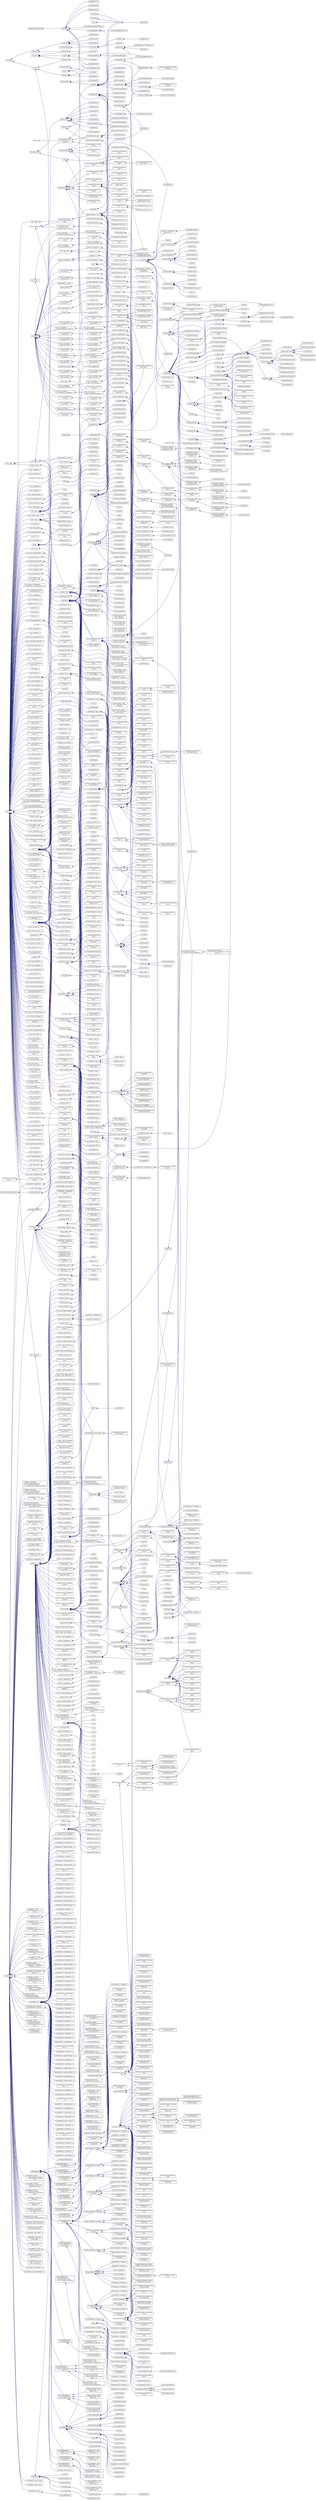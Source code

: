 digraph "Graphical Class Hierarchy"
{
  bgcolor="transparent";
  edge [fontname="Helvetica",fontsize="10",labelfontname="Helvetica",labelfontsize="10"];
  node [fontname="Helvetica",fontsize="10",shape=record];
  rankdir="LR";
  Node1 [label="AC3DsurfaceFormatCore",height=0.2,width=0.4,color="black",URL="$a00014.html",tooltip="Internal class used by the AC3DsurfaceFormat. "];
  Node1 -> Node2 [dir="back",color="midnightblue",fontsize="10",style="solid",fontname="Helvetica"];
  Node2 [label="AC3DsurfaceFormat\<\l Face \>",height=0.2,width=0.4,color="black",URL="$a00013.html",tooltip="Provide a means of reading/writing AC3D format. "];
  Node3 [label="atmBoundaryLayer",height=0.2,width=0.4,color="black",URL="$a00074.html",tooltip="This class provides functions to evaluate the velocity and turbulence distributions appropriate for a..."];
  Node3 -> Node4 [dir="back",color="midnightblue",fontsize="10",style="solid",fontname="Helvetica"];
  Node4 [label="atmBoundaryLayerInletEpsilon\lFvPatchScalarField",height=0.2,width=0.4,color="black",URL="$a00075.html",tooltip="This boundary condition specifies an inlet value for the turbulence dissipation, , appropriate for atmospheric boundary layers. "];
  Node3 -> Node5 [dir="back",color="midnightblue",fontsize="10",style="solid",fontname="Helvetica"];
  Node5 [label="atmBoundaryLayerInletKFv\lPatchScalarField",height=0.2,width=0.4,color="black",URL="$a00076.html",tooltip="This boundary condition specifies an inlet value for the turbulence kinetic energy, , appropriate for atmospheric boundary layers. "];
  Node3 -> Node6 [dir="back",color="midnightblue",fontsize="10",style="solid",fontname="Helvetica"];
  Node6 [label="atmBoundaryLayerInletVelocity\lFvPatchVectorField",height=0.2,width=0.4,color="black",URL="$a00077.html",tooltip="This boundary condition specifies a velocity inlet profile appropriate for atmospheric boundary layer..."];
  Node7 [label="autoPtr\< chemistryReader\l\< ThermoType \> \>",height=0.2,width=0.4,color="black",URL="$a00085.html"];
  Node7 -> Node8 [dir="back",color="midnightblue",fontsize="10",style="solid",fontname="Helvetica"];
  Node8 [label="reactingMixture\< ThermoType \>",height=0.2,width=0.4,color="black",URL="$a02140.html",tooltip="Foam::reactingMixture. "];
  Node8 -> Node9 [dir="back",color="midnightblue",fontsize="10",style="solid",fontname="Helvetica"];
  Node9 [label="singleStepReactingMixture\l\< ThermoType \>",height=0.2,width=0.4,color="black",URL="$a02405.html",tooltip="Single step reacting mixture. "];
  Node10 [label="basicMultiComponentMixture",height=0.2,width=0.4,color="black",URL="$a00108.html",tooltip="Multi-component mixture. "];
  Node10 -> Node11 [dir="back",color="midnightblue",fontsize="10",style="solid",fontname="Helvetica"];
  Node11 [label="basicSpecieMixture",height=0.2,width=0.4,color="black",URL="$a00114.html",tooltip="Specialization of basicMultiComponentMixture for a mixture consisting of a number for molecular speci..."];
  Node11 -> Node12 [dir="back",color="midnightblue",fontsize="10",style="solid",fontname="Helvetica"];
  Node12 [label="basicCombustionMixture",height=0.2,width=0.4,color="black",URL="$a00100.html",tooltip="Specialization of the basicSpecieMixture for combustion. "];
  Node12 -> Node13 [dir="back",color="midnightblue",fontsize="10",style="solid",fontname="Helvetica"];
  Node13 [label="egrMixture\< ThermoType \>",height=0.2,width=0.4,color="black",URL="$a00635.html",tooltip="Foam::egrMixture. "];
  Node12 -> Node14 [dir="back",color="midnightblue",fontsize="10",style="solid",fontname="Helvetica"];
  Node14 [label="homogeneousMixture\l\< ThermoType \>",height=0.2,width=0.4,color="black",URL="$a01031.html",tooltip="Foam::homogeneousMixture. "];
  Node12 -> Node15 [dir="back",color="midnightblue",fontsize="10",style="solid",fontname="Helvetica"];
  Node15 [label="inhomogeneousMixture\l\< ThermoType \>",height=0.2,width=0.4,color="black",URL="$a01117.html",tooltip="Foam::inhomogeneousMixture. "];
  Node12 -> Node16 [dir="back",color="midnightblue",fontsize="10",style="solid",fontname="Helvetica"];
  Node16 [label="veryInhomogeneousMixture\l\< ThermoType \>",height=0.2,width=0.4,color="black",URL="$a02916.html",tooltip="Foam::veryInhomogeneousMixture. "];
  Node11 -> Node17 [dir="back",color="midnightblue",fontsize="10",style="solid",fontname="Helvetica"];
  Node17 [label="multiComponentMixture\l\< ThermoType \>",height=0.2,width=0.4,color="black",URL="$a01583.html",tooltip="Foam::multiComponentMixture. "];
  Node17 -> Node8 [dir="back",color="midnightblue",fontsize="10",style="solid",fontname="Helvetica"];
  Node18 [label="blendedSchemeBaseName",height=0.2,width=0.4,color="grey75"];
  Node18 -> Node19 [dir="back",color="midnightblue",fontsize="10",style="solid",fontname="Helvetica"];
  Node19 [label="blendedSchemeBase\<\l Type \>",height=0.2,width=0.4,color="black",URL="$a00138.html",tooltip="Base class for blended schemes to provide access to the blending factor surface field. "];
  Node19 -> Node20 [dir="back",color="midnightblue",fontsize="10",style="solid",fontname="Helvetica"];
  Node20 [label="blended\< Type \>",height=0.2,width=0.4,color="black",URL="$a00136.html",tooltip="linear/upwind blended differencing scheme. "];
  Node19 -> Node21 [dir="back",color="midnightblue",fontsize="10",style="solid",fontname="Helvetica"];
  Node21 [label="cellCoBlended\< Type \>",height=0.2,width=0.4,color="black",URL="$a00206.html",tooltip="Two-scheme cell-based Courant number based blending differencing scheme. "];
  Node19 -> Node22 [dir="back",color="midnightblue",fontsize="10",style="solid",fontname="Helvetica"];
  Node22 [label="CoBlended\< Type \>",height=0.2,width=0.4,color="black",URL="$a00299.html",tooltip="Two-scheme Courant number based blending differencing scheme. "];
  Node19 -> Node23 [dir="back",color="midnightblue",fontsize="10",style="solid",fontname="Helvetica"];
  Node23 [label="localBlended\< Type \>",height=0.2,width=0.4,color="black",URL="$a01406.html",tooltip="Two-scheme localBlended differencing scheme. "];
  Node24 [label="boundBox",height=0.2,width=0.4,color="black",URL="$a00154.html",tooltip="A bounding box defined in terms of the points at its extremities. "];
  Node24 -> Node25 [dir="back",color="midnightblue",fontsize="10",style="solid",fontname="Helvetica"];
  Node25 [label="treeBoundBox",height=0.2,width=0.4,color="black",URL="$a02764.html",tooltip="Standard boundBox + extra functionality for use in octree. "];
  Node25 -> Node26 [dir="back",color="midnightblue",fontsize="10",style="solid",fontname="Helvetica"];
  Node26 [label="searchableBox",height=0.2,width=0.4,color="black",URL="$a02330.html",tooltip="Searching on bounding box. "];
  Node27 [label="CallbackRegistryName",height=0.2,width=0.4,color="grey75"];
  Node27 -> Node28 [dir="back",color="midnightblue",fontsize="10",style="solid",fontname="Helvetica"];
  Node28 [label="CallbackRegistry\< Callback\lType \>",height=0.2,width=0.4,color="black",URL="$a00197.html",tooltip="Base class with which callbacks are registered. "];
  Node29 [label="cellDistFuncs",height=0.2,width=0.4,color="black",URL="$a00208.html",tooltip="Collection of functions used in wall distance calculation. "];
  Node29 -> Node30 [dir="back",color="midnightblue",fontsize="10",style="solid",fontname="Helvetica"];
  Node30 [label="patchDataWave\< TransferType \>",height=0.2,width=0.4,color="black",URL="$a01833.html",tooltip="Takes a set of patches to start MeshWave from. "];
  Node29 -> Node31 [dir="back",color="midnightblue",fontsize="10",style="solid",fontname="Helvetica"];
  Node31 [label="patchWave",height=0.2,width=0.4,color="black",URL="$a01861.html",tooltip="Takes a set of patches to start MeshWave from. After construction holds distance at cells and distanc..."];
  Node29 -> Node32 [dir="back",color="midnightblue",fontsize="10",style="solid",fontname="Helvetica"];
  Node32 [label="wallDistData\< TransferType \>",height=0.2,width=0.4,color="black",URL="$a02951.html",tooltip="Wall distance calculation. Like wallDist but also transports extra data (template argument)..."];
  Node33 [label="clock",height=0.2,width=0.4,color="black",URL="$a00274.html",tooltip="Read access to the system clock with formatting. "];
  Node33 -> Node34 [dir="back",color="midnightblue",fontsize="10",style="solid",fontname="Helvetica"];
  Node34 [label="Time",height=0.2,width=0.4,color="black",URL="$a02699.html",tooltip="Class to control time during OpenFOAM simulations that is also the top-level objectRegistry. "];
  Node34 -> Node35 [dir="back",color="midnightblue",fontsize="10",style="solid",fontname="Helvetica"];
  Node35 [label="engineTime",height=0.2,width=0.4,color="black",URL="$a00650.html",tooltip="Manage time in terms of engine RPM and crank-angle. "];
  Node36 [label="codedBase",height=0.2,width=0.4,color="black",URL="$a00300.html",tooltip="Base class for function objects and boundary conditions using dynamic code. "];
  Node36 -> Node37 [dir="back",color="midnightblue",fontsize="10",style="solid",fontname="Helvetica"];
  Node37 [label="codedFixedValueFvPatchField\l\< Type \>",height=0.2,width=0.4,color="black",URL="$a00301.html",tooltip="Constructs on-the-fly a new boundary condition (derived from fixedValueFvPatchField) which is then us..."];
  Node36 -> Node38 [dir="back",color="midnightblue",fontsize="10",style="solid",fontname="Helvetica"];
  Node38 [label="codedFixedValuePointPatch\lField\< Type \>",height=0.2,width=0.4,color="black",URL="$a00302.html",tooltip="Constructs on-the-fly a new boundary condition (derived from fixedValuePointPatchField) which is then..."];
  Node36 -> Node39 [dir="back",color="midnightblue",fontsize="10",style="solid",fontname="Helvetica"];
  Node39 [label="codedFunctionObject",height=0.2,width=0.4,color="black",URL="$a00303.html",tooltip="This function object provides a general interface to enable dynamic code compilation. "];
  Node36 -> Node40 [dir="back",color="midnightblue",fontsize="10",style="solid",fontname="Helvetica"];
  Node40 [label="codedMixedFvPatchField\l\< Type \>",height=0.2,width=0.4,color="black",URL="$a00304.html",tooltip="Constructs on-the-fly a new boundary condition (derived from mixedFvPatchField) which is then used to..."];
  Node36 -> Node41 [dir="back",color="midnightblue",fontsize="10",style="solid",fontname="Helvetica"];
  Node41 [label="CodedSource\< Type \>",height=0.2,width=0.4,color="black",URL="$a00305.html"];
  Node42 [label="compressibleTransportModel",height=0.2,width=0.4,color="black",URL="$a00337.html",tooltip="Base-class for all transport models used by the compressible turbulence models. "];
  Node42 -> Node43 [dir="back",color="midnightblue",fontsize="10",style="solid",fontname="Helvetica"];
  Node43 [label="fluidThermo",height=0.2,width=0.4,color="black",URL="$a00861.html",tooltip="Fundamental fluid thermodynamic properties. "];
  Node43 -> Node44 [dir="back",color="midnightblue",fontsize="10",style="solid",fontname="Helvetica"];
  Node44 [label="psiThermo",height=0.2,width=0.4,color="black",URL="$a02064.html",tooltip="Basic thermodynamic properties based on compressibility. "];
  Node44 -> Node45 [dir="back",color="midnightblue",fontsize="10",style="solid",fontname="Helvetica"];
  Node45 [label="multiphaseMixtureThermo",height=0.2,width=0.4,color="black",URL="$a01592.html"];
  Node44 -> Node46 [dir="back",color="midnightblue",fontsize="10",style="solid",fontname="Helvetica"];
  Node46 [label="psiReactionThermo",height=0.2,width=0.4,color="black",URL="$a02063.html",tooltip="Foam::psiReactionThermo. "];
  Node46 -> Node47 [dir="back",color="midnightblue",fontsize="10",style="solid",fontname="Helvetica"];
  Node47 [label="psiuReactionThermo",height=0.2,width=0.4,color="black",URL="$a02067.html",tooltip="Foam::psiuReactionThermo. "];
  Node44 -> Node48 [dir="back",color="midnightblue",fontsize="10",style="solid",fontname="Helvetica"];
  Node48 [label="twoPhaseMixtureThermo",height=0.2,width=0.4,color="black",URL="$a02805.html"];
  Node43 -> Node49 [dir="back",color="midnightblue",fontsize="10",style="solid",fontname="Helvetica"];
  Node49 [label="rhoThermo",height=0.2,width=0.4,color="black",URL="$a02262.html",tooltip="Basic thermodynamic properties based on density. "];
  Node49 -> Node50 [dir="back",color="midnightblue",fontsize="10",style="solid",fontname="Helvetica"];
  Node50 [label="rhoReactionThermo",height=0.2,width=0.4,color="black",URL="$a02261.html",tooltip="Foam::rhoReactionThermo. "];
  Node42 -> Node51 [dir="back",color="midnightblue",fontsize="10",style="solid",fontname="Helvetica"];
  Node51 [label="incompressibleTwoPhaseInteracting\lMixture",height=0.2,width=0.4,color="black",URL="$a01070.html",tooltip="A two-phase incompressible transportModel for interacting phases requiring the direct evaluation of t..."];
  Node52 [label="cpuTime",height=0.2,width=0.4,color="black",URL="$a00436.html",tooltip="Starts timing CPU usage and return elapsed time from start. "];
  Node52 -> Node34 [dir="back",color="midnightblue",fontsize="10",style="solid",fontname="Helvetica"];
  Node53 [label="cyclicAMILduInterfaceField",height=0.2,width=0.4,color="black",URL="$a00478.html",tooltip="Abstract base class for cyclic AMI coupled interfaces. "];
  Node53 -> Node54 [dir="back",color="midnightblue",fontsize="10",style="solid",fontname="Helvetica"];
  Node54 [label="cyclicACMILduInterfaceField",height=0.2,width=0.4,color="black",URL="$a00468.html",tooltip="Abstract base class for cyclic ACMI coupled interfaces. "];
  Node54 -> Node55 [dir="back",color="midnightblue",fontsize="10",style="solid",fontname="Helvetica"];
  Node55 [label="cyclicACMIFvPatchField\l\< Type \>",height=0.2,width=0.4,color="black",URL="$a00463.html",tooltip="This boundary condition enforces a cyclic condition between a pair of boundaries, whereby communicati..."];
  Node54 -> Node56 [dir="back",color="midnightblue",fontsize="10",style="solid",fontname="Helvetica"];
  Node56 [label="cyclicACMIGAMGInterfaceField",height=0.2,width=0.4,color="black",URL="$a00466.html",tooltip="GAMG agglomerated cyclic interface for Arbitrarily Coupled Mesh Interface (ACMI) fields. "];
  Node53 -> Node57 [dir="back",color="midnightblue",fontsize="10",style="solid",fontname="Helvetica"];
  Node57 [label="cyclicAMIFvPatchField\l\< Type \>",height=0.2,width=0.4,color="black",URL="$a00473.html",tooltip="This boundary condition enforces a cyclic condition between a pair of boundaries, whereby communicati..."];
  Node57 -> Node58 [dir="back",color="midnightblue",fontsize="10",style="solid",fontname="Helvetica"];
  Node58 [label="jumpCyclicAMIFvPatchField\l\< Type \>",height=0.2,width=0.4,color="black",URL="$a01253.html",tooltip="This boundary condition provides a base class that enforces a cyclic condition with a specified &#39;jump..."];
  Node58 -> Node59 [dir="back",color="midnightblue",fontsize="10",style="solid",fontname="Helvetica"];
  Node59 [label="fixedJumpAMIFvPatchField\l\< scalar \>",height=0.2,width=0.4,color="black",URL="$a00835.html"];
  Node59 -> Node60 [dir="back",color="midnightblue",fontsize="10",style="solid",fontname="Helvetica"];
  Node60 [label="energyJumpAMIFvPatchScalar\lField",height=0.2,width=0.4,color="black",URL="$a00644.html",tooltip="This boundary condition provides an energy jump condition across a pair of coupled patches with an ar..."];
  Node58 -> Node61 [dir="back",color="midnightblue",fontsize="10",style="solid",fontname="Helvetica"];
  Node61 [label="fixedJumpAMIFvPatchField\l\< Type \>",height=0.2,width=0.4,color="black",URL="$a00835.html",tooltip="This boundary condition provides a jump condition, across non-conformal cyclic path-pairs, employing an arbitraryMeshInterface (AMI). "];
  Node61 -> Node62 [dir="back",color="midnightblue",fontsize="10",style="solid",fontname="Helvetica"];
  Node62 [label="uniformJumpAMIFvPatchField\l\< Type \>",height=0.2,width=0.4,color="black",URL="$a02868.html",tooltip="This boundary condition provides a jump condition, using the cyclicAMI condition as a base..."];
  Node53 -> Node63 [dir="back",color="midnightblue",fontsize="10",style="solid",fontname="Helvetica"];
  Node63 [label="cyclicAMIGAMGInterfaceField",height=0.2,width=0.4,color="black",URL="$a00476.html",tooltip="GAMG agglomerated cyclic interface field. "];
  Node64 [label="cyclicLduInterfaceField",height=0.2,width=0.4,color="black",URL="$a00488.html",tooltip="Abstract base class for cyclic coupled interfaces. "];
  Node64 -> Node65 [dir="back",color="midnightblue",fontsize="10",style="solid",fontname="Helvetica"];
  Node65 [label="cyclicFvPatchField\l\< Type \>",height=0.2,width=0.4,color="black",URL="$a00483.html",tooltip="This boundary condition enforces a cyclic condition between a pair of boundaries. ..."];
  Node65 -> Node66 [dir="back",color="midnightblue",fontsize="10",style="solid",fontname="Helvetica"];
  Node66 [label="cyclicSlipFvPatchField\l\< Type \>",height=0.2,width=0.4,color="black",URL="$a00494.html",tooltip="This boundary condition is a light wrapper around the cyclicFvPatchField condition, providing no new functionality. "];
  Node65 -> Node67 [dir="back",color="midnightblue",fontsize="10",style="solid",fontname="Helvetica"];
  Node67 [label="jumpCyclicFvPatchField\l\< Type \>",height=0.2,width=0.4,color="black",URL="$a01254.html",tooltip="This boundary condition provides a base class for coupled-cyclic conditions with a specified &#39;jump&#39; (..."];
  Node67 -> Node68 [dir="back",color="midnightblue",fontsize="10",style="solid",fontname="Helvetica"];
  Node68 [label="fixedJumpFvPatchField\l\< scalar \>",height=0.2,width=0.4,color="black",URL="$a00836.html"];
  Node68 -> Node69 [dir="back",color="midnightblue",fontsize="10",style="solid",fontname="Helvetica"];
  Node69 [label="energyJumpFvPatchScalarField",height=0.2,width=0.4,color="black",URL="$a00645.html",tooltip="This boundary condition provides an energy jump condition across a pair of coupled patches..."];
  Node68 -> Node70 [dir="back",color="midnightblue",fontsize="10",style="solid",fontname="Helvetica"];
  Node70 [label="porousBafflePressureFvPatch\lField\< Type \>",height=0.2,width=0.4,color="black",URL="$a01987.html",tooltip="This boundary condition provides a jump condition, using the cyclic condition as a base..."];
  Node67 -> Node71 [dir="back",color="midnightblue",fontsize="10",style="solid",fontname="Helvetica"];
  Node71 [label="fixedJumpFvPatchField\l\< Type \>",height=0.2,width=0.4,color="black",URL="$a00836.html",tooltip="This boundary condition provides a jump condition, using the cyclic condition as a base..."];
  Node71 -> Node72 [dir="back",color="midnightblue",fontsize="10",style="solid",fontname="Helvetica"];
  Node72 [label="uniformJumpFvPatchField\l\< Type \>",height=0.2,width=0.4,color="black",URL="$a02869.html",tooltip="This boundary condition provides a jump condition, using the cyclic condition as a base..."];
  Node72 -> Node73 [dir="back",color="midnightblue",fontsize="10",style="solid",fontname="Helvetica"];
  Node73 [label="fanFvPatchField\< Type \>",height=0.2,width=0.4,color="black",URL="$a00759.html",tooltip="This boundary condition provides a jump condition, using the cyclic condition as a base..."];
  Node65 -> Node74 [dir="back",color="midnightblue",fontsize="10",style="solid",fontname="Helvetica"];
  Node74 [label="nonuniformTransformCyclic\lFvPatchField\< Type \>",height=0.2,width=0.4,color="black",URL="$a01669.html",tooltip="This boundary condition enforces a cyclic condition between a pair of boundaries, incorporating a non..."];
  Node64 -> Node75 [dir="back",color="midnightblue",fontsize="10",style="solid",fontname="Helvetica"];
  Node75 [label="cyclicGAMGInterfaceField",height=0.2,width=0.4,color="black",URL="$a00486.html",tooltip="GAMG agglomerated cyclic interface field. "];
  Node76 [label="dictionaryName",height=0.2,width=0.4,color="black",URL="$a00535.html"];
  Node76 -> Node77 [dir="back",color="midnightblue",fontsize="10",style="solid",fontname="Helvetica"];
  Node77 [label="dictionary",height=0.2,width=0.4,color="black",URL="$a00532.html",tooltip="A list of keyword definitions, which are a keyword followed by any number of values (e..."];
  Node77 -> Node78 [dir="back",color="midnightblue",fontsize="10",style="solid",fontname="Helvetica"];
  Node78 [label="cellShapeControl",height=0.2,width=0.4,color="black",URL="$a00227.html"];
  Node77 -> Node79 [dir="back",color="midnightblue",fontsize="10",style="solid",fontname="Helvetica"];
  Node79 [label="cellSizeFunction",height=0.2,width=0.4,color="black",URL="$a00232.html",tooltip="Abstract base class for specifying target cell sizes. "];
  Node79 -> Node80 [dir="back",color="midnightblue",fontsize="10",style="solid",fontname="Helvetica"];
  Node80 [label="linearDistance",height=0.2,width=0.4,color="black",URL="$a01369.html"];
  Node79 -> Node81 [dir="back",color="midnightblue",fontsize="10",style="solid",fontname="Helvetica"];
  Node81 [label="linearSpatial",height=0.2,width=0.4,color="black",URL="$a01375.html"];
  Node79 -> Node82 [dir="back",color="midnightblue",fontsize="10",style="solid",fontname="Helvetica"];
  Node82 [label="surfaceOffsetLinearDistance",height=0.2,width=0.4,color="black",URL="$a02580.html"];
  Node79 -> Node83 [dir="back",color="midnightblue",fontsize="10",style="solid",fontname="Helvetica"];
  Node83 [label="uniform",height=0.2,width=0.4,color="black",URL="$a02855.html",tooltip="Uniform/equally-weighted distribution model. "];
  Node79 -> Node84 [dir="back",color="midnightblue",fontsize="10",style="solid",fontname="Helvetica"];
  Node84 [label="uniformDistance",height=0.2,width=0.4,color="black",URL="$a02859.html"];
  Node77 -> Node85 [dir="back",color="midnightblue",fontsize="10",style="solid",fontname="Helvetica"];
  Node85 [label="dictionaryEntry",height=0.2,width=0.4,color="black",URL="$a00534.html",tooltip="A keyword and a list of tokens is a &#39;dictionaryEntry&#39;. "];
  Node77 -> Node86 [dir="back",color="midnightblue",fontsize="10",style="solid",fontname="Helvetica"];
  Node86 [label="doxygenXmlParser",height=0.2,width=0.4,color="black",URL="$a00586.html",tooltip="Parser for doxygen XML. "];
  Node77 -> Node87 [dir="back",color="midnightblue",fontsize="10",style="solid",fontname="Helvetica"];
  Node87 [label="faceAreaWeightModel",height=0.2,width=0.4,color="black",URL="$a00731.html",tooltip="Abstract base class for providing faceAreaWeight values to the cell motion controller based on an arg..."];
  Node87 -> Node88 [dir="back",color="midnightblue",fontsize="10",style="solid",fontname="Helvetica"];
  Node88 [label="piecewiseLinearRamp",height=0.2,width=0.4,color="black",URL="$a01894.html",tooltip="A linear ramp between 0 and 1 with definable start and end points. "];
  Node77 -> Node89 [dir="back",color="midnightblue",fontsize="10",style="solid",fontname="Helvetica"];
  Node89 [label="fieldDictionary",height=0.2,width=0.4,color="black",URL="$a00773.html",tooltip="Read field as dictionary (without mesh). "];
  Node77 -> Node90 [dir="back",color="midnightblue",fontsize="10",style="solid",fontname="Helvetica"];
  Node90 [label="initialPointsMethod",height=0.2,width=0.4,color="black",URL="$a01118.html",tooltip="Abstract base class for generating initial points for a conformalVoronoiMesh. "];
  Node90 -> Node91 [dir="back",color="midnightblue",fontsize="10",style="solid",fontname="Helvetica"];
  Node91 [label="autoDensity",height=0.2,width=0.4,color="black",URL="$a00083.html",tooltip="Choose random points inside the domain and place them with a probability proportional to the target d..."];
  Node90 -> Node92 [dir="back",color="midnightblue",fontsize="10",style="solid",fontname="Helvetica"];
  Node92 [label="bodyCentredCubic",height=0.2,width=0.4,color="black",URL="$a00146.html",tooltip="Generate a BCC lattice of points inside the surfaces to be conformed to of the conformalVoronoiMesh. "];
  Node90 -> Node93 [dir="back",color="midnightblue",fontsize="10",style="solid",fontname="Helvetica"];
  Node93 [label="faceCentredCubic",height=0.2,width=0.4,color="black",URL="$a00733.html",tooltip="Generate an FCC lattice of points inside the surfaces to be conformed to of the conformalVoronoiMesh..."];
  Node90 -> Node94 [dir="back",color="midnightblue",fontsize="10",style="solid",fontname="Helvetica"];
  Node94 [label="pointFile",height=0.2,width=0.4,color="black",URL="$a01926.html",tooltip="Inserts points at locations specified in a pointFile into the surfaces to be conformed to of the conf..."];
  Node90 -> Node95 [dir="back",color="midnightblue",fontsize="10",style="solid",fontname="Helvetica"];
  Node95 [label="rayShooting",height=0.2,width=0.4,color="black",URL="$a02136.html"];
  Node90 -> Node96 [dir="back",color="midnightblue",fontsize="10",style="solid",fontname="Helvetica"];
  Node96 [label="uniformGrid",height=0.2,width=0.4,color="black",URL="$a02864.html",tooltip="Generate a uniform grid of points inside the surfaces to be conformed to of the conformalVoronoiMesh..."];
  Node77 -> Node97 [dir="back",color="midnightblue",fontsize="10",style="solid",fontname="Helvetica"];
  Node97 [label="IOdictionary",height=0.2,width=0.4,color="black",URL="$a01196.html",tooltip="IOdictionary is derived from dictionary and IOobject to give the dictionary automatic IO functionalit..."];
  Node97 -> Node98 [dir="back",color="midnightblue",fontsize="10",style="solid",fontname="Helvetica"];
  Node98 [label="basicChemistryModel",height=0.2,width=0.4,color="black",URL="$a00099.html",tooltip="Base class for chemistry models. "];
  Node98 -> Node99 [dir="back",color="midnightblue",fontsize="10",style="solid",fontname="Helvetica"];
  Node99 [label="basicSolidChemistryModel",height=0.2,width=0.4,color="black",URL="$a00113.html",tooltip="Chemistry model for solid thermodynamics. "];
  Node98 -> Node100 [dir="back",color="midnightblue",fontsize="10",style="solid",fontname="Helvetica"];
  Node100 [label="psiChemistryModel",height=0.2,width=0.4,color="black",URL="$a02060.html",tooltip="Chemistry model for compressibility-based thermodynamics. "];
  Node98 -> Node101 [dir="back",color="midnightblue",fontsize="10",style="solid",fontname="Helvetica"];
  Node101 [label="rhoChemistryModel",height=0.2,width=0.4,color="black",URL="$a02256.html",tooltip="Chemistry model for density-based thermodynamics. "];
  Node97 -> Node102 [dir="back",color="midnightblue",fontsize="10",style="solid",fontname="Helvetica"];
  Node102 [label="basicThermo",height=0.2,width=0.4,color="black",URL="$a00121.html",tooltip="Abstract base-class for fluid and solid thermodynamic properties. "];
  Node102 -> Node43 [dir="back",color="midnightblue",fontsize="10",style="solid",fontname="Helvetica"];
  Node102 -> Node103 [dir="back",color="midnightblue",fontsize="10",style="solid",fontname="Helvetica"];
  Node103 [label="solidThermo",height=0.2,width=0.4,color="black",URL="$a02460.html",tooltip="Fundamental solid thermodynamic properties. "];
  Node103 -> Node104 [dir="back",color="midnightblue",fontsize="10",style="solid",fontname="Helvetica"];
  Node104 [label="solidReactionThermo",height=0.2,width=0.4,color="black",URL="$a02459.html",tooltip="Foam::solidReactionThermo. "];
  Node97 -> Node105 [dir="back",color="midnightblue",fontsize="10",style="solid",fontname="Helvetica"];
  Node105 [label="combustionModel",height=0.2,width=0.4,color="black",URL="$a00318.html",tooltip="Base class for combustion models. "];
  Node105 -> Node106 [dir="back",color="midnightblue",fontsize="10",style="solid",fontname="Helvetica"];
  Node106 [label="psiCombustionModel",height=0.2,width=0.4,color="black",URL="$a02062.html"];
  Node106 -> Node107 [dir="back",color="midnightblue",fontsize="10",style="solid",fontname="Helvetica"];
  Node107 [label="psiChemistryCombustion",height=0.2,width=0.4,color="black",URL="$a02059.html"];
  Node106 -> Node108 [dir="back",color="midnightblue",fontsize="10",style="solid",fontname="Helvetica"];
  Node108 [label="psiThermoCombustion",height=0.2,width=0.4,color="black",URL="$a02065.html"];
  Node105 -> Node109 [dir="back",color="midnightblue",fontsize="10",style="solid",fontname="Helvetica"];
  Node109 [label="rhoCombustionModel",height=0.2,width=0.4,color="black",URL="$a02257.html"];
  Node109 -> Node110 [dir="back",color="midnightblue",fontsize="10",style="solid",fontname="Helvetica"];
  Node110 [label="rhoChemistryCombustion",height=0.2,width=0.4,color="black",URL="$a02254.html"];
  Node109 -> Node111 [dir="back",color="midnightblue",fontsize="10",style="solid",fontname="Helvetica"];
  Node111 [label="rhoThermoCombustion",height=0.2,width=0.4,color="black",URL="$a02263.html"];
  Node97 -> Node112 [dir="back",color="midnightblue",fontsize="10",style="solid",fontname="Helvetica"];
  Node112 [label="data",height=0.2,width=0.4,color="black",URL="$a00509.html",tooltip="Database for solution data, solver performance and other reduced data. "];
  Node112 -> Node113 [dir="back",color="midnightblue",fontsize="10",style="solid",fontname="Helvetica"];
  Node113 [label="fvMesh",height=0.2,width=0.4,color="black",URL="$a00892.html",tooltip="Mesh data needed to do the Finite Volume discretisation. "];
  Node113 -> Node114 [dir="back",color="midnightblue",fontsize="10",style="solid",fontname="Helvetica"];
  Node114 [label="domainDecomposition",height=0.2,width=0.4,color="black",URL="$a00583.html",tooltip="Automatic domain decomposition class for finite-volume meshes. "];
  Node113 -> Node115 [dir="back",color="midnightblue",fontsize="10",style="solid",fontname="Helvetica"];
  Node115 [label="dynamicFvMesh",height=0.2,width=0.4,color="black",URL="$a00609.html",tooltip="Abstract base class for geometry and/or topology changing fvMesh. "];
  Node115 -> Node116 [dir="back",color="midnightblue",fontsize="10",style="solid",fontname="Helvetica"];
  Node116 [label="dynamicInkJetFvMesh",height=0.2,width=0.4,color="black",URL="$a00612.html",tooltip="Mesh motion specifically for the \"pumping\" system of an ink-jet injector. "];
  Node115 -> Node117 [dir="back",color="midnightblue",fontsize="10",style="solid",fontname="Helvetica"];
  Node117 [label="dynamicMotionSolverFvMesh",height=0.2,width=0.4,color="black",URL="$a00616.html",tooltip="The dynamicMotionSolverFvMesh. "];
  Node115 -> Node118 [dir="back",color="midnightblue",fontsize="10",style="solid",fontname="Helvetica"];
  Node118 [label="dynamicRefineFvMesh",height=0.2,width=0.4,color="black",URL="$a00617.html",tooltip="A fvMesh with built-in refinement. "];
  Node115 -> Node119 [dir="back",color="midnightblue",fontsize="10",style="solid",fontname="Helvetica"];
  Node119 [label="multiSolidBodyMotionFvMesh",height=0.2,width=0.4,color="black",URL="$a01600.html",tooltip="Solid-body motion of the mesh specified by a run-time selectable motion function. ..."];
  Node115 -> Node120 [dir="back",color="midnightblue",fontsize="10",style="solid",fontname="Helvetica"];
  Node120 [label="solidBodyMotionFvMesh",height=0.2,width=0.4,color="black",URL="$a02449.html",tooltip="Solid-body motion of the mesh specified by a run-time selectable motion function. ..."];
  Node115 -> Node121 [dir="back",color="midnightblue",fontsize="10",style="solid",fontname="Helvetica"];
  Node121 [label="staticFvMesh",height=0.2,width=0.4,color="black",URL="$a02528.html",tooltip="Foam::staticFvMesh. "];
  Node115 -> Node122 [dir="back",color="midnightblue",fontsize="10",style="solid",fontname="Helvetica"];
  Node122 [label="topoChangerFvMesh",height=0.2,width=0.4,color="black",URL="$a02728.html",tooltip="Abstract base class for a topology changing fvMesh. "];
  Node122 -> Node123 [dir="back",color="midnightblue",fontsize="10",style="solid",fontname="Helvetica"];
  Node123 [label="linearValveFvMesh",height=0.2,width=0.4,color="black",URL="$a01380.html",tooltip="A sliding linear valve. "];
  Node122 -> Node124 [dir="back",color="midnightblue",fontsize="10",style="solid",fontname="Helvetica"];
  Node124 [label="linearValveLayersFvMesh",height=0.2,width=0.4,color="black",URL="$a01381.html",tooltip="A sliding linear valve with layers. "];
  Node122 -> Node125 [dir="back",color="midnightblue",fontsize="10",style="solid",fontname="Helvetica"];
  Node125 [label="mixerFvMesh",height=0.2,width=0.4,color="black",URL="$a01556.html",tooltip="A rotating slider mesh. "];
  Node122 -> Node126 [dir="back",color="midnightblue",fontsize="10",style="solid",fontname="Helvetica"];
  Node126 [label="movingConeTopoFvMesh",height=0.2,width=0.4,color="black",URL="$a01576.html",tooltip="Sample topoChangerFvMesh that moves an object in x direction and introduces/removes layers..."];
  Node122 -> Node127 [dir="back",color="midnightblue",fontsize="10",style="solid",fontname="Helvetica"];
  Node127 [label="rawTopoChangerFvMesh",height=0.2,width=0.4,color="black",URL="$a02134.html",tooltip="topoChangerFvMesh without any added functionality. "];
  Node113 -> Node128 [dir="back",color="midnightblue",fontsize="10",style="solid",fontname="Helvetica"];
  Node128 [label="engineMesh",height=0.2,width=0.4,color="black",URL="$a00648.html",tooltip="Foam::engineMesh. "];
  Node128 -> Node129 [dir="back",color="midnightblue",fontsize="10",style="solid",fontname="Helvetica"];
  Node129 [label="fvMotionSolverEngineMesh",height=0.2,width=0.4,color="black",URL="$a00901.html",tooltip="Foam::fvMotionSolverEngineMesh. "];
  Node128 -> Node130 [dir="back",color="midnightblue",fontsize="10",style="solid",fontname="Helvetica"];
  Node130 [label="layeredEngineMesh",height=0.2,width=0.4,color="black",URL="$a01304.html",tooltip="Foam::layeredEngineMesh. "];
  Node128 -> Node131 [dir="back",color="midnightblue",fontsize="10",style="solid",fontname="Helvetica"];
  Node131 [label="staticEngineMesh",height=0.2,width=0.4,color="black",URL="$a02527.html",tooltip="Foam::staticEngineMesh. "];
  Node113 -> Node132 [dir="back",color="midnightblue",fontsize="10",style="solid",fontname="Helvetica"];
  Node132 [label="extrudePatchMesh",height=0.2,width=0.4,color="black",URL="$a00726.html",tooltip="Mesh at a patch created on the fly. The following entry should be used on the field boundary dictiona..."];
  Node113 -> Node133 [dir="back",color="midnightblue",fontsize="10",style="solid",fontname="Helvetica"];
  Node133 [label="fluentFvMesh",height=0.2,width=0.4,color="black",URL="$a00860.html"];
  Node113 -> Node134 [dir="back",color="midnightblue",fontsize="10",style="solid",fontname="Helvetica"];
  Node134 [label="mirrorFvMesh",height=0.2,width=0.4,color="black",URL="$a01550.html"];
  Node113 -> Node135 [dir="back",color="midnightblue",fontsize="10",style="solid",fontname="Helvetica"];
  Node135 [label="singleCellFvMesh",height=0.2,width=0.4,color="black",URL="$a02395.html",tooltip="fvMesh as subset of other mesh. Consists of one cell and all original bounday faces. Useful when manipulating boundary data. Single internal cell only needed to be able to manipulate in a standard way. "];
  Node97 -> Node136 [dir="back",color="midnightblue",fontsize="10",style="solid",fontname="Helvetica"];
  Node136 [label="decompositionModel",height=0.2,width=0.4,color="black",URL="$a00514.html",tooltip="MeshObject wrapper of decompositionMethod. "];
  Node97 -> Node137 [dir="back",color="midnightblue",fontsize="10",style="solid",fontname="Helvetica"];
  Node137 [label="options",height=0.2,width=0.4,color="black",URL="$a01763.html",tooltip="Finite-volume options. "];
  Node97 -> Node138 [dir="back",color="midnightblue",fontsize="10",style="solid",fontname="Helvetica"];
  Node138 [label="fvSchemes",height=0.2,width=0.4,color="black",URL="$a00907.html",tooltip="Selector class for finite volume differencing schemes. fvMesh is derived from fvShemes so that all fi..."];
  Node138 -> Node113 [dir="back",color="midnightblue",fontsize="10",style="solid",fontname="Helvetica"];
  Node97 -> Node139 [dir="back",color="midnightblue",fontsize="10",style="solid",fontname="Helvetica"];
  Node139 [label="incompressibleThreePhase\lMixture",height=0.2,width=0.4,color="black",URL="$a01067.html"];
  Node139 -> Node140 [dir="back",color="midnightblue",fontsize="10",style="solid",fontname="Helvetica"];
  Node140 [label="immiscibleIncompressible\lThreePhaseMixture",height=0.2,width=0.4,color="black",URL="$a01058.html",tooltip="An immiscible incompressible two-phase mixture transport model. "];
  Node97 -> Node51 [dir="back",color="midnightblue",fontsize="10",style="solid",fontname="Helvetica"];
  Node97 -> Node141 [dir="back",color="midnightblue",fontsize="10",style="solid",fontname="Helvetica"];
  Node141 [label="incompressibleTwoPhaseMixture",height=0.2,width=0.4,color="black",URL="$a01071.html",tooltip="A two-phase incompressible transportModel. "];
  Node141 -> Node142 [dir="back",color="midnightblue",fontsize="10",style="solid",fontname="Helvetica"];
  Node142 [label="immiscibleIncompressible\lTwoPhaseMixture",height=0.2,width=0.4,color="black",URL="$a01059.html",tooltip="An immiscible incompressible two-phase mixture transport model. "];
  Node141 -> Node143 [dir="back",color="midnightblue",fontsize="10",style="solid",fontname="Helvetica"];
  Node143 [label="phaseChangeTwoPhaseMixture",height=0.2,width=0.4,color="black",URL="$a01880.html"];
  Node143 -> Node144 [dir="back",color="midnightblue",fontsize="10",style="solid",fontname="Helvetica"];
  Node144 [label="Kunz",height=0.2,width=0.4,color="black",URL="$a01278.html",tooltip="Kunz cavitation model slightly modified so that the condensation term is switched off when the pressu..."];
  Node143 -> Node145 [dir="back",color="midnightblue",fontsize="10",style="solid",fontname="Helvetica"];
  Node145 [label="Merkle",height=0.2,width=0.4,color="black",URL="$a01500.html",tooltip="Merkle cavitation model. "];
  Node143 -> Node146 [dir="back",color="midnightblue",fontsize="10",style="solid",fontname="Helvetica"];
  Node146 [label="SchnerrSauer",height=0.2,width=0.4,color="black",URL="$a02324.html",tooltip="SchnerrSauer cavitation model. "];
  Node97 -> Node147 [dir="back",color="midnightblue",fontsize="10",style="solid",fontname="Helvetica"];
  Node147 [label="IOMRFZoneList",height=0.2,width=0.4,color="black",URL="$a01202.html",tooltip="List of MRF zones with IO functionality. MRF zones are specified by a list of dictionary entries..."];
  Node97 -> Node148 [dir="back",color="midnightblue",fontsize="10",style="solid",fontname="Helvetica"];
  Node148 [label="IOOutputFilter\< OutputFilter \>",height=0.2,width=0.4,color="black",URL="$a01205.html",tooltip="IOdictionary wrapper around OutputFilter to allow them to read from their associated dictionaries..."];
  Node97 -> Node149 [dir="back",color="midnightblue",fontsize="10",style="solid",fontname="Helvetica"];
  Node149 [label="IOporosityModelList",height=0.2,width=0.4,color="black",URL="$a01206.html",tooltip="List of porosity models with IO functionality. "];
  Node97 -> Node150 [dir="back",color="midnightblue",fontsize="10",style="solid",fontname="Helvetica"];
  Node150 [label="motionSolver",height=0.2,width=0.4,color="black",URL="$a01574.html",tooltip="Virtual base class for mesh motion solver. "];
  Node150 -> Node151 [dir="back",color="midnightblue",fontsize="10",style="solid",fontname="Helvetica"];
  Node151 [label="componentDisplacementMotion\lSolver",height=0.2,width=0.4,color="black",URL="$a00328.html",tooltip="Virtual base class for displacement motion solver. "];
  Node151 -> Node152 [dir="back",color="midnightblue",fontsize="10",style="solid",fontname="Helvetica"];
  Node152 [label="displacementComponentLaplacian\lFvMotionSolver",height=0.2,width=0.4,color="black",URL="$a00556.html",tooltip="Mesh motion solver for an fvMesh. Based on solving the cell-centre Laplacian for the given component ..."];
  Node150 -> Node153 [dir="back",color="midnightblue",fontsize="10",style="solid",fontname="Helvetica"];
  Node153 [label="componentVelocityMotionSolver",height=0.2,width=0.4,color="black",URL="$a00330.html",tooltip="Virtual base class for velocity motion solver. "];
  Node153 -> Node154 [dir="back",color="midnightblue",fontsize="10",style="solid",fontname="Helvetica"];
  Node154 [label="velocityComponentLaplacian\lFvMotionSolver",height=0.2,width=0.4,color="black",URL="$a02912.html",tooltip="Mesh motion solver for an fvMesh. Based on solving the cell-centre Laplacian for the given component ..."];
  Node150 -> Node155 [dir="back",color="midnightblue",fontsize="10",style="solid",fontname="Helvetica"];
  Node155 [label="displacementMotionSolver",height=0.2,width=0.4,color="black",URL="$a00561.html",tooltip="Virtual base class for displacement motion solver. "];
  Node155 -> Node156 [dir="back",color="midnightblue",fontsize="10",style="solid",fontname="Helvetica"];
  Node156 [label="displacementInterpolation\lMotionSolver",height=0.2,width=0.4,color="black",URL="$a00557.html",tooltip="Mesh motion solver for an fvMesh. "];
  Node155 -> Node157 [dir="back",color="midnightblue",fontsize="10",style="solid",fontname="Helvetica"];
  Node157 [label="displacementLaplacianFvMotion\lSolver",height=0.2,width=0.4,color="black",URL="$a00558.html",tooltip="Mesh motion solver for an fvMesh. Based on solving the cell-centre Laplacian for the motion displacem..."];
  Node155 -> Node158 [dir="back",color="midnightblue",fontsize="10",style="solid",fontname="Helvetica"];
  Node158 [label="displacementLayeredMotion\lMotionSolver",height=0.2,width=0.4,color="black",URL="$a00559.html",tooltip="Mesh motion solver for an (multi-block) extruded fvMesh. Gets given the structure of the mesh blocks ..."];
  Node155 -> Node159 [dir="back",color="midnightblue",fontsize="10",style="solid",fontname="Helvetica"];
  Node159 [label="displacementMeshMoverMotion\lSolver",height=0.2,width=0.4,color="black",URL="$a00560.html",tooltip="Mesh motion solver for an fvMesh. Based on solving the cell-centre Laplacian for the motion displacem..."];
  Node155 -> Node160 [dir="back",color="midnightblue",fontsize="10",style="solid",fontname="Helvetica"];
  Node160 [label="displacementSBRStressFvMotion\lSolver",height=0.2,width=0.4,color="black",URL="$a00562.html",tooltip="Mesh motion solver for an fvMesh. Based on solving the cell-centre solid-body rotation stress equatio..."];
  Node155 -> Node161 [dir="back",color="midnightblue",fontsize="10",style="solid",fontname="Helvetica"];
  Node161 [label="rigidBodyMeshMotion",height=0.2,width=0.4,color="black",URL="$a02268.html",tooltip="Rigid-body mesh motion solver for fvMesh. "];
  Node155 -> Node162 [dir="back",color="midnightblue",fontsize="10",style="solid",fontname="Helvetica"];
  Node162 [label="sixDoFRigidBodyMotionSolver",height=0.2,width=0.4,color="black",URL="$a02410.html",tooltip="6-DoF solid-body mesh motion solver for an fvMesh. "];
  Node150 -> Node163 [dir="back",color="midnightblue",fontsize="10",style="solid",fontname="Helvetica"];
  Node163 [label="velocityMotionSolver",height=0.2,width=0.4,color="black",URL="$a02914.html",tooltip="Virtual base class for velocity motion solver. "];
  Node163 -> Node164 [dir="back",color="midnightblue",fontsize="10",style="solid",fontname="Helvetica"];
  Node164 [label="velocityLaplacianFvMotion\lSolver",height=0.2,width=0.4,color="black",URL="$a02913.html",tooltip="Mesh motion solver for an fvMesh. Based on solving the cell-centre Laplacian for the motion velocity..."];
  Node97 -> Node165 [dir="back",color="midnightblue",fontsize="10",style="solid",fontname="Helvetica"];
  Node165 [label="multiphaseMixture",height=0.2,width=0.4,color="black",URL="$a01591.html",tooltip="Incompressible multi-phase mixture with built in solution for the phase fractions with interface comp..."];
  Node97 -> Node166 [dir="back",color="midnightblue",fontsize="10",style="solid",fontname="Helvetica"];
  Node166 [label="multiphaseSystem",height=0.2,width=0.4,color="black",URL="$a01593.html",tooltip="Incompressible multi-phase mixture with built in solution for the phase fractions with interface comp..."];
  Node97 -> Node167 [dir="back",color="midnightblue",fontsize="10",style="solid",fontname="Helvetica"];
  Node167 [label="phaseSystem",height=0.2,width=0.4,color="black",URL="$a01891.html",tooltip="Class to represent a system of phases and model interfacial transfers between them. "];
  Node167 -> Node166 [dir="back",color="midnightblue",fontsize="10",style="solid",fontname="Helvetica"];
  Node167 -> Node168 [dir="back",color="midnightblue",fontsize="10",style="solid",fontname="Helvetica"];
  Node168 [label="twoPhaseSystem",height=0.2,width=0.4,color="black",URL="$a02806.html",tooltip="Class which solves the volume fraction equations for two phases. "];
  Node97 -> Node169 [dir="back",color="midnightblue",fontsize="10",style="solid",fontname="Helvetica"];
  Node169 [label="radiationModel",height=0.2,width=0.4,color="black",URL="$a02118.html",tooltip="Top level model for radiation modelling. "];
  Node169 -> Node170 [dir="back",color="midnightblue",fontsize="10",style="solid",fontname="Helvetica"];
  Node170 [label="fvDOM",height=0.2,width=0.4,color="black",URL="$a00888.html",tooltip="Finite Volume Discrete Ordinates Method. Solves the RTE equation for n directions in a participating ..."];
  Node169 -> Node171 [dir="back",color="midnightblue",fontsize="10",style="solid",fontname="Helvetica"];
  Node171 [label="noRadiation",height=0.2,width=0.4,color="black",URL="$a01686.html",tooltip="No radiation - does nothing to energy equation source terms (returns zeros) "];
  Node169 -> Node172 [dir="back",color="midnightblue",fontsize="10",style="solid",fontname="Helvetica"];
  Node172 [label="opaqueSolid",height=0.2,width=0.4,color="black",URL="$a01757.html",tooltip="Radiation for solid opaque solids - does nothing to energy equation source terms (returns zeros) but ..."];
  Node169 -> Node173 [dir="back",color="midnightblue",fontsize="10",style="solid",fontname="Helvetica"];
  Node173 [label="P1",height=0.2,width=0.4,color="black",URL="$a01798.html",tooltip="Works well for combustion applications where optical thickness, tau is large, i.e. tau = a*L > 3 (L = distance between objects) "];
  Node169 -> Node174 [dir="back",color="midnightblue",fontsize="10",style="solid",fontname="Helvetica"];
  Node174 [label="viewFactor",height=0.2,width=0.4,color="black",URL="$a02917.html",tooltip="View factor radiation model. The system solved is: C q = b where: Cij = deltaij/Ej - (1/Ej - 1)Fij q ..."];
  Node97 -> Node175 [dir="back",color="midnightblue",fontsize="10",style="solid",fontname="Helvetica"];
  Node175 [label="regionModel",height=0.2,width=0.4,color="black",URL="$a02194.html"];
  Node175 -> Node176 [dir="back",color="midnightblue",fontsize="10",style="solid",fontname="Helvetica"];
  Node176 [label="regionModel1D",height=0.2,width=0.4,color="black",URL="$a02195.html"];
  Node176 -> Node177 [dir="back",color="midnightblue",fontsize="10",style="solid",fontname="Helvetica"];
  Node177 [label="pyrolysisModel",height=0.2,width=0.4,color="black",URL="$a02098.html",tooltip="Base class for pyrolysis models. "];
  Node177 -> Node178 [dir="back",color="midnightblue",fontsize="10",style="solid",fontname="Helvetica"];
  Node178 [label="noPyrolysis",height=0.2,width=0.4,color="black",URL="$a01685.html"];
  Node177 -> Node179 [dir="back",color="midnightblue",fontsize="10",style="solid",fontname="Helvetica"];
  Node179 [label="reactingOneDim",height=0.2,width=0.4,color="black",URL="$a02147.html"];
  Node176 -> Node180 [dir="back",color="midnightblue",fontsize="10",style="solid",fontname="Helvetica"];
  Node180 [label="thermalBaffleModel",height=0.2,width=0.4,color="black",URL="$a02674.html"];
  Node180 -> Node181 [dir="back",color="midnightblue",fontsize="10",style="solid",fontname="Helvetica"];
  Node181 [label="noThermo",height=0.2,width=0.4,color="black",URL="$a01701.html"];
  Node180 -> Node182 [dir="back",color="midnightblue",fontsize="10",style="solid",fontname="Helvetica"];
  Node182 [label="thermalBaffle",height=0.2,width=0.4,color="black",URL="$a02670.html"];
  Node175 -> Node183 [dir="back",color="midnightblue",fontsize="10",style="solid",fontname="Helvetica"];
  Node183 [label="singleLayerRegion",height=0.2,width=0.4,color="black",URL="$a02398.html"];
  Node183 -> Node184 [dir="back",color="midnightblue",fontsize="10",style="solid",fontname="Helvetica"];
  Node184 [label="surfaceFilmModel",height=0.2,width=0.4,color="black",URL="$a02568.html",tooltip="Base class for surface film models. "];
  Node184 -> Node185 [dir="back",color="midnightblue",fontsize="10",style="solid",fontname="Helvetica"];
  Node185 [label="kinematicSingleLayer",height=0.2,width=0.4,color="black",URL="$a01266.html"];
  Node185 -> Node186 [dir="back",color="midnightblue",fontsize="10",style="solid",fontname="Helvetica"];
  Node186 [label="thermoSingleLayer",height=0.2,width=0.4,color="black",URL="$a02691.html"];
  Node184 -> Node187 [dir="back",color="midnightblue",fontsize="10",style="solid",fontname="Helvetica"];
  Node187 [label="noFilm",height=0.2,width=0.4,color="black",URL="$a01646.html"];
  Node97 -> Node188 [dir="back",color="midnightblue",fontsize="10",style="solid",fontname="Helvetica"];
  Node188 [label="singlePhaseTransportModel",height=0.2,width=0.4,color="black",URL="$a02401.html",tooltip="A simple single-phase transport model based on viscosityModel. "];
  Node97 -> Node189 [dir="back",color="midnightblue",fontsize="10",style="solid",fontname="Helvetica"];
  Node189 [label="solution",height=0.2,width=0.4,color="black",URL="$a02461.html",tooltip="Selector class for relaxation factors, solver type and solution. "];
  Node189 -> Node190 [dir="back",color="midnightblue",fontsize="10",style="solid",fontname="Helvetica"];
  Node190 [label="fvSolution",height=0.2,width=0.4,color="black",URL="$a00908.html",tooltip="Selector class for finite volume solution solution. fvMesh is derived from fvSolution so that all fie..."];
  Node190 -> Node113 [dir="back",color="midnightblue",fontsize="10",style="solid",fontname="Helvetica"];
  Node97 -> Node191 [dir="back",color="midnightblue",fontsize="10",style="solid",fontname="Helvetica"];
  Node191 [label="SRFModel",height=0.2,width=0.4,color="black",URL="$a02505.html",tooltip="Top level model for single rotating frame. "];
  Node191 -> Node192 [dir="back",color="midnightblue",fontsize="10",style="solid",fontname="Helvetica"];
  Node192 [label="rpm",height=0.2,width=0.4,color="black",URL="$a02291.html",tooltip="Basic SRF model whereby angular velocity is specified in terms of a (global) axis and revolutions-per..."];
  Node97 -> Node193 [dir="back",color="midnightblue",fontsize="10",style="solid",fontname="Helvetica"];
  Node193 [label="tolerances",height=0.2,width=0.4,color="black",URL="$a02716.html",tooltip="Selector class for solution tolerances. "];
  Node97 -> Node194 [dir="back",color="midnightblue",fontsize="10",style="solid",fontname="Helvetica"];
  Node194 [label="turbulenceModel",height=0.2,width=0.4,color="black",URL="$a02791.html",tooltip="Abstract base class for turbulence models (RAS, LES and laminar). "];
  Node194 -> Node195 [dir="back",color="midnightblue",fontsize="10",style="solid",fontname="Helvetica"];
  Node195 [label="compressibleTurbulenceModel",height=0.2,width=0.4,color="black",URL="$a00339.html",tooltip="Abstract base class for turbulence models (RAS, LES and laminar). "];
  Node194 -> Node196 [dir="back",color="midnightblue",fontsize="10",style="solid",fontname="Helvetica"];
  Node196 [label="incompressibleTurbulence\lModel",height=0.2,width=0.4,color="black",URL="$a01069.html",tooltip="Abstract base class for turbulence models (RAS, LES and laminar). "];
  Node97 -> Node168 [dir="back",color="midnightblue",fontsize="10",style="solid",fontname="Helvetica"];
  Node77 -> Node197 [dir="back",color="midnightblue",fontsize="10",style="solid",fontname="Helvetica"];
  Node197 [label="JobInfo",height=0.2,width=0.4,color="black",URL="$a01243.html",tooltip="Helper class for recording information about run/finished jobs. "];
  Node77 -> Node198 [dir="back",color="midnightblue",fontsize="10",style="solid",fontname="Helvetica"];
  Node198 [label="relaxationModel",height=0.2,width=0.4,color="black",URL="$a02216.html",tooltip="Abstract base class for providing relaxation values to the cell motion controller. "];
  Node198 -> Node199 [dir="back",color="midnightblue",fontsize="10",style="solid",fontname="Helvetica"];
  Node199 [label="adaptiveLinear",height=0.2,width=0.4,color="black",URL="$a00019.html",tooltip="Produces a linear ramp which adapts its gradient to changes in endTime and deltaT to always arrive at..."];
  Node198 -> Node200 [dir="back",color="midnightblue",fontsize="10",style="solid",fontname="Helvetica"];
  Node200 [label="rampHoldFall",height=0.2,width=0.4,color="black",URL="$a02120.html",tooltip="Piecewise linear function with a ramp from a start value to a plateaux value, holding at this..."];
  Node77 -> Node201 [dir="back",color="midnightblue",fontsize="10",style="solid",fontname="Helvetica"];
  Node201 [label="surfaceCellSizeFunction",height=0.2,width=0.4,color="black",URL="$a02565.html",tooltip="Abstract base class for specifying target cell sizes. "];
  Node201 -> Node202 [dir="back",color="midnightblue",fontsize="10",style="solid",fontname="Helvetica"];
  Node202 [label="nonUniformField",height=0.2,width=0.4,color="black",URL="$a01667.html"];
  Node201 -> Node203 [dir="back",color="midnightblue",fontsize="10",style="solid",fontname="Helvetica"];
  Node203 [label="uniformValue",height=0.2,width=0.4,color="black",URL="$a02872.html"];
  Node204 [label="dimensioned\< Type \>",height=0.2,width=0.4,color="black",URL="$a00540.html",tooltip="Generic dimensioned Type class. "];
  Node204 -> Node205 [dir="back",color="midnightblue",fontsize="10",style="solid",fontname="Helvetica"];
  Node205 [label="UniformDimensionedField\l\< Type \>",height=0.2,width=0.4,color="black",URL="$a02858.html",tooltip="Dimensioned<Type> registered with the database as a registered IOobject which has the functionality o..."];
  Node206 [label="dimensioned\< scalar \>",height=0.2,width=0.4,color="black",URL="$a00540.html"];
  Node206 -> Node207 [dir="back",color="midnightblue",fontsize="10",style="solid",fontname="Helvetica"];
  Node207 [label="TimeState",height=0.2,width=0.4,color="black",URL="$a02708.html",tooltip="The time value with time-stepping information, user-defined remapping, etc. "];
  Node207 -> Node34 [dir="back",color="midnightblue",fontsize="10",style="solid",fontname="Helvetica"];
  Node206 -> Node208 [dir="back",color="midnightblue",fontsize="10",style="solid",fontname="Helvetica"];
  Node208 [label="UniformDimensionedField\l\< scalar \>",height=0.2,width=0.4,color="black",URL="$a02858.html"];
  Node209 [label="dimensioned\< vector \>",height=0.2,width=0.4,color="black",URL="$a00540.html"];
  Node209 -> Node210 [dir="back",color="midnightblue",fontsize="10",style="solid",fontname="Helvetica"];
  Node210 [label="UniformDimensionedField\l\< vector \>",height=0.2,width=0.4,color="black",URL="$a02858.html"];
  Node211 [label="DLListBase",height=0.2,width=0.4,color="black",URL="$a00581.html",tooltip="Base doubly-linked list. "];
  Node211 -> Node212 [dir="back",color="midnightblue",fontsize="10",style="solid",fontname="Helvetica"];
  Node212 [label="LList\< DLListBase,\l Foam::autoPtr\< Foam\l::regExp \> \>",height=0.2,width=0.4,color="black",URL="$a01404.html"];
  Node212 -> Node213 [dir="back",color="midnightblue",fontsize="10",style="solid",fontname="Helvetica"];
  Node213 [label="DLList\< Foam::autoPtr\l\< Foam::regExp \> \>",height=0.2,width=0.4,color="black",URL="$a00580.html"];
  Node211 -> Node214 [dir="back",color="midnightblue",fontsize="10",style="solid",fontname="Helvetica"];
  Node214 [label="LList\< DLListBase,\l Foam::entry * \>",height=0.2,width=0.4,color="black",URL="$a01404.html"];
  Node214 -> Node215 [dir="back",color="midnightblue",fontsize="10",style="solid",fontname="Helvetica"];
  Node215 [label="DLList\< Foam::entry * \>",height=0.2,width=0.4,color="black",URL="$a00580.html"];
  Node211 -> Node216 [dir="back",color="midnightblue",fontsize="10",style="solid",fontname="Helvetica"];
  Node216 [label="LList\< DLListBase,\l Foam::phase * \>",height=0.2,width=0.4,color="black",URL="$a01404.html"];
  Node216 -> Node217 [dir="back",color="midnightblue",fontsize="10",style="solid",fontname="Helvetica"];
  Node217 [label="LPtrList\< DLListBase,\l Foam::phase \>",height=0.2,width=0.4,color="black",URL="$a01417.html"];
  Node217 -> Node218 [dir="back",color="midnightblue",fontsize="10",style="solid",fontname="Helvetica"];
  Node218 [label="DLPtrList\< Foam::phase \>",height=0.2,width=0.4,color="black",URL="$a00582.html"];
  Node218 -> Node219 [dir="back",color="midnightblue",fontsize="10",style="solid",fontname="Helvetica"];
  Node219 [label="DictionaryBase\< DLPtrList\l\< Foam::phase \>, Foam::\lphase \>",height=0.2,width=0.4,color="black",URL="$a00533.html"];
  Node219 -> Node220 [dir="back",color="midnightblue",fontsize="10",style="solid",fontname="Helvetica"];
  Node220 [label="PtrDictionary\< Foam\l::phase \>",height=0.2,width=0.4,color="black",URL="$a02083.html"];
  Node211 -> Node221 [dir="back",color="midnightblue",fontsize="10",style="solid",fontname="Helvetica"];
  Node221 [label="LList\< DLListBase,\l Foam::phaseModel * \>",height=0.2,width=0.4,color="black",URL="$a01404.html"];
  Node221 -> Node222 [dir="back",color="midnightblue",fontsize="10",style="solid",fontname="Helvetica"];
  Node222 [label="LPtrList\< DLListBase,\l Foam::phaseModel \>",height=0.2,width=0.4,color="black",URL="$a01417.html"];
  Node222 -> Node223 [dir="back",color="midnightblue",fontsize="10",style="solid",fontname="Helvetica"];
  Node223 [label="DLPtrList\< Foam::phaseModel \>",height=0.2,width=0.4,color="black",URL="$a00582.html"];
  Node223 -> Node224 [dir="back",color="midnightblue",fontsize="10",style="solid",fontname="Helvetica"];
  Node224 [label="DictionaryBase\< DLPtrList\l\< Foam::phaseModel \>, Foam\l::phaseModel \>",height=0.2,width=0.4,color="black",URL="$a00533.html"];
  Node224 -> Node225 [dir="back",color="midnightblue",fontsize="10",style="solid",fontname="Helvetica"];
  Node225 [label="PtrDictionary\< Foam\l::phaseModel \>",height=0.2,width=0.4,color="black",URL="$a02083.html"];
  Node211 -> Node226 [dir="back",color="midnightblue",fontsize="10",style="solid",fontname="Helvetica"];
  Node226 [label="LList\< DLListBase,\l T * \>",height=0.2,width=0.4,color="black",URL="$a01404.html"];
  Node226 -> Node227 [dir="back",color="midnightblue",fontsize="10",style="solid",fontname="Helvetica"];
  Node227 [label="DLList\< T * \>",height=0.2,width=0.4,color="black",URL="$a00580.html"];
  Node227 -> Node228 [dir="back",color="midnightblue",fontsize="10",style="solid",fontname="Helvetica"];
  Node228 [label="DictionaryBase\< DLList\l\< T * \>, T \>",height=0.2,width=0.4,color="black",URL="$a00533.html"];
  Node228 -> Node229 [dir="back",color="midnightblue",fontsize="10",style="solid",fontname="Helvetica"];
  Node229 [label="UPtrDictionary\< T \>",height=0.2,width=0.4,color="black",URL="$a02881.html",tooltip="Template dictionary class which does not manages the storage associated with it. "];
  Node226 -> Node230 [dir="back",color="midnightblue",fontsize="10",style="solid",fontname="Helvetica"];
  Node230 [label="LPtrList\< DLListBase, T \>",height=0.2,width=0.4,color="black",URL="$a01417.html"];
  Node230 -> Node231 [dir="back",color="midnightblue",fontsize="10",style="solid",fontname="Helvetica"];
  Node231 [label="DLPtrList\< T \>",height=0.2,width=0.4,color="black",URL="$a00582.html",tooltip="Non-intrusive doubly-linked pointer list. "];
  Node231 -> Node232 [dir="back",color="midnightblue",fontsize="10",style="solid",fontname="Helvetica"];
  Node232 [label="DictionaryBase\< DLPtrList\l\< T \>, T \>",height=0.2,width=0.4,color="black",URL="$a00533.html"];
  Node232 -> Node233 [dir="back",color="midnightblue",fontsize="10",style="solid",fontname="Helvetica"];
  Node233 [label="PtrDictionary\< T \>",height=0.2,width=0.4,color="black",URL="$a02083.html",tooltip="Template dictionary class which manages the storage associated with it. "];
  Node211 -> Node234 [dir="back",color="midnightblue",fontsize="10",style="solid",fontname="Helvetica"];
  Node234 [label="LList\< DLListBase, T \>",height=0.2,width=0.4,color="black",URL="$a01404.html"];
  Node234 -> Node235 [dir="back",color="midnightblue",fontsize="10",style="solid",fontname="Helvetica"];
  Node235 [label="DLList\< T \>",height=0.2,width=0.4,color="black",URL="$a00580.html",tooltip="Non-intrusive doubly-linked list. "];
  Node211 -> Node236 [dir="back",color="midnightblue",fontsize="10",style="solid",fontname="Helvetica"];
  Node236 [label="UILList\< DLListBase,\l basicKinematicCollidingParcel \>",height=0.2,width=0.4,color="black",URL="$a02846.html"];
  Node236 -> Node237 [dir="back",color="midnightblue",fontsize="10",style="solid",fontname="Helvetica"];
  Node237 [label="ILList\< DLListBase,\l basicKinematicCollidingParcel \>",height=0.2,width=0.4,color="black",URL="$a01056.html"];
  Node237 -> Node238 [dir="back",color="midnightblue",fontsize="10",style="solid",fontname="Helvetica"];
  Node238 [label="IDLList\< basicKinematicColliding\lParcel \>",height=0.2,width=0.4,color="black",URL="$a01050.html"];
  Node238 -> Node239 [dir="back",color="midnightblue",fontsize="10",style="solid",fontname="Helvetica"];
  Node239 [label="Cloud\< basicKinematicColliding\lParcel \>",height=0.2,width=0.4,color="black",URL="$a00277.html"];
  Node239 -> Node240 [dir="back",color="midnightblue",fontsize="10",style="solid",fontname="Helvetica"];
  Node240 [label="KinematicCloud\< Cloud\l\< basicKinematicCollidingParcel \> \>",height=0.2,width=0.4,color="black",URL="$a01260.html"];
  Node240 -> Node241 [dir="back",color="midnightblue",fontsize="10",style="solid",fontname="Helvetica"];
  Node241 [label="CollidingCloud\< Kinematic\lCloud\< Cloud\< basicKinematicColliding\lParcel \> \> \>",height=0.2,width=0.4,color="black",URL="$a00309.html"];
  Node211 -> Node242 [dir="back",color="midnightblue",fontsize="10",style="solid",fontname="Helvetica"];
  Node242 [label="UILList\< DLListBase,\l CallbackType \>",height=0.2,width=0.4,color="black",URL="$a02846.html"];
  Node242 -> Node243 [dir="back",color="midnightblue",fontsize="10",style="solid",fontname="Helvetica"];
  Node243 [label="UIDLList\< CallbackType \>",height=0.2,width=0.4,color="black",URL="$a02845.html"];
  Node243 -> Node28 [dir="back",color="midnightblue",fontsize="10",style="solid",fontname="Helvetica"];
  Node211 -> Node244 [dir="back",color="midnightblue",fontsize="10",style="solid",fontname="Helvetica"];
  Node244 [label="UILList\< DLListBase,\l DSMCParcel\< ParcelType \> \>",height=0.2,width=0.4,color="black",URL="$a02846.html"];
  Node244 -> Node245 [dir="back",color="midnightblue",fontsize="10",style="solid",fontname="Helvetica"];
  Node245 [label="ILList\< DLListBase,\l DSMCParcel\< ParcelType \> \>",height=0.2,width=0.4,color="black",URL="$a01056.html"];
  Node245 -> Node246 [dir="back",color="midnightblue",fontsize="10",style="solid",fontname="Helvetica"];
  Node246 [label="IDLList\< DSMCParcel\l\< ParcelType \> \>",height=0.2,width=0.4,color="black",URL="$a01050.html"];
  Node246 -> Node247 [dir="back",color="midnightblue",fontsize="10",style="solid",fontname="Helvetica"];
  Node247 [label="Cloud\< DSMCParcel\<\l ParcelType \> \>",height=0.2,width=0.4,color="black",URL="$a00277.html"];
  Node247 -> Node248 [dir="back",color="midnightblue",fontsize="10",style="solid",fontname="Helvetica"];
  Node248 [label="DSMCCloud\< DSMCParcel\l\< ParcelType \> \>",height=0.2,width=0.4,color="black",URL="$a00591.html"];
  Node211 -> Node249 [dir="back",color="midnightblue",fontsize="10",style="solid",fontname="Helvetica"];
  Node249 [label="UILList\< DLListBase,\l entry \>",height=0.2,width=0.4,color="black",URL="$a02846.html"];
  Node249 -> Node250 [dir="back",color="midnightblue",fontsize="10",style="solid",fontname="Helvetica"];
  Node250 [label="ILList\< DLListBase,\l entry \>",height=0.2,width=0.4,color="black",URL="$a01056.html"];
  Node250 -> Node251 [dir="back",color="midnightblue",fontsize="10",style="solid",fontname="Helvetica"];
  Node251 [label="IDLList\< entry \>",height=0.2,width=0.4,color="black",URL="$a01050.html"];
  Node251 -> Node77 [dir="back",color="midnightblue",fontsize="10",style="solid",fontname="Helvetica"];
  Node211 -> Node252 [dir="back",color="midnightblue",fontsize="10",style="solid",fontname="Helvetica"];
  Node252 [label="UILList\< DLListBase,\l findCellParticle \>",height=0.2,width=0.4,color="black",URL="$a02846.html"];
  Node252 -> Node253 [dir="back",color="midnightblue",fontsize="10",style="solid",fontname="Helvetica"];
  Node253 [label="ILList\< DLListBase,\l findCellParticle \>",height=0.2,width=0.4,color="black",URL="$a01056.html"];
  Node253 -> Node254 [dir="back",color="midnightblue",fontsize="10",style="solid",fontname="Helvetica"];
  Node254 [label="IDLList\< findCellParticle \>",height=0.2,width=0.4,color="black",URL="$a01050.html"];
  Node254 -> Node255 [dir="back",color="midnightblue",fontsize="10",style="solid",fontname="Helvetica"];
  Node255 [label="Cloud\< findCellParticle \>",height=0.2,width=0.4,color="black",URL="$a00277.html"];
  Node211 -> Node256 [dir="back",color="midnightblue",fontsize="10",style="solid",fontname="Helvetica"];
  Node256 [label="UILList\< DLListBase,\l Foam::molecule \>",height=0.2,width=0.4,color="black",URL="$a02846.html"];
  Node256 -> Node257 [dir="back",color="midnightblue",fontsize="10",style="solid",fontname="Helvetica"];
  Node257 [label="ILList\< DLListBase,\l Foam::molecule \>",height=0.2,width=0.4,color="black",URL="$a01056.html"];
  Node257 -> Node258 [dir="back",color="midnightblue",fontsize="10",style="solid",fontname="Helvetica"];
  Node258 [label="IDLList\< Foam::molecule \>",height=0.2,width=0.4,color="black",URL="$a01050.html"];
  Node258 -> Node259 [dir="back",color="midnightblue",fontsize="10",style="solid",fontname="Helvetica"];
  Node259 [label="Cloud\< Foam::molecule \>",height=0.2,width=0.4,color="black",URL="$a00277.html"];
  Node211 -> Node260 [dir="back",color="midnightblue",fontsize="10",style="solid",fontname="Helvetica"];
  Node260 [label="UILList\< DLListBase,\l Foam::passiveParticle \>",height=0.2,width=0.4,color="black",URL="$a02846.html"];
  Node260 -> Node261 [dir="back",color="midnightblue",fontsize="10",style="solid",fontname="Helvetica"];
  Node261 [label="ILList\< DLListBase,\l Foam::passiveParticle \>",height=0.2,width=0.4,color="black",URL="$a01056.html"];
  Node261 -> Node262 [dir="back",color="midnightblue",fontsize="10",style="solid",fontname="Helvetica"];
  Node262 [label="IDLList\< Foam::passiveParticle \>",height=0.2,width=0.4,color="black",URL="$a01050.html"];
  Node262 -> Node263 [dir="back",color="midnightblue",fontsize="10",style="solid",fontname="Helvetica"];
  Node263 [label="Cloud\< Foam::passiveParticle \>",height=0.2,width=0.4,color="black",URL="$a00277.html"];
  Node211 -> Node264 [dir="back",color="midnightblue",fontsize="10",style="solid",fontname="Helvetica"];
  Node264 [label="UILList\< DLListBase,\l indexedParticle \>",height=0.2,width=0.4,color="black",URL="$a02846.html"];
  Node264 -> Node265 [dir="back",color="midnightblue",fontsize="10",style="solid",fontname="Helvetica"];
  Node265 [label="ILList\< DLListBase,\l indexedParticle \>",height=0.2,width=0.4,color="black",URL="$a01056.html"];
  Node265 -> Node266 [dir="back",color="midnightblue",fontsize="10",style="solid",fontname="Helvetica"];
  Node266 [label="IDLList\< indexedParticle \>",height=0.2,width=0.4,color="black",URL="$a01050.html"];
  Node266 -> Node267 [dir="back",color="midnightblue",fontsize="10",style="solid",fontname="Helvetica"];
  Node267 [label="Cloud\< indexedParticle \>",height=0.2,width=0.4,color="black",URL="$a00277.html"];
  Node267 -> Node268 [dir="back",color="midnightblue",fontsize="10",style="solid",fontname="Helvetica"];
  Node268 [label="indexedParticleCloud",height=0.2,width=0.4,color="black",URL="$a01077.html",tooltip="A Cloud of particles carrying an additional index. "];
  Node211 -> Node269 [dir="back",color="midnightblue",fontsize="10",style="solid",fontname="Helvetica"];
  Node269 [label="UILList\< DLListBase,\l molecule \>",height=0.2,width=0.4,color="black",URL="$a02846.html"];
  Node269 -> Node270 [dir="back",color="midnightblue",fontsize="10",style="solid",fontname="Helvetica"];
  Node270 [label="ILList\< DLListBase,\l molecule \>",height=0.2,width=0.4,color="black",URL="$a01056.html"];
  Node270 -> Node271 [dir="back",color="midnightblue",fontsize="10",style="solid",fontname="Helvetica"];
  Node271 [label="IDLList\< molecule \>",height=0.2,width=0.4,color="black",URL="$a01050.html"];
  Node271 -> Node272 [dir="back",color="midnightblue",fontsize="10",style="solid",fontname="Helvetica"];
  Node272 [label="Cloud\< molecule \>",height=0.2,width=0.4,color="black",URL="$a00277.html"];
  Node211 -> Node273 [dir="back",color="midnightblue",fontsize="10",style="solid",fontname="Helvetica"];
  Node273 [label="UILList\< DLListBase,\l ParcelType \>",height=0.2,width=0.4,color="black",URL="$a02846.html"];
  Node273 -> Node274 [dir="back",color="midnightblue",fontsize="10",style="solid",fontname="Helvetica"];
  Node274 [label="ILList\< DLListBase,\l ParcelType \>",height=0.2,width=0.4,color="black",URL="$a01056.html"];
  Node274 -> Node275 [dir="back",color="midnightblue",fontsize="10",style="solid",fontname="Helvetica"];
  Node275 [label="IDLList\< ParcelType \>",height=0.2,width=0.4,color="black",URL="$a01050.html"];
  Node275 -> Node276 [dir="back",color="midnightblue",fontsize="10",style="solid",fontname="Helvetica"];
  Node276 [label="Cloud\< ParcelType \>",height=0.2,width=0.4,color="black",URL="$a00277.html"];
  Node276 -> Node277 [dir="back",color="midnightblue",fontsize="10",style="solid",fontname="Helvetica"];
  Node277 [label="DSMCCloud\< ParcelType \>",height=0.2,width=0.4,color="black",URL="$a00591.html",tooltip="Templated base class for dsmc cloud. "];
  Node277 -> Node278 [dir="back",color="midnightblue",fontsize="10",style="solid",fontname="Helvetica"];
  Node278 [label="CollidingCloud\< Foam\l::DSMCCloud \>",height=0.2,width=0.4,color="black",URL="$a00309.html"];
  Node277 -> Node279 [dir="back",color="midnightblue",fontsize="10",style="solid",fontname="Helvetica"];
  Node279 [label="CollidingCloud\< CloudType \>",height=0.2,width=0.4,color="black",URL="$a00309.html",tooltip="Adds coolisions to kinematic clouds. "];
  Node277 -> Node280 [dir="back",color="midnightblue",fontsize="10",style="solid",fontname="Helvetica"];
  Node280 [label="KinematicCloud\< CloudType \>",height=0.2,width=0.4,color="black",URL="$a01260.html",tooltip="Templated base class for kinematic cloud. "];
  Node277 -> Node281 [dir="back",color="midnightblue",fontsize="10",style="solid",fontname="Helvetica"];
  Node281 [label="MPPICCloud\< CloudType \>",height=0.2,width=0.4,color="black",URL="$a01579.html",tooltip="Adds MPPIC modelling to kinematic clouds. "];
  Node277 -> Node282 [dir="back",color="midnightblue",fontsize="10",style="solid",fontname="Helvetica"];
  Node282 [label="ReactingCloud\< CloudType \>",height=0.2,width=0.4,color="black",URL="$a02137.html",tooltip="Templated base class for reacting cloud. "];
  Node277 -> Node283 [dir="back",color="midnightblue",fontsize="10",style="solid",fontname="Helvetica"];
  Node283 [label="ReactingMultiphaseCloud\l\< CloudType \>",height=0.2,width=0.4,color="black",URL="$a02142.html",tooltip="Templated base class for multiphase reacting cloud. "];
  Node277 -> Node284 [dir="back",color="midnightblue",fontsize="10",style="solid",fontname="Helvetica"];
  Node284 [label="SprayCloud\< CloudType \>",height=0.2,width=0.4,color="black",URL="$a02497.html",tooltip="Templated base class for spray cloud. "];
  Node277 -> Node285 [dir="back",color="midnightblue",fontsize="10",style="solid",fontname="Helvetica"];
  Node285 [label="ThermoCloud\< CloudType \>",height=0.2,width=0.4,color="black",URL="$a02681.html",tooltip="Templated base class for thermodynamic cloud. "];
  Node277 -> Node286 [dir="back",color="midnightblue",fontsize="10",style="solid",fontname="Helvetica"];
  Node286 [label="KinematicCloud\< Foam\l::DSMCCloud \>",height=0.2,width=0.4,color="black",URL="$a01260.html"];
  Node277 -> Node287 [dir="back",color="midnightblue",fontsize="10",style="solid",fontname="Helvetica"];
  Node287 [label="MPPICCloud\< Foam::DSMCCloud \>",height=0.2,width=0.4,color="black",URL="$a01579.html"];
  Node277 -> Node288 [dir="back",color="midnightblue",fontsize="10",style="solid",fontname="Helvetica"];
  Node288 [label="ReactingCloud\< Foam\l::DSMCCloud \>",height=0.2,width=0.4,color="black",URL="$a02137.html"];
  Node277 -> Node289 [dir="back",color="midnightblue",fontsize="10",style="solid",fontname="Helvetica"];
  Node289 [label="ReactingMultiphaseCloud\l\< Foam::DSMCCloud \>",height=0.2,width=0.4,color="black",URL="$a02142.html"];
  Node277 -> Node290 [dir="back",color="midnightblue",fontsize="10",style="solid",fontname="Helvetica"];
  Node290 [label="SprayCloud\< Foam::DSMCCloud \>",height=0.2,width=0.4,color="black",URL="$a02497.html"];
  Node277 -> Node291 [dir="back",color="midnightblue",fontsize="10",style="solid",fontname="Helvetica"];
  Node291 [label="ThermoCloud\< Foam::\lDSMCCloud \>",height=0.2,width=0.4,color="black",URL="$a02681.html"];
  Node211 -> Node292 [dir="back",color="midnightblue",fontsize="10",style="solid",fontname="Helvetica"];
  Node292 [label="UILList\< DLListBase,\l parcelType \>",height=0.2,width=0.4,color="black",URL="$a02846.html"];
  Node292 -> Node293 [dir="back",color="midnightblue",fontsize="10",style="solid",fontname="Helvetica"];
  Node293 [label="ILList\< DLListBase,\l parcelType \>",height=0.2,width=0.4,color="black",URL="$a01056.html"];
  Node293 -> Node294 [dir="back",color="midnightblue",fontsize="10",style="solid",fontname="Helvetica"];
  Node294 [label="IDLList\< parcelType \>",height=0.2,width=0.4,color="black",URL="$a01050.html"];
  Node294 -> Node295 [dir="back",color="midnightblue",fontsize="10",style="solid",fontname="Helvetica"];
  Node295 [label="Cloud\< parcelType \>",height=0.2,width=0.4,color="black",URL="$a00277.html"];
  Node211 -> Node296 [dir="back",color="midnightblue",fontsize="10",style="solid",fontname="Helvetica"];
  Node296 [label="UILList\< DLListBase,\l ParticleType \>",height=0.2,width=0.4,color="black",URL="$a02846.html"];
  Node296 -> Node297 [dir="back",color="midnightblue",fontsize="10",style="solid",fontname="Helvetica"];
  Node297 [label="ILList\< DLListBase,\l ParticleType \>",height=0.2,width=0.4,color="black",URL="$a01056.html"];
  Node297 -> Node298 [dir="back",color="midnightblue",fontsize="10",style="solid",fontname="Helvetica"];
  Node298 [label="IDLList\< ParticleType \>",height=0.2,width=0.4,color="black",URL="$a01050.html"];
  Node298 -> Node299 [dir="back",color="midnightblue",fontsize="10",style="solid",fontname="Helvetica"];
  Node299 [label="Cloud\< ParticleType \>",height=0.2,width=0.4,color="black",URL="$a00277.html",tooltip="Base cloud calls templated on particle type. "];
  Node299 -> Node300 [dir="back",color="midnightblue",fontsize="10",style="solid",fontname="Helvetica"];
  Node300 [label="moleculeCloud",height=0.2,width=0.4,color="black",URL="$a01562.html"];
  Node211 -> Node301 [dir="back",color="midnightblue",fontsize="10",style="solid",fontname="Helvetica"];
  Node301 [label="UILList\< DLListBase,\l passiveParticle \>",height=0.2,width=0.4,color="black",URL="$a02846.html"];
  Node301 -> Node302 [dir="back",color="midnightblue",fontsize="10",style="solid",fontname="Helvetica"];
  Node302 [label="ILList\< DLListBase,\l passiveParticle \>",height=0.2,width=0.4,color="black",URL="$a01056.html"];
  Node302 -> Node303 [dir="back",color="midnightblue",fontsize="10",style="solid",fontname="Helvetica"];
  Node303 [label="IDLList\< passiveParticle \>",height=0.2,width=0.4,color="black",URL="$a01050.html"];
  Node303 -> Node304 [dir="back",color="midnightblue",fontsize="10",style="solid",fontname="Helvetica"];
  Node304 [label="Cloud\< passiveParticle \>",height=0.2,width=0.4,color="black",URL="$a00277.html"];
  Node304 -> Node305 [dir="back",color="midnightblue",fontsize="10",style="solid",fontname="Helvetica"];
  Node305 [label="passiveParticleCloud",height=0.2,width=0.4,color="black",URL="$a01831.html",tooltip="A Cloud of passive particles. "];
  Node211 -> Node306 [dir="back",color="midnightblue",fontsize="10",style="solid",fontname="Helvetica"];
  Node306 [label="UILList\< DLListBase,\l simpleObjectRegistryEntry \>",height=0.2,width=0.4,color="black",URL="$a02846.html"];
  Node306 -> Node307 [dir="back",color="midnightblue",fontsize="10",style="solid",fontname="Helvetica"];
  Node307 [label="ILList\< DLListBase,\l simpleObjectRegistryEntry \>",height=0.2,width=0.4,color="black",URL="$a01056.html"];
  Node307 -> Node308 [dir="back",color="midnightblue",fontsize="10",style="solid",fontname="Helvetica"];
  Node308 [label="IDLList\< simpleObjectRegistry\lEntry \>",height=0.2,width=0.4,color="black",URL="$a01050.html"];
  Node308 -> Node309 [dir="back",color="midnightblue",fontsize="10",style="solid",fontname="Helvetica"];
  Node309 [label="DictionaryBase\< IDLList\l\< simpleObjectRegistryEntry\l \>, simpleObjectRegistryEntry \>",height=0.2,width=0.4,color="black",URL="$a00533.html"];
  Node309 -> Node310 [dir="back",color="midnightblue",fontsize="10",style="solid",fontname="Helvetica"];
  Node310 [label="Dictionary\< simpleObject\lRegistryEntry \>",height=0.2,width=0.4,color="black",URL="$a00531.html"];
  Node310 -> Node311 [dir="back",color="midnightblue",fontsize="10",style="solid",fontname="Helvetica"];
  Node311 [label="simpleObjectRegistry",height=0.2,width=0.4,color="black",URL="$a02388.html",tooltip="Object registry for simpleRegIOobject. Maintains ordering. "];
  Node211 -> Node312 [dir="back",color="midnightblue",fontsize="10",style="solid",fontname="Helvetica"];
  Node312 [label="UILList\< DLListBase,\l solidParticle \>",height=0.2,width=0.4,color="black",URL="$a02846.html"];
  Node312 -> Node313 [dir="back",color="midnightblue",fontsize="10",style="solid",fontname="Helvetica"];
  Node313 [label="ILList\< DLListBase,\l solidParticle \>",height=0.2,width=0.4,color="black",URL="$a01056.html"];
  Node313 -> Node314 [dir="back",color="midnightblue",fontsize="10",style="solid",fontname="Helvetica"];
  Node314 [label="IDLList\< solidParticle \>",height=0.2,width=0.4,color="black",URL="$a01050.html"];
  Node314 -> Node315 [dir="back",color="midnightblue",fontsize="10",style="solid",fontname="Helvetica"];
  Node315 [label="Cloud\< solidParticle \>",height=0.2,width=0.4,color="black",URL="$a00277.html"];
  Node315 -> Node316 [dir="back",color="midnightblue",fontsize="10",style="solid",fontname="Helvetica"];
  Node316 [label="solidParticleCloud",height=0.2,width=0.4,color="black",URL="$a02456.html",tooltip="A Cloud of solid particles. "];
  Node211 -> Node317 [dir="back",color="midnightblue",fontsize="10",style="solid",fontname="Helvetica"];
  Node317 [label="UILList\< DLListBase,\l streamLineParticle \>",height=0.2,width=0.4,color="black",URL="$a02846.html"];
  Node317 -> Node318 [dir="back",color="midnightblue",fontsize="10",style="solid",fontname="Helvetica"];
  Node318 [label="ILList\< DLListBase,\l streamLineParticle \>",height=0.2,width=0.4,color="black",URL="$a01056.html"];
  Node318 -> Node319 [dir="back",color="midnightblue",fontsize="10",style="solid",fontname="Helvetica"];
  Node319 [label="IDLList\< streamLineParticle \>",height=0.2,width=0.4,color="black",URL="$a01050.html"];
  Node319 -> Node320 [dir="back",color="midnightblue",fontsize="10",style="solid",fontname="Helvetica"];
  Node320 [label="Cloud\< streamLineParticle \>",height=0.2,width=0.4,color="black",URL="$a00277.html"];
  Node320 -> Node321 [dir="back",color="midnightblue",fontsize="10",style="solid",fontname="Helvetica"];
  Node321 [label="streamLineParticleCloud",height=0.2,width=0.4,color="black",URL="$a02544.html",tooltip="A Cloud of streamLine particles. "];
  Node211 -> Node322 [dir="back",color="midnightblue",fontsize="10",style="solid",fontname="Helvetica"];
  Node322 [label="UILList\< DLListBase, T \>",height=0.2,width=0.4,color="black",URL="$a02846.html"];
  Node322 -> Node323 [dir="back",color="midnightblue",fontsize="10",style="solid",fontname="Helvetica"];
  Node323 [label="UIDLList\< T \>",height=0.2,width=0.4,color="black",URL="$a02845.html",tooltip="Intrusive doubly-linked list. "];
  Node323 -> Node324 [dir="back",color="midnightblue",fontsize="10",style="solid",fontname="Helvetica"];
  Node324 [label="DictionaryBase\< UIDLList\l\< T \>, T \>",height=0.2,width=0.4,color="black",URL="$a00533.html"];
  Node324 -> Node325 [dir="back",color="midnightblue",fontsize="10",style="solid",fontname="Helvetica"];
  Node325 [label="UDictionary\< T \>",height=0.2,width=0.4,color="black",URL="$a02844.html",tooltip="Template dictionary class which does not manages the storage associated with it. "];
  Node322 -> Node326 [dir="back",color="midnightblue",fontsize="10",style="solid",fontname="Helvetica"];
  Node326 [label="ILList\< DLListBase, T \>",height=0.2,width=0.4,color="black",URL="$a01056.html"];
  Node326 -> Node327 [dir="back",color="midnightblue",fontsize="10",style="solid",fontname="Helvetica"];
  Node327 [label="IDLList\< T \>",height=0.2,width=0.4,color="black",URL="$a01050.html",tooltip="Intrusive doubly-linked list. "];
  Node327 -> Node328 [dir="back",color="midnightblue",fontsize="10",style="solid",fontname="Helvetica"];
  Node328 [label="DictionaryBase\< IDLList\l\< T \>, T \>",height=0.2,width=0.4,color="black",URL="$a00533.html"];
  Node328 -> Node329 [dir="back",color="midnightblue",fontsize="10",style="solid",fontname="Helvetica"];
  Node329 [label="Dictionary\< T \>",height=0.2,width=0.4,color="black",URL="$a00531.html",tooltip="Gerneral purpose template dictionary class which manages the storage associated with it..."];
  Node211 -> Node330 [dir="back",color="midnightblue",fontsize="10",style="solid",fontname="Helvetica"];
  Node330 [label="UILList\< DLListBase,\l trackedParticle \>",height=0.2,width=0.4,color="black",URL="$a02846.html"];
  Node330 -> Node331 [dir="back",color="midnightblue",fontsize="10",style="solid",fontname="Helvetica"];
  Node331 [label="ILList\< DLListBase,\l trackedParticle \>",height=0.2,width=0.4,color="black",URL="$a01056.html"];
  Node331 -> Node332 [dir="back",color="midnightblue",fontsize="10",style="solid",fontname="Helvetica"];
  Node332 [label="IDLList\< trackedParticle \>",height=0.2,width=0.4,color="black",URL="$a01050.html"];
  Node332 -> Node333 [dir="back",color="midnightblue",fontsize="10",style="solid",fontname="Helvetica"];
  Node333 [label="Cloud\< trackedParticle \>",height=0.2,width=0.4,color="black",URL="$a00277.html"];
  Node211 -> Node334 [dir="back",color="midnightblue",fontsize="10",style="solid",fontname="Helvetica"];
  Node334 [label="UILList\< DLListBase,\l typename Foam::DSMCCloud\l::parcelType \>",height=0.2,width=0.4,color="black",URL="$a02846.html"];
  Node334 -> Node335 [dir="back",color="midnightblue",fontsize="10",style="solid",fontname="Helvetica"];
  Node335 [label="ILList\< DLListBase,\l typename Foam::DSMCCloud\l::parcelType \>",height=0.2,width=0.4,color="black",URL="$a01056.html"];
  Node335 -> Node336 [dir="back",color="midnightblue",fontsize="10",style="solid",fontname="Helvetica"];
  Node336 [label="IDLList\< typename Foam\l::DSMCCloud::parcelType \>",height=0.2,width=0.4,color="black",URL="$a01050.html"];
  Node336 -> Node337 [dir="back",color="midnightblue",fontsize="10",style="solid",fontname="Helvetica"];
  Node337 [label="Cloud\< typename Foam\l::DSMCCloud::parcelType \>",height=0.2,width=0.4,color="black",URL="$a00277.html"];
  Node211 -> Node338 [dir="back",color="midnightblue",fontsize="10",style="solid",fontname="Helvetica"];
  Node338 [label="UILList\< DLListBase,\l wallBoundedStreamLineParticle \>",height=0.2,width=0.4,color="black",URL="$a02846.html"];
  Node338 -> Node339 [dir="back",color="midnightblue",fontsize="10",style="solid",fontname="Helvetica"];
  Node339 [label="ILList\< DLListBase,\l wallBoundedStreamLineParticle \>",height=0.2,width=0.4,color="black",URL="$a01056.html"];
  Node339 -> Node340 [dir="back",color="midnightblue",fontsize="10",style="solid",fontname="Helvetica"];
  Node340 [label="IDLList\< wallBoundedStream\lLineParticle \>",height=0.2,width=0.4,color="black",URL="$a01050.html"];
  Node340 -> Node341 [dir="back",color="midnightblue",fontsize="10",style="solid",fontname="Helvetica"];
  Node341 [label="Cloud\< wallBoundedStream\lLineParticle \>",height=0.2,width=0.4,color="black",URL="$a00277.html"];
  Node341 -> Node342 [dir="back",color="midnightblue",fontsize="10",style="solid",fontname="Helvetica"];
  Node342 [label="wallBoundedStreamLineParticle\lCloud",height=0.2,width=0.4,color="black",URL="$a02945.html",tooltip="A Cloud of streamLine particles. "];
  Node343 [label="DSMCBaseCloud",height=0.2,width=0.4,color="black",URL="$a00590.html",tooltip="Virtual abstract base class for templated DSMCCloud. "];
  Node343 -> Node248 [dir="back",color="midnightblue",fontsize="10",style="solid",fontname="Helvetica"];
  Node343 -> Node277 [dir="back",color="midnightblue",fontsize="10",style="solid",fontname="Helvetica"];
  Node344 [label="edgeMeshFormatsCore",height=0.2,width=0.4,color="black",URL="$a00630.html",tooltip="A collection of helper functions for reading/writing edge formats. "];
  Node344 -> Node345 [dir="back",color="midnightblue",fontsize="10",style="solid",fontname="Helvetica"];
  Node345 [label="edgeMesh",height=0.2,width=0.4,color="black",URL="$a00628.html",tooltip="Points connected by edges. "];
  Node345 -> Node346 [dir="back",color="midnightblue",fontsize="10",style="solid",fontname="Helvetica"];
  Node346 [label="extendedEdgeMesh",height=0.2,width=0.4,color="black",URL="$a00711.html",tooltip="Description of feature edges and points. "];
  Node346 -> Node347 [dir="back",color="midnightblue",fontsize="10",style="solid",fontname="Helvetica"];
  Node347 [label="extendedFeatureEdgeMesh",height=0.2,width=0.4,color="black",URL="$a00714.html",tooltip="extendedEdgeMesh + IO. "];
  Node346 -> Node348 [dir="back",color="midnightblue",fontsize="10",style="solid",fontname="Helvetica"];
  Node348 [label="extendedEdgeMeshFormat",height=0.2,width=0.4,color="black",URL="$a00712.html",tooltip="Provide a means of reading/writing the single-file OpenFOAM extendedEdgeMesh format. "];
  Node345 -> Node349 [dir="back",color="midnightblue",fontsize="10",style="solid",fontname="Helvetica"];
  Node349 [label="featureEdgeMesh",height=0.2,width=0.4,color="black",URL="$a00763.html",tooltip="edgeMesh + IO. "];
  Node345 -> Node350 [dir="back",color="midnightblue",fontsize="10",style="solid",fontname="Helvetica"];
  Node350 [label="edgeMeshFormat",height=0.2,width=0.4,color="black",URL="$a00629.html",tooltip="Provide a means of reading/writing the single-file OpenFOAM edge format. "];
  Node345 -> Node351 [dir="back",color="midnightblue",fontsize="10",style="solid",fontname="Helvetica"];
  Node351 [label="extendedFeatureEdgeMeshFormat",height=0.2,width=0.4,color="black",URL="$a00715.html",tooltip="Provide a means of reading extendedFeatureEdgeMesh as featureEdgeMesh. "];
  Node345 -> Node352 [dir="back",color="midnightblue",fontsize="10",style="solid",fontname="Helvetica"];
  Node352 [label="NASedgeFormat",height=0.2,width=0.4,color="black",URL="$a01611.html",tooltip="Nastran edge reader. "];
  Node345 -> Node353 [dir="back",color="midnightblue",fontsize="10",style="solid",fontname="Helvetica"];
  Node353 [label="OBJedgeFormat",height=0.2,width=0.4,color="black",URL="$a01736.html",tooltip="Provide a means of reading/writing Alias/Wavefront OBJ format. "];
  Node345 -> Node354 [dir="back",color="midnightblue",fontsize="10",style="solid",fontname="Helvetica"];
  Node354 [label="STARCDedgeFormat",height=0.2,width=0.4,color="black",URL="$a02522.html",tooltip="Read/write the lines from pro-STAR vrt/cel files. "];
  Node345 -> Node355 [dir="back",color="midnightblue",fontsize="10",style="solid",fontname="Helvetica"];
  Node355 [label="VTKedgeFormat",height=0.2,width=0.4,color="black",URL="$a02927.html",tooltip="Provide a means of writing VTK legacy format. "];
  Node356 [label="edgeVertex",height=0.2,width=0.4,color="black",URL="$a00633.html",tooltip="Combines edge or vertex in single label. Used to specify cuts across cell circumference. "];
  Node356 -> Node357 [dir="back",color="midnightblue",fontsize="10",style="solid",fontname="Helvetica"];
  Node357 [label="cellCuts",height=0.2,width=0.4,color="black",URL="$a00207.html",tooltip="Description of cuts across cells. "];
  Node356 -> Node358 [dir="back",color="midnightblue",fontsize="10",style="solid",fontname="Helvetica"];
  Node358 [label="cellLooper",height=0.2,width=0.4,color="black",URL="$a00213.html",tooltip="Abstract base class. Concrete implementations know how to cut a cell (i.e. determine a loop around th..."];
  Node358 -> Node359 [dir="back",color="midnightblue",fontsize="10",style="solid",fontname="Helvetica"];
  Node359 [label="geomCellLooper",height=0.2,width=0.4,color="black",URL="$a00934.html",tooltip="Implementation of cellLooper. Does pure geometric cut through cell. "];
  Node359 -> Node360 [dir="back",color="midnightblue",fontsize="10",style="solid",fontname="Helvetica"];
  Node360 [label="hexCellLooper",height=0.2,width=0.4,color="black",URL="$a01024.html",tooltip="Implementation of cellLooper. "];
  Node360 -> Node361 [dir="back",color="midnightblue",fontsize="10",style="solid",fontname="Helvetica"];
  Node361 [label="topoCellLooper",height=0.2,width=0.4,color="black",URL="$a02727.html",tooltip="Implementation of cellLooper. This one recognizes splitHexes and tries to make a cut such that if the..."];
  Node356 -> Node362 [dir="back",color="midnightblue",fontsize="10",style="solid",fontname="Helvetica"];
  Node362 [label="meshCutAndRemove",height=0.2,width=0.4,color="black",URL="$a01501.html",tooltip="like meshCutter but also removes non-anchor side of cell. "];
  Node356 -> Node363 [dir="back",color="midnightblue",fontsize="10",style="solid",fontname="Helvetica"];
  Node363 [label="meshCutter",height=0.2,width=0.4,color="black",URL="$a01502.html",tooltip="Cuts (splits) cells. "];
  Node363 -> Node364 [dir="back",color="midnightblue",fontsize="10",style="solid",fontname="Helvetica"];
  Node364 [label="undoableMeshCutter",height=0.2,width=0.4,color="black",URL="$a02853.html",tooltip="The main refinement handler. Gets cellCuts which is structure that describes which cells are to be cu..."];
  Node356 -> Node365 [dir="back",color="midnightblue",fontsize="10",style="solid",fontname="Helvetica"];
  Node365 [label="refinementIterator",height=0.2,width=0.4,color="black",URL="$a02174.html",tooltip="Utility class to do iterating meshCutter until all requests satisfied. "];
  Node356 -> Node366 [dir="back",color="midnightblue",fontsize="10",style="solid",fontname="Helvetica"];
  Node366 [label="wallLayerCells",height=0.2,width=0.4,color="black",URL="$a02956.html",tooltip="After construction is a list of <refineCell> of cells within a certain distance to the wall and with ..."];
  Node367 [label="extendedCellToCellStencil",height=0.2,width=0.4,color="black",URL="$a00706.html",tooltip="Baseclass for cell-to-cell stencils. "];
  Node367 -> Node368 [dir="back",color="midnightblue",fontsize="10",style="solid",fontname="Helvetica"];
  Node368 [label="extendedCentredCellToCell\lStencil",height=0.2,width=0.4,color="black",URL="$a00708.html"];
  Node368 -> Node369 [dir="back",color="midnightblue",fontsize="10",style="solid",fontname="Helvetica"];
  Node369 [label="centredCECCellToCellStencil\lObject",height=0.2,width=0.4,color="black",URL="$a00245.html"];
  Node368 -> Node370 [dir="back",color="midnightblue",fontsize="10",style="solid",fontname="Helvetica"];
  Node370 [label="centredCFCCellToCellStencil\lObject",height=0.2,width=0.4,color="black",URL="$a00247.html"];
  Node368 -> Node371 [dir="back",color="midnightblue",fontsize="10",style="solid",fontname="Helvetica"];
  Node371 [label="centredCPCCellToCellStencil\lObject",height=0.2,width=0.4,color="black",URL="$a00250.html"];
  Node372 [label="extendedCellToFaceStencil",height=0.2,width=0.4,color="black",URL="$a00707.html",tooltip="Calculates/constains the extended cell-to-face stencil. "];
  Node372 -> Node373 [dir="back",color="midnightblue",fontsize="10",style="solid",fontname="Helvetica"];
  Node373 [label="extendedCentredCellToFace\lStencil",height=0.2,width=0.4,color="black",URL="$a00709.html"];
  Node373 -> Node374 [dir="back",color="midnightblue",fontsize="10",style="solid",fontname="Helvetica"];
  Node374 [label="centredCECCellToFaceStencil\lObject",height=0.2,width=0.4,color="black",URL="$a00246.html"];
  Node373 -> Node375 [dir="back",color="midnightblue",fontsize="10",style="solid",fontname="Helvetica"];
  Node375 [label="centredCFCCellToFaceStencil\lObject",height=0.2,width=0.4,color="black",URL="$a00248.html"];
  Node373 -> Node376 [dir="back",color="midnightblue",fontsize="10",style="solid",fontname="Helvetica"];
  Node376 [label="centredCPCCellToFaceStencil\lObject",height=0.2,width=0.4,color="black",URL="$a00251.html"];
  Node373 -> Node377 [dir="back",color="midnightblue",fontsize="10",style="solid",fontname="Helvetica"];
  Node377 [label="centredFECCellToFaceStencil\lObject",height=0.2,width=0.4,color="black",URL="$a00252.html"];
  Node372 -> Node378 [dir="back",color="midnightblue",fontsize="10",style="solid",fontname="Helvetica"];
  Node378 [label="extendedUpwindCellToFace\lStencil",height=0.2,width=0.4,color="black",URL="$a00716.html",tooltip="Creates upwind stencil by shifting a centred stencil to upwind and downwind faces and optionally remo..."];
  Node378 -> Node379 [dir="back",color="midnightblue",fontsize="10",style="solid",fontname="Helvetica"];
  Node379 [label="pureUpwindCFCCellToFaceStencil\lObject",height=0.2,width=0.4,color="black",URL="$a02090.html"];
  Node378 -> Node380 [dir="back",color="midnightblue",fontsize="10",style="solid",fontname="Helvetica"];
  Node380 [label="upwindCECCellToFaceStencil\lObject",height=0.2,width=0.4,color="black",URL="$a02884.html"];
  Node378 -> Node381 [dir="back",color="midnightblue",fontsize="10",style="solid",fontname="Helvetica"];
  Node381 [label="upwindCFCCellToFaceStencil\lObject",height=0.2,width=0.4,color="black",URL="$a02885.html"];
  Node378 -> Node382 [dir="back",color="midnightblue",fontsize="10",style="solid",fontname="Helvetica"];
  Node382 [label="upwindCPCCellToFaceStencil\lObject",height=0.2,width=0.4,color="black",URL="$a02886.html"];
  Node378 -> Node383 [dir="back",color="midnightblue",fontsize="10",style="solid",fontname="Helvetica"];
  Node383 [label="upwindFECCellToFaceStencil\lObject",height=0.2,width=0.4,color="black",URL="$a02887.html"];
  Node384 [label="extendedFaceToCellStencil",height=0.2,width=0.4,color="black",URL="$a00713.html",tooltip="Note: transformations on coupled patches not supported. Problem is the positions of cells reachable t..."];
  Node384 -> Node385 [dir="back",color="midnightblue",fontsize="10",style="solid",fontname="Helvetica"];
  Node385 [label="extendedCentredFaceToCell\lStencil",height=0.2,width=0.4,color="black",URL="$a00710.html"];
  Node385 -> Node386 [dir="back",color="midnightblue",fontsize="10",style="solid",fontname="Helvetica"];
  Node386 [label="centredCFCFaceToCellStencil\lObject",height=0.2,width=0.4,color="black",URL="$a00249.html"];
  Node387 [label="FaceList",height=0.2,width=0.4,color="grey75"];
  Node387 -> Node388 [dir="back",color="midnightblue",fontsize="10",style="solid",fontname="Helvetica"];
  Node388 [label="PrimitivePatch\< Face,\l FaceList, PointField,\l PointType \>",height=0.2,width=0.4,color="black",URL="$a02023.html",tooltip="A list of faces which address into the list of points. "];
  Node388 -> Node389 [dir="back",color="midnightblue",fontsize="10",style="solid",fontname="Helvetica"];
  Node389 [label="polyPatch",height=0.2,width=0.4,color="black",URL="$a01979.html",tooltip="A patch is a list of labels that address the faces in the global face list. "];
  Node389 -> Node390 [dir="back",color="midnightblue",fontsize="10",style="solid",fontname="Helvetica"];
  Node390 [label="coupledPolyPatch",height=0.2,width=0.4,color="black",URL="$a00426.html",tooltip="The coupledPolyPatch is an abstract base class for patches that couple regions of the computational d..."];
  Node390 -> Node391 [dir="back",color="midnightblue",fontsize="10",style="solid",fontname="Helvetica"];
  Node391 [label="cyclicAMIPolyPatch",height=0.2,width=0.4,color="black",URL="$a00481.html",tooltip="Cyclic patch for Arbitrary Mesh Interface (AMI) "];
  Node391 -> Node392 [dir="back",color="midnightblue",fontsize="10",style="solid",fontname="Helvetica"];
  Node392 [label="cyclicACMIPolyPatch",height=0.2,width=0.4,color="black",URL="$a00471.html",tooltip="Cyclic patch for Arbitrarily Coupled Mesh Interface (ACMI) "];
  Node390 -> Node393 [dir="back",color="midnightblue",fontsize="10",style="solid",fontname="Helvetica"];
  Node393 [label="cyclicPolyPatch",height=0.2,width=0.4,color="black",URL="$a00491.html",tooltip="Cyclic plane patch. "];
  Node393 -> Node394 [dir="back",color="midnightblue",fontsize="10",style="solid",fontname="Helvetica"];
  Node394 [label="cyclicSlipPolyPatch",height=0.2,width=0.4,color="black",URL="$a00498.html",tooltip="Copy of cyclicSlip - used to be able to instantiate cyclicSlip pointPatch which is cyclicSlip with sl..."];
  Node393 -> Node395 [dir="back",color="midnightblue",fontsize="10",style="solid",fontname="Helvetica"];
  Node395 [label="nonuniformTransformCyclic\lPolyPatch",height=0.2,width=0.4,color="black",URL="$a01673.html",tooltip="Transform boundary used in extruded regions. Allows non-uniform transforms. Wip. "];
  Node390 -> Node396 [dir="back",color="midnightblue",fontsize="10",style="solid",fontname="Helvetica"];
  Node396 [label="oldCyclicPolyPatch",height=0.2,width=0.4,color="black",URL="$a01751.html",tooltip="&#39;old&#39; style cyclic polyPatch with all faces in single patch. Does ordering but cannot be used to run..."];
  Node390 -> Node397 [dir="back",color="midnightblue",fontsize="10",style="solid",fontname="Helvetica"];
  Node397 [label="processorPolyPatch",height=0.2,width=0.4,color="black",URL="$a02047.html",tooltip="Neighbour processor patch. "];
  Node397 -> Node398 [dir="back",color="midnightblue",fontsize="10",style="solid",fontname="Helvetica"];
  Node398 [label="processorCyclicPolyPatch",height=0.2,width=0.4,color="black",URL="$a02035.html",tooltip="Neighbour processor patch. "];
  Node389 -> Node399 [dir="back",color="midnightblue",fontsize="10",style="solid",fontname="Helvetica"];
  Node399 [label="emptyPolyPatch",height=0.2,width=0.4,color="black",URL="$a00643.html",tooltip="Empty front and back plane patch. Used for 2-D geometries. "];
  Node389 -> Node400 [dir="back",color="midnightblue",fontsize="10",style="solid",fontname="Helvetica"];
  Node400 [label="genericPolyPatch",height=0.2,width=0.4,color="black",URL="$a00933.html",tooltip="Substitute for unknown patches. Used for postprocessing when only basic polyPatch info is needed..."];
  Node389 -> Node401 [dir="back",color="midnightblue",fontsize="10",style="solid",fontname="Helvetica"];
  Node401 [label="mappedPolyPatch",height=0.2,width=0.4,color="black",URL="$a01460.html",tooltip="Determines a mapping between patch face centres and mesh cell or face centres and processors they&#39;re ..."];
  Node389 -> Node402 [dir="back",color="midnightblue",fontsize="10",style="solid",fontname="Helvetica"];
  Node402 [label="regionCoupledPolyPatch",height=0.2,width=0.4,color="black",URL="$a02186.html",tooltip="Region coupled polyPatch. "];
  Node389 -> Node403 [dir="back",color="midnightblue",fontsize="10",style="solid",fontname="Helvetica"];
  Node403 [label="symmetryPlanePolyPatch",height=0.2,width=0.4,color="black",URL="$a02623.html",tooltip="Symmetry-plane patch. "];
  Node389 -> Node404 [dir="back",color="midnightblue",fontsize="10",style="solid",fontname="Helvetica"];
  Node404 [label="symmetryPolyPatch",height=0.2,width=0.4,color="black",URL="$a02626.html",tooltip="Symmetry patch for non-planar or multi-plane patches. "];
  Node389 -> Node405 [dir="back",color="midnightblue",fontsize="10",style="solid",fontname="Helvetica"];
  Node405 [label="wallPolyPatch",height=0.2,width=0.4,color="black",URL="$a02965.html",tooltip="Foam::wallPolyPatch. "];
  Node405 -> Node406 [dir="back",color="midnightblue",fontsize="10",style="solid",fontname="Helvetica"];
  Node406 [label="mappedWallPolyPatch",height=0.2,width=0.4,color="black",URL="$a01466.html",tooltip="Determines a mapping between patch face centres and mesh cell or face centres and processors they&#39;re ..."];
  Node406 -> Node407 [dir="back",color="midnightblue",fontsize="10",style="solid",fontname="Helvetica"];
  Node407 [label="mappedVariableThicknessWall\lPolyPatch",height=0.2,width=0.4,color="black",URL="$a01462.html",tooltip="Foam::mappedVariableThicknessWallPolyPatch. "];
  Node405 -> Node408 [dir="back",color="midnightblue",fontsize="10",style="solid",fontname="Helvetica"];
  Node408 [label="regionCoupledWallPolyPatch",height=0.2,width=0.4,color="black",URL="$a02191.html",tooltip="regionCoupledWall "];
  Node389 -> Node409 [dir="back",color="midnightblue",fontsize="10",style="solid",fontname="Helvetica"];
  Node409 [label="wedgePolyPatch",height=0.2,width=0.4,color="black",URL="$a02979.html",tooltip="Wedge front and back plane patch. "];
  Node388 -> Node410 [dir="back",color="midnightblue",fontsize="10",style="solid",fontname="Helvetica"];
  Node410 [label="MeshedSurface\< face \>",height=0.2,width=0.4,color="black",URL="$a01504.html"];
  Node410 -> Node411 [dir="back",color="midnightblue",fontsize="10",style="solid",fontname="Helvetica"];
  Node411 [label="cuttingPlane",height=0.2,width=0.4,color="black",URL="$a00458.html",tooltip="Constructs plane through mesh. "];
  Node411 -> Node412 [dir="back",color="midnightblue",fontsize="10",style="solid",fontname="Helvetica"];
  Node412 [label="sampledPlane",height=0.2,width=0.4,color="black",URL="$a02306.html",tooltip="A sampledSurface defined by a cuttingPlane. Triangulated by default. "];
  Node410 -> Node413 [dir="back",color="midnightblue",fontsize="10",style="solid",fontname="Helvetica"];
  Node413 [label="sampledPatch",height=0.2,width=0.4,color="black",URL="$a02304.html",tooltip="A sampledSurface on patches. Non-triangulated by default. "];
  Node413 -> Node414 [dir="back",color="midnightblue",fontsize="10",style="solid",fontname="Helvetica"];
  Node414 [label="sampledPatchInternalField",height=0.2,width=0.4,color="black",URL="$a02305.html",tooltip="Variation of sampledPatch that samples the internalField (at a given normal distance from the patch) ..."];
  Node410 -> Node415 [dir="back",color="midnightblue",fontsize="10",style="solid",fontname="Helvetica"];
  Node415 [label="sampledThresholdCellFaces",height=0.2,width=0.4,color="black",URL="$a02311.html",tooltip="A sampledSurface defined by the cell faces corresponding to a threshold value. "];
  Node410 -> Node416 [dir="back",color="midnightblue",fontsize="10",style="solid",fontname="Helvetica"];
  Node416 [label="sampledTriSurfaceMesh",height=0.2,width=0.4,color="black",URL="$a02312.html",tooltip="A sampledSurface from a triSurfaceMesh. It samples on the points/triangles of the triSurface..."];
  Node410 -> Node417 [dir="back",color="midnightblue",fontsize="10",style="solid",fontname="Helvetica"];
  Node417 [label="thresholdCellFaces",height=0.2,width=0.4,color="black",URL="$a02698.html",tooltip="Selects the mesh cell faces specified by a threshold value. Non-triangulated by default. "];
  Node388 -> Node418 [dir="back",color="midnightblue",fontsize="10",style="solid",fontname="Helvetica"];
  Node418 [label="MeshedSurface\< Foam\l::face \>",height=0.2,width=0.4,color="black",URL="$a01504.html"];
  Node419 [label="fixedGradientFvPatchScalar\lField",height=0.2,width=0.4,color="grey75"];
  Node419 -> Node420 [dir="back",color="midnightblue",fontsize="10",style="solid",fontname="Helvetica"];
  Node420 [label="alphaContactAngleFvPatch\lScalarField",height=0.2,width=0.4,color="black",URL="$a00037.html",tooltip="Abstract base class for alphaContactAngle boundary conditions. "];
  Node420 -> Node421 [dir="back",color="midnightblue",fontsize="10",style="solid",fontname="Helvetica"];
  Node421 [label="constantAlphaContactAngle\lFvPatchScalarField",height=0.2,width=0.4,color="black",URL="$a00363.html",tooltip="A constant alphaContactAngle scalar boundary condition. "];
  Node420 -> Node422 [dir="back",color="midnightblue",fontsize="10",style="solid",fontname="Helvetica"];
  Node422 [label="dynamicAlphaContactAngle\lFvPatchScalarField",height=0.2,width=0.4,color="black",URL="$a00605.html",tooltip="A dynamic alphaContactAngle scalar boundary condition (alphaContactAngleFvPatchScalarField) ..."];
  Node420 -> Node423 [dir="back",color="midnightblue",fontsize="10",style="solid",fontname="Helvetica"];
  Node423 [label="temperatureDependentAlpha\lContactAngleFvPatchScalarField",height=0.2,width=0.4,color="black",URL="$a02655.html",tooltip="Temperature-dependent constant alphaContactAngle scalar boundary condition. "];
  Node420 -> Node424 [dir="back",color="midnightblue",fontsize="10",style="solid",fontname="Helvetica"];
  Node424 [label="timeVaryingAlphaContactAngle\lFvPatchScalarField",height=0.2,width=0.4,color="black",URL="$a02709.html",tooltip="A time-varying alphaContactAngle scalar boundary condition (alphaContactAngleFvPatchScalarField) ..."];
  Node419 -> Node425 [dir="back",color="midnightblue",fontsize="10",style="solid",fontname="Helvetica"];
  Node425 [label="turbulentHeatFluxTemperature\lFvPatchScalarField",height=0.2,width=0.4,color="black",URL="$a02795.html",tooltip="Fixed heat boundary condition to specify temperature gradient. Input heat source either specified in ..."];
  Node419 -> Node426 [dir="back",color="midnightblue",fontsize="10",style="solid",fontname="Helvetica"];
  Node426 [label="fixedFluxPressureFvPatch\lScalarField",height=0.2,width=0.4,color="black",URL="$a00832.html",tooltip="This boundary condition sets the pressure gradient to the provided value such that the flux on the bo..."];
  Node426 -> Node427 [dir="back",color="midnightblue",fontsize="10",style="solid",fontname="Helvetica"];
  Node427 [label="fixedFluxExtrapolatedPressure\lFvPatchScalarField",height=0.2,width=0.4,color="black",URL="$a00831.html",tooltip="This boundary condition sets the pressure gradient to the provided value such that the flux on the bo..."];
  Node419 -> Node428 [dir="back",color="midnightblue",fontsize="10",style="solid",fontname="Helvetica"];
  Node428 [label="gradientEnergyFvPatchScalar\lField",height=0.2,width=0.4,color="black",URL="$a00956.html",tooltip="This boundary condition provides a gradient condition for internal energy, where the gradient is calc..."];
  Node419 -> Node429 [dir="back",color="midnightblue",fontsize="10",style="solid",fontname="Helvetica"];
  Node429 [label="gradientUnburntEnthalpyFv\lPatchScalarField",height=0.2,width=0.4,color="black",URL="$a00957.html",tooltip="gradient boundary condition for unburnt "];
  Node430 [label="fixedValueFvPatchScalarField",height=0.2,width=0.4,color="grey75"];
  Node430 -> Node431 [dir="back",color="midnightblue",fontsize="10",style="solid",fontname="Helvetica"];
  Node431 [label="adjointOutletPressureFvPatch\lScalarField",height=0.2,width=0.4,color="black",URL="$a00030.html"];
  Node430 -> Node432 [dir="back",color="midnightblue",fontsize="10",style="solid",fontname="Helvetica"];
  Node432 [label="alphaFixedPressureFvPatch\lScalarField",height=0.2,width=0.4,color="black",URL="$a00038.html",tooltip="A fixed-pressure alphaContactAngle boundary. "];
  Node430 -> Node4 [dir="back",color="midnightblue",fontsize="10",style="solid",fontname="Helvetica"];
  Node430 -> Node5 [dir="back",color="midnightblue",fontsize="10",style="solid",fontname="Helvetica"];
  Node430 -> Node433 [dir="back",color="midnightblue",fontsize="10",style="solid",fontname="Helvetica"];
  Node433 [label="alphatJayatillekeWallFunction\lFvPatchScalarField",height=0.2,width=0.4,color="black",URL="$a00041.html",tooltip="This boundary condition provides a thermal wall function for turbulent thermal diffusivity (usuallyal..."];
  Node430 -> Node434 [dir="back",color="midnightblue",fontsize="10",style="solid",fontname="Helvetica"];
  Node434 [label="alphatPhaseChangeWallFunction\lFvPatchScalarField",height=0.2,width=0.4,color="black",URL="$a00044.html",tooltip="Abstract base-class for all alphatWallFunctions supporting phase-change. "];
  Node434 -> Node435 [dir="back",color="midnightblue",fontsize="10",style="solid",fontname="Helvetica"];
  Node435 [label="alphatPhaseChangeJayatilleke\lWallFunctionFvPatchScalarField",height=0.2,width=0.4,color="black",URL="$a00043.html",tooltip="This boundary condition provides a thermal wall function for turbulent thermal diffusivity (usuallyal..."];
  Node435 -> Node436 [dir="back",color="midnightblue",fontsize="10",style="solid",fontname="Helvetica"];
  Node436 [label="alphatFixedDmdtWallBoiling\lWallFunctionFvPatchScalarField",height=0.2,width=0.4,color="black",URL="$a00040.html",tooltip="A simple alphatPhaseChangeJayatillekeWallFunctionFvPatchScalarField with a fixed volumetric phase-cha..."];
  Node435 -> Node437 [dir="back",color="midnightblue",fontsize="10",style="solid",fontname="Helvetica"];
  Node437 [label="alphatWallBoilingWallFunction\lFvPatchScalarField",height=0.2,width=0.4,color="black",URL="$a00045.html",tooltip="A thermal wall function for simulation of subcooled nucleate wall boiling. "];
  Node430 -> Node438 [dir="back",color="midnightblue",fontsize="10",style="solid",fontname="Helvetica"];
  Node438 [label="alphatWallFunctionFvPatch\lScalarField",height=0.2,width=0.4,color="black",URL="$a00046.html",tooltip="This boundary condition provides a turbulent thermal diffusivity conditon when using wall functions..."];
  Node430 -> Node439 [dir="back",color="midnightblue",fontsize="10",style="solid",fontname="Helvetica"];
  Node439 [label="convectiveHeatTransferFv\lPatchScalarField",height=0.2,width=0.4,color="black",URL="$a00407.html",tooltip="This boundary condition provides a convective heat transfer coefficient condition. "];
  Node430 -> Node440 [dir="back",color="midnightblue",fontsize="10",style="solid",fontname="Helvetica"];
  Node440 [label="alphatFilmWallFunctionFv\lPatchScalarField",height=0.2,width=0.4,color="black",URL="$a00039.html",tooltip="This boundary condition provides a turbulent thermal diffusivity condition when using wall functions..."];
  Node430 -> Node441 [dir="back",color="midnightblue",fontsize="10",style="solid",fontname="Helvetica"];
  Node441 [label="copiedFixedValueFvPatchScalar\lField",height=0.2,width=0.4,color="black",URL="$a00412.html",tooltip="Copies the boundary values from a user specified field. "];
  Node430 -> Node442 [dir="back",color="midnightblue",fontsize="10",style="solid",fontname="Helvetica"];
  Node442 [label="filmPyrolysisTemperature\lCoupledFvPatchScalarField",height=0.2,width=0.4,color="black",URL="$a00797.html",tooltip="This boundary condition is designed to be used in conjunction with surface film and pyrolysis modelli..."];
  Node430 -> Node443 [dir="back",color="midnightblue",fontsize="10",style="solid",fontname="Helvetica"];
  Node443 [label="fixedEnergyFvPatchScalar\lField",height=0.2,width=0.4,color="black",URL="$a00830.html",tooltip="This boundary condition provides a fixed condition for internal energy. "];
  Node430 -> Node444 [dir="back",color="midnightblue",fontsize="10",style="solid",fontname="Helvetica"];
  Node444 [label="fixedMultiPhaseHeatFluxFv\lPatchScalarField",height=0.2,width=0.4,color="black",URL="$a00839.html",tooltip="Calculates a wall temperature that produces the specified overall wall heat flux across all the phase..."];
  Node430 -> Node445 [dir="back",color="midnightblue",fontsize="10",style="solid",fontname="Helvetica"];
  Node445 [label="fixedPressureCompressible\lDensityFvPatchScalarField",height=0.2,width=0.4,color="black",URL="$a00843.html",tooltip="This boundary condition calculates a (liquid) compressible density as a function of pressure and flui..."];
  Node430 -> Node446 [dir="back",color="midnightblue",fontsize="10",style="solid",fontname="Helvetica"];
  Node446 [label="fixedRhoFvPatchScalarField",height=0.2,width=0.4,color="black",URL="$a00845.html",tooltip="Foam::fixedRhoFvPatchScalarField. "];
  Node430 -> Node447 [dir="back",color="midnightblue",fontsize="10",style="solid",fontname="Helvetica"];
  Node447 [label="fixedUnburntEnthalpyFvPatch\lScalarField",height=0.2,width=0.4,color="black",URL="$a00849.html",tooltip="Fixed boundary condition for unburnt. "];
  Node430 -> Node448 [dir="back",color="midnightblue",fontsize="10",style="solid",fontname="Helvetica"];
  Node448 [label="inclinedFilmNusseltHeight\lFvPatchScalarField",height=0.2,width=0.4,color="black",URL="$a01061.html",tooltip="Film height boundary condition for inclined films that imposes a sinusoidal perturbation on top of a ..."];
  Node430 -> Node449 [dir="back",color="midnightblue",fontsize="10",style="solid",fontname="Helvetica"];
  Node449 [label="alphatJayatillekeWallFunction\lFvPatchScalarField",height=0.2,width=0.4,color="black",URL="$a00042.html",tooltip="This boundary condition provides a kinematic turbulent thermal conductivity for using wall functions..."];
  Node430 -> Node450 [dir="back",color="midnightblue",fontsize="10",style="solid",fontname="Helvetica"];
  Node450 [label="nutWallFunctionFvPatchScalar\lField",height=0.2,width=0.4,color="black",URL="$a01730.html",tooltip="This boundary condition provides a turbulent kinematic viscosity condition when using wall functions..."];
  Node450 -> Node451 [dir="back",color="midnightblue",fontsize="10",style="solid",fontname="Helvetica"];
  Node451 [label="nutkWallFunctionFvPatchScalar\lField",height=0.2,width=0.4,color="black",URL="$a01724.html",tooltip="This boundary condition provides a turbulent kinematic viscosity condition when using wall functions..."];
  Node451 -> Node452 [dir="back",color="midnightblue",fontsize="10",style="solid",fontname="Helvetica"];
  Node452 [label="nutkFilmWallFunctionFvPatch\lScalarField",height=0.2,width=0.4,color="black",URL="$a01722.html",tooltip="This boundary condition provides a turbulent viscosity condition when using wall functions, based on turbulence kinetic energy, for use with surface film models. "];
  Node451 -> Node453 [dir="back",color="midnightblue",fontsize="10",style="solid",fontname="Helvetica"];
  Node453 [label="nutkAtmRoughWallFunction\lFvPatchScalarField",height=0.2,width=0.4,color="black",URL="$a01721.html",tooltip="This boundary condition provides a turbulent kinematic viscosity for atmospheric velocity profiles..."];
  Node451 -> Node454 [dir="back",color="midnightblue",fontsize="10",style="solid",fontname="Helvetica"];
  Node454 [label="nutkRoughWallFunctionFvPatch\lScalarField",height=0.2,width=0.4,color="black",URL="$a01723.html",tooltip="This boundary condition provides a turbulent kinematic viscosity condition when using wall functions ..."];
  Node450 -> Node455 [dir="back",color="midnightblue",fontsize="10",style="solid",fontname="Helvetica"];
  Node455 [label="nutLowReWallFunctionFvPatch\lScalarField",height=0.2,width=0.4,color="black",URL="$a01725.html",tooltip="This boundary condition provides a turbulent kinematic viscosity condition for use with low Reynolds ..."];
  Node450 -> Node456 [dir="back",color="midnightblue",fontsize="10",style="solid",fontname="Helvetica"];
  Node456 [label="nutURoughWallFunctionFvPatch\lScalarField",height=0.2,width=0.4,color="black",URL="$a01726.html",tooltip="This boundary condition provides a turbulent kinematic viscosity condition when using wall functions ..."];
  Node450 -> Node457 [dir="back",color="midnightblue",fontsize="10",style="solid",fontname="Helvetica"];
  Node457 [label="nutUSpaldingWallFunction\lFvPatchScalarField",height=0.2,width=0.4,color="black",URL="$a01727.html",tooltip="This boundary condition provides a turbulent kinematic viscosity condition when using wall functions ..."];
  Node450 -> Node458 [dir="back",color="midnightblue",fontsize="10",style="solid",fontname="Helvetica"];
  Node458 [label="nutUTabulatedWallFunction\lFvPatchScalarField",height=0.2,width=0.4,color="black",URL="$a01728.html",tooltip="This boundary condition provides a turbulent kinematic viscosity condition when using wall functions..."];
  Node450 -> Node459 [dir="back",color="midnightblue",fontsize="10",style="solid",fontname="Helvetica"];
  Node459 [label="nutUWallFunctionFvPatchScalar\lField",height=0.2,width=0.4,color="black",URL="$a01729.html",tooltip="This boundary condition provides a turbulent kinematic viscosity condition when using wall functions..."];
  Node430 -> Node460 [dir="back",color="midnightblue",fontsize="10",style="solid",fontname="Helvetica"];
  Node460 [label="plenumPressureFvPatchScalar\lField",height=0.2,width=0.4,color="black",URL="$a01903.html",tooltip="This boundary condition provides a plenum pressure inlet condition. This condition creates a zero-dim..."];
  Node430 -> Node461 [dir="back",color="midnightblue",fontsize="10",style="solid",fontname="Helvetica"];
  Node461 [label="prghPressureFvPatchScalar\lField",height=0.2,width=0.4,color="black",URL="$a02014.html",tooltip="This boundary condition provides static pressure condition for p_rgh, calculated as: ..."];
  Node430 -> Node462 [dir="back",color="midnightblue",fontsize="10",style="solid",fontname="Helvetica"];
  Node462 [label="prghTotalHydrostaticPressure\lFvPatchScalarField",height=0.2,width=0.4,color="black",URL="$a02015.html",tooltip="This boundary condition provides static pressure condition for p_rgh, calculated as: ..."];
  Node430 -> Node463 [dir="back",color="midnightblue",fontsize="10",style="solid",fontname="Helvetica"];
  Node463 [label="prghTotalPressureFvPatch\lScalarField",height=0.2,width=0.4,color="black",URL="$a02016.html",tooltip="This boundary condition provides static pressure condition for p_rgh, calculated as: ..."];
  Node430 -> Node464 [dir="back",color="midnightblue",fontsize="10",style="solid",fontname="Helvetica"];
  Node464 [label="greyDiffusiveViewFactorFixed\lValueFvPatchScalarField",height=0.2,width=0.4,color="black",URL="$a00972.html",tooltip="This boundary condition provides a grey-diffuse condition for radiative heat flux, Qr, for use with the view factor model. "];
  Node430 -> Node465 [dir="back",color="midnightblue",fontsize="10",style="solid",fontname="Helvetica"];
  Node465 [label="syringePressureFvPatchScalar\lField",height=0.2,width=0.4,color="black",URL="$a02637.html",tooltip="This boundary condition provides a pressure condition, obtained from a zero-D model of the cylinder o..."];
  Node430 -> Node466 [dir="back",color="midnightblue",fontsize="10",style="solid",fontname="Helvetica"];
  Node466 [label="totalPressureFvPatchScalar\lField",height=0.2,width=0.4,color="black",URL="$a02734.html",tooltip="This boundary condition provides a total pressure condition. Four variants are possible: ..."];
  Node466 -> Node467 [dir="back",color="midnightblue",fontsize="10",style="solid",fontname="Helvetica"];
  Node467 [label="fanPressureFvPatchScalar\lField",height=0.2,width=0.4,color="black",URL="$a00760.html",tooltip="This boundary condition can be applied to assign either a pressure inlet or outlet total pressure con..."];
  Node466 -> Node468 [dir="back",color="midnightblue",fontsize="10",style="solid",fontname="Helvetica"];
  Node468 [label="rotatingTotalPressureFvPatch\lScalarField",height=0.2,width=0.4,color="black",URL="$a02287.html",tooltip="This boundary condition provides a total pressure condition for patches in a rotating frame..."];
  Node430 -> Node469 [dir="back",color="midnightblue",fontsize="10",style="solid",fontname="Helvetica"];
  Node469 [label="totalTemperatureFvPatchScalar\lField",height=0.2,width=0.4,color="black",URL="$a02735.html",tooltip="This boundary condition provides a total temperature condition. "];
  Node430 -> Node470 [dir="back",color="midnightblue",fontsize="10",style="solid",fontname="Helvetica"];
  Node470 [label="uniformDensityHydrostatic\lPressureFvPatchScalarField",height=0.2,width=0.4,color="black",URL="$a02856.html",tooltip="This boundary condition provides a hydrostatic pressure condition, calculated as: ..."];
  Node430 -> Node471 [dir="back",color="midnightblue",fontsize="10",style="solid",fontname="Helvetica"];
  Node471 [label="uniformTotalPressureFvPatch\lScalarField",height=0.2,width=0.4,color="black",URL="$a02871.html",tooltip="This boundary condition provides a time-varying form of the uniform total pressure boundary condition..."];
  Node430 -> Node472 [dir="back",color="midnightblue",fontsize="10",style="solid",fontname="Helvetica"];
  Node472 [label="waveSurfacePressureFvPatch\lScalarField",height=0.2,width=0.4,color="black",URL="$a02970.html",tooltip="This is a pressure boundary condition, whose value is calculated as the hydrostatic pressure based on..."];
  Node473 [label="fixedValueFvPatchVectorField",height=0.2,width=0.4,color="grey75"];
  Node473 -> Node474 [dir="back",color="midnightblue",fontsize="10",style="solid",fontname="Helvetica"];
  Node474 [label="activeBaffleVelocityFvPatch\lVectorField",height=0.2,width=0.4,color="black",URL="$a00016.html",tooltip="This velocity boundary condition simulates the opening of a baffle due to local flow conditions..."];
  Node473 -> Node475 [dir="back",color="midnightblue",fontsize="10",style="solid",fontname="Helvetica"];
  Node475 [label="activePressureForceBaffle\lVelocityFvPatchVectorField",height=0.2,width=0.4,color="black",URL="$a00017.html",tooltip="This boundary condition is applied to the flow velocity, to simulate the opening or closure of a baff..."];
  Node473 -> Node476 [dir="back",color="midnightblue",fontsize="10",style="solid",fontname="Helvetica"];
  Node476 [label="adjointOutletVelocityFvPatch\lVectorField",height=0.2,width=0.4,color="black",URL="$a00031.html"];
  Node473 -> Node6 [dir="back",color="midnightblue",fontsize="10",style="solid",fontname="Helvetica"];
  Node473 -> Node477 [dir="back",color="midnightblue",fontsize="10",style="solid",fontname="Helvetica"];
  Node477 [label="cylindricalInletVelocity\lFvPatchVectorField",height=0.2,width=0.4,color="black",URL="$a00503.html",tooltip="This boundary condition describes an inlet vector boundary condition in cylindrical co-ordinates give..."];
  Node473 -> Node478 [dir="back",color="midnightblue",fontsize="10",style="solid",fontname="Helvetica"];
  Node478 [label="filmHeightInletVelocityFv\lPatchVectorField",height=0.2,width=0.4,color="black",URL="$a00795.html",tooltip="This boundary condition is designed to be used in conjunction with surface film modelling. It provides a velocity inlet boundary condition for patches where the film height is specified. The inflow velocity is obtained from the flux with a direction normal to the patch faces using: "];
  Node473 -> Node479 [dir="back",color="midnightblue",fontsize="10",style="solid",fontname="Helvetica"];
  Node479 [label="filmPyrolysisVelocityCoupled\lFvPatchVectorField",height=0.2,width=0.4,color="black",URL="$a00798.html",tooltip="This boundary condition is designed to be used in conjunction with surface film and pyrolysis modelli..."];
  Node473 -> Node480 [dir="back",color="midnightblue",fontsize="10",style="solid",fontname="Helvetica"];
  Node480 [label="fixedShearStressFvPatchVector\lField",height=0.2,width=0.4,color="black",URL="$a00846.html",tooltip="Set a constant shear stress as tau0 = -nuEff dU/dn. "];
  Node473 -> Node481 [dir="back",color="midnightblue",fontsize="10",style="solid",fontname="Helvetica"];
  Node481 [label="flowRateInletVelocityFvPatch\lVectorField",height=0.2,width=0.4,color="black",URL="$a00859.html",tooltip="This boundary condition provides a velocity boundary condition, derived from the flux (volumetric or ..."];
  Node473 -> Node482 [dir="back",color="midnightblue",fontsize="10",style="solid",fontname="Helvetica"];
  Node482 [label="inclinedFilmNusseltInlet\lVelocityFvPatchVectorField",height=0.2,width=0.4,color="black",URL="$a01062.html",tooltip="Film velocity boundary condition for inclined films that imposes a sinusoidal perturbation on top of ..."];
  Node473 -> Node483 [dir="back",color="midnightblue",fontsize="10",style="solid",fontname="Helvetica"];
  Node483 [label="interstitialInletVelocity\lFvPatchVectorField",height=0.2,width=0.4,color="black",URL="$a01191.html",tooltip="Inlet velocity in which the actual interstitial velocity is calculated by dividing the specified inle..."];
  Node473 -> Node484 [dir="back",color="midnightblue",fontsize="10",style="solid",fontname="Helvetica"];
  Node484 [label="mappedFlowRateFvPatchVector\lField",height=0.2,width=0.4,color="black",URL="$a01455.html",tooltip="Describes a volumetric/mass flow normal vector boundary condition by its magnitude as an integral ove..."];
  Node473 -> Node485 [dir="back",color="midnightblue",fontsize="10",style="solid",fontname="Helvetica"];
  Node485 [label="mappedVelocityFluxFixedValue\lFvPatchField",height=0.2,width=0.4,color="black",URL="$a01463.html",tooltip="This boundary condition maps the velocity and flux from a neighbour patch to this patch..."];
  Node473 -> Node486 [dir="back",color="midnightblue",fontsize="10",style="solid",fontname="Helvetica"];
  Node486 [label="movingWallVelocityFvPatch\lVectorField",height=0.2,width=0.4,color="black",URL="$a01578.html",tooltip="This boundary condition provides a velocity condition for cases with moving walls. In addition, it should also be applied to &#39;moving&#39; walls for moving reference frame (MRF) calculations. "];
  Node473 -> Node487 [dir="back",color="midnightblue",fontsize="10",style="solid",fontname="Helvetica"];
  Node487 [label="noSlipFvPatchVectorField",height=0.2,width=0.4,color="black",URL="$a01695.html",tooltip="This boundary condition fixes the velocity to zero at walls. "];
  Node473 -> Node488 [dir="back",color="midnightblue",fontsize="10",style="solid",fontname="Helvetica"];
  Node488 [label="pressureDirectedInletVelocity\lFvPatchVectorField",height=0.2,width=0.4,color="black",URL="$a02006.html",tooltip="This velocity inlet boundary condition is applied to patches where the pressure is specified..."];
  Node473 -> Node489 [dir="back",color="midnightblue",fontsize="10",style="solid",fontname="Helvetica"];
  Node489 [label="pressureInletVelocityFvPatch\lVectorField",height=0.2,width=0.4,color="black",URL="$a02011.html",tooltip="This velocity inlet boundary condition is applied to patches where the pressure is specified..."];
  Node489 -> Node490 [dir="back",color="midnightblue",fontsize="10",style="solid",fontname="Helvetica"];
  Node490 [label="pressureInletUniformVelocity\lFvPatchVectorField",height=0.2,width=0.4,color="black",URL="$a02010.html",tooltip="This velocity inlet boundary condition is applied to patches where the pressure is specified..."];
  Node473 -> Node491 [dir="back",color="midnightblue",fontsize="10",style="solid",fontname="Helvetica"];
  Node491 [label="rotatingWallVelocityFvPatch\lVectorField",height=0.2,width=0.4,color="black",URL="$a02288.html",tooltip="This boundary condition provides a rotational velocity condition. "];
  Node473 -> Node492 [dir="back",color="midnightblue",fontsize="10",style="solid",fontname="Helvetica"];
  Node492 [label="SRFVelocityFvPatchVector\lField",height=0.2,width=0.4,color="black",URL="$a02506.html",tooltip="Freestream velocity condition to be used in conjunction with the single rotating frame (SRF) model (s..."];
  Node473 -> Node493 [dir="back",color="midnightblue",fontsize="10",style="solid",fontname="Helvetica"];
  Node493 [label="SRFWallVelocityFvPatchVector\lField",height=0.2,width=0.4,color="black",URL="$a02507.html",tooltip="Wall-velocity condition to be used in conjunction with the single rotating frame (SRF) model (see: FO..."];
  Node473 -> Node494 [dir="back",color="midnightblue",fontsize="10",style="solid",fontname="Helvetica"];
  Node494 [label="surfaceNormalFixedValueFv\lPatchVectorField",height=0.2,width=0.4,color="black",URL="$a02579.html",tooltip="This boundary condition provides a surface-normal vector boundary condition by its magnitude..."];
  Node473 -> Node495 [dir="back",color="midnightblue",fontsize="10",style="solid",fontname="Helvetica"];
  Node495 [label="swirlFlowRateInletVelocity\lFvPatchVectorField",height=0.2,width=0.4,color="black",URL="$a02606.html",tooltip="This boundary condition provides a volumetric- OR mass-flow normal vector boundary condition by its m..."];
  Node473 -> Node496 [dir="back",color="midnightblue",fontsize="10",style="solid",fontname="Helvetica"];
  Node496 [label="translatingWallVelocityFv\lPatchVectorField",height=0.2,width=0.4,color="black",URL="$a02759.html",tooltip="This boundary condition provides a velocity condition for translational motion on walls..."];
  Node473 -> Node497 [dir="back",color="midnightblue",fontsize="10",style="solid",fontname="Helvetica"];
  Node497 [label="variableHeightFlowRateInlet\lVelocityFvPatchVectorField",height=0.2,width=0.4,color="black",URL="$a02904.html",tooltip="This boundary condition provides a velocity boundary condition for multphase flow based on a user-spe..."];
  Node498 [label="functionObject",height=0.2,width=0.4,color="black",URL="$a00884.html",tooltip="Abstract base-class for Time/database function objects. "];
  Node498 -> Node39 [dir="back",color="midnightblue",fontsize="10",style="solid",fontname="Helvetica"];
  Node498 -> Node499 [dir="back",color="midnightblue",fontsize="10",style="solid",fontname="Helvetica"];
  Node499 [label="abort",height=0.2,width=0.4,color="black",URL="$a00005.html",tooltip="Watches for presence of the named file in the $FOAM_CASE directory and aborts the calculation if it i..."];
  Node498 -> Node500 [dir="back",color="midnightblue",fontsize="10",style="solid",fontname="Helvetica"];
  Node500 [label="dsmcFields",height=0.2,width=0.4,color="black",URL="$a00593.html",tooltip="Calculate intensive fields: "];
  Node498 -> Node501 [dir="back",color="midnightblue",fontsize="10",style="solid",fontname="Helvetica"];
  Node501 [label="fieldAverage",height=0.2,width=0.4,color="black",URL="$a00769.html",tooltip="This function object calculates average quantities for a user-specified selection of volumetric and s..."];
  Node498 -> Node502 [dir="back",color="midnightblue",fontsize="10",style="solid",fontname="Helvetica"];
  Node502 [label="fieldCoordinateSystemTransform",height=0.2,width=0.4,color="black",URL="$a00771.html",tooltip="This function object transforms a user-specified selection of fields from global Cartesian co-ordinat..."];
  Node498 -> Node503 [dir="back",color="midnightblue",fontsize="10",style="solid",fontname="Helvetica"];
  Node503 [label="partialWrite",height=0.2,width=0.4,color="black",URL="$a01818.html",tooltip="This function object allows user-selected fields/registered objects to be written at a custom write i..."];
  Node498 -> Node504 [dir="back",color="midnightblue",fontsize="10",style="solid",fontname="Helvetica"];
  Node504 [label="regionFunctionObject",height=0.2,width=0.4,color="black",URL="$a02192.html",tooltip="Specialization of Foam::functionObject for a region and providing a reference to the region Foam::obj..."];
  Node504 -> Node505 [dir="back",color="midnightblue",fontsize="10",style="solid",fontname="Helvetica"];
  Node505 [label="fvMeshFunctionObject",height=0.2,width=0.4,color="black",URL="$a00895.html",tooltip="Specialization of Foam::functionObject for an Foam::fvMesh, providing a reference to the Foam::fvMesh..."];
  Node505 -> Node506 [dir="back",color="midnightblue",fontsize="10",style="solid",fontname="Helvetica"];
  Node506 [label="blendingFactor",height=0.2,width=0.4,color="black",URL="$a00139.html",tooltip="This function object calculates and outputs the blendingFactor as used by the bended convection schem..."];
  Node505 -> Node507 [dir="back",color="midnightblue",fontsize="10",style="solid",fontname="Helvetica"];
  Node507 [label="CourantNo",height=0.2,width=0.4,color="black",URL="$a00428.html",tooltip="This function object calculates and outputs the Courant number as a volScalarField. The field is stored on the mesh database so that it can be retrieved and used for other applications. "];
  Node505 -> Node508 [dir="back",color="midnightblue",fontsize="10",style="solid",fontname="Helvetica"];
  Node508 [label="div",height=0.2,width=0.4,color="black",URL="$a00572.html",tooltip="This function object calculates the divergence of a field. The operation is limited to surfaceScalarF..."];
  Node505 -> Node509 [dir="back",color="midnightblue",fontsize="10",style="solid",fontname="Helvetica"];
  Node509 [label="grad",height=0.2,width=0.4,color="black",URL="$a00954.html",tooltip="This function object calculates the gradient of a field. The operation is limited to scalar and vecto..."];
  Node505 -> Node510 [dir="back",color="midnightblue",fontsize="10",style="solid",fontname="Helvetica"];
  Node510 [label="icoUncoupledKinematicCloud",height=0.2,width=0.4,color="black",URL="$a01045.html",tooltip="This Foam::functionObject tracks a uncoupled kinematic particle cloud in the specified velocity field..."];
  Node505 -> Node511 [dir="back",color="midnightblue",fontsize="10",style="solid",fontname="Helvetica"];
  Node511 [label="Lambda2",height=0.2,width=0.4,color="black",URL="$a01291.html",tooltip="This function object calculates and outputs the second largest eigenvalue of the sum of the square of..."];
  Node505 -> Node512 [dir="back",color="midnightblue",fontsize="10",style="solid",fontname="Helvetica"];
  Node512 [label="mag",height=0.2,width=0.4,color="black",URL="$a01425.html",tooltip="This function object calculates the magnitude of a field. The operation can be applied to any volume ..."];
  Node505 -> Node513 [dir="back",color="midnightblue",fontsize="10",style="solid",fontname="Helvetica"];
  Node513 [label="nearWallFields",height=0.2,width=0.4,color="black",URL="$a01622.html",tooltip="This function object samples near-patch volume fields. "];
  Node505 -> Node514 [dir="back",color="midnightblue",fontsize="10",style="solid",fontname="Helvetica"];
  Node514 [label="Peclet",height=0.2,width=0.4,color="black",URL="$a01871.html",tooltip="This function object calculates and outputs the Peclet number as a surfaceScalarField. "];
  Node505 -> Node515 [dir="back",color="midnightblue",fontsize="10",style="solid",fontname="Helvetica"];
  Node515 [label="pressureTools",height=0.2,width=0.4,color="black",URL="$a02013.html",tooltip="This function object includes tools to manipulate the pressure into different forms. These currently include: "];
  Node505 -> Node516 [dir="back",color="midnightblue",fontsize="10",style="solid",fontname="Helvetica"];
  Node516 [label="processorField",height=0.2,width=0.4,color="black",URL="$a02036.html",tooltip="This function object writes a scalar field whose value is the local processor ID. The output field na..."];
  Node505 -> Node517 [dir="back",color="midnightblue",fontsize="10",style="solid",fontname="Helvetica"];
  Node517 [label="Q",height=0.2,width=0.4,color="black",URL="$a02102.html",tooltip="This function object calculates and outputs the second invariant of the velocity gradient tensor [1/s..."];
  Node505 -> Node518 [dir="back",color="midnightblue",fontsize="10",style="solid",fontname="Helvetica"];
  Node518 [label="readFields",height=0.2,width=0.4,color="black",URL="$a02156.html",tooltip="This function object reads fields from the time directories and adds them to the mesh database for fu..."];
  Node505 -> Node519 [dir="back",color="midnightblue",fontsize="10",style="solid",fontname="Helvetica"];
  Node519 [label="scalarTransport",height=0.2,width=0.4,color="black",URL="$a02320.html",tooltip="This function object evolves a passive scalar transport equation. The field in ininitially zero..."];
  Node505 -> Node520 [dir="back",color="midnightblue",fontsize="10",style="solid",fontname="Helvetica"];
  Node520 [label="vorticity",height=0.2,width=0.4,color="black",URL="$a02926.html",tooltip="This function object calculates the vorticity, the curl of the velocity. "];
  Node505 -> Node521 [dir="back",color="midnightblue",fontsize="10",style="solid",fontname="Helvetica"];
  Node521 [label="writeVTK",height=0.2,width=0.4,color="black",URL="$a02997.html",tooltip="This functionObject writes objects registered to the database in VTK format using the foamToVTK libra..."];
  Node505 -> Node522 [dir="back",color="midnightblue",fontsize="10",style="solid",fontname="Helvetica"];
  Node522 [label="moleFractions\< ThermoType \>",height=0.2,width=0.4,color="black",URL="$a01563.html",tooltip="This function object calculates mole-fraction fields from the mass-fraction fields of the psi/rhoReac..."];
  Node504 -> Node523 [dir="back",color="midnightblue",fontsize="10",style="solid",fontname="Helvetica"];
  Node523 [label="writeFile",height=0.2,width=0.4,color="black",URL="$a02991.html",tooltip="functionObject base class for writing single files "];
  Node523 -> Node524 [dir="back",color="midnightblue",fontsize="10",style="solid",fontname="Helvetica"];
  Node524 [label="histogram",height=0.2,width=0.4,color="black",URL="$a01030.html",tooltip="Write the volume-weighted histogram of a volScalarField. "];
  Node523 -> Node525 [dir="back",color="midnightblue",fontsize="10",style="solid",fontname="Helvetica"];
  Node525 [label="regionSizeDistribution",height=0.2,width=0.4,color="black",URL="$a02203.html",tooltip="This function object creates a size distribution via interrogating a continuous phase fraction field..."];
  Node523 -> Node526 [dir="back",color="midnightblue",fontsize="10",style="solid",fontname="Helvetica"];
  Node526 [label="writeFiles",height=0.2,width=0.4,color="black",URL="$a02992.html",tooltip="functionObject base class for writing files "];
  Node526 -> Node527 [dir="back",color="midnightblue",fontsize="10",style="solid",fontname="Helvetica"];
  Node527 [label="cloudInfo",height=0.2,width=0.4,color="black",URL="$a00282.html",tooltip="This function object outputs Lagrangian cloud information to a file. The current outputs include: ..."];
  Node526 -> Node528 [dir="back",color="midnightblue",fontsize="10",style="solid",fontname="Helvetica"];
  Node528 [label="fieldMinMax",height=0.2,width=0.4,color="black",URL="$a00778.html",tooltip="This function object calculates the value and location of scalar minimim and maximum for a list of us..."];
  Node526 -> Node529 [dir="back",color="midnightblue",fontsize="10",style="solid",fontname="Helvetica"];
  Node529 [label="fieldValue",height=0.2,width=0.4,color="black",URL="$a00785.html"];
  Node529 -> Node530 [dir="back",color="midnightblue",fontsize="10",style="solid",fontname="Helvetica"];
  Node530 [label="cellSource",height=0.2,width=0.4,color="black",URL="$a00233.html",tooltip="This function object provides a &#39;cell source&#39; variant of the fieldValues function object..."];
  Node529 -> Node531 [dir="back",color="midnightblue",fontsize="10",style="solid",fontname="Helvetica"];
  Node531 [label="faceSource",height=0.2,width=0.4,color="black",URL="$a00747.html",tooltip="This function object provides a &#39;face source&#39; variant of the fieldValues function object..."];
  Node526 -> Node532 [dir="back",color="midnightblue",fontsize="10",style="solid",fontname="Helvetica"];
  Node532 [label="fieldValueDelta",height=0.2,width=0.4,color="black",URL="$a00787.html",tooltip="This function object provides a differencing option between two &#39;field value&#39; function objects..."];
  Node526 -> Node533 [dir="back",color="midnightblue",fontsize="10",style="solid",fontname="Helvetica"];
  Node533 [label="forces",height=0.2,width=0.4,color="black",URL="$a00871.html",tooltip="This function object calculates the forces and moments by integrating the pressure and skin-friction ..."];
  Node533 -> Node534 [dir="back",color="midnightblue",fontsize="10",style="solid",fontname="Helvetica"];
  Node534 [label="forceCoeffs",height=0.2,width=0.4,color="black",URL="$a00868.html",tooltip="This function object extends the Foam::forces function object by providing lift, drag and moment coef..."];
  Node526 -> Node535 [dir="back",color="midnightblue",fontsize="10",style="solid",fontname="Helvetica"];
  Node535 [label="residuals",height=0.2,width=0.4,color="black",URL="$a02224.html",tooltip="This function object writes out the initial residual for specified fields. "];
  Node526 -> Node536 [dir="back",color="midnightblue",fontsize="10",style="solid",fontname="Helvetica"];
  Node536 [label="wallShearStress",height=0.2,width=0.4,color="black",URL="$a02966.html",tooltip="This function object evaluates and outputs the shear stress at wall patches. The result is written as..."];
  Node526 -> Node537 [dir="back",color="midnightblue",fontsize="10",style="solid",fontname="Helvetica"];
  Node537 [label="yPlus",height=0.2,width=0.4,color="black",URL="$a03009.html",tooltip="Evaluates and outputs turbulence y+ for models. Values written to time directories as field &#39;yPlus&#39;..."];
  Node498 -> Node538 [dir="back",color="midnightblue",fontsize="10",style="solid",fontname="Helvetica"];
  Node538 [label="removeRegisteredObject",height=0.2,width=0.4,color="black",URL="$a02221.html",tooltip="This function object removes registered objects if present in the database. "];
  Node498 -> Node539 [dir="back",color="midnightblue",fontsize="10",style="solid",fontname="Helvetica"];
  Node539 [label="setTimeStepFunctionObject",height=0.2,width=0.4,color="black",URL="$a02356.html",tooltip="Overrides the timeStep. Can only be used with solvers with adjustTimeStep control (e..."];
  Node498 -> Node540 [dir="back",color="midnightblue",fontsize="10",style="solid",fontname="Helvetica"];
  Node540 [label="streamLine",height=0.2,width=0.4,color="black",URL="$a02542.html",tooltip="This function object generates streamline data by sampling a set of user-specified fields along a par..."];
  Node498 -> Node541 [dir="back",color="midnightblue",fontsize="10",style="solid",fontname="Helvetica"];
  Node541 [label="surfaceInterpolateFields",height=0.2,width=0.4,color="black",URL="$a02572.html"];
  Node498 -> Node542 [dir="back",color="midnightblue",fontsize="10",style="solid",fontname="Helvetica"];
  Node542 [label="systemCall",height=0.2,width=0.4,color="black",URL="$a02638.html",tooltip="This function object executes system calls, entered in the form of a string lists. Calls can be made at the following points in the calculation: "];
  Node498 -> Node543 [dir="back",color="midnightblue",fontsize="10",style="solid",fontname="Helvetica"];
  Node543 [label="timeActivatedFileUpdate",height=0.2,width=0.4,color="black",URL="$a02700.html",tooltip="Performs a file copy/replacement once a specified time has been reached. "];
  Node498 -> Node544 [dir="back",color="midnightblue",fontsize="10",style="solid",fontname="Helvetica"];
  Node544 [label="timeControl",height=0.2,width=0.4,color="black",URL="$a02701.html"];
  Node498 -> Node545 [dir="back",color="midnightblue",fontsize="10",style="solid",fontname="Helvetica"];
  Node545 [label="turbulenceFields",height=0.2,width=0.4,color="black",URL="$a02790.html",tooltip="This function object stores turbulence fields on the mesh database for further manipulation. "];
  Node498 -> Node546 [dir="back",color="midnightblue",fontsize="10",style="solid",fontname="Helvetica"];
  Node546 [label="wallBoundedStreamLine",height=0.2,width=0.4,color="black",URL="$a02943.html",tooltip="This function object generates streamline data by sampling a set of user-specified fields along a par..."];
  Node498 -> Node547 [dir="back",color="midnightblue",fontsize="10",style="solid",fontname="Helvetica"];
  Node547 [label="writeDictionary",height=0.2,width=0.4,color="black",URL="$a02990.html",tooltip="This function object writes dictionaries on start-up, and on change. "];
  Node498 -> Node548 [dir="back",color="midnightblue",fontsize="10",style="solid",fontname="Helvetica"];
  Node548 [label="writeRegisteredObject",height=0.2,width=0.4,color="black",URL="$a02996.html",tooltip="This function object allows specification of different writing frequency of objects registered to the..."];
  Node498 -> Node549 [dir="back",color="midnightblue",fontsize="10",style="solid",fontname="Helvetica"];
  Node549 [label="probes",height=0.2,width=0.4,color="black",URL="$a02027.html",tooltip="Set of locations to sample. "];
  Node549 -> Node550 [dir="back",color="midnightblue",fontsize="10",style="solid",fontname="Helvetica"];
  Node550 [label="patchProbes",height=0.2,width=0.4,color="black",URL="$a01855.html",tooltip="Set of locations to sample.at patches. "];
  Node498 -> Node551 [dir="back",color="midnightblue",fontsize="10",style="solid",fontname="Helvetica"];
  Node551 [label="sampledSets",height=0.2,width=0.4,color="black",URL="$a02308.html",tooltip="Set of sets to sample. Call sampledSets.write() to sample&write files. "];
  Node498 -> Node552 [dir="back",color="midnightblue",fontsize="10",style="solid",fontname="Helvetica"];
  Node552 [label="sampledSurfaces",height=0.2,width=0.4,color="black",URL="$a02310.html",tooltip="Set of surfaces to sample. "];
  Node553 [label="fvMotionSolverCore",height=0.2,width=0.4,color="black",URL="$a00900.html",tooltip="Base class for fvMesh based motionSolvers. "];
  Node553 -> Node152 [dir="back",color="midnightblue",fontsize="10",style="solid",fontname="Helvetica"];
  Node553 -> Node157 [dir="back",color="midnightblue",fontsize="10",style="solid",fontname="Helvetica"];
  Node553 -> Node160 [dir="back",color="midnightblue",fontsize="10",style="solid",fontname="Helvetica"];
  Node553 -> Node154 [dir="back",color="midnightblue",fontsize="10",style="solid",fontname="Helvetica"];
  Node553 -> Node164 [dir="back",color="midnightblue",fontsize="10",style="solid",fontname="Helvetica"];
  Node554 [label="GeoMesh\< polyMesh \>",height=0.2,width=0.4,color="black",URL="$a00936.html"];
  Node554 -> Node555 [dir="back",color="midnightblue",fontsize="10",style="solid",fontname="Helvetica"];
  Node555 [label="pointMesh",height=0.2,width=0.4,color="black",URL="$a01932.html",tooltip="Mesh representing a set of points created from polyMesh. "];
  Node556 [label="HashTableCore",height=0.2,width=0.4,color="black",URL="$a01002.html",tooltip="Template-invariant bits for HashTable. "];
  Node556 -> Node557 [dir="back",color="midnightblue",fontsize="10",style="solid",fontname="Helvetica"];
  Node557 [label="HashTable\< T, Key,\l Hash \>",height=0.2,width=0.4,color="black",URL="$a01001.html",tooltip="An STL-conforming hash table. "];
  Node557 -> Node558 [dir="back",color="midnightblue",fontsize="10",style="solid",fontname="Helvetica"];
  Node558 [label="EdgeMap\< label \>",height=0.2,width=0.4,color="black",URL="$a00627.html"];
  Node557 -> Node559 [dir="back",color="midnightblue",fontsize="10",style="solid",fontname="Helvetica"];
  Node559 [label="EdgeMap\< scalar \>",height=0.2,width=0.4,color="black",URL="$a00627.html"];
  Node557 -> Node560 [dir="back",color="midnightblue",fontsize="10",style="solid",fontname="Helvetica"];
  Node560 [label="HashPtrTable\< curve \>",height=0.2,width=0.4,color="black",URL="$a00998.html"];
  Node560 -> Node561 [dir="back",color="midnightblue",fontsize="10",style="solid",fontname="Helvetica"];
  Node561 [label="graph",height=0.2,width=0.4,color="black",URL="$a00962.html",tooltip="Class to create, store and output qgraph files. "];
  Node557 -> Node562 [dir="back",color="midnightblue",fontsize="10",style="solid",fontname="Helvetica"];
  Node562 [label="HashPtrTable\< dragModel,\l interfacePair, interfacePair\l::symmHash \>",height=0.2,width=0.4,color="black",URL="$a00998.html"];
  Node557 -> Node563 [dir="back",color="midnightblue",fontsize="10",style="solid",fontname="Helvetica"];
  Node563 [label="HashPtrTable\< Foam\l::Field \>",height=0.2,width=0.4,color="black",URL="$a00998.html"];
  Node557 -> Node564 [dir="back",color="midnightblue",fontsize="10",style="solid",fontname="Helvetica"];
  Node564 [label="HashPtrTable\< Foam\l::GeometricField, Foam\l::phasePairKey, Foam::\lphasePairKey::hash \>",height=0.2,width=0.4,color="black",URL="$a00998.html"];
  Node557 -> Node565 [dir="back",color="midnightblue",fontsize="10",style="solid",fontname="Helvetica"];
  Node565 [label="HashPtrTable\< Foam\l::OFstream \>",height=0.2,width=0.4,color="black",URL="$a00998.html"];
  Node557 -> Node566 [dir="back",color="midnightblue",fontsize="10",style="solid",fontname="Helvetica"];
  Node566 [label="HashPtrTable\< Foam\l::sutherlandTransport \>",height=0.2,width=0.4,color="black",URL="$a00998.html"];
  Node557 -> Node567 [dir="back",color="midnightblue",fontsize="10",style="solid",fontname="Helvetica"];
  Node567 [label="HashPtrTable\< IOobject \>",height=0.2,width=0.4,color="black",URL="$a00998.html"];
  Node567 -> Node568 [dir="back",color="midnightblue",fontsize="10",style="solid",fontname="Helvetica"];
  Node568 [label="IOobjectList",height=0.2,width=0.4,color="black",URL="$a01204.html",tooltip="List of IOobjects with searching and retrieving facilities. "];
  Node557 -> Node569 [dir="back",color="midnightblue",fontsize="10",style="solid",fontname="Helvetica"];
  Node569 [label="HashPtrTable\< ReactionThermo \>",height=0.2,width=0.4,color="black",URL="$a00998.html"];
  Node557 -> Node570 [dir="back",color="midnightblue",fontsize="10",style="solid",fontname="Helvetica"];
  Node570 [label="HashPtrTable\< T, label,\l Hash\< label \> \>",height=0.2,width=0.4,color="black",URL="$a00998.html"];
  Node570 -> Node571 [dir="back",color="midnightblue",fontsize="10",style="solid",fontname="Helvetica"];
  Node571 [label="PtrMap\< T \>",height=0.2,width=0.4,color="black",URL="$a02086.html",tooltip="A HashTable of pointers to objects of type <T> with a label key. "];
  Node557 -> Node572 [dir="back",color="midnightblue",fontsize="10",style="solid",fontname="Helvetica"];
  Node572 [label="HashPtrTable\< ThermoType \>",height=0.2,width=0.4,color="black",URL="$a00998.html"];
  Node557 -> Node573 [dir="back",color="midnightblue",fontsize="10",style="solid",fontname="Helvetica"];
  Node573 [label="HashPtrTable\< volScalarField,\l phasePairKey, phasePairKey\l::hash \>",height=0.2,width=0.4,color="black",URL="$a00998.html"];
  Node557 -> Node574 [dir="back",color="midnightblue",fontsize="10",style="solid",fontname="Helvetica"];
  Node574 [label="Map\< dictionary \>",height=0.2,width=0.4,color="black",URL="$a01436.html"];
  Node574 -> Node575 [dir="back",color="midnightblue",fontsize="10",style="solid",fontname="Helvetica"];
  Node575 [label="boundaryRegion",height=0.2,width=0.4,color="black",URL="$a00152.html",tooltip="The boundaryRegion persistent data saved as a Map<dictionary>. "];
  Node574 -> Node576 [dir="back",color="midnightblue",fontsize="10",style="solid",fontname="Helvetica"];
  Node576 [label="cellTable",height=0.2,width=0.4,color="black",URL="$a00235.html",tooltip="The cellTable persistent data saved as a Map<dictionary>. "];
  Node557 -> Node577 [dir="back",color="midnightblue",fontsize="10",style="solid",fontname="Helvetica"];
  Node577 [label="Map\< Foam::edge \>",height=0.2,width=0.4,color="black",URL="$a01436.html"];
  Node557 -> Node578 [dir="back",color="midnightblue",fontsize="10",style="solid",fontname="Helvetica"];
  Node578 [label="Map\< Foam::List \>",height=0.2,width=0.4,color="black",URL="$a01436.html"];
  Node557 -> Node579 [dir="back",color="midnightblue",fontsize="10",style="solid",fontname="Helvetica"];
  Node579 [label="Map\< Foam::Pair\< Foam\l::edge \> \>",height=0.2,width=0.4,color="black",URL="$a01436.html"];
  Node557 -> Node580 [dir="back",color="midnightblue",fontsize="10",style="solid",fontname="Helvetica"];
  Node580 [label="Map\< Foam::splitCell * \>",height=0.2,width=0.4,color="black",URL="$a01436.html"];
  Node557 -> Node581 [dir="back",color="midnightblue",fontsize="10",style="solid",fontname="Helvetica"];
  Node581 [label="Map\< Foam::Vector \>",height=0.2,width=0.4,color="black",URL="$a01436.html"];
  Node557 -> Node582 [dir="back",color="midnightblue",fontsize="10",style="solid",fontname="Helvetica"];
  Node582 [label="Map\< label \>",height=0.2,width=0.4,color="black",URL="$a01436.html"];
  Node582 -> Node583 [dir="back",color="midnightblue",fontsize="10",style="solid",fontname="Helvetica"];
  Node583 [label="distribution",height=0.2,width=0.4,color="black",URL="$a00568.html",tooltip="Accumulating histogram of values. Specified bin resolution automatic generation of bins..."];
  Node556 -> Node584 [dir="back",color="midnightblue",fontsize="10",style="solid",fontname="Helvetica"];
  Node584 [label="HashTable\< autoPtr\l\< aspectRatioModel \>\l, phasePairKey, phasePairKey\l::hash \>",height=0.2,width=0.4,color="black",URL="$a01001.html"];
  Node556 -> Node585 [dir="back",color="midnightblue",fontsize="10",style="solid",fontname="Helvetica"];
  Node585 [label="HashTable\< autoPtr\l\< BlendedInterfacialModel\l\< dragModel \> \>, phasePairKey,\l phasePairKey::hash \>",height=0.2,width=0.4,color="black",URL="$a01001.html"];
  Node556 -> Node586 [dir="back",color="midnightblue",fontsize="10",style="solid",fontname="Helvetica"];
  Node586 [label="HashTable\< autoPtr\l\< BlendedInterfacialModel\l\< heatTransferModel \> \>,\l phasePairKey, phasePairKey\l::hash \>",height=0.2,width=0.4,color="black",URL="$a01001.html"];
  Node556 -> Node587 [dir="back",color="midnightblue",fontsize="10",style="solid",fontname="Helvetica"];
  Node587 [label="HashTable\< autoPtr\l\< BlendedInterfacialModel\l\< liftModel \> \>, phasePairKey,\l phasePairKey::hash \>",height=0.2,width=0.4,color="black",URL="$a01001.html"];
  Node556 -> Node588 [dir="back",color="midnightblue",fontsize="10",style="solid",fontname="Helvetica"];
  Node588 [label="HashTable\< autoPtr\l\< BlendedInterfacialModel\l\< turbulentDispersionModel\l \> \>, phasePairKey, phasePairKey::hash \>",height=0.2,width=0.4,color="black",URL="$a01001.html"];
  Node556 -> Node589 [dir="back",color="midnightblue",fontsize="10",style="solid",fontname="Helvetica"];
  Node589 [label="HashTable\< autoPtr\l\< BlendedInterfacialModel\l\< virtualMassModel \> \>,\l phasePairKey, phasePairKey\l::hash \>",height=0.2,width=0.4,color="black",URL="$a01001.html"];
  Node556 -> Node590 [dir="back",color="midnightblue",fontsize="10",style="solid",fontname="Helvetica"];
  Node590 [label="HashTable\< autoPtr\l\< BlendedInterfacialModel\l\< wallLubricationModel \>\l \>, phasePairKey, phasePairKey\l::hash \>",height=0.2,width=0.4,color="black",URL="$a01001.html"];
  Node556 -> Node591 [dir="back",color="midnightblue",fontsize="10",style="solid",fontname="Helvetica"];
  Node591 [label="HashTable\< autoPtr\l\< blendingMethod \>,\l word, word::hash \>",height=0.2,width=0.4,color="black",URL="$a01001.html"];
  Node556 -> Node592 [dir="back",color="midnightblue",fontsize="10",style="solid",fontname="Helvetica"];
  Node592 [label="HashTable\< autoPtr\l\< interfaceCompositionModel\l \>, phasePairKey, phasePairKey\l::hash \>",height=0.2,width=0.4,color="black",URL="$a01001.html"];
  Node556 -> Node593 [dir="back",color="midnightblue",fontsize="10",style="solid",fontname="Helvetica"];
  Node593 [label="HashTable\< autoPtr\l\< phasePair \>, phasePairKey,\l phasePairKey::hash \>",height=0.2,width=0.4,color="black",URL="$a01001.html"];
  Node556 -> Node594 [dir="back",color="midnightblue",fontsize="10",style="solid",fontname="Helvetica"];
  Node594 [label="HashTable\< autoPtr\l\< surfaceTensionModel\l \>, phasePairKey, phasePairKey\l::hash \>",height=0.2,width=0.4,color="black",URL="$a01001.html"];
  Node556 -> Node595 [dir="back",color="midnightblue",fontsize="10",style="solid",fontname="Helvetica"];
  Node595 [label="HashTable\< const Foam\l::cellModel * \>",height=0.2,width=0.4,color="black",URL="$a01001.html"];
  Node556 -> Node596 [dir="back",color="midnightblue",fontsize="10",style="solid",fontname="Helvetica"];
  Node596 [label="HashTable\< const Geometric\lField\< Type, fvPatchField,\l volMesh \> * \>",height=0.2,width=0.4,color="black",URL="$a01001.html"];
  Node596 -> Node597 [dir="back",color="midnightblue",fontsize="10",style="solid",fontname="Helvetica"];
  Node597 [label="multivariateSurfaceInterpolation\lScheme\< Type \>::fieldTable",height=0.2,width=0.4,color="black",URL="$a00783.html",tooltip="fieldTable "];
  Node556 -> Node598 [dir="back",color="midnightblue",fontsize="10",style="solid",fontname="Helvetica"];
  Node598 [label="HashTable\< DataType,\l KeyType \>",height=0.2,width=0.4,color="black",URL="$a01001.html"];
  Node556 -> Node599 [dir="back",color="midnightblue",fontsize="10",style="solid",fontname="Helvetica"];
  Node599 [label="HashTable\< Foam::autoPtr\l\< Foam::blendingMethod\l \>, Foam::word, Foam::word\l::hash \>",height=0.2,width=0.4,color="black",URL="$a01001.html"];
  Node556 -> Node600 [dir="back",color="midnightblue",fontsize="10",style="solid",fontname="Helvetica"];
  Node600 [label="HashTable\< Foam::autoPtr\l\< Foam::interfaceCompositionModel \> \>",height=0.2,width=0.4,color="black",URL="$a01001.html"];
  Node556 -> Node601 [dir="back",color="midnightblue",fontsize="10",style="solid",fontname="Helvetica"];
  Node601 [label="HashTable\< Foam::dimensioned,\l Foam::word, Foam::word::hash \>",height=0.2,width=0.4,color="black",URL="$a01001.html"];
  Node556 -> Node602 [dir="back",color="midnightblue",fontsize="10",style="solid",fontname="Helvetica"];
  Node602 [label="HashTable\< Foam::ensight\lMesh::nFacePrimitives \>",height=0.2,width=0.4,color="black",URL="$a01001.html"];
  Node556 -> Node603 [dir="back",color="midnightblue",fontsize="10",style="solid",fontname="Helvetica"];
  Node603 [label="HashTable\< Foam::entry * \>",height=0.2,width=0.4,color="black",URL="$a01001.html"];
  Node556 -> Node604 [dir="back",color="midnightblue",fontsize="10",style="solid",fontname="Helvetica"];
  Node604 [label="HashTable\< Foam::List,\l Foam::edge, Foam::Hash\l\< Foam::edge \> \>",height=0.2,width=0.4,color="black",URL="$a01001.html"];
  Node556 -> Node605 [dir="back",color="midnightblue",fontsize="10",style="solid",fontname="Helvetica"];
  Node605 [label="HashTable\< Foam::List,\l Foam::word \>",height=0.2,width=0.4,color="black",URL="$a01001.html"];
  Node556 -> Node606 [dir="back",color="midnightblue",fontsize="10",style="solid",fontname="Helvetica"];
  Node606 [label="HashTable\< Foam::List\l\< Foam::chemkinReader\l::specieElement \> \>",height=0.2,width=0.4,color="black",URL="$a01001.html"];
  Node556 -> Node607 [dir="back",color="midnightblue",fontsize="10",style="solid",fontname="Helvetica"];
  Node607 [label="HashTable\< Foam::List\l\< label \>, Foam::word,\l Foam::string::hash \>",height=0.2,width=0.4,color="black",URL="$a01001.html"];
  Node556 -> Node608 [dir="back",color="midnightblue",fontsize="10",style="solid",fontname="Helvetica"];
  Node608 [label="HashTable\< Foam::phase * \>",height=0.2,width=0.4,color="black",URL="$a01001.html"];
  Node556 -> Node609 [dir="back",color="midnightblue",fontsize="10",style="solid",fontname="Helvetica"];
  Node609 [label="HashTable\< Foam::phaseModel * \>",height=0.2,width=0.4,color="black",URL="$a01001.html"];
  Node556 -> Node610 [dir="back",color="midnightblue",fontsize="10",style="solid",fontname="Helvetica"];
  Node610 [label="HashTable\< Foam::string \>",height=0.2,width=0.4,color="black",URL="$a01001.html"];
  Node556 -> Node611 [dir="back",color="midnightblue",fontsize="10",style="solid",fontname="Helvetica"];
  Node611 [label="HashTable\< Foam::word \>",height=0.2,width=0.4,color="black",URL="$a01001.html"];
  Node556 -> Node612 [dir="back",color="midnightblue",fontsize="10",style="solid",fontname="Helvetica"];
  Node612 [label="HashTable\< HashTable\l\< autoPtr\< BlendedInterfacial\lModel\< heatTransferModel \>\l \> \>, phasePairKey, phasePairKey::hash \>",height=0.2,width=0.4,color="black",URL="$a01001.html"];
  Node556 -> Node613 [dir="back",color="midnightblue",fontsize="10",style="solid",fontname="Helvetica"];
  Node613 [label="HashTable\< HashTable\l\< autoPtr\< BlendedInterfacial\lModel\< massTransferModel \>\l \> \>, phasePairKey, phasePairKey::hash \>",height=0.2,width=0.4,color="black",URL="$a01001.html"];
  Node556 -> Node614 [dir="back",color="midnightblue",fontsize="10",style="solid",fontname="Helvetica"];
  Node614 [label="HashTable\< int \>",height=0.2,width=0.4,color="black",URL="$a01001.html"];
  Node614 -> Node615 [dir="back",color="midnightblue",fontsize="10",style="solid",fontname="Helvetica"];
  Node615 [label="NamedEnum\< Enum, nEnum \>",height=0.2,width=0.4,color="black",URL="$a01609.html",tooltip="Initialise the NamedEnum HashTable from the static list of names. "];
  Node614 -> Node616 [dir="back",color="midnightblue",fontsize="10",style="solid",fontname="Helvetica"];
  Node616 [label="NamedEnum\< actionType, 3 \>",height=0.2,width=0.4,color="black",URL="$a01609.html"];
  Node614 -> Node617 [dir="back",color="midnightblue",fontsize="10",style="solid",fontname="Helvetica"];
  Node617 [label="NamedEnum\< algorithm, 3 \>",height=0.2,width=0.4,color="black",URL="$a01609.html"];
  Node614 -> Node618 [dir="back",color="midnightblue",fontsize="10",style="solid",fontname="Helvetica"];
  Node618 [label="NamedEnum\< areaSelection\lAlgo, 4 \>",height=0.2,width=0.4,color="black",URL="$a01609.html"];
  Node614 -> Node619 [dir="back",color="midnightblue",fontsize="10",style="solid",fontname="Helvetica"];
  Node619 [label="NamedEnum\< baseType, 2 \>",height=0.2,width=0.4,color="black",URL="$a01609.html"];
  Node614 -> Node620 [dir="back",color="midnightblue",fontsize="10",style="solid",fontname="Helvetica"];
  Node620 [label="NamedEnum\< cellAction, 1 \>",height=0.2,width=0.4,color="black",URL="$a01609.html"];
  Node614 -> Node621 [dir="back",color="midnightblue",fontsize="10",style="solid",fontname="Helvetica"];
  Node621 [label="NamedEnum\< cellAction, 2 \>",height=0.2,width=0.4,color="black",URL="$a01609.html"];
  Node614 -> Node622 [dir="back",color="midnightblue",fontsize="10",style="solid",fontname="Helvetica"];
  Node622 [label="NamedEnum\< cellTypes, 6 \>",height=0.2,width=0.4,color="black",URL="$a01609.html"];
  Node614 -> Node623 [dir="back",color="midnightblue",fontsize="10",style="solid",fontname="Helvetica"];
  Node623 [label="NamedEnum\< commsTypes, 3 \>",height=0.2,width=0.4,color="black",URL="$a01609.html"];
  Node614 -> Node624 [dir="back",color="midnightblue",fontsize="10",style="solid",fontname="Helvetica"];
  Node624 [label="NamedEnum\< compressibleField, 8 \>",height=0.2,width=0.4,color="black",URL="$a01609.html"];
  Node614 -> Node625 [dir="back",color="midnightblue",fontsize="10",style="solid",fontname="Helvetica"];
  Node625 [label="NamedEnum\< coordFormat, 5 \>",height=0.2,width=0.4,color="black",URL="$a01609.html"];
  Node614 -> Node626 [dir="back",color="midnightblue",fontsize="10",style="solid",fontname="Helvetica"];
  Node626 [label="NamedEnum\< ddtSchemeType, 3 \>",height=0.2,width=0.4,color="black",URL="$a01609.html"];
  Node614 -> Node627 [dir="back",color="midnightblue",fontsize="10",style="solid",fontname="Helvetica"];
  Node627 [label="NamedEnum\< decomposition\lType, 2 \>",height=0.2,width=0.4,color="black",URL="$a01609.html"];
  Node614 -> Node628 [dir="back",color="midnightblue",fontsize="10",style="solid",fontname="Helvetica"];
  Node628 [label="NamedEnum\< direction, 2 \>",height=0.2,width=0.4,color="black",URL="$a01609.html"];
  Node614 -> Node629 [dir="back",color="midnightblue",fontsize="10",style="solid",fontname="Helvetica"];
  Node629 [label="NamedEnum\< directionType, 3 \>",height=0.2,width=0.4,color="black",URL="$a01609.html"];
  Node614 -> Node630 [dir="back",color="midnightblue",fontsize="10",style="solid",fontname="Helvetica"];
  Node630 [label="NamedEnum\< distributionType, 3 \>",height=0.2,width=0.4,color="black",URL="$a01609.html"];
  Node614 -> Node631 [dir="back",color="midnightblue",fontsize="10",style="solid",fontname="Helvetica"];
  Node631 [label="NamedEnum\< dualMeshPoint\lType, 5 \>",height=0.2,width=0.4,color="black",URL="$a01609.html"];
  Node614 -> Node632 [dir="back",color="midnightblue",fontsize="10",style="solid",fontname="Helvetica"];
  Node632 [label="NamedEnum\< edgeStatus, 6 \>",height=0.2,width=0.4,color="black",URL="$a01609.html"];
  Node614 -> Node633 [dir="back",color="midnightblue",fontsize="10",style="solid",fontname="Helvetica"];
  Node633 [label="NamedEnum\< emissivityMethod\lType, 2 \>",height=0.2,width=0.4,color="black",URL="$a01609.html"];
  Node614 -> Node634 [dir="back",color="midnightblue",fontsize="10",style="solid",fontname="Helvetica"];
  Node634 [label="NamedEnum\< faceAction, 1 \>",height=0.2,width=0.4,color="black",URL="$a01609.html"];
  Node614 -> Node635 [dir="back",color="midnightblue",fontsize="10",style="solid",fontname="Helvetica"];
  Node635 [label="NamedEnum\< faceAction, 2 \>",height=0.2,width=0.4,color="black",URL="$a01609.html"];
  Node614 -> Node636 [dir="back",color="midnightblue",fontsize="10",style="solid",fontname="Helvetica"];
  Node636 [label="NamedEnum\< faceAction, 4 \>",height=0.2,width=0.4,color="black",URL="$a01609.html"];
  Node614 -> Node637 [dir="back",color="midnightblue",fontsize="10",style="solid",fontname="Helvetica"];
  Node637 [label="NamedEnum\< faceZoneType, 3 \>",height=0.2,width=0.4,color="black",URL="$a01609.html"];
  Node614 -> Node638 [dir="back",color="midnightblue",fontsize="10",style="solid",fontname="Helvetica"];
  Node638 [label="NamedEnum\< fanFlowDirection, 2 \>",height=0.2,width=0.4,color="black",URL="$a01609.html"];
  Node614 -> Node639 [dir="back",color="midnightblue",fontsize="10",style="solid",fontname="Helvetica"];
  Node639 [label="NamedEnum\< fileCheckTypes, 4 \>",height=0.2,width=0.4,color="black",URL="$a01609.html"];
  Node614 -> Node640 [dir="back",color="midnightblue",fontsize="10",style="solid",fontname="Helvetica"];
  Node640 [label="NamedEnum\< fileState, 3 \>",height=0.2,width=0.4,color="black",URL="$a01609.html"];
  Node614 -> Node641 [dir="back",color="midnightblue",fontsize="10",style="solid",fontname="Helvetica"];
  Node641 [label="NamedEnum\< Foam::Vector\l::components, 3 \>",height=0.2,width=0.4,color="black",URL="$a01609.html"];
  Node614 -> Node642 [dir="back",color="midnightblue",fontsize="10",style="solid",fontname="Helvetica"];
  Node642 [label="NamedEnum\< Foam::volumeType, 4 \>",height=0.2,width=0.4,color="black",URL="$a01609.html"];
  Node614 -> Node643 [dir="back",color="midnightblue",fontsize="10",style="solid",fontname="Helvetica"];
  Node643 [label="NamedEnum\< geometryModeType, 2 \>",height=0.2,width=0.4,color="black",URL="$a01609.html"];
  Node614 -> Node644 [dir="back",color="midnightblue",fontsize="10",style="solid",fontname="Helvetica"];
  Node644 [label="NamedEnum\< heatSourceType, 2 \>",height=0.2,width=0.4,color="black",URL="$a01609.html"];
  Node614 -> Node645 [dir="back",color="midnightblue",fontsize="10",style="solid",fontname="Helvetica"];
  Node645 [label="NamedEnum\< incompressible\lField, 6 \>",height=0.2,width=0.4,color="black",URL="$a01609.html"];
  Node614 -> Node646 [dir="back",color="midnightblue",fontsize="10",style="solid",fontname="Helvetica"];
  Node646 [label="NamedEnum\< inletFlowType, 3 \>",height=0.2,width=0.4,color="black",URL="$a01609.html"];
  Node614 -> Node647 [dir="back",color="midnightblue",fontsize="10",style="solid",fontname="Helvetica"];
  Node647 [label="NamedEnum\< interpolation\lMethod, 3 \>",height=0.2,width=0.4,color="black",URL="$a01609.html"];
  Node614 -> Node648 [dir="back",color="midnightblue",fontsize="10",style="solid",fontname="Helvetica"];
  Node648 [label="NamedEnum\< interpolation\lType, 1 \>",height=0.2,width=0.4,color="black",URL="$a01609.html"];
  Node614 -> Node649 [dir="back",color="midnightblue",fontsize="10",style="solid",fontname="Helvetica"];
  Node649 [label="NamedEnum\< IOdebugType, 5 \>",height=0.2,width=0.4,color="black",URL="$a01609.html"];
  Node614 -> Node650 [dir="back",color="midnightblue",fontsize="10",style="solid",fontname="Helvetica"];
  Node650 [label="NamedEnum\< IOoutputType, 1 \>",height=0.2,width=0.4,color="black",URL="$a01609.html"];
  Node614 -> Node651 [dir="back",color="midnightblue",fontsize="10",style="solid",fontname="Helvetica"];
  Node651 [label="NamedEnum\< IOwriteType, 4 \>",height=0.2,width=0.4,color="black",URL="$a01609.html"];
  Node614 -> Node652 [dir="back",color="midnightblue",fontsize="10",style="solid",fontname="Helvetica"];
  Node652 [label="NamedEnum\< kappaMethodType, 3 \>",height=0.2,width=0.4,color="black",URL="$a01609.html"];
  Node614 -> Node653 [dir="back",color="midnightblue",fontsize="10",style="solid",fontname="Helvetica"];
  Node653 [label="NamedEnum\< KMethodType, 4 \>",height=0.2,width=0.4,color="black",URL="$a01609.html"];
  Node614 -> Node654 [dir="back",color="midnightblue",fontsize="10",style="solid",fontname="Helvetica"];
  Node654 [label="NamedEnum\< limitControls, 4 \>",height=0.2,width=0.4,color="black",URL="$a01609.html"];
  Node614 -> Node655 [dir="back",color="midnightblue",fontsize="10",style="solid",fontname="Helvetica"];
  Node655 [label="NamedEnum\< modeType, 2 \>",height=0.2,width=0.4,color="black",URL="$a01609.html"];
  Node614 -> Node656 [dir="back",color="midnightblue",fontsize="10",style="solid",fontname="Helvetica"];
  Node656 [label="NamedEnum\< offsetMode, 3 \>",height=0.2,width=0.4,color="black",URL="$a01609.html"];
  Node614 -> Node657 [dir="back",color="midnightblue",fontsize="10",style="solid",fontname="Helvetica"];
  Node657 [label="NamedEnum\< operationMode, 3 \>",height=0.2,width=0.4,color="black",URL="$a01609.html"];
  Node614 -> Node658 [dir="back",color="midnightblue",fontsize="10",style="solid",fontname="Helvetica"];
  Node658 [label="NamedEnum\< operationType,\l 11 \>",height=0.2,width=0.4,color="black",URL="$a01609.html"];
  Node614 -> Node659 [dir="back",color="midnightblue",fontsize="10",style="solid",fontname="Helvetica"];
  Node659 [label="NamedEnum\< operationType,\l 15 \>",height=0.2,width=0.4,color="black",URL="$a01609.html"];
  Node614 -> Node660 [dir="back",color="midnightblue",fontsize="10",style="solid",fontname="Helvetica"];
  Node660 [label="NamedEnum\< operationType, 5 \>",height=0.2,width=0.4,color="black",URL="$a01609.html"];
  Node614 -> Node661 [dir="back",color="midnightblue",fontsize="10",style="solid",fontname="Helvetica"];
  Node661 [label="NamedEnum\< parseMode, 5 \>",height=0.2,width=0.4,color="black",URL="$a01609.html"];
  Node614 -> Node662 [dir="back",color="midnightblue",fontsize="10",style="solid",fontname="Helvetica"];
  Node662 [label="NamedEnum\< phaseType, 4 \>",height=0.2,width=0.4,color="black",URL="$a01609.html"];
  Node614 -> Node663 [dir="back",color="midnightblue",fontsize="10",style="solid",fontname="Helvetica"];
  Node663 [label="NamedEnum\< pointAction, 2 \>",height=0.2,width=0.4,color="black",URL="$a01609.html"];
  Node614 -> Node664 [dir="back",color="midnightblue",fontsize="10",style="solid",fontname="Helvetica"];
  Node664 [label="NamedEnum\< pointAction, 3 \>",height=0.2,width=0.4,color="black",URL="$a01609.html"];
  Node614 -> Node665 [dir="back",color="midnightblue",fontsize="10",style="solid",fontname="Helvetica"];
  Node665 [label="NamedEnum\< pointStatus, 4 \>",height=0.2,width=0.4,color="black",URL="$a01609.html"];
  Node614 -> Node666 [dir="back",color="midnightblue",fontsize="10",style="solid",fontname="Helvetica"];
  Node666 [label="NamedEnum\< projectMode, 3 \>",height=0.2,width=0.4,color="black",URL="$a01609.html"];
  Node614 -> Node667 [dir="back",color="midnightblue",fontsize="10",style="solid",fontname="Helvetica"];
  Node667 [label="NamedEnum\< refineMode, 3 \>",height=0.2,width=0.4,color="black",URL="$a01609.html"];
  Node614 -> Node668 [dir="back",color="midnightblue",fontsize="10",style="solid",fontname="Helvetica"];
  Node668 [label="NamedEnum\< sampleMode, 6 \>",height=0.2,width=0.4,color="black",URL="$a01609.html"];
  Node614 -> Node669 [dir="back",color="midnightblue",fontsize="10",style="solid",fontname="Helvetica"];
  Node669 [label="NamedEnum\< samplingSource, 3 \>",height=0.2,width=0.4,color="black",URL="$a01609.html"];
  Node614 -> Node670 [dir="back",color="midnightblue",fontsize="10",style="solid",fontname="Helvetica"];
  Node670 [label="NamedEnum\< selectionMode\lType, 4 \>",height=0.2,width=0.4,color="black",URL="$a01609.html"];
  Node614 -> Node671 [dir="back",color="midnightblue",fontsize="10",style="solid",fontname="Helvetica"];
  Node671 [label="NamedEnum\< setAction, 8 \>",height=0.2,width=0.4,color="black",URL="$a01609.html"];
  Node614 -> Node672 [dir="back",color="midnightblue",fontsize="10",style="solid",fontname="Helvetica"];
  Node672 [label="NamedEnum\< sideVolumeType, 4 \>",height=0.2,width=0.4,color="black",URL="$a01609.html"];
  Node614 -> Node673 [dir="back",color="midnightblue",fontsize="10",style="solid",fontname="Helvetica"];
  Node673 [label="NamedEnum\< sourceType, 2 \>",height=0.2,width=0.4,color="black",URL="$a01609.html"];
  Node614 -> Node674 [dir="back",color="midnightblue",fontsize="10",style="solid",fontname="Helvetica"];
  Node674 [label="NamedEnum\< sourceType, 3 \>",height=0.2,width=0.4,color="black",URL="$a01609.html"];
  Node614 -> Node675 [dir="back",color="midnightblue",fontsize="10",style="solid",fontname="Helvetica"];
  Node675 [label="NamedEnum\< stopAtControls, 4 \>",height=0.2,width=0.4,color="black",URL="$a01609.html"];
  Node614 -> Node676 [dir="back",color="midnightblue",fontsize="10",style="solid",fontname="Helvetica"];
  Node676 [label="NamedEnum\< temperatureMode, 2 \>",height=0.2,width=0.4,color="black",URL="$a01609.html"];
  Node614 -> Node677 [dir="back",color="midnightblue",fontsize="10",style="solid",fontname="Helvetica"];
  Node677 [label="NamedEnum\< thermoMode, 2 \>",height=0.2,width=0.4,color="black",URL="$a01609.html"];
  Node614 -> Node678 [dir="back",color="midnightblue",fontsize="10",style="solid",fontname="Helvetica"];
  Node678 [label="NamedEnum\< timeControls, 8 \>",height=0.2,width=0.4,color="black",URL="$a01609.html"];
  Node614 -> Node679 [dir="back",color="midnightblue",fontsize="10",style="solid",fontname="Helvetica"];
  Node679 [label="NamedEnum\< transformType, 5 \>",height=0.2,width=0.4,color="black",URL="$a01609.html"];
  Node614 -> Node680 [dir="back",color="midnightblue",fontsize="10",style="solid",fontname="Helvetica"];
  Node680 [label="NamedEnum\< triangulation\lMode, 2 \>",height=0.2,width=0.4,color="black",URL="$a01609.html"];
  Node614 -> Node681 [dir="back",color="midnightblue",fontsize="10",style="solid",fontname="Helvetica"];
  Node681 [label="NamedEnum\< typeOfMatch, 2 \>",height=0.2,width=0.4,color="black",URL="$a01609.html"];
  Node614 -> Node682 [dir="back",color="midnightblue",fontsize="10",style="solid",fontname="Helvetica"];
  Node682 [label="NamedEnum\< vertexMotion, 2 \>",height=0.2,width=0.4,color="black",URL="$a01609.html"];
  Node614 -> Node683 [dir="back",color="midnightblue",fontsize="10",style="solid",fontname="Helvetica"];
  Node683 [label="NamedEnum\< vertexType,\l 15 \>",height=0.2,width=0.4,color="black",URL="$a01609.html"];
  Node614 -> Node684 [dir="back",color="midnightblue",fontsize="10",style="solid",fontname="Helvetica"];
  Node684 [label="NamedEnum\< vtkDataSetType, 3 \>",height=0.2,width=0.4,color="black",URL="$a01609.html"];
  Node614 -> Node685 [dir="back",color="midnightblue",fontsize="10",style="solid",fontname="Helvetica"];
  Node685 [label="NamedEnum\< vtkDataType, 8 \>",height=0.2,width=0.4,color="black",URL="$a01609.html"];
  Node614 -> Node686 [dir="back",color="midnightblue",fontsize="10",style="solid",fontname="Helvetica"];
  Node686 [label="NamedEnum\< writeControls, 5 \>",height=0.2,width=0.4,color="black",URL="$a01609.html"];
  Node614 -> Node687 [dir="back",color="midnightblue",fontsize="10",style="solid",fontname="Helvetica"];
  Node687 [label="NamedEnum\< writeFormat, 3 \>",height=0.2,width=0.4,color="black",URL="$a01609.html"];
  Node556 -> Node688 [dir="back",color="midnightblue",fontsize="10",style="solid",fontname="Helvetica"];
  Node688 [label="HashTable\< interfaceTheta\lProps, multiphaseMixtureThermo\l::interfacePair, multiphaseMixtureThermo\l::interfacePair::hash \>",height=0.2,width=0.4,color="black",URL="$a01001.html"];
  Node556 -> Node689 [dir="back",color="midnightblue",fontsize="10",style="solid",fontname="Helvetica"];
  Node689 [label="HashTable\< label \>",height=0.2,width=0.4,color="black",URL="$a01001.html"];
  Node556 -> Node690 [dir="back",color="midnightblue",fontsize="10",style="solid",fontname="Helvetica"];
  Node690 [label="HashTable\< label, extended\lFeatureEdgeMesh::edgeStatus \>",height=0.2,width=0.4,color="black",URL="$a01001.html"];
  Node690 -> Node691 [dir="back",color="midnightblue",fontsize="10",style="solid",fontname="Helvetica"];
  Node691 [label="pointFeatureEdgesTypes",height=0.2,width=0.4,color="black",URL="$a01923.html",tooltip="Hold the types of feature edges attached to the point. "];
  Node556 -> Node692 [dir="back",color="midnightblue",fontsize="10",style="solid",fontname="Helvetica"];
  Node692 [label="HashTable\< label, FixedList\l\< label, 2 \>, FixedList\l\< label, 2 \>::Hash\<\> \>",height=0.2,width=0.4,color="black",URL="$a01001.html"];
  Node556 -> Node693 [dir="back",color="midnightblue",fontsize="10",style="solid",fontname="Helvetica"];
  Node693 [label="HashTable\< label, Foam\l::edge, Foam::Hash\< Foam\l::edge \> \>",height=0.2,width=0.4,color="black",URL="$a01001.html"];
  Node556 -> Node694 [dir="back",color="midnightblue",fontsize="10",style="solid",fontname="Helvetica"];
  Node694 [label="HashTable\< label, Foam\l::word \>",height=0.2,width=0.4,color="black",URL="$a01001.html"];
  Node556 -> Node695 [dir="back",color="midnightblue",fontsize="10",style="solid",fontname="Helvetica"];
  Node695 [label="HashTable\< label, labelPair,\l typename labelPair::Hash\<\> \>",height=0.2,width=0.4,color="black",URL="$a01001.html"];
  Node556 -> Node696 [dir="back",color="midnightblue",fontsize="10",style="solid",fontname="Helvetica"];
  Node696 [label="HashTable\< labelList,\l edge, Hash\< edge \> \>",height=0.2,width=0.4,color="black",URL="$a01001.html"];
  Node556 -> Node697 [dir="back",color="midnightblue",fontsize="10",style="solid",fontname="Helvetica"];
  Node697 [label="HashTable\< nil, Foam\l::word, string::hash \>",height=0.2,width=0.4,color="black",URL="$a01001.html"];
  Node697 -> Node698 [dir="back",color="midnightblue",fontsize="10",style="solid",fontname="Helvetica"];
  Node698 [label="HashSet\< Foam::word \>",height=0.2,width=0.4,color="black",URL="$a00999.html"];
  Node556 -> Node699 [dir="back",color="midnightblue",fontsize="10",style="solid",fontname="Helvetica"];
  Node699 [label="HashTable\< nil, Key,\l Hash \>",height=0.2,width=0.4,color="black",URL="$a01001.html"];
  Node699 -> Node700 [dir="back",color="midnightblue",fontsize="10",style="solid",fontname="Helvetica"];
  Node700 [label="HashSet\< Key, Hash \>",height=0.2,width=0.4,color="black",URL="$a00999.html",tooltip="A HashTable with keys but without contents. "];
  Node700 -> Node701 [dir="back",color="midnightblue",fontsize="10",style="solid",fontname="Helvetica"];
  Node701 [label="pointPairs\< Triangulation \>",height=0.2,width=0.4,color="black",URL="$a01935.html",tooltip="HashSet of unique edges. The edges are stored as a pair of pairs: "];
  Node700 -> Node702 [dir="back",color="midnightblue",fontsize="10",style="solid",fontname="Helvetica"];
  Node702 [label="pointPairs\< Delaunay \>",height=0.2,width=0.4,color="black",URL="$a01935.html"];
  Node556 -> Node703 [dir="back",color="midnightblue",fontsize="10",style="solid",fontname="Helvetica"];
  Node703 [label="HashTable\< nil, label,\l Hash\< label \> \>",height=0.2,width=0.4,color="black",URL="$a01001.html"];
  Node703 -> Node704 [dir="back",color="midnightblue",fontsize="10",style="solid",fontname="Helvetica"];
  Node704 [label="HashSet\< label, Hash\l\< label \> \>",height=0.2,width=0.4,color="black",URL="$a00999.html"];
  Node704 -> Node705 [dir="back",color="midnightblue",fontsize="10",style="solid",fontname="Helvetica"];
  Node705 [label="topoSet",height=0.2,width=0.4,color="black",URL="$a02731.html",tooltip="General set of labels of mesh quantity (points, cells, faces). "];
  Node705 -> Node706 [dir="back",color="midnightblue",fontsize="10",style="solid",fontname="Helvetica"];
  Node706 [label="cellSet",height=0.2,width=0.4,color="black",URL="$a00223.html",tooltip="A collection of cell labels. "];
  Node706 -> Node707 [dir="back",color="midnightblue",fontsize="10",style="solid",fontname="Helvetica"];
  Node707 [label="cellZoneSet",height=0.2,width=0.4,color="black",URL="$a00244.html",tooltip="Like cellSet but updates cellZone when writing. "];
  Node705 -> Node708 [dir="back",color="midnightblue",fontsize="10",style="solid",fontname="Helvetica"];
  Node708 [label="faceSet",height=0.2,width=0.4,color="black",URL="$a00745.html",tooltip="A list of face labels. "];
  Node708 -> Node709 [dir="back",color="midnightblue",fontsize="10",style="solid",fontname="Helvetica"];
  Node709 [label="faceZoneSet",height=0.2,width=0.4,color="black",URL="$a00755.html",tooltip="Like faceSet but updates faceZone when writing. "];
  Node705 -> Node710 [dir="back",color="midnightblue",fontsize="10",style="solid",fontname="Helvetica"];
  Node710 [label="pointSet",height=0.2,width=0.4,color="black",URL="$a01943.html",tooltip="A set of point labels. "];
  Node710 -> Node711 [dir="back",color="midnightblue",fontsize="10",style="solid",fontname="Helvetica"];
  Node711 [label="pointZoneSet",height=0.2,width=0.4,color="black",URL="$a01950.html",tooltip="Like pointSet but updates pointZone when writing. "];
  Node556 -> Node712 [dir="back",color="midnightblue",fontsize="10",style="solid",fontname="Helvetica"];
  Node712 [label="HashTable\< phase \>",height=0.2,width=0.4,color="black",URL="$a01001.html"];
  Node556 -> Node713 [dir="back",color="midnightblue",fontsize="10",style="solid",fontname="Helvetica"];
  Node713 [label="HashTable\< phaseModel * \>",height=0.2,width=0.4,color="black",URL="$a01001.html"];
  Node556 -> Node714 [dir="back",color="midnightblue",fontsize="10",style="solid",fontname="Helvetica"];
  Node714 [label="HashTable\< regIOobject * \>",height=0.2,width=0.4,color="black",URL="$a01001.html"];
  Node714 -> Node715 [dir="back",color="midnightblue",fontsize="10",style="solid",fontname="Helvetica"];
  Node715 [label="objectRegistry",height=0.2,width=0.4,color="black",URL="$a01735.html",tooltip="Registry of regIOobjects. "];
  Node715 -> Node716 [dir="back",color="midnightblue",fontsize="10",style="solid",fontname="Helvetica"];
  Node716 [label="cloud",height=0.2,width=0.4,color="black",URL="$a00278.html",tooltip="A cloud is a collection of lagrangian particles. "];
  Node716 -> Node239 [dir="back",color="midnightblue",fontsize="10",style="solid",fontname="Helvetica"];
  Node716 -> Node247 [dir="back",color="midnightblue",fontsize="10",style="solid",fontname="Helvetica"];
  Node716 -> Node255 [dir="back",color="midnightblue",fontsize="10",style="solid",fontname="Helvetica"];
  Node716 -> Node259 [dir="back",color="midnightblue",fontsize="10",style="solid",fontname="Helvetica"];
  Node716 -> Node263 [dir="back",color="midnightblue",fontsize="10",style="solid",fontname="Helvetica"];
  Node716 -> Node267 [dir="back",color="midnightblue",fontsize="10",style="solid",fontname="Helvetica"];
  Node716 -> Node272 [dir="back",color="midnightblue",fontsize="10",style="solid",fontname="Helvetica"];
  Node716 -> Node295 [dir="back",color="midnightblue",fontsize="10",style="solid",fontname="Helvetica"];
  Node716 -> Node276 [dir="back",color="midnightblue",fontsize="10",style="solid",fontname="Helvetica"];
  Node716 -> Node304 [dir="back",color="midnightblue",fontsize="10",style="solid",fontname="Helvetica"];
  Node716 -> Node315 [dir="back",color="midnightblue",fontsize="10",style="solid",fontname="Helvetica"];
  Node716 -> Node320 [dir="back",color="midnightblue",fontsize="10",style="solid",fontname="Helvetica"];
  Node716 -> Node333 [dir="back",color="midnightblue",fontsize="10",style="solid",fontname="Helvetica"];
  Node716 -> Node337 [dir="back",color="midnightblue",fontsize="10",style="solid",fontname="Helvetica"];
  Node716 -> Node341 [dir="back",color="midnightblue",fontsize="10",style="solid",fontname="Helvetica"];
  Node716 -> Node299 [dir="back",color="midnightblue",fontsize="10",style="solid",fontname="Helvetica"];
  Node715 -> Node717 [dir="back",color="midnightblue",fontsize="10",style="solid",fontname="Helvetica"];
  Node717 [label="polyMesh",height=0.2,width=0.4,color="black",URL="$a01961.html",tooltip="Mesh consisting of general polyhedral cells. "];
  Node717 -> Node718 [dir="back",color="midnightblue",fontsize="10",style="solid",fontname="Helvetica"];
  Node718 [label="extrudedMesh",height=0.2,width=0.4,color="black",URL="$a00724.html"];
  Node717 -> Node113 [dir="back",color="midnightblue",fontsize="10",style="solid",fontname="Helvetica"];
  Node717 -> Node719 [dir="back",color="midnightblue",fontsize="10",style="solid",fontname="Helvetica"];
  Node719 [label="mergePolyMesh",height=0.2,width=0.4,color="black",URL="$a01499.html",tooltip="Add a given mesh to the original mesh to create a single new mesh. "];
  Node717 -> Node720 [dir="back",color="midnightblue",fontsize="10",style="solid",fontname="Helvetica"];
  Node720 [label="polyDualMesh",height=0.2,width=0.4,color="black",URL="$a01957.html",tooltip="Creates dual of polyMesh. "];
  Node715 -> Node721 [dir="back",color="midnightblue",fontsize="10",style="solid",fontname="Helvetica"];
  Node721 [label="surfaceRegistry",height=0.2,width=0.4,color="black",URL="$a02584.html",tooltip="Wraps the normal objectRegistry with a local instance for surfaces. "];
  Node721 -> Node722 [dir="back",color="midnightblue",fontsize="10",style="solid",fontname="Helvetica"];
  Node722 [label="surfMesh",height=0.2,width=0.4,color="black",URL="$a02596.html",tooltip="A surface mesh consisting of general polygon faces. "];
  Node715 -> Node34 [dir="back",color="midnightblue",fontsize="10",style="solid",fontname="Helvetica"];
  Node715 -> Node723 [dir="back",color="midnightblue",fontsize="10",style="solid",fontname="Helvetica"];
  Node723 [label="triSurfaceMesh",height=0.2,width=0.4,color="black",URL="$a02780.html",tooltip="IOoject and searching on triSurface. "];
  Node723 -> Node724 [dir="back",color="midnightblue",fontsize="10",style="solid",fontname="Helvetica"];
  Node724 [label="closedTriSurfaceMesh",height=0.2,width=0.4,color="black",URL="$a00276.html",tooltip="A triSurfaceMesh where it is forced to check volumeTypes, used for surfaces that are topologically no..."];
  Node723 -> Node725 [dir="back",color="midnightblue",fontsize="10",style="solid",fontname="Helvetica"];
  Node725 [label="distributedTriSurfaceMesh",height=0.2,width=0.4,color="black",URL="$a00566.html",tooltip="IOoject and searching on distributed triSurface. All processor hold (possibly overlapping) part of th..."];
  Node556 -> Node726 [dir="back",color="midnightblue",fontsize="10",style="solid",fontname="Helvetica"];
  Node726 [label="HashTable\< scalar \>",height=0.2,width=0.4,color="black",URL="$a01001.html"];
  Node726 -> Node727 [dir="back",color="midnightblue",fontsize="10",style="solid",fontname="Helvetica"];
  Node727 [label="atomicWeightTable",height=0.2,width=0.4,color="black",URL="$a00079.html",tooltip="A table of atomic weights for all the elements. "];
  Node556 -> Node728 [dir="back",color="midnightblue",fontsize="10",style="solid",fontname="Helvetica"];
  Node728 [label="HashTable\< scalar,\l interfacePair, interfacePair\l::hash \>",height=0.2,width=0.4,color="black",URL="$a01001.html"];
  Node556 -> Node729 [dir="back",color="midnightblue",fontsize="10",style="solid",fontname="Helvetica"];
  Node729 [label="HashTable\< scalar,\l interfacePair, interfacePair\l::symmHash \>",height=0.2,width=0.4,color="black",URL="$a01001.html"];
  Node556 -> Node730 [dir="back",color="midnightblue",fontsize="10",style="solid",fontname="Helvetica"];
  Node730 [label="HashTable\< scalar,\l phasePairKey, phasePairKey\l::hash \>",height=0.2,width=0.4,color="black",URL="$a01001.html"];
  Node556 -> Node731 [dir="back",color="midnightblue",fontsize="10",style="solid",fontname="Helvetica"];
  Node731 [label="HashTable\< simpleObjectRegistry\lEntry * \>",height=0.2,width=0.4,color="black",URL="$a01001.html"];
  Node556 -> Node732 [dir="back",color="midnightblue",fontsize="10",style="solid",fontname="Helvetica"];
  Node732 [label="HashTable\< T * \>",height=0.2,width=0.4,color="black",URL="$a01001.html"];
  Node556 -> Node733 [dir="back",color="midnightblue",fontsize="10",style="solid",fontname="Helvetica"];
  Node733 [label="HashTable\< T *, Key,\l Hash \>",height=0.2,width=0.4,color="black",URL="$a01001.html"];
  Node733 -> Node734 [dir="back",color="midnightblue",fontsize="10",style="solid",fontname="Helvetica"];
  Node734 [label="HashPtrTable\< T, Key,\l Hash \>",height=0.2,width=0.4,color="black",URL="$a00998.html",tooltip="A HashTable specialization for hashing pointers. "];
  Node556 -> Node735 [dir="back",color="midnightblue",fontsize="10",style="solid",fontname="Helvetica"];
  Node735 [label="HashTable\< T, edge,\l Hash\< edge \> \>",height=0.2,width=0.4,color="black",URL="$a01001.html"];
  Node735 -> Node736 [dir="back",color="midnightblue",fontsize="10",style="solid",fontname="Helvetica"];
  Node736 [label="EdgeMap\< T \>",height=0.2,width=0.4,color="black",URL="$a00627.html",tooltip="Map from edge (expressed as its endpoints) to value. "];
  Node556 -> Node737 [dir="back",color="midnightblue",fontsize="10",style="solid",fontname="Helvetica"];
  Node737 [label="HashTable\< T, Key,\l Foam::Hash \>",height=0.2,width=0.4,color="black",URL="$a01001.html"];
  Node556 -> Node738 [dir="back",color="midnightblue",fontsize="10",style="solid",fontname="Helvetica"];
  Node738 [label="HashTable\< T, label,\l Hash\< label \> \>",height=0.2,width=0.4,color="black",URL="$a01001.html"];
  Node738 -> Node739 [dir="back",color="midnightblue",fontsize="10",style="solid",fontname="Helvetica"];
  Node739 [label="Map\< T \>",height=0.2,width=0.4,color="black",URL="$a01436.html",tooltip="A HashTable to objects of type <T> with a label key. "];
  Node739 -> Node740 [dir="back",color="midnightblue",fontsize="10",style="solid",fontname="Helvetica"];
  Node740 [label="IOMap\< T \>",height=0.2,width=0.4,color="black",URL="$a01200.html",tooltip="A Map of objects of type <T> with automated input and output. "];
  Node556 -> Node741 [dir="back",color="midnightblue",fontsize="10",style="solid",fontname="Helvetica"];
  Node741 [label="HashTable\< wordList \>",height=0.2,width=0.4,color="black",URL="$a01001.html"];
  Node741 -> Node742 [dir="back",color="midnightblue",fontsize="10",style="solid",fontname="Helvetica"];
  Node742 [label="regionProperties",height=0.2,width=0.4,color="black",URL="$a02201.html",tooltip="Simple class to hold region information for coupled region simulations. "];
  Node743 [label="IFstreamAllocator",height=0.2,width=0.4,color="black",URL="$a01053.html",tooltip="A std::istream with ability to handle compressed files. "];
  Node743 -> Node744 [dir="back",color="midnightblue",fontsize="10",style="solid",fontname="Helvetica"];
  Node744 [label="IFstream",height=0.2,width=0.4,color="black",URL="$a01052.html",tooltip="Input from file stream. "];
  Node745 [label="interfaceProperties",height=0.2,width=0.4,color="black",URL="$a01169.html",tooltip="Contains the interface properties. "];
  Node745 -> Node142 [dir="back",color="midnightblue",fontsize="10",style="solid",fontname="Helvetica"];
  Node746 [label="IOobject",height=0.2,width=0.4,color="black",URL="$a01203.html",tooltip="IOobject defines the attributes of an object for which implicit objectRegistry management is supporte..."];
  Node746 -> Node747 [dir="back",color="midnightblue",fontsize="10",style="solid",fontname="Helvetica"];
  Node747 [label="regIOobject",height=0.2,width=0.4,color="black",URL="$a02207.html",tooltip="regIOobject is an abstract class derived from IOobject to handle automatic object registration with t..."];
  Node747 -> Node748 [dir="back",color="midnightblue",fontsize="10",style="solid",fontname="Helvetica"];
  Node748 [label="AveragingMethod\< Foam\l::Vector \>",height=0.2,width=0.4,color="black",URL="$a00087.html"];
  Node747 -> Node749 [dir="back",color="midnightblue",fontsize="10",style="solid",fontname="Helvetica"];
  Node749 [label="AveragingMethod\< scalar \>",height=0.2,width=0.4,color="black",URL="$a00087.html"];
  Node747 -> Node750 [dir="back",color="midnightblue",fontsize="10",style="solid",fontname="Helvetica"];
  Node750 [label="CompactIOList\< face,\l label \>",height=0.2,width=0.4,color="black",URL="$a00323.html"];
  Node747 -> Node751 [dir="back",color="midnightblue",fontsize="10",style="solid",fontname="Helvetica"];
  Node751 [label="DimensionedField\< Foam\l::Vector, Foam::volMesh \>",height=0.2,width=0.4,color="black",URL="$a00541.html"];
  Node751 -> Node752 [dir="back",color="midnightblue",fontsize="10",style="solid",fontname="Helvetica"];
  Node752 [label="GeometricField\< Foam\l::Vector, Foam::fvPatchField,\l Foam::volMesh \>",height=0.2,width=0.4,color="black",URL="$a00937.html"];
  Node747 -> Node753 [dir="back",color="midnightblue",fontsize="10",style="solid",fontname="Helvetica"];
  Node753 [label="DimensionedField\< scalar,\l Foam::volMesh \>",height=0.2,width=0.4,color="black",URL="$a00541.html"];
  Node753 -> Node754 [dir="back",color="midnightblue",fontsize="10",style="solid",fontname="Helvetica"];
  Node754 [label="GeometricField\< scalar,\l Foam::fvPatchField, Foam\l::volMesh \>",height=0.2,width=0.4,color="black",URL="$a00937.html"];
  Node747 -> Node755 [dir="back",color="midnightblue",fontsize="10",style="solid",fontname="Helvetica"];
  Node755 [label="DimensionedField\< scalar,\l triSurfacePointGeoMesh \>",height=0.2,width=0.4,color="black",URL="$a00541.html"];
  Node747 -> Node756 [dir="back",color="midnightblue",fontsize="10",style="solid",fontname="Helvetica"];
  Node756 [label="DimensionedField\< Type,\l Foam::pointMesh \>",height=0.2,width=0.4,color="black",URL="$a00541.html"];
  Node756 -> Node757 [dir="back",color="midnightblue",fontsize="10",style="solid",fontname="Helvetica"];
  Node757 [label="GeometricField\< Type,\l Foam::pointPatchField,\l Foam::pointMesh \>",height=0.2,width=0.4,color="black",URL="$a00937.html"];
  Node747 -> Node758 [dir="back",color="midnightblue",fontsize="10",style="solid",fontname="Helvetica"];
  Node758 [label="DimensionedField\< Type,\l Foam::surfaceMesh \>",height=0.2,width=0.4,color="black",URL="$a00541.html"];
  Node758 -> Node759 [dir="back",color="midnightblue",fontsize="10",style="solid",fontname="Helvetica"];
  Node759 [label="GeometricField\< Type,\l Foam::fvsPatchField,\l Foam::surfaceMesh \>",height=0.2,width=0.4,color="black",URL="$a00937.html"];
  Node747 -> Node760 [dir="back",color="midnightblue",fontsize="10",style="solid",fontname="Helvetica"];
  Node760 [label="DimensionedField\< Type,\l Foam::volMesh \>",height=0.2,width=0.4,color="black",URL="$a00541.html"];
  Node760 -> Node761 [dir="back",color="midnightblue",fontsize="10",style="solid",fontname="Helvetica"];
  Node761 [label="GeometricField\< Type,\l Foam::fvPatchField,\l Foam::volMesh \>",height=0.2,width=0.4,color="black",URL="$a00937.html"];
  Node747 -> Node762 [dir="back",color="midnightblue",fontsize="10",style="solid",fontname="Helvetica"];
  Node762 [label="DimensionedField\< vector,\l Foam::pointMesh \>",height=0.2,width=0.4,color="black",URL="$a00541.html"];
  Node747 -> Node763 [dir="back",color="midnightblue",fontsize="10",style="solid",fontname="Helvetica"];
  Node763 [label="AverageIOField\< Type \>",height=0.2,width=0.4,color="black",URL="$a00086.html",tooltip="A primitive field + average with IO. "];
  Node747 -> Node764 [dir="back",color="midnightblue",fontsize="10",style="solid",fontname="Helvetica"];
  Node764 [label="AveragingMethod\< Type \>",height=0.2,width=0.4,color="black",URL="$a00087.html",tooltip="Base class for lagrangian averaging methods. "];
  Node764 -> Node765 [dir="back",color="midnightblue",fontsize="10",style="solid",fontname="Helvetica"];
  Node765 [label="Basic\< Type \>",height=0.2,width=0.4,color="black",URL="$a00098.html",tooltip="Basic lagrangian averaging procedure. "];
  Node764 -> Node766 [dir="back",color="midnightblue",fontsize="10",style="solid",fontname="Helvetica"];
  Node766 [label="Dual\< Type \>",height=0.2,width=0.4,color="black",URL="$a00595.html",tooltip="Dual-mesh lagrangian averaging procedure. "];
  Node764 -> Node767 [dir="back",color="midnightblue",fontsize="10",style="solid",fontname="Helvetica"];
  Node767 [label="Moment\< Type \>",height=0.2,width=0.4,color="black",URL="$a01564.html",tooltip="Moment lagrangian averaging procedure. "];
  Node747 -> Node768 [dir="back",color="midnightblue",fontsize="10",style="solid",fontname="Helvetica"];
  Node768 [label="CompactIOField\< T,\l BaseType \>",height=0.2,width=0.4,color="black",URL="$a00322.html",tooltip="A Field of objects of type <T> with automated input and output using a compact storage. Behaves like IOField except when binary output in case it writes a CompactListList. "];
  Node747 -> Node769 [dir="back",color="midnightblue",fontsize="10",style="solid",fontname="Helvetica"];
  Node769 [label="CompactIOList\< T, BaseType \>",height=0.2,width=0.4,color="black",URL="$a00323.html",tooltip="A List of objects of type <T> with automated input and output using a compact storage. Behaves like IOList except when binary output in case it writes a CompactListList. "];
  Node747 -> Node770 [dir="back",color="midnightblue",fontsize="10",style="solid",fontname="Helvetica"];
  Node770 [label="DimensionedField\< Type,\l GeoMesh \>",height=0.2,width=0.4,color="black",URL="$a00541.html",tooltip="Field with dimensions and associated with geometry type GeoMesh which is used to size the field and a..."];
  Node770 -> Node771 [dir="back",color="midnightblue",fontsize="10",style="solid",fontname="Helvetica"];
  Node771 [label="GeometricField\< Type,\l PatchField, GeoMesh \>",height=0.2,width=0.4,color="black",URL="$a00937.html",tooltip="Generic GeometricField class. "];
  Node771 -> Node772 [dir="back",color="midnightblue",fontsize="10",style="solid",fontname="Helvetica"];
  Node772 [label="pointPatchDist",height=0.2,width=0.4,color="black",URL="$a01937.html",tooltip="Calculation of distance to nearest patch for all points. "];
  Node771 -> Node773 [dir="back",color="midnightblue",fontsize="10",style="solid",fontname="Helvetica"];
  Node773 [label="SlicedGeometricField\l\< Type, PatchField, SlicedPatch\lField, GeoMesh \>",height=0.2,width=0.4,color="black",URL="$a02418.html",tooltip="Specialization of GeometricField which holds slices of given complete fields in a form that they act ..."];
  Node770 -> Node774 [dir="back",color="midnightblue",fontsize="10",style="solid",fontname="Helvetica"];
  Node774 [label="SlicedGeometricField\l\< Type, PatchField, SlicedPatch\lField, GeoMesh \>::Internal",height=0.2,width=0.4,color="black",URL="$a01171.html",tooltip="The internalField of a SlicedGeometricField. "];
  Node770 -> Node775 [dir="back",color="midnightblue",fontsize="10",style="solid",fontname="Helvetica"];
  Node775 [label="GeometricField\< Foam\l::Vector, Foam::pointPatchField,\l Foam::pointMesh \>",height=0.2,width=0.4,color="black",URL="$a00937.html"];
  Node770 -> Node776 [dir="back",color="midnightblue",fontsize="10",style="solid",fontname="Helvetica"];
  Node776 [label="GeometricField\< scalar,\l Foam::pointPatchField,\l Foam::pointMesh \>",height=0.2,width=0.4,color="black",URL="$a00937.html"];
  Node770 -> Node777 [dir="back",color="midnightblue",fontsize="10",style="solid",fontname="Helvetica"];
  Node777 [label="GeometricField\< scalar,\l fvPatchField, volMesh \>",height=0.2,width=0.4,color="black",URL="$a00937.html"];
  Node777 -> Node778 [dir="back",color="midnightblue",fontsize="10",style="solid",fontname="Helvetica"];
  Node778 [label="phase",height=0.2,width=0.4,color="black",URL="$a01876.html",tooltip="Single incompressible phase derived from the phase-fraction. Used as part of the multiPhaseMixture fo..."];
  Node777 -> Node779 [dir="back",color="midnightblue",fontsize="10",style="solid",fontname="Helvetica"];
  Node779 [label="phaseModel",height=0.2,width=0.4,color="black",URL="$a01884.html",tooltip="Single incompressible phase derived from the phase-fraction. Used as part of the multiPhaseMixture fo..."];
  Node777 -> Node32 [dir="back",color="midnightblue",fontsize="10",style="solid",fontname="Helvetica"];
  Node770 -> Node780 [dir="back",color="midnightblue",fontsize="10",style="solid",fontname="Helvetica"];
  Node780 [label="GeometricField\< scalar,\l fvsPatchField, surfaceMesh \>",height=0.2,width=0.4,color="black",URL="$a00937.html"];
  Node770 -> Node781 [dir="back",color="midnightblue",fontsize="10",style="solid",fontname="Helvetica"];
  Node781 [label="GeometricField\< scalar,\l pointPatchField, pointMesh \>",height=0.2,width=0.4,color="black",URL="$a00937.html"];
  Node770 -> Node782 [dir="back",color="midnightblue",fontsize="10",style="solid",fontname="Helvetica"];
  Node782 [label="GeometricField\< symmTensor,\l fvPatchField, volMesh \>",height=0.2,width=0.4,color="black",URL="$a00937.html"];
  Node770 -> Node783 [dir="back",color="midnightblue",fontsize="10",style="solid",fontname="Helvetica"];
  Node783 [label="GeometricField\< tensor,\l fvPatchField, volMesh \>",height=0.2,width=0.4,color="black",URL="$a00937.html"];
  Node770 -> Node784 [dir="back",color="midnightblue",fontsize="10",style="solid",fontname="Helvetica"];
  Node784 [label="GeometricField\< vector,\l fvPatchField, volMesh \>",height=0.2,width=0.4,color="black",URL="$a00937.html"];
  Node770 -> Node785 [dir="back",color="midnightblue",fontsize="10",style="solid",fontname="Helvetica"];
  Node785 [label="GeometricField\< vector,\l fvsPatchField, surfaceMesh \>",height=0.2,width=0.4,color="black",URL="$a00937.html"];
  Node770 -> Node786 [dir="back",color="midnightblue",fontsize="10",style="solid",fontname="Helvetica"];
  Node786 [label="GeometricField\< vector,\l pointPatchField, pointMesh \>",height=0.2,width=0.4,color="black",URL="$a00937.html"];
  Node747 -> Node787 [dir="back",color="midnightblue",fontsize="10",style="solid",fontname="Helvetica"];
  Node787 [label="dragModel",height=0.2,width=0.4,color="black",URL="$a00587.html"];
  Node787 -> Node788 [dir="back",color="midnightblue",fontsize="10",style="solid",fontname="Helvetica"];
  Node788 [label="blended",height=0.2,width=0.4,color="black",URL="$a00135.html",tooltip="Blends two drag models based on the phase fractions to handle phase-inversion. "];
  Node787 -> Node789 [dir="back",color="midnightblue",fontsize="10",style="solid",fontname="Helvetica"];
  Node789 [label="Ergun",height=0.2,width=0.4,color="black",URL="$a00684.html",tooltip="H, Enwald, E. Peirano, A-E Almstedt &#39;Eulerian Two-Phase Flow Theory Applied to Fluidization&#39; Int..."];
  Node787 -> Node790 [dir="back",color="midnightblue",fontsize="10",style="solid",fontname="Helvetica"];
  Node790 [label="Gibilaro",height=0.2,width=0.4,color="black",URL="$a00942.html",tooltip="H, Enwald, E. Peirano, A-E Almstedt &#39;Eulerian Two-Phase Flow Theory Applied to Fluidization&#39; Int..."];
  Node787 -> Node791 [dir="back",color="midnightblue",fontsize="10",style="solid",fontname="Helvetica"];
  Node791 [label="GidaspowErgunWenYu",height=0.2,width=0.4,color="black",URL="$a00945.html",tooltip="D. Gidaspow, Multiphase flow and fluidization, Academic Press, New York, 1994. "];
  Node787 -> Node792 [dir="back",color="midnightblue",fontsize="10",style="solid",fontname="Helvetica"];
  Node792 [label="GidaspowSchillerNaumann",height=0.2,width=0.4,color="black",URL="$a00946.html",tooltip="H, Enwald, E. Peirano, A-E Almstedt &#39;Eulerian Two-Phase Flow Theory Applied to Fluidization&#39; Int..."];
  Node787 -> Node793 [dir="back",color="midnightblue",fontsize="10",style="solid",fontname="Helvetica"];
  Node793 [label="interface",height=0.2,width=0.4,color="black",URL="$a01161.html",tooltip="Drag between phase separated by a VoF resolved interface. "];
  Node787 -> Node794 [dir="back",color="midnightblue",fontsize="10",style="solid",fontname="Helvetica"];
  Node794 [label="IshiiZuber",height=0.2,width=0.4,color="black",URL="$a01212.html",tooltip="Ishii and Zuber (1979) drag model for dense dispersed bubbly flows. "];
  Node787 -> Node795 [dir="back",color="midnightblue",fontsize="10",style="solid",fontname="Helvetica"];
  Node795 [label="Lain",height=0.2,width=0.4,color="black",URL="$a01289.html",tooltip="Drag model of Lain et al. "];
  Node787 -> Node796 [dir="back",color="midnightblue",fontsize="10",style="solid",fontname="Helvetica"];
  Node796 [label="SchillerNaumann",height=0.2,width=0.4,color="black",URL="$a02323.html",tooltip="Schiller and Naumann drag model for dispersed bubbly flows. "];
  Node787 -> Node797 [dir="back",color="midnightblue",fontsize="10",style="solid",fontname="Helvetica"];
  Node797 [label="segregated",height=0.2,width=0.4,color="black",URL="$a02348.html",tooltip="Segregated drag model for use in regions with no obvious dispersed phase. "];
  Node787 -> Node798 [dir="back",color="midnightblue",fontsize="10",style="solid",fontname="Helvetica"];
  Node798 [label="SyamlalOBrien",height=0.2,width=0.4,color="black",URL="$a02610.html",tooltip="Syamlal, M., Rogers, W. and O&#39;Brien, T. J. (1993) MFIX documentation, Theory Guide. Technical Note DOE/METC-94/1004. Morgantown, West Virginia, USA. "];
  Node787 -> Node799 [dir="back",color="midnightblue",fontsize="10",style="solid",fontname="Helvetica"];
  Node799 [label="TomiyamaAnalytic",height=0.2,width=0.4,color="black",URL="$a02717.html",tooltip="Analytical drag model of Tomiyama et al. "];
  Node787 -> Node800 [dir="back",color="midnightblue",fontsize="10",style="solid",fontname="Helvetica"];
  Node800 [label="TomiyamaCorrelated",height=0.2,width=0.4,color="black",URL="$a02719.html",tooltip="Correlation of Tomiyama et al. "];
  Node787 -> Node801 [dir="back",color="midnightblue",fontsize="10",style="solid",fontname="Helvetica"];
  Node801 [label="TomiyamaKataokaZunSakaguchi",height=0.2,width=0.4,color="black",URL="$a02720.html",tooltip="Drag model for gas-liquid system of Tomiyama et al. "];
  Node787 -> Node802 [dir="back",color="midnightblue",fontsize="10",style="solid",fontname="Helvetica"];
  Node802 [label="WenYu",height=0.2,width=0.4,color="black",URL="$a02983.html",tooltip="H, Enwald, E. Peirano, A-E Almstedt &#39;Eulerian Two-Phase Flow Theory Applied to Fluidization&#39; Int..."];
  Node747 -> Node347 [dir="back",color="midnightblue",fontsize="10",style="solid",fontname="Helvetica"];
  Node747 -> Node349 [dir="back",color="midnightblue",fontsize="10",style="solid",fontname="Helvetica"];
  Node747 -> Node89 [dir="back",color="midnightblue",fontsize="10",style="solid",fontname="Helvetica"];
  Node747 -> Node97 [dir="back",color="midnightblue",fontsize="10",style="solid",fontname="Helvetica"];
  Node747 -> Node803 [dir="back",color="midnightblue",fontsize="10",style="solid",fontname="Helvetica"];
  Node803 [label="IOField\< Type \>",height=0.2,width=0.4,color="black",URL="$a01198.html",tooltip="A primitive field of type <T> with automated input and output. "];
  Node747 -> Node804 [dir="back",color="midnightblue",fontsize="10",style="solid",fontname="Helvetica"];
  Node804 [label="IOList\< T \>",height=0.2,width=0.4,color="black",URL="$a01199.html",tooltip="A List of objects of type <T> with automated input and output. "];
  Node747 -> Node740 [dir="back",color="midnightblue",fontsize="10",style="solid",fontname="Helvetica"];
  Node747 -> Node805 [dir="back",color="midnightblue",fontsize="10",style="solid",fontname="Helvetica"];
  Node805 [label="IOmapDistribute",height=0.2,width=0.4,color="black",URL="$a01201.html",tooltip="IOmapDistribute is derived from mapDistribute and IOobject to give the mapDistribute automatic IO fun..."];
  Node747 -> Node806 [dir="back",color="midnightblue",fontsize="10",style="solid",fontname="Helvetica"];
  Node806 [label="IOPosition\< CloudType \>",height=0.2,width=0.4,color="black",URL="$a01207.html",tooltip="Helper IO class to read and write particle positions. "];
  Node747 -> Node807 [dir="back",color="midnightblue",fontsize="10",style="solid",fontname="Helvetica"];
  Node807 [label="IOPtrList\< T \>",height=0.2,width=0.4,color="black",URL="$a01208.html",tooltip="A PtrList of objects of type <T> with automated input and output. "];
  Node747 -> Node808 [dir="back",color="midnightblue",fontsize="10",style="solid",fontname="Helvetica"];
  Node808 [label="meshObject",height=0.2,width=0.4,color="black",URL="$a01508.html"];
  Node808 -> Node809 [dir="back",color="midnightblue",fontsize="10",style="solid",fontname="Helvetica"];
  Node809 [label="TopologicalMeshObject\l\< Mesh \>",height=0.2,width=0.4,color="black",URL="$a02730.html"];
  Node809 -> Node810 [dir="back",color="midnightblue",fontsize="10",style="solid",fontname="Helvetica"];
  Node810 [label="GeometricMeshObject\l\< Mesh \>",height=0.2,width=0.4,color="black",URL="$a00938.html"];
  Node810 -> Node811 [dir="back",color="midnightblue",fontsize="10",style="solid",fontname="Helvetica"];
  Node811 [label="MoveableMeshObject\l\< Mesh \>",height=0.2,width=0.4,color="black",URL="$a01575.html"];
  Node811 -> Node812 [dir="back",color="midnightblue",fontsize="10",style="solid",fontname="Helvetica"];
  Node812 [label="UpdateableMeshObject\l\< Mesh \>",height=0.2,width=0.4,color="black",URL="$a02878.html"];
  Node808 -> Node813 [dir="back",color="midnightblue",fontsize="10",style="solid",fontname="Helvetica"];
  Node813 [label="TopologicalMeshObject\l\< fvMesh \>",height=0.2,width=0.4,color="black",URL="$a02730.html"];
  Node813 -> Node814 [dir="back",color="midnightblue",fontsize="10",style="solid",fontname="Helvetica"];
  Node814 [label="GeometricMeshObject\l\< fvMesh \>",height=0.2,width=0.4,color="black",URL="$a00938.html"];
  Node814 -> Node815 [dir="back",color="midnightblue",fontsize="10",style="solid",fontname="Helvetica"];
  Node815 [label="MoveableMeshObject\l\< fvMesh \>",height=0.2,width=0.4,color="black",URL="$a01575.html"];
  Node815 -> Node816 [dir="back",color="midnightblue",fontsize="10",style="solid",fontname="Helvetica"];
  Node816 [label="MeshObject\< fvMesh,\l MoveableMeshObject,\l FitDataType \>",height=0.2,width=0.4,color="black",URL="$a01507.html"];
  Node816 -> Node817 [dir="back",color="midnightblue",fontsize="10",style="solid",fontname="Helvetica"];
  Node817 [label="FitData\< FitDataType,\l ExtendedStencil, Polynomial \>",height=0.2,width=0.4,color="black",URL="$a00825.html",tooltip="Data for the upwinded and centred polynomial fit interpolation schemes. The linearCorrection_ determi..."];
  Node815 -> Node818 [dir="back",color="midnightblue",fontsize="10",style="solid",fontname="Helvetica"];
  Node818 [label="MeshObject\< fvMesh,\l MoveableMeshObject,\l leastSquaresVectors \>",height=0.2,width=0.4,color="black",URL="$a01507.html"];
  Node818 -> Node819 [dir="back",color="midnightblue",fontsize="10",style="solid",fontname="Helvetica"];
  Node819 [label="leastSquaresVectors",height=0.2,width=0.4,color="black",URL="$a01319.html",tooltip="Least-squares gradient scheme vectors. "];
  Node815 -> Node820 [dir="back",color="midnightblue",fontsize="10",style="solid",fontname="Helvetica"];
  Node820 [label="MeshObject\< fvMesh,\l MoveableMeshObject,\l LeastSquaresVectors\l\< Stencil \> \>",height=0.2,width=0.4,color="black",URL="$a01507.html"];
  Node820 -> Node821 [dir="back",color="midnightblue",fontsize="10",style="solid",fontname="Helvetica"];
  Node821 [label="LeastSquaresVectors\l\< Stencil \>",height=0.2,width=0.4,color="black",URL="$a01318.html",tooltip="Least-squares gradient scheme vectors. "];
  Node815 -> Node822 [dir="back",color="midnightblue",fontsize="10",style="solid",fontname="Helvetica"];
  Node822 [label="MeshObject\< fvMesh,\l MoveableMeshObject,\l skewCorrectionVectors \>",height=0.2,width=0.4,color="black",URL="$a01507.html"];
  Node822 -> Node823 [dir="back",color="midnightblue",fontsize="10",style="solid",fontname="Helvetica"];
  Node823 [label="skewCorrectionVectors",height=0.2,width=0.4,color="black",URL="$a02414.html",tooltip="Skew-correction vectors for the skewness-corrected interpolation scheme. "];
  Node815 -> Node824 [dir="back",color="midnightblue",fontsize="10",style="solid",fontname="Helvetica"];
  Node824 [label="UpdateableMeshObject\l\< fvMesh \>",height=0.2,width=0.4,color="black",URL="$a02878.html"];
  Node824 -> Node825 [dir="back",color="midnightblue",fontsize="10",style="solid",fontname="Helvetica"];
  Node825 [label="MeshObject\< fvMesh,\l UpdateableMeshObject,\l volPointInterpolation \>",height=0.2,width=0.4,color="black",URL="$a01507.html"];
  Node825 -> Node826 [dir="back",color="midnightblue",fontsize="10",style="solid",fontname="Helvetica"];
  Node826 [label="volPointInterpolation",height=0.2,width=0.4,color="black",URL="$a02924.html",tooltip="Interpolate from cell centres to points (vertices) using inverse distance weighting. "];
  Node824 -> Node827 [dir="back",color="midnightblue",fontsize="10",style="solid",fontname="Helvetica"];
  Node827 [label="MeshObject\< fvMesh,\l UpdateableMeshObject,\l wallDist \>",height=0.2,width=0.4,color="black",URL="$a01507.html"];
  Node827 -> Node828 [dir="back",color="midnightblue",fontsize="10",style="solid",fontname="Helvetica"];
  Node828 [label="wallDist",height=0.2,width=0.4,color="black",URL="$a02950.html",tooltip="Interface to run-time selectable methods to calculate the distance-to-wall and normal-to-wall fields..."];
  Node808 -> Node829 [dir="back",color="midnightblue",fontsize="10",style="solid",fontname="Helvetica"];
  Node829 [label="TopologicalMeshObject\l\< lduMesh \>",height=0.2,width=0.4,color="black",URL="$a02730.html"];
  Node829 -> Node830 [dir="back",color="midnightblue",fontsize="10",style="solid",fontname="Helvetica"];
  Node830 [label="GeometricMeshObject\l\< lduMesh \>",height=0.2,width=0.4,color="black",URL="$a00938.html"];
  Node830 -> Node831 [dir="back",color="midnightblue",fontsize="10",style="solid",fontname="Helvetica"];
  Node831 [label="MeshObject\< lduMesh,\l GeometricMeshObject,\l GAMGAgglomeration \>",height=0.2,width=0.4,color="black",URL="$a01507.html"];
  Node831 -> Node832 [dir="back",color="midnightblue",fontsize="10",style="solid",fontname="Helvetica"];
  Node832 [label="GAMGAgglomeration",height=0.2,width=0.4,color="black",URL="$a00913.html",tooltip="Geometric agglomerated algebraic multigrid agglomeration class. "];
  Node832 -> Node833 [dir="back",color="midnightblue",fontsize="10",style="solid",fontname="Helvetica"];
  Node833 [label="dummyAgglomeration",height=0.2,width=0.4,color="black",URL="$a00600.html",tooltip="Agglomerate without combining cells. Used for testing. "];
  Node832 -> Node834 [dir="back",color="midnightblue",fontsize="10",style="solid",fontname="Helvetica"];
  Node834 [label="MGridGenGAMGAgglomeration",height=0.2,width=0.4,color="black",URL="$a01524.html",tooltip="Agglomerate using the MGridGen algorithm. "];
  Node832 -> Node835 [dir="back",color="midnightblue",fontsize="10",style="solid",fontname="Helvetica"];
  Node835 [label="pairGAMGAgglomeration",height=0.2,width=0.4,color="black",URL="$a01807.html",tooltip="Agglomerate using the pair algorithm. "];
  Node835 -> Node836 [dir="back",color="midnightblue",fontsize="10",style="solid",fontname="Helvetica"];
  Node836 [label="algebraicPairGAMGAgglomeration",height=0.2,width=0.4,color="black",URL="$a00036.html",tooltip="Agglomerate using the pair algorithm. "];
  Node835 -> Node837 [dir="back",color="midnightblue",fontsize="10",style="solid",fontname="Helvetica"];
  Node837 [label="faceAreaPairGAMGAgglomeration",height=0.2,width=0.4,color="black",URL="$a00729.html",tooltip="Agglomerate using the pair algorithm. "];
  Node808 -> Node838 [dir="back",color="midnightblue",fontsize="10",style="solid",fontname="Helvetica"];
  Node838 [label="TopologicalMeshObject\l\< pointMesh \>",height=0.2,width=0.4,color="black",URL="$a02730.html"];
  Node838 -> Node839 [dir="back",color="midnightblue",fontsize="10",style="solid",fontname="Helvetica"];
  Node839 [label="GeometricMeshObject\l\< pointMesh \>",height=0.2,width=0.4,color="black",URL="$a00938.html"];
  Node839 -> Node840 [dir="back",color="midnightblue",fontsize="10",style="solid",fontname="Helvetica"];
  Node840 [label="MoveableMeshObject\l\< pointMesh \>",height=0.2,width=0.4,color="black",URL="$a01575.html"];
  Node840 -> Node841 [dir="back",color="midnightblue",fontsize="10",style="solid",fontname="Helvetica"];
  Node841 [label="UpdateableMeshObject\l\< pointMesh \>",height=0.2,width=0.4,color="black",URL="$a02878.html"];
  Node841 -> Node842 [dir="back",color="midnightblue",fontsize="10",style="solid",fontname="Helvetica"];
  Node842 [label="MeshObject\< pointMesh,\l UpdateableMeshObject,\l pointConstraints \>",height=0.2,width=0.4,color="black",URL="$a01507.html"];
  Node842 -> Node843 [dir="back",color="midnightblue",fontsize="10",style="solid",fontname="Helvetica"];
  Node843 [label="pointConstraints",height=0.2,width=0.4,color="black",URL="$a01916.html",tooltip="Application of (multi-)patch point contraints. "];
  Node808 -> Node844 [dir="back",color="midnightblue",fontsize="10",style="solid",fontname="Helvetica"];
  Node844 [label="TopologicalMeshObject\l\< polyMesh \>",height=0.2,width=0.4,color="black",URL="$a02730.html"];
  Node844 -> Node845 [dir="back",color="midnightblue",fontsize="10",style="solid",fontname="Helvetica"];
  Node845 [label="GeometricMeshObject\l\< polyMesh \>",height=0.2,width=0.4,color="black",URL="$a00938.html"];
  Node845 -> Node846 [dir="back",color="midnightblue",fontsize="10",style="solid",fontname="Helvetica"];
  Node846 [label="MeshObject\< polyMesh,\l GeometricMeshObject,\l meshSearchMeshObject \>",height=0.2,width=0.4,color="black",URL="$a01507.html"];
  Node846 -> Node847 [dir="back",color="midnightblue",fontsize="10",style="solid",fontname="Helvetica"];
  Node847 [label="meshSearchMeshObject",height=0.2,width=0.4,color="black",URL="$a01513.html",tooltip="MeshObject wrapper around meshSearch(mesh). "];
  Node845 -> Node848 [dir="back",color="midnightblue",fontsize="10",style="solid",fontname="Helvetica"];
  Node848 [label="MoveableMeshObject\l\< polyMesh \>",height=0.2,width=0.4,color="black",URL="$a01575.html"];
  Node848 -> Node849 [dir="back",color="midnightblue",fontsize="10",style="solid",fontname="Helvetica"];
  Node849 [label="UpdateableMeshObject\l\< polyMesh \>",height=0.2,width=0.4,color="black",URL="$a02878.html"];
  Node849 -> Node850 [dir="back",color="midnightblue",fontsize="10",style="solid",fontname="Helvetica"];
  Node850 [label="MeshObject\< polyMesh,\l UpdateableMeshObject,\l pointMesh \>",height=0.2,width=0.4,color="black",URL="$a01507.html"];
  Node850 -> Node555 [dir="back",color="midnightblue",fontsize="10",style="solid",fontname="Helvetica"];
  Node849 -> Node851 [dir="back",color="midnightblue",fontsize="10",style="solid",fontname="Helvetica"];
  Node851 [label="MeshObject\< polyMesh,\l UpdateableMeshObject,\l twoDPointCorrector \>",height=0.2,width=0.4,color="black",URL="$a01507.html"];
  Node851 -> Node852 [dir="back",color="midnightblue",fontsize="10",style="solid",fontname="Helvetica"];
  Node852 [label="twoDPointCorrector",height=0.2,width=0.4,color="black",URL="$a02803.html",tooltip="Class applies a two-dimensional correction to mesh motion point field. "];
  Node844 -> Node853 [dir="back",color="midnightblue",fontsize="10",style="solid",fontname="Helvetica"];
  Node853 [label="MeshObject\< polyMesh,\l TopologicalMeshObject,\l regionSplit \>",height=0.2,width=0.4,color="black",URL="$a01507.html"];
  Node853 -> Node854 [dir="back",color="midnightblue",fontsize="10",style="solid",fontname="Helvetica"];
  Node854 [label="regionSplit",height=0.2,width=0.4,color="black",URL="$a02204.html",tooltip="This class separates the mesh into distinct unconnected regions, each of which is then given a label ..."];
  Node747 -> Node715 [dir="back",color="midnightblue",fontsize="10",style="solid",fontname="Helvetica"];
  Node747 -> Node855 [dir="back",color="midnightblue",fontsize="10",style="solid",fontname="Helvetica"];
  Node855 [label="PDRDragModel",height=0.2,width=0.4,color="black",URL="$a01869.html",tooltip="Base-class for sub-grid obstacle drag models. The available drag model is at basic.H. "];
  Node855 -> Node856 [dir="back",color="midnightblue",fontsize="10",style="solid",fontname="Helvetica"];
  Node856 [label="basic",height=0.2,width=0.4,color="black",URL="$a00097.html",tooltip="Basic sub-grid obstacle drag model. Details supplied by J Puttock 2/7/06. "];
  Node747 -> Node857 [dir="back",color="midnightblue",fontsize="10",style="solid",fontname="Helvetica"];
  Node857 [label="polyBoundaryMesh",height=0.2,width=0.4,color="black",URL="$a01955.html",tooltip="Foam::polyBoundaryMesh. "];
  Node747 -> Node858 [dir="back",color="midnightblue",fontsize="10",style="solid",fontname="Helvetica"];
  Node858 [label="polyBoundaryMeshEntries",height=0.2,width=0.4,color="black",URL="$a01956.html",tooltip="Foam::polyBoundaryMeshEntries. "];
  Node747 -> Node859 [dir="back",color="midnightblue",fontsize="10",style="solid",fontname="Helvetica"];
  Node859 [label="polyTopoChanger",height=0.2,width=0.4,color="black",URL="$a01984.html",tooltip="List of mesh modifiers defining the mesh dynamics. "];
  Node859 -> Node860 [dir="back",color="midnightblue",fontsize="10",style="solid",fontname="Helvetica"];
  Node860 [label="attachPolyTopoChanger",height=0.2,width=0.4,color="black",URL="$a00082.html",tooltip="This class is derived from polyMesh and serves as a tool for statically connecting pieces of a mesh b..."];
  Node747 -> Node861 [dir="back",color="midnightblue",fontsize="10",style="solid",fontname="Helvetica"];
  Node861 [label="porosityModel",height=0.2,width=0.4,color="black",URL="$a01985.html",tooltip="Top level model for porosity models. "];
  Node861 -> Node862 [dir="back",color="midnightblue",fontsize="10",style="solid",fontname="Helvetica"];
  Node862 [label="DarcyForchheimer",height=0.2,width=0.4,color="black",URL="$a00507.html"];
  Node861 -> Node863 [dir="back",color="midnightblue",fontsize="10",style="solid",fontname="Helvetica"];
  Node863 [label="fixedCoeff",height=0.2,width=0.4,color="black",URL="$a00829.html"];
  Node861 -> Node864 [dir="back",color="midnightblue",fontsize="10",style="solid",fontname="Helvetica"];
  Node864 [label="powerLaw",height=0.2,width=0.4,color="black",URL="$a01991.html"];
  Node747 -> Node865 [dir="back",color="midnightblue",fontsize="10",style="solid",fontname="Helvetica"];
  Node865 [label="refinementHistory",height=0.2,width=0.4,color="black",URL="$a02172.html",tooltip="All refinement history. Used in unrefinement. "];
  Node747 -> Node866 [dir="back",color="midnightblue",fontsize="10",style="solid",fontname="Helvetica"];
  Node866 [label="searchableSurface",height=0.2,width=0.4,color="black",URL="$a02338.html",tooltip="Base class of (analytical or triangulated) surface. Encapsulates all the search routines. WIP. "];
  Node866 -> Node26 [dir="back",color="midnightblue",fontsize="10",style="solid",fontname="Helvetica"];
  Node866 -> Node867 [dir="back",color="midnightblue",fontsize="10",style="solid",fontname="Helvetica"];
  Node867 [label="searchableCylinder",height=0.2,width=0.4,color="black",URL="$a02332.html",tooltip="Searching on cylinder. "];
  Node866 -> Node868 [dir="back",color="midnightblue",fontsize="10",style="solid",fontname="Helvetica"];
  Node868 [label="searchableDisk",height=0.2,width=0.4,color="black",URL="$a02333.html",tooltip="Searching on circular disk given as origin, normal (gets normalised) and radius. "];
  Node866 -> Node869 [dir="back",color="midnightblue",fontsize="10",style="solid",fontname="Helvetica"];
  Node869 [label="searchablePlane",height=0.2,width=0.4,color="black",URL="$a02334.html",tooltip="Searching on (infinite) plane. See plane.H. "];
  Node866 -> Node870 [dir="back",color="midnightblue",fontsize="10",style="solid",fontname="Helvetica"];
  Node870 [label="searchablePlate",height=0.2,width=0.4,color="black",URL="$a02335.html",tooltip="Searching on finite plate. Plate has to be aligned with coordinate axes. Plate defined as origin and ..."];
  Node866 -> Node871 [dir="back",color="midnightblue",fontsize="10",style="solid",fontname="Helvetica"];
  Node871 [label="searchableSphere",height=0.2,width=0.4,color="black",URL="$a02337.html",tooltip="Searching on sphere. "];
  Node866 -> Node872 [dir="back",color="midnightblue",fontsize="10",style="solid",fontname="Helvetica"];
  Node872 [label="searchableSurfaceCollection",height=0.2,width=0.4,color="black",URL="$a02339.html",tooltip="Set of transformed searchableSurfaces. Does not do boolean operations. So when meshing might find par..."];
  Node866 -> Node873 [dir="back",color="midnightblue",fontsize="10",style="solid",fontname="Helvetica"];
  Node873 [label="searchableSurfaceWithGaps",height=0.2,width=0.4,color="black",URL="$a02346.html",tooltip="searchableSurface using multiple slightly shifted underlying surfaces to make sure pierces don&#39;t go t..."];
  Node866 -> Node723 [dir="back",color="midnightblue",fontsize="10",style="solid",fontname="Helvetica"];
  Node747 -> Node874 [dir="back",color="midnightblue",fontsize="10",style="solid",fontname="Helvetica"];
  Node874 [label="SLGThermo",height=0.2,width=0.4,color="black",URL="$a02415.html",tooltip="Thermo package for (S)olids (L)iquids and (G)ases Takes reference to thermo package, and provides: "];
  Node747 -> Node875 [dir="back",color="midnightblue",fontsize="10",style="solid",fontname="Helvetica"];
  Node875 [label="SubDimensionedField\l\< Type, GeoMesh \>",height=0.2,width=0.4,color="black",URL="$a02553.html",tooltip="SubDimensionedField is a DimensionedField obtained as a section of another DimensionedField. "];
  Node747 -> Node876 [dir="back",color="midnightblue",fontsize="10",style="solid",fontname="Helvetica"];
  Node876 [label="surfacePatchIOList",height=0.2,width=0.4,color="black",URL="$a02582.html",tooltip="IOobject for a surfacePatchList. "];
  Node747 -> Node877 [dir="back",color="midnightblue",fontsize="10",style="solid",fontname="Helvetica"];
  Node877 [label="surfaceTensionModel",height=0.2,width=0.4,color="black",URL="$a02588.html"];
  Node877 -> Node878 [dir="back",color="midnightblue",fontsize="10",style="solid",fontname="Helvetica"];
  Node878 [label="constantSurfaceTensionCoefficient",height=0.2,width=0.4,color="black",URL="$a00385.html"];
  Node747 -> Node879 [dir="back",color="midnightblue",fontsize="10",style="solid",fontname="Helvetica"];
  Node879 [label="surfZoneIOList",height=0.2,width=0.4,color="black",URL="$a02601.html",tooltip="IOobject for a surfZoneList. "];
  Node747 -> Node705 [dir="back",color="midnightblue",fontsize="10",style="solid",fontname="Helvetica"];
  Node747 -> Node205 [dir="back",color="midnightblue",fontsize="10",style="solid",fontname="Helvetica"];
  Node747 -> Node880 [dir="back",color="midnightblue",fontsize="10",style="solid",fontname="Helvetica"];
  Node880 [label="virtualMassModel",height=0.2,width=0.4,color="black",URL="$a02919.html"];
  Node880 -> Node881 [dir="back",color="midnightblue",fontsize="10",style="solid",fontname="Helvetica"];
  Node881 [label="constantVirtualMassCoefficient",height=0.2,width=0.4,color="black",URL="$a00388.html",tooltip="Constant coefficient virtual mass model. "];
  Node880 -> Node882 [dir="back",color="midnightblue",fontsize="10",style="solid",fontname="Helvetica"];
  Node882 [label="Lamb",height=0.2,width=0.4,color="black",URL="$a01290.html",tooltip="Virtual mass model of Lamb. "];
  Node880 -> Node883 [dir="back",color="midnightblue",fontsize="10",style="solid",fontname="Helvetica"];
  Node883 [label="noVirtualMass",height=0.2,width=0.4,color="black",URL="$a01704.html"];
  Node747 -> Node884 [dir="back",color="midnightblue",fontsize="10",style="solid",fontname="Helvetica"];
  Node884 [label="ZoneMesh\< ZoneType,\l MeshType \>",height=0.2,width=0.4,color="black",URL="$a03018.html",tooltip="A list of mesh zones. "];
  Node747 -> Node885 [dir="back",color="midnightblue",fontsize="10",style="solid",fontname="Helvetica"];
  Node885 [label="IOField\< vector \>",height=0.2,width=0.4,color="black",URL="$a01198.html"];
  Node747 -> Node886 [dir="back",color="midnightblue",fontsize="10",style="solid",fontname="Helvetica"];
  Node886 [label="IOList\< kinematicParcelInjection\lData \>",height=0.2,width=0.4,color="black",URL="$a01199.html"];
  Node747 -> Node887 [dir="back",color="midnightblue",fontsize="10",style="solid",fontname="Helvetica"];
  Node887 [label="IOList\< label \>",height=0.2,width=0.4,color="black",URL="$a01199.html"];
  Node747 -> Node888 [dir="back",color="midnightblue",fontsize="10",style="solid",fontname="Helvetica"];
  Node888 [label="IOList\< labelList \>",height=0.2,width=0.4,color="black",URL="$a01199.html"];
  Node747 -> Node889 [dir="back",color="midnightblue",fontsize="10",style="solid",fontname="Helvetica"];
  Node889 [label="IOList\< reactingMultiphase\lParcelInjectionData \>",height=0.2,width=0.4,color="black",URL="$a01199.html"];
  Node747 -> Node890 [dir="back",color="midnightblue",fontsize="10",style="solid",fontname="Helvetica"];
  Node890 [label="IOList\< reactingParcelInjection\lData \>",height=0.2,width=0.4,color="black",URL="$a01199.html"];
  Node747 -> Node891 [dir="back",color="midnightblue",fontsize="10",style="solid",fontname="Helvetica"];
  Node891 [label="IOPtrList\< coordinateSystem \>",height=0.2,width=0.4,color="black",URL="$a01208.html"];
  Node891 -> Node892 [dir="back",color="midnightblue",fontsize="10",style="solid",fontname="Helvetica"];
  Node892 [label="coordinateSystems",height=0.2,width=0.4,color="black",URL="$a00410.html",tooltip="Provides a centralized coordinateSystem collection. "];
  Node747 -> Node208 [dir="back",color="midnightblue",fontsize="10",style="solid",fontname="Helvetica"];
  Node747 -> Node210 [dir="back",color="midnightblue",fontsize="10",style="solid",fontname="Helvetica"];
  Node747 -> Node893 [dir="back",color="midnightblue",fontsize="10",style="solid",fontname="Helvetica"];
  Node893 [label="ZoneMesh\< cellZone,\l polyMesh \>",height=0.2,width=0.4,color="black",URL="$a03018.html"];
  Node747 -> Node894 [dir="back",color="midnightblue",fontsize="10",style="solid",fontname="Helvetica"];
  Node894 [label="ZoneMesh\< faceZone,\l polyMesh \>",height=0.2,width=0.4,color="black",URL="$a03018.html"];
  Node747 -> Node895 [dir="back",color="midnightblue",fontsize="10",style="solid",fontname="Helvetica"];
  Node895 [label="ZoneMesh\< pointZone,\l polyMesh \>",height=0.2,width=0.4,color="black",URL="$a03018.html"];
  Node746 -> Node896 [dir="back",color="midnightblue",fontsize="10",style="solid",fontname="Helvetica"];
  Node896 [label="solutionControl",height=0.2,width=0.4,color="black",URL="$a02462.html",tooltip="Base class for solution control classes. "];
  Node896 -> Node897 [dir="back",color="midnightblue",fontsize="10",style="solid",fontname="Helvetica"];
  Node897 [label="pimpleControl",height=0.2,width=0.4,color="black",URL="$a01896.html",tooltip="PIMPLE control class to supply convergence information/checks for the PIMPLE loop. "];
  Node897 -> Node898 [dir="back",color="midnightblue",fontsize="10",style="solid",fontname="Helvetica"];
  Node898 [label="pisoControl",height=0.2,width=0.4,color="black",URL="$a01897.html",tooltip="Specialization of the pimpleControl class for PISO control. "];
  Node896 -> Node899 [dir="back",color="midnightblue",fontsize="10",style="solid",fontname="Helvetica"];
  Node899 [label="simpleControl",height=0.2,width=0.4,color="black",URL="$a02384.html",tooltip="SIMPLE control class to supply convergence information/checks for the SIMPLE loop. "];
  Node746 -> Node900 [dir="back",color="midnightblue",fontsize="10",style="solid",fontname="Helvetica"];
  Node900 [label="uniformInterpolationTable\l\< Type \>",height=0.2,width=0.4,color="black",URL="$a02867.html",tooltip="Table with uniform interval in independant variable, with linear interpolation. "];
  Node746 -> Node901 [dir="back",color="midnightblue",fontsize="10",style="solid",fontname="Helvetica"];
  Node901 [label="uniformInterpolationTable\l\< scalar \>",height=0.2,width=0.4,color="black",URL="$a02867.html"];
  Node902 [label="IOstream",height=0.2,width=0.4,color="black",URL="$a01209.html",tooltip="An IOstream is an abstract base class for all input/output systems; be they streams, files, token lists etc. "];
  Node902 -> Node903 [dir="back",color="midnightblue",fontsize="10",style="solid",fontname="Helvetica"];
  Node903 [label="Istream",height=0.2,width=0.4,color="black",URL="$a01223.html",tooltip="An Istream is an abstract base class for all input systems (streams, files, token lists etc)..."];
  Node903 -> Node904 [dir="back",color="midnightblue",fontsize="10",style="solid",fontname="Helvetica"];
  Node904 [label="ISstream",height=0.2,width=0.4,color="black",URL="$a01222.html",tooltip="Generic input stream. "];
  Node904 -> Node744 [dir="back",color="midnightblue",fontsize="10",style="solid",fontname="Helvetica"];
  Node904 -> Node905 [dir="back",color="midnightblue",fontsize="10",style="solid",fontname="Helvetica"];
  Node905 [label="IStringStream",height=0.2,width=0.4,color="black",URL="$a01224.html",tooltip="Input from memory buffer stream. "];
  Node903 -> Node906 [dir="back",color="midnightblue",fontsize="10",style="solid",fontname="Helvetica"];
  Node906 [label="ITstream",height=0.2,width=0.4,color="black",URL="$a01240.html",tooltip="Input token stream. "];
  Node906 -> Node907 [dir="back",color="midnightblue",fontsize="10",style="solid",fontname="Helvetica"];
  Node907 [label="primitiveEntry",height=0.2,width=0.4,color="black",URL="$a02019.html",tooltip="A keyword and a list of tokens is a &#39;primitiveEntry&#39;. An primitiveEntry can be read, written and printed, and the types and values of its tokens analysed. "];
  Node903 -> Node908 [dir="back",color="midnightblue",fontsize="10",style="solid",fontname="Helvetica"];
  Node908 [label="UIPstream",height=0.2,width=0.4,color="black",URL="$a02848.html",tooltip="Input inter-processor communications stream operating on external buffer. "];
  Node908 -> Node909 [dir="back",color="midnightblue",fontsize="10",style="solid",fontname="Helvetica"];
  Node909 [label="IPstream",height=0.2,width=0.4,color="black",URL="$a01210.html",tooltip="Input inter-processor communications stream. "];
  Node902 -> Node910 [dir="back",color="midnightblue",fontsize="10",style="solid",fontname="Helvetica"];
  Node910 [label="Ostream",height=0.2,width=0.4,color="black",URL="$a01782.html",tooltip="An Ostream is an abstract base class for all output systems (streams, files, token lists..."];
  Node910 -> Node911 [dir="back",color="midnightblue",fontsize="10",style="solid",fontname="Helvetica"];
  Node911 [label="OSstream",height=0.2,width=0.4,color="black",URL="$a01781.html",tooltip="Generic output stream. "];
  Node911 -> Node912 [dir="back",color="midnightblue",fontsize="10",style="solid",fontname="Helvetica"];
  Node912 [label="OFstream",height=0.2,width=0.4,color="black",URL="$a01749.html",tooltip="Output to file stream. "];
  Node912 -> Node913 [dir="back",color="midnightblue",fontsize="10",style="solid",fontname="Helvetica"];
  Node913 [label="ensightFile",height=0.2,width=0.4,color="black",URL="$a00655.html",tooltip="Ensight output with specialized write() for strings, integers and floats. Correctly handles binary wr..."];
  Node913 -> Node914 [dir="back",color="midnightblue",fontsize="10",style="solid",fontname="Helvetica"];
  Node914 [label="ensightGeoFile",height=0.2,width=0.4,color="black",URL="$a00656.html",tooltip="Specialized Ensight output with extra geometry file header. "];
  Node912 -> Node915 [dir="back",color="midnightblue",fontsize="10",style="solid",fontname="Helvetica"];
  Node915 [label="OBJstream",height=0.2,width=0.4,color="black",URL="$a01737.html",tooltip="OFstream which keeps track of vertices. "];
  Node911 -> Node916 [dir="back",color="midnightblue",fontsize="10",style="solid",fontname="Helvetica"];
  Node916 [label="OSHA1stream",height=0.2,width=0.4,color="black",URL="$a01778.html",tooltip="The output stream for calculating SHA1 digests. "];
  Node911 -> Node917 [dir="back",color="midnightblue",fontsize="10",style="solid",fontname="Helvetica"];
  Node917 [label="OStringStream",height=0.2,width=0.4,color="black",URL="$a01783.html",tooltip="Output to memory buffer stream. "];
  Node911 -> Node918 [dir="back",color="midnightblue",fontsize="10",style="solid",fontname="Helvetica"];
  Node918 [label="prefixOSstream",height=0.2,width=0.4,color="black",URL="$a01998.html",tooltip="Version of OSstream which prints a prefix on each line. "];
  Node910 -> Node919 [dir="back",color="midnightblue",fontsize="10",style="solid",fontname="Helvetica"];
  Node919 [label="UOPstream",height=0.2,width=0.4,color="black",URL="$a02877.html",tooltip="Output inter-processor communications stream operating on external buffer. "];
  Node919 -> Node920 [dir="back",color="midnightblue",fontsize="10",style="solid",fontname="Helvetica"];
  Node920 [label="OPstream",height=0.2,width=0.4,color="black",URL="$a01760.html",tooltip="Output inter-processor communications stream. "];
  Node921 [label="joint",height=0.2,width=0.4,color="black",URL="$a01248.html",tooltip="Abstract base-class for all rigid-body joints. "];
  Node921 -> Node922 [dir="back",color="midnightblue",fontsize="10",style="solid",fontname="Helvetica"];
  Node922 [label="composite",height=0.2,width=0.4,color="black",URL="$a00331.html",tooltip="Prismatic joint for translation along the specified arbitrary axis. "];
  Node922 -> Node923 [dir="back",color="midnightblue",fontsize="10",style="solid",fontname="Helvetica"];
  Node923 [label="floating",height=0.2,width=0.4,color="black",URL="$a00858.html",tooltip="Prismatic joint for translation along the specified arbitrary axis. "];
  Node921 -> Node924 [dir="back",color="midnightblue",fontsize="10",style="solid",fontname="Helvetica"];
  Node924 [label="null",height=0.2,width=0.4,color="black",URL="$a01716.html",tooltip="Null joint for the root-body. "];
  Node921 -> Node925 [dir="back",color="midnightblue",fontsize="10",style="solid",fontname="Helvetica"];
  Node925 [label="Pa",height=0.2,width=0.4,color="black",URL="$a01799.html",tooltip="Prismatic joint for translation along the specified arbitrary axis. "];
  Node921 -> Node926 [dir="back",color="midnightblue",fontsize="10",style="solid",fontname="Helvetica"];
  Node926 [label="Px",height=0.2,width=0.4,color="black",URL="$a02092.html",tooltip="Prismatic joint for translation along the x-axis. "];
  Node921 -> Node927 [dir="back",color="midnightblue",fontsize="10",style="solid",fontname="Helvetica"];
  Node927 [label="Pxyz",height=0.2,width=0.4,color="black",URL="$a02093.html",tooltip="Prismatic joint for translation in the x/y/z directions. "];
  Node921 -> Node928 [dir="back",color="midnightblue",fontsize="10",style="solid",fontname="Helvetica"];
  Node928 [label="Py",height=0.2,width=0.4,color="black",URL="$a02094.html",tooltip="Prismatic joint for translation along the y-axis. "];
  Node921 -> Node929 [dir="back",color="midnightblue",fontsize="10",style="solid",fontname="Helvetica"];
  Node929 [label="Pz",height=0.2,width=0.4,color="black",URL="$a02101.html",tooltip="Prismatic joint for translation along the x-axis. "];
  Node921 -> Node930 [dir="back",color="midnightblue",fontsize="10",style="solid",fontname="Helvetica"];
  Node930 [label="Ra",height=0.2,width=0.4,color="black",URL="$a02113.html",tooltip="Revolute joint for rotation about the specified arbitrary axis. "];
  Node921 -> Node931 [dir="back",color="midnightblue",fontsize="10",style="solid",fontname="Helvetica"];
  Node931 [label="Rs",height=0.2,width=0.4,color="black",URL="$a02292.html",tooltip="Spherical joint for rotation about the x/y/z-axes using a quaternion (Euler parameters) to avoid gimb..."];
  Node921 -> Node932 [dir="back",color="midnightblue",fontsize="10",style="solid",fontname="Helvetica"];
  Node932 [label="Rx",height=0.2,width=0.4,color="black",URL="$a02293.html",tooltip="Revolute joint for rotation about the x-axis. "];
  Node921 -> Node933 [dir="back",color="midnightblue",fontsize="10",style="solid",fontname="Helvetica"];
  Node933 [label="Rxyz",height=0.2,width=0.4,color="black",URL="$a02294.html",tooltip="Spherical joint for rotation about the x/y/z-axes using Euler-angles in the order x..."];
  Node921 -> Node934 [dir="back",color="midnightblue",fontsize="10",style="solid",fontname="Helvetica"];
  Node934 [label="Ry",height=0.2,width=0.4,color="black",URL="$a02295.html",tooltip="Revolute joint for rotation about the y-axis. "];
  Node921 -> Node935 [dir="back",color="midnightblue",fontsize="10",style="solid",fontname="Helvetica"];
  Node935 [label="Ryxz",height=0.2,width=0.4,color="black",URL="$a02296.html",tooltip="Spherical joint for rotation about the x/y/z-axes using Euler-angles in the order y..."];
  Node921 -> Node936 [dir="back",color="midnightblue",fontsize="10",style="solid",fontname="Helvetica"];
  Node936 [label="Rz",height=0.2,width=0.4,color="black",URL="$a02297.html",tooltip="Revolute joint for rotation about the z-axis. "];
  Node921 -> Node937 [dir="back",color="midnightblue",fontsize="10",style="solid",fontname="Helvetica"];
  Node937 [label="Rzyx",height=0.2,width=0.4,color="black",URL="$a02298.html",tooltip="Spherical joint for rotation about the x/y/z-axes using Euler-angles in the order z..."];
  Node938 [label="kinematicCloud",height=0.2,width=0.4,color="black",URL="$a01259.html",tooltip="Virtual abstract base class for templated KinematicCloud. "];
  Node938 -> Node280 [dir="back",color="midnightblue",fontsize="10",style="solid",fontname="Helvetica"];
  Node938 -> Node240 [dir="back",color="midnightblue",fontsize="10",style="solid",fontname="Helvetica"];
  Node938 -> Node286 [dir="back",color="midnightblue",fontsize="10",style="solid",fontname="Helvetica"];
  Node939 [label="lduAddressing",height=0.2,width=0.4,color="black",URL="$a01306.html",tooltip="The class contains the addressing required by the lduMatrix: upper, lower and losort. "];
  Node939 -> Node940 [dir="back",color="midnightblue",fontsize="10",style="solid",fontname="Helvetica"];
  Node940 [label="fvMeshLduAddressing",height=0.2,width=0.4,color="black",URL="$a00896.html",tooltip="Foam::fvMeshLduAddressing. "];
  Node939 -> Node941 [dir="back",color="midnightblue",fontsize="10",style="solid",fontname="Helvetica"];
  Node941 [label="lduPrimitiveMesh",height=0.2,width=0.4,color="black",URL="$a01314.html",tooltip="Simplest contrete lduMesh which stores the addressing needed by lduMatrix. "];
  Node942 [label="lduInterfaceField",height=0.2,width=0.4,color="black",URL="$a01308.html",tooltip="An abstract base class for implicitly-coupled interface fields e.g. processor and cyclic patch fields..."];
  Node942 -> Node943 [dir="back",color="midnightblue",fontsize="10",style="solid",fontname="Helvetica"];
  Node943 [label="GAMGInterfaceField",height=0.2,width=0.4,color="black",URL="$a00915.html",tooltip="Abstract base class for GAMG agglomerated interface fields. "];
  Node943 -> Node56 [dir="back",color="midnightblue",fontsize="10",style="solid",fontname="Helvetica"];
  Node943 -> Node63 [dir="back",color="midnightblue",fontsize="10",style="solid",fontname="Helvetica"];
  Node943 -> Node75 [dir="back",color="midnightblue",fontsize="10",style="solid",fontname="Helvetica"];
  Node943 -> Node944 [dir="back",color="midnightblue",fontsize="10",style="solid",fontname="Helvetica"];
  Node944 [label="processorGAMGInterfaceField",height=0.2,width=0.4,color="black",URL="$a02041.html",tooltip="GAMG agglomerated processor interface field. "];
  Node944 -> Node945 [dir="back",color="midnightblue",fontsize="10",style="solid",fontname="Helvetica"];
  Node945 [label="processorCyclicGAMGInterface\lField",height=0.2,width=0.4,color="black",URL="$a02032.html",tooltip="GAMG agglomerated processor interface field. "];
  Node943 -> Node946 [dir="back",color="midnightblue",fontsize="10",style="solid",fontname="Helvetica"];
  Node946 [label="regionCoupledGAMGInterface\lField",height=0.2,width=0.4,color="black",URL="$a02183.html",tooltip="GAMG agglomerated region coupled interface field. "];
  Node943 -> Node947 [dir="back",color="midnightblue",fontsize="10",style="solid",fontname="Helvetica"];
  Node947 [label="regionCoupledWallGAMGInterface\lField",height=0.2,width=0.4,color="black",URL="$a02189.html",tooltip="GAMG agglomerated region coupled interface field. "];
  Node942 -> Node948 [dir="back",color="midnightblue",fontsize="10",style="solid",fontname="Helvetica"];
  Node948 [label="LduInterfaceField\<\l Type \>",height=0.2,width=0.4,color="black",URL="$a01309.html",tooltip="An abstract base class for implicitly-coupled interface fields e.g. processor and cyclic patch fields..."];
  Node948 -> Node949 [dir="back",color="midnightblue",fontsize="10",style="solid",fontname="Helvetica"];
  Node949 [label="coupledFvPatchField\l\< scalar \>",height=0.2,width=0.4,color="black",URL="$a00422.html"];
  Node949 -> Node950 [dir="back",color="midnightblue",fontsize="10",style="solid",fontname="Helvetica"];
  Node950 [label="energyRegionCoupledFvPatch\lScalarField",height=0.2,width=0.4,color="black",URL="$a00646.html",tooltip="Energy region coupled implicit boundary condition. The fvPatch is treated as uncoupled from the delta..."];
  Node948 -> Node951 [dir="back",color="midnightblue",fontsize="10",style="solid",fontname="Helvetica"];
  Node951 [label="coupledFvPatchField\l\< Type \>",height=0.2,width=0.4,color="black",URL="$a00422.html",tooltip="Abstract base class for coupled patches. "];
  Node951 -> Node55 [dir="back",color="midnightblue",fontsize="10",style="solid",fontname="Helvetica"];
  Node951 -> Node57 [dir="back",color="midnightblue",fontsize="10",style="solid",fontname="Helvetica"];
  Node951 -> Node65 [dir="back",color="midnightblue",fontsize="10",style="solid",fontname="Helvetica"];
  Node951 -> Node952 [dir="back",color="midnightblue",fontsize="10",style="solid",fontname="Helvetica"];
  Node952 [label="processorFvPatchField\l\< Type \>",height=0.2,width=0.4,color="black",URL="$a02038.html",tooltip="This boundary condition enables processor communication across patches. "];
  Node952 -> Node953 [dir="back",color="midnightblue",fontsize="10",style="solid",fontname="Helvetica"];
  Node953 [label="processorCyclicFvPatchField\l\< Type \>",height=0.2,width=0.4,color="black",URL="$a02029.html",tooltip="This boundary condition enables processor communication across cyclic patches. "];
  Node954 [label="lduMatrix",height=0.2,width=0.4,color="black",URL="$a01311.html",tooltip="lduMatrix is a general matrix class in which the coefficients are stored as three arrays..."];
  Node954 -> Node955 [dir="back",color="midnightblue",fontsize="10",style="solid",fontname="Helvetica"];
  Node955 [label="fvMatrix\< Type \>",height=0.2,width=0.4,color="black",URL="$a00891.html",tooltip="A special matrix type and solver, designed for finite volume solutions of scalar equations. Face addressing is used to make all matrix assembly and solution loops vectorise. "];
  Node956 [label="lduMesh",height=0.2,width=0.4,color="black",URL="$a01313.html",tooltip="Abstract base class for meshes which provide LDU addressing for the construction of lduMatrix and LDU..."];
  Node956 -> Node113 [dir="back",color="midnightblue",fontsize="10",style="solid",fontname="Helvetica"];
  Node956 -> Node941 [dir="back",color="midnightblue",fontsize="10",style="solid",fontname="Helvetica"];
  Node957 [label="Limiter",height=0.2,width=0.4,color="grey75"];
  Node957 -> Node958 [dir="back",color="midnightblue",fontsize="10",style="solid",fontname="Helvetica"];
  Node958 [label="LimitedScheme\< Type,\l Limiter, LimitFunc \>",height=0.2,width=0.4,color="black",URL="$a01350.html",tooltip="Class to create NVD/TVD limited weighting-factors. "];
  Node958 -> Node959 [dir="back",color="midnightblue",fontsize="10",style="solid",fontname="Helvetica"];
  Node959 [label="LimitedLimiter\< LimitedScheme \>",height=0.2,width=0.4,color="black",URL="$a01348.html",tooltip="Foam::LimitedLimiter. "];
  Node959 -> Node960 [dir="back",color="midnightblue",fontsize="10",style="solid",fontname="Helvetica"];
  Node960 [label="Limited01Limiter\< Limited\lScheme \>",height=0.2,width=0.4,color="black",URL="$a01345.html",tooltip="A LimitedLimiter with the range 0-1. "];
  Node961 [label="LimiterType",height=0.2,width=0.4,color="grey75"];
  Node961 -> Node962 [dir="back",color="midnightblue",fontsize="10",style="solid",fontname="Helvetica"];
  Node962 [label="multivariateScheme\l\< Type, Scheme \>",height=0.2,width=0.4,color="black",URL="$a01603.html",tooltip="Generic multi-variate discretisation scheme class which may be instantiated for any of the NVD..."];
  Node963 [label="link",height=0.2,width=0.4,color="grey75"];
  Node963 -> Node964 [dir="back",color="midnightblue",fontsize="10",style="solid",fontname="Helvetica"];
  Node964 [label="simpleObjectRegistryEntry",height=0.2,width=0.4,color="black",URL="$a02389.html"];
  Node965 [label="DLListBase::link",height=0.2,width=0.4,color="black",URL="$a01386.html",tooltip="Link structure. "];
  Node965 -> Node966 [dir="back",color="midnightblue",fontsize="10",style="solid",fontname="Helvetica"];
  Node966 [label="entry",height=0.2,width=0.4,color="black",URL="$a00671.html",tooltip="A keyword and a list of tokens is an &#39;entry&#39;. "];
  Node966 -> Node85 [dir="back",color="midnightblue",fontsize="10",style="solid",fontname="Helvetica"];
  Node966 -> Node907 [dir="back",color="midnightblue",fontsize="10",style="solid",fontname="Helvetica"];
  Node965 -> Node967 [dir="back",color="midnightblue",fontsize="10",style="solid",fontname="Helvetica"];
  Node967 [label="particle\< Type \>",height=0.2,width=0.4,color="black",URL="$a01819.html",tooltip="Base particle class. "];
  Node967 -> Node968 [dir="back",color="midnightblue",fontsize="10",style="solid",fontname="Helvetica"];
  Node968 [label="findCellParticle",height=0.2,width=0.4,color="black",URL="$a00813.html",tooltip="Particle class that finds cells by tracking. "];
  Node967 -> Node969 [dir="back",color="midnightblue",fontsize="10",style="solid",fontname="Helvetica"];
  Node969 [label="indexedParticle",height=0.2,width=0.4,color="black",URL="$a01076.html",tooltip="Adds label index to base particle. "];
  Node967 -> Node970 [dir="back",color="midnightblue",fontsize="10",style="solid",fontname="Helvetica"];
  Node970 [label="molecule",height=0.2,width=0.4,color="black",URL="$a01561.html",tooltip="Foam::molecule. "];
  Node967 -> Node971 [dir="back",color="midnightblue",fontsize="10",style="solid",fontname="Helvetica"];
  Node971 [label="passiveParticle",height=0.2,width=0.4,color="black",URL="$a01830.html",tooltip="Copy of base particle. "];
  Node967 -> Node972 [dir="back",color="midnightblue",fontsize="10",style="solid",fontname="Helvetica"];
  Node972 [label="solidParticle",height=0.2,width=0.4,color="black",URL="$a02455.html",tooltip="Simple solid spherical particle class with one-way coupling with the continuous phase. "];
  Node967 -> Node973 [dir="back",color="midnightblue",fontsize="10",style="solid",fontname="Helvetica"];
  Node973 [label="streamLineParticle",height=0.2,width=0.4,color="black",URL="$a02543.html",tooltip="Particle class that samples fields as it passes through. Used in streamline calculation. "];
  Node967 -> Node974 [dir="back",color="midnightblue",fontsize="10",style="solid",fontname="Helvetica"];
  Node974 [label="trackedParticle",height=0.2,width=0.4,color="black",URL="$a02737.html",tooltip="Particle class that marks cells it passes through. Used to mark cells visited by feature edges..."];
  Node967 -> Node975 [dir="back",color="midnightblue",fontsize="10",style="solid",fontname="Helvetica"];
  Node975 [label="wallBoundedParticle",height=0.2,width=0.4,color="black",URL="$a02942.html",tooltip="Particle class that tracks on triangles of boundary faces. Use trackToEdge similar to trackToFace on ..."];
  Node975 -> Node976 [dir="back",color="midnightblue",fontsize="10",style="solid",fontname="Helvetica"];
  Node976 [label="wallBoundedStreamLineParticle",height=0.2,width=0.4,color="black",URL="$a02944.html",tooltip="Particle class that samples fields as it passes through. Used in streamline calculation. "];
  Node977 [label="localEulerDdt",height=0.2,width=0.4,color="black",URL="$a01407.html"];
  Node977 -> Node978 [dir="back",color="midnightblue",fontsize="10",style="solid",fontname="Helvetica"];
  Node978 [label="localEulerDdtScheme\l\< Type \>",height=0.2,width=0.4,color="black",URL="$a01408.html",tooltip="Local time-step first-order Euler implicit/explicit ddt. "];
  Node979 [label="mapDistributeBase",height=0.2,width=0.4,color="black",URL="$a01439.html",tooltip="Class containing processor-to-processor mapping information. "];
  Node979 -> Node980 [dir="back",color="midnightblue",fontsize="10",style="solid",fontname="Helvetica"];
  Node980 [label="mapDistribute",height=0.2,width=0.4,color="black",URL="$a01438.html",tooltip="Class containing processor-to-processor mapping information. "];
  Node980 -> Node805 [dir="back",color="midnightblue",fontsize="10",style="solid",fontname="Helvetica"];
  Node981 [label="mappedPatchBase",height=0.2,width=0.4,color="black",URL="$a01457.html",tooltip="Determines a mapping between patch face centres and mesh cell or face centres and processors they&#39;re ..."];
  Node981 -> Node982 [dir="back",color="midnightblue",fontsize="10",style="solid",fontname="Helvetica"];
  Node982 [label="thermalBaffle1DFvPatchScalar\lField\< solidType \>",height=0.2,width=0.4,color="black",URL="$a02671.html",tooltip="This BC solves a steady 1D thermal baffle. The solid properties are specify as dictionary. Optionaly radiative heat flux (Qr) can be incorporated into the balance. Some under-relaxation might be needed on Qr. Baffle and solid properties need to be specified on the master side of the baffle. "];
  Node981 -> Node983 [dir="back",color="midnightblue",fontsize="10",style="solid",fontname="Helvetica"];
  Node983 [label="mappedFieldFvPatchField\l\< Type \>",height=0.2,width=0.4,color="black",URL="$a01451.html",tooltip="This boundary condition provides a self-contained version of the mapped condition. It does not use information on the patch; instead it holds thr data locally. "];
  Node981 -> Node401 [dir="back",color="midnightblue",fontsize="10",style="solid",fontname="Helvetica"];
  Node981 -> Node406 [dir="back",color="midnightblue",fontsize="10",style="solid",fontname="Helvetica"];
  Node984 [label="mappedPatchFieldBase\l\< Type \>",height=0.2,width=0.4,color="black",URL="$a01458.html",tooltip="Functionality for sampling fields using mappedPatchBase. Every call to mappedField() returns a sample..."];
  Node984 -> Node983 [dir="back",color="midnightblue",fontsize="10",style="solid",fontname="Helvetica"];
  Node984 -> Node985 [dir="back",color="midnightblue",fontsize="10",style="solid",fontname="Helvetica"];
  Node985 [label="mappedFixedValueFvPatchField\l\< Type \>",height=0.2,width=0.4,color="black",URL="$a01454.html",tooltip="This boundary condition maps the value at a set of cells or patch faces back to *this. "];
  Node985 -> Node986 [dir="back",color="midnightblue",fontsize="10",style="solid",fontname="Helvetica"];
  Node986 [label="mappedFixedInternalValue\lFvPatchField\< Type \>",height=0.2,width=0.4,color="black",URL="$a01452.html",tooltip="This boundary condition maps the boundary and internal values of a neighbour patch field to the bound..."];
  Node985 -> Node987 [dir="back",color="midnightblue",fontsize="10",style="solid",fontname="Helvetica"];
  Node987 [label="mappedFixedPushedInternal\lValueFvPatchField\< Type \>",height=0.2,width=0.4,color="black",URL="$a01453.html",tooltip="This boundary condition maps the boundary values of a neighbour patch field to the boundary and inter..."];
  Node988 [label="MeshedSurfaceIOAllocator",height=0.2,width=0.4,color="black",URL="$a01505.html",tooltip="A helper class for storing points, faces and zones with IO capabilities. "];
  Node988 -> Node722 [dir="back",color="firebrick4",fontsize="10",style="solid",fontname="Helvetica"];
  Node989 [label="MeshObject    ",height=0.2,width=0.4,color="grey75"];
  Node989 -> Node369 [dir="back",color="midnightblue",fontsize="10",style="solid",fontname="Helvetica"];
  Node989 -> Node374 [dir="back",color="midnightblue",fontsize="10",style="solid",fontname="Helvetica"];
  Node989 -> Node370 [dir="back",color="midnightblue",fontsize="10",style="solid",fontname="Helvetica"];
  Node989 -> Node375 [dir="back",color="midnightblue",fontsize="10",style="solid",fontname="Helvetica"];
  Node989 -> Node386 [dir="back",color="midnightblue",fontsize="10",style="solid",fontname="Helvetica"];
  Node989 -> Node371 [dir="back",color="midnightblue",fontsize="10",style="solid",fontname="Helvetica"];
  Node989 -> Node376 [dir="back",color="midnightblue",fontsize="10",style="solid",fontname="Helvetica"];
  Node989 -> Node377 [dir="back",color="midnightblue",fontsize="10",style="solid",fontname="Helvetica"];
  Node989 -> Node136 [dir="back",color="midnightblue",fontsize="10",style="solid",fontname="Helvetica"];
  Node989 -> Node990 [dir="back",color="midnightblue",fontsize="10",style="solid",fontname="Helvetica"];
  Node990 [label="meshSearchFACE_CENTRE\l_TRISMeshObject",height=0.2,width=0.4,color="black",URL="$a01512.html",tooltip="MeshObject wrapper around meshSearch(mesh,  polyMesh::FACE_CENTRE_TRIS). "];
  Node989 -> Node379 [dir="back",color="midnightblue",fontsize="10",style="solid",fontname="Helvetica"];
  Node989 -> Node380 [dir="back",color="midnightblue",fontsize="10",style="solid",fontname="Helvetica"];
  Node989 -> Node381 [dir="back",color="midnightblue",fontsize="10",style="solid",fontname="Helvetica"];
  Node989 -> Node382 [dir="back",color="midnightblue",fontsize="10",style="solid",fontname="Helvetica"];
  Node989 -> Node383 [dir="back",color="midnightblue",fontsize="10",style="solid",fontname="Helvetica"];
  Node991 [label="meshSearch",height=0.2,width=0.4,color="black",URL="$a01511.html",tooltip="Various (local, not parallel) searches on polyMesh; uses (demand driven) octree to search..."];
  Node991 -> Node990 [dir="back",color="midnightblue",fontsize="10",style="solid",fontname="Helvetica"];
  Node991 -> Node847 [dir="back",color="midnightblue",fontsize="10",style="solid",fontname="Helvetica"];
  Node992 [label="mixedFvPatchScalarField",height=0.2,width=0.4,color="grey75"];
  Node992 -> Node982 [dir="back",color="midnightblue",fontsize="10",style="solid",fontname="Helvetica"];
  Node992 -> Node993 [dir="back",color="midnightblue",fontsize="10",style="solid",fontname="Helvetica"];
  Node993 [label="turbulentTemperatureCoupled\lBaffleMixedFvPatchScalarField",height=0.2,width=0.4,color="black",URL="$a02801.html",tooltip="Mixed boundary condition for temperature, to be used for heat-transfer on back-to-back baffles..."];
  Node992 -> Node994 [dir="back",color="midnightblue",fontsize="10",style="solid",fontname="Helvetica"];
  Node994 [label="turbulentTemperatureRadCoupled\lMixedFvPatchScalarField",height=0.2,width=0.4,color="black",URL="$a02802.html",tooltip="Mixed boundary condition for temperature and radiation heat transfer to be used for in multiregion ca..."];
  Node994 -> Node995 [dir="back",color="midnightblue",fontsize="10",style="solid",fontname="Helvetica"];
  Node995 [label="thermalBaffleFvPatchScalar\lField",height=0.2,width=0.4,color="black",URL="$a02672.html",tooltip="This boundary condition provides a coupled temperature condition between multiple mesh regions..."];
  Node992 -> Node996 [dir="back",color="midnightblue",fontsize="10",style="solid",fontname="Helvetica"];
  Node996 [label="externalWallHeatFluxTemperature\lFvPatchScalarField",height=0.2,width=0.4,color="black",URL="$a00721.html",tooltip="This boundary condition supplies a heat flux condition for temperature on an external wall..."];
  Node992 -> Node997 [dir="back",color="midnightblue",fontsize="10",style="solid",fontname="Helvetica"];
  Node997 [label="filmPyrolysisRadiativeCoupled\lMixedFvPatchScalarField",height=0.2,width=0.4,color="black",URL="$a00796.html",tooltip="Mixed boundary condition for temperature, to be used in the flow and pyrolysis regions when a film re..."];
  Node992 -> Node998 [dir="back",color="midnightblue",fontsize="10",style="solid",fontname="Helvetica"];
  Node998 [label="JohnsonJacksonParticleTheta\lFvPatchScalarField",height=0.2,width=0.4,color="black",URL="$a01246.html",tooltip="Robin condition for the particulate granular temperature. "];
  Node992 -> Node999 [dir="back",color="midnightblue",fontsize="10",style="solid",fontname="Helvetica"];
  Node999 [label="MarshakRadiationFixedTemperature\lFvPatchScalarField",height=0.2,width=0.4,color="black",URL="$a01470.html",tooltip="A &#39;mixed&#39; boundary condition that implements a Marshak condition for the incident radiation field (us..."];
  Node992 -> Node1000 [dir="back",color="midnightblue",fontsize="10",style="solid",fontname="Helvetica"];
  Node1000 [label="MarshakRadiationFvPatchScalar\lField",height=0.2,width=0.4,color="black",URL="$a01471.html",tooltip="A &#39;mixed&#39; boundary condition that implements a Marshak condition for the incident radiation field (us..."];
  Node992 -> Node1001 [dir="back",color="midnightblue",fontsize="10",style="solid",fontname="Helvetica"];
  Node1001 [label="mixedEnergyFvPatchScalar\lField",height=0.2,width=0.4,color="black",URL="$a01552.html",tooltip="This boundary condition provides a mixed condition for internal energy. "];
  Node992 -> Node1002 [dir="back",color="midnightblue",fontsize="10",style="solid",fontname="Helvetica"];
  Node1002 [label="mixedUnburntEnthalpyFvPatch\lScalarField",height=0.2,width=0.4,color="black",URL="$a01555.html",tooltip="Mixed boundary condition for unburnt. "];
  Node992 -> Node1003 [dir="back",color="midnightblue",fontsize="10",style="solid",fontname="Helvetica"];
  Node1003 [label="phaseHydrostaticPressure\lFvPatchScalarField",height=0.2,width=0.4,color="black",URL="$a01882.html",tooltip="This boundary condition provides a phase-based hydrostatic pressure condition, calculated as: ..."];
  Node992 -> Node1004 [dir="back",color="midnightblue",fontsize="10",style="solid",fontname="Helvetica"];
  Node1004 [label="greyDiffusiveRadiationMixed\lFvPatchScalarField",height=0.2,width=0.4,color="black",URL="$a00971.html",tooltip="This boundary condition provides a grey-diffuse condition for radiation intensity, I, for use with the finite-volume discrete-ordinates model (fvDOM), in which the radiation temperature is retrieved from the temperature field boundary condition. "];
  Node992 -> Node1005 [dir="back",color="midnightblue",fontsize="10",style="solid",fontname="Helvetica"];
  Node1005 [label="wideBandDiffusiveRadiation\lMixedFvPatchScalarField",height=0.2,width=0.4,color="black",URL="$a02986.html",tooltip="This boundary condition provides a wide-band, diffusive radiation condition, where the patch temperat..."];
  Node992 -> Node1006 [dir="back",color="midnightblue",fontsize="10",style="solid",fontname="Helvetica"];
  Node1006 [label="smoluchowskiJumpTFvPatch\lScalarField",height=0.2,width=0.4,color="black",URL="$a02432.html",tooltip="Smoluchowski temperature jump boundary condition. "];
  Node992 -> Node1007 [dir="back",color="midnightblue",fontsize="10",style="solid",fontname="Helvetica"];
  Node1007 [label="variableHeightFlowRateFv\lPatchScalarField",height=0.2,width=0.4,color="black",URL="$a02903.html",tooltip="This boundary condition provides a phase fraction condition based on the local flow conditions..."];
  Node992 -> Node1008 [dir="back",color="midnightblue",fontsize="10",style="solid",fontname="Helvetica"];
  Node1008 [label="wallHeatTransferFvPatchScalar\lField",height=0.2,width=0.4,color="black",URL="$a02953.html",tooltip="This boundary condition provides an enthalpy condition for wall heat transfer. "];
  Node1009 [label="NASCore",height=0.2,width=0.4,color="black",URL="$a01610.html",tooltip="Core routines used when reading/writing NASTRAN files. "];
  Node1009 -> Node352 [dir="back",color="midnightblue",fontsize="10",style="solid",fontname="Helvetica"];
  Node1009 -> Node1010 [dir="back",color="midnightblue",fontsize="10",style="solid",fontname="Helvetica"];
  Node1010 [label="NASsurfaceFormat\< Face \>",height=0.2,width=0.4,color="black",URL="$a01612.html",tooltip="Nastran surface reader. "];
  Node1011 [label="OFSsurfaceFormatCore",height=0.2,width=0.4,color="black",URL="$a01748.html",tooltip="Internal class used by the OFSsurfaceFormat. "];
  Node1011 -> Node1012 [dir="back",color="midnightblue",fontsize="10",style="solid",fontname="Helvetica"];
  Node1012 [label="OFSsurfaceFormat\< Face \>",height=0.2,width=0.4,color="black",URL="$a01747.html",tooltip="Provide a means of reading/writing the single-file OpenFOAM surface format. "];
  Node1013 [label="OFstreamAllocator",height=0.2,width=0.4,color="black",URL="$a01750.html",tooltip="A std::ostream with ability to handle compressed files. "];
  Node1013 -> Node912 [dir="back",color="firebrick4",fontsize="10",style="solid",fontname="Helvetica"];
  Node1014 [label="option",height=0.2,width=0.4,color="black",URL="$a01761.html",tooltip="Finite volume options abstract base class. Provides a base set of controls, e.g.: ..."];
  Node1014 -> Node1015 [dir="back",color="midnightblue",fontsize="10",style="solid",fontname="Helvetica"];
  Node1015 [label="buoyancyEnergy",height=0.2,width=0.4,color="black",URL="$a00166.html",tooltip="Calculates and applies the buoyancy energy source rho*(U&g) to the energy equation. "];
  Node1014 -> Node1016 [dir="back",color="midnightblue",fontsize="10",style="solid",fontname="Helvetica"];
  Node1016 [label="buoyancyForce",height=0.2,width=0.4,color="black",URL="$a00167.html",tooltip="Calculates and applies the buoyancy force rho*g to the momentum equation corresponding to the specifi..."];
  Node1014 -> Node1017 [dir="back",color="midnightblue",fontsize="10",style="solid",fontname="Helvetica"];
  Node1017 [label="cellSetOption",height=0.2,width=0.4,color="black",URL="$a00224.html",tooltip="Cell-set options abtract base class. Provides a base set of controls, e.g.: "];
  Node1017 -> Node1018 [dir="back",color="midnightblue",fontsize="10",style="solid",fontname="Helvetica"];
  Node1018 [label="actuationDiskSource",height=0.2,width=0.4,color="black",URL="$a00018.html",tooltip="Actuation disk source. "];
  Node1018 -> Node1019 [dir="back",color="midnightblue",fontsize="10",style="solid",fontname="Helvetica"];
  Node1019 [label="radialActuationDiskSource",height=0.2,width=0.4,color="black",URL="$a02115.html",tooltip="Actuation disk source including radial thrust. "];
  Node1017 -> Node41 [dir="back",color="midnightblue",fontsize="10",style="solid",fontname="Helvetica"];
  Node1017 -> Node1020 [dir="back",color="midnightblue",fontsize="10",style="solid",fontname="Helvetica"];
  Node1020 [label="effectivenessHeatExchanger\lSource",height=0.2,width=0.4,color="black",URL="$a00634.html",tooltip="Heat exchanger source model, in which the heat exchanger is defined as a selection of cells..."];
  Node1017 -> Node1021 [dir="back",color="midnightblue",fontsize="10",style="solid",fontname="Helvetica"];
  Node1021 [label="explicitPorositySource",height=0.2,width=0.4,color="black",URL="$a00697.html",tooltip="Explicit porosity source. "];
  Node1017 -> Node1022 [dir="back",color="midnightblue",fontsize="10",style="solid",fontname="Helvetica"];
  Node1022 [label="ExplicitSetValue\< Type \>",height=0.2,width=0.4,color="black",URL="$a00698.html"];
  Node1017 -> Node1023 [dir="back",color="midnightblue",fontsize="10",style="solid",fontname="Helvetica"];
  Node1023 [label="fixedTemperatureConstraint",height=0.2,width=0.4,color="black",URL="$a00847.html",tooltip="Fixed temperature equation constraint. "];
  Node1017 -> Node1024 [dir="back",color="midnightblue",fontsize="10",style="solid",fontname="Helvetica"];
  Node1024 [label="limitTemperature",height=0.2,width=0.4,color="black",URL="$a01355.html",tooltip="Correction for temperature to apply limits between minimum and maximum values. "];
  Node1017 -> Node1025 [dir="back",color="midnightblue",fontsize="10",style="solid",fontname="Helvetica"];
  Node1025 [label="meanVelocityForce",height=0.2,width=0.4,color="black",URL="$a01495.html",tooltip="Calculates and applies the force necessary to maintain the specified mean velocity. "];
  Node1025 -> Node1026 [dir="back",color="midnightblue",fontsize="10",style="solid",fontname="Helvetica"];
  Node1026 [label="patchMeanVelocityForce",height=0.2,width=0.4,color="black",URL="$a01852.html",tooltip="Calculates and applies the force necessary to maintain the specified mean velocity averaged over the ..."];
  Node1017 -> Node1027 [dir="back",color="midnightblue",fontsize="10",style="solid",fontname="Helvetica"];
  Node1027 [label="rotorDiskSource",height=0.2,width=0.4,color="black",URL="$a02289.html",tooltip="Rotor disk source. "];
  Node1017 -> Node1028 [dir="back",color="midnightblue",fontsize="10",style="solid",fontname="Helvetica"];
  Node1028 [label="SemiImplicitSource\l\< Type \>",height=0.2,width=0.4,color="black",URL="$a02349.html",tooltip="Semi-implicit source, described using an input dictionary. The injection rate coefficients are specif..."];
  Node1017 -> Node1029 [dir="back",color="midnightblue",fontsize="10",style="solid",fontname="Helvetica"];
  Node1029 [label="solidificationMeltingSource",height=0.2,width=0.4,color="black",URL="$a02453.html",tooltip="This source is designed to model the effect of solidification and melting processes, e.g. windhield defrosting. The phase change occurs at the melting temperature, Tmelt. "];
  Node1014 -> Node1030 [dir="back",color="midnightblue",fontsize="10",style="solid",fontname="Helvetica"];
  Node1030 [label="interRegionOption",height=0.2,width=0.4,color="black",URL="$a01188.html",tooltip="Base class for inter-region exchange. "];
  Node1030 -> Node1031 [dir="back",color="midnightblue",fontsize="10",style="solid",fontname="Helvetica"];
  Node1031 [label="interRegionExplicitPorosity\lSource",height=0.2,width=0.4,color="black",URL="$a01186.html",tooltip="Inter-region explicit porosity source. "];
  Node1030 -> Node1032 [dir="back",color="midnightblue",fontsize="10",style="solid",fontname="Helvetica"];
  Node1032 [label="interRegionHeatTransferModel",height=0.2,width=0.4,color="black",URL="$a01187.html",tooltip="Base class for inter region heat exchange. The derived classes must provide the heat transfer coeffis..."];
  Node1032 -> Node1033 [dir="back",color="midnightblue",fontsize="10",style="solid",fontname="Helvetica"];
  Node1033 [label="constantHeatTransfer",height=0.2,width=0.4,color="black",URL="$a00369.html",tooltip="Constant heat transfer model. htcConst [W/m2/K] and area/volume [1/m] must be provided. "];
  Node1032 -> Node1034 [dir="back",color="midnightblue",fontsize="10",style="solid",fontname="Helvetica"];
  Node1034 [label="tabulatedHeatTransfer",height=0.2,width=0.4,color="black",URL="$a02648.html",tooltip="Tabulated heat transfer model. The heat exchange area per unit volume must be provided. The 2D table returns the heat transfer coefficient by querying the local and neighbour region velocities. "];
  Node1032 -> Node1035 [dir="back",color="midnightblue",fontsize="10",style="solid",fontname="Helvetica"];
  Node1035 [label="variableHeatTransfer",height=0.2,width=0.4,color="black",URL="$a02902.html",tooltip="Variable heat transfer model depending on local values. The area of contact between regions (area) mu..."];
  Node1014 -> Node1036 [dir="back",color="midnightblue",fontsize="10",style="solid",fontname="Helvetica"];
  Node1036 [label="tabulatedAccelerationSource",height=0.2,width=0.4,color="black",URL="$a02646.html",tooltip="Solid-body 6-DoF acceleration source. "];
  Node1037 [label="OutputFilter",height=0.2,width=0.4,color="grey75"];
  Node1037 -> Node148 [dir="back",color="midnightblue",fontsize="10",style="solid",fontname="Helvetica"];
  Node1038 [label="PackedListCore",height=0.2,width=0.4,color="black",URL="$a01802.html",tooltip="Template-invariant bits for PackedList. "];
  Node1038 -> Node1039 [dir="back",color="midnightblue",fontsize="10",style="solid",fontname="Helvetica"];
  Node1039 [label="PackedList\< nBits \>",height=0.2,width=0.4,color="black",URL="$a01801.html",tooltip="A dynamically allocatable list of packed unsigned integers. "];
  Node1038 -> Node1040 [dir="back",color="midnightblue",fontsize="10",style="solid",fontname="Helvetica"];
  Node1040 [label="PackedList\< 1 \>",height=0.2,width=0.4,color="black",URL="$a01801.html"];
  Node1040 -> Node1041 [dir="back",color="midnightblue",fontsize="10",style="solid",fontname="Helvetica"];
  Node1041 [label="PackedBoolList",height=0.2,width=0.4,color="black",URL="$a01800.html",tooltip="A bit-packed bool list. "];
  Node1038 -> Node1042 [dir="back",color="midnightblue",fontsize="10",style="solid",fontname="Helvetica"];
  Node1042 [label="PackedList\< 2 \>",height=0.2,width=0.4,color="black",URL="$a01801.html"];
  Node1043 [label="ParSortableListName",height=0.2,width=0.4,color="grey75"];
  Node1043 -> Node1044 [dir="back",color="midnightblue",fontsize="10",style="solid",fontname="Helvetica"];
  Node1044 [label="ParSortableList\< Type \>",height=0.2,width=0.4,color="black",URL="$a01815.html",tooltip="Implementation of PSRS parallel sorting routine. "];
  Node1045 [label="patchIdentifier",height=0.2,width=0.4,color="black",URL="$a01844.html",tooltip="Identifies patch by name, patch index and physical type. "];
  Node1045 -> Node1046 [dir="back",color="midnightblue",fontsize="10",style="solid",fontname="Helvetica"];
  Node1046 [label="boundaryPatch",height=0.2,width=0.4,color="black",URL="$a00151.html",tooltip="Like polyPatch but without reference to mesh. patchIdentifier::index is not used. Used in boundaryMes..."];
  Node1045 -> Node389 [dir="back",color="midnightblue",fontsize="10",style="solid",fontname="Helvetica"];
  Node1047 [label="patchInjectionBase",height=0.2,width=0.4,color="black",URL="$a01848.html"];
  Node1047 -> Node1048 [dir="back",color="midnightblue",fontsize="10",style="solid",fontname="Helvetica"];
  Node1048 [label="PatchFlowRateInjection\l\< CloudType \>",height=0.2,width=0.4,color="black",URL="$a01843.html",tooltip="Patch injection, by using patch flow rate to determine concentration and velocity. "];
  Node1047 -> Node1049 [dir="back",color="midnightblue",fontsize="10",style="solid",fontname="Helvetica"];
  Node1049 [label="PatchInjection\< CloudType \>",height=0.2,width=0.4,color="black",URL="$a01846.html",tooltip="Patch injection. "];
  Node1050 [label="PhiLimiter",height=0.2,width=0.4,color="black",URL="$a01892.html",tooltip="Class with limiter function which returns the limiter for the Phi differencing scheme. "];
  Node1050 -> Node1051 [dir="back",color="midnightblue",fontsize="10",style="solid",fontname="Helvetica"];
  Node1051 [label="PhiScheme\< Type, PhiLimiter \>",height=0.2,width=0.4,color="black",URL="$a01893.html",tooltip="Class to create the weighting-factors based on the face-flux. "];
  Node1052 [label="plane",height=0.2,width=0.4,color="black",URL="$a01901.html",tooltip="Geometric class that creates a 2D plane and can return the intersection point between a line and the ..."];
  Node1052 -> Node411 [dir="back",color="midnightblue",fontsize="10",style="solid",fontname="Helvetica"];
  Node1052 -> Node869 [dir="back",color="midnightblue",fontsize="10",style="solid",fontname="Helvetica"];
  Node1053 [label="pointPatchField\< Type \>",height=0.2,width=0.4,color="black",URL="$a01938.html",tooltip="Abstract base class for point-mesh patch fields. "];
  Node1053 -> Node1054 [dir="back",color="midnightblue",fontsize="10",style="solid",fontname="Helvetica"];
  Node1054 [label="basicSymmetryPointPatchField\l\< Type \>",height=0.2,width=0.4,color="black",URL="$a00120.html",tooltip="A Symmetry boundary condition for pointField. "];
  Node1054 -> Node1055 [dir="back",color="midnightblue",fontsize="10",style="solid",fontname="Helvetica"];
  Node1055 [label="slipPointPatchField\l\< Type \>",height=0.2,width=0.4,color="black",URL="$a02421.html",tooltip="Foam::slipPointPatchField. "];
  Node1055 -> Node1056 [dir="back",color="midnightblue",fontsize="10",style="solid",fontname="Helvetica"];
  Node1056 [label="fixedNormalSlipPointPatch\lField\< Type \>",height=0.2,width=0.4,color="black",URL="$a00842.html",tooltip="slip with user-specified normal "];
  Node1054 -> Node1057 [dir="back",color="midnightblue",fontsize="10",style="solid",fontname="Helvetica"];
  Node1057 [label="symmetryPlanePointPatchField\l\< Type \>",height=0.2,width=0.4,color="black",URL="$a02622.html",tooltip="A symmetry-plane boundary condition for pointField. "];
  Node1054 -> Node1058 [dir="back",color="midnightblue",fontsize="10",style="solid",fontname="Helvetica"];
  Node1058 [label="symmetryPointPatchField\l\< Type \>",height=0.2,width=0.4,color="black",URL="$a02625.html",tooltip="A Symmetry boundary condition for pointField. "];
  Node1053 -> Node1059 [dir="back",color="midnightblue",fontsize="10",style="solid",fontname="Helvetica"];
  Node1059 [label="calculatedPointPatchField\l\< Type \>",height=0.2,width=0.4,color="black",URL="$a00195.html",tooltip="A calculated boundary condition for pointField. "];
  Node1059 -> Node1060 [dir="back",color="midnightblue",fontsize="10",style="solid",fontname="Helvetica"];
  Node1060 [label="genericPointPatchField\l\< Type \>",height=0.2,width=0.4,color="black",URL="$a00932.html",tooltip="A generic version of calculatedPointPatchField, useful as a fallback for handling unknown patch types..."];
  Node1053 -> Node1061 [dir="back",color="midnightblue",fontsize="10",style="solid",fontname="Helvetica"];
  Node1061 [label="coupledPointPatchField\l\< Type \>",height=0.2,width=0.4,color="black",URL="$a00425.html",tooltip="A Coupled boundary condition for pointField. "];
  Node1061 -> Node1062 [dir="back",color="midnightblue",fontsize="10",style="solid",fontname="Helvetica"];
  Node1062 [label="cyclicACMIPointPatchField\l\< Type \>",height=0.2,width=0.4,color="black",URL="$a00470.html",tooltip="Cyclic ACMI front and back plane patch field. "];
  Node1061 -> Node1063 [dir="back",color="midnightblue",fontsize="10",style="solid",fontname="Helvetica"];
  Node1063 [label="cyclicAMIPointPatchField\l\< Type \>",height=0.2,width=0.4,color="black",URL="$a00480.html",tooltip="Cyclic AMI front and back plane patch field. "];
  Node1061 -> Node1064 [dir="back",color="midnightblue",fontsize="10",style="solid",fontname="Helvetica"];
  Node1064 [label="cyclicPointPatchField\l\< Type \>",height=0.2,width=0.4,color="black",URL="$a00490.html",tooltip="Cyclic front and back plane patch field. "];
  Node1064 -> Node1065 [dir="back",color="midnightblue",fontsize="10",style="solid",fontname="Helvetica"];
  Node1065 [label="cyclicSlipPointPatchField\l\< Type \>",height=0.2,width=0.4,color="black",URL="$a00497.html",tooltip="Cyclic + slip constraints. "];
  Node1064 -> Node1066 [dir="back",color="midnightblue",fontsize="10",style="solid",fontname="Helvetica"];
  Node1066 [label="nonuniformTransformCyclic\lPointPatchField\< Type \>",height=0.2,width=0.4,color="black",URL="$a01672.html",tooltip="Cyclic + slip constraints. "];
  Node1061 -> Node1067 [dir="back",color="midnightblue",fontsize="10",style="solid",fontname="Helvetica"];
  Node1067 [label="processorCyclicPointPatch\lField\< Type \>",height=0.2,width=0.4,color="black",URL="$a02034.html",tooltip="Foam::processorCyclicPointPatchField. "];
  Node1061 -> Node1068 [dir="back",color="midnightblue",fontsize="10",style="solid",fontname="Helvetica"];
  Node1068 [label="processorPointPatchField\l\< Type \>",height=0.2,width=0.4,color="black",URL="$a02046.html",tooltip="Foam::processorPointPatchField. "];
  Node1053 -> Node1069 [dir="back",color="midnightblue",fontsize="10",style="solid",fontname="Helvetica"];
  Node1069 [label="emptyPointPatchField\l\< Type \>",height=0.2,width=0.4,color="black",URL="$a00642.html",tooltip="An empty boundary condition for pointField. "];
  Node1053 -> Node1070 [dir="back",color="midnightblue",fontsize="10",style="solid",fontname="Helvetica"];
  Node1070 [label="surfaceSlipDisplacementPoint\lPatchVectorField",height=0.2,width=0.4,color="black",URL="$a02587.html",tooltip="Displacement follows a triSurface. Use in a displacementMotionSolver as a bc on the pointDisplacement..."];
  Node1053 -> Node1071 [dir="back",color="midnightblue",fontsize="10",style="solid",fontname="Helvetica"];
  Node1071 [label="valuePointPatchField\l\< Type \>",height=0.2,width=0.4,color="black",URL="$a02895.html",tooltip="Foam::valuePointPatchField. "];
  Node1071 -> Node1072 [dir="back",color="midnightblue",fontsize="10",style="solid",fontname="Helvetica"];
  Node1072 [label="fixedValuePointPatchField\l\< Type \>",height=0.2,width=0.4,color="black",URL="$a00854.html",tooltip="A FixedValue boundary condition for pointField. "];
  Node1072 -> Node38 [dir="back",color="midnightblue",fontsize="10",style="solid",fontname="Helvetica"];
  Node1072 -> Node1073 [dir="back",color="midnightblue",fontsize="10",style="solid",fontname="Helvetica"];
  Node1073 [label="timeVaryingMappedFixedValue\lPointPatchField\< Type \>",height=0.2,width=0.4,color="black",URL="$a02711.html",tooltip="A time-varying form of a mapped fixed value boundary condition. "];
  Node1072 -> Node1074 [dir="back",color="midnightblue",fontsize="10",style="solid",fontname="Helvetica"];
  Node1074 [label="timeVaryingUniformFixedValue\lPointPatchField\< Type \>",height=0.2,width=0.4,color="black",URL="$a02712.html",tooltip="A time-varying form of a uniform fixed value boundary condition. "];
  Node1072 -> Node1075 [dir="back",color="midnightblue",fontsize="10",style="solid",fontname="Helvetica"];
  Node1075 [label="uniformFixedValuePointPatch\lField\< Type \>",height=0.2,width=0.4,color="black",URL="$a02863.html",tooltip="Enables the specification of a uniform fixed value boundary condition. "];
  Node1072 -> Node1076 [dir="back",color="midnightblue",fontsize="10",style="solid",fontname="Helvetica"];
  Node1076 [label="zeroFixedValuePointPatch\lField\< Type \>",height=0.2,width=0.4,color="black",URL="$a03013.html",tooltip="Enables the specification of a zero fixed value boundary condition. "];
  Node1053 -> Node1077 [dir="back",color="midnightblue",fontsize="10",style="solid",fontname="Helvetica"];
  Node1077 [label="wedgePointPatchField\l\< Type \>",height=0.2,width=0.4,color="black",URL="$a02978.html",tooltip="Wedge front and back plane patch field. "];
  Node1053 -> Node1078 [dir="back",color="midnightblue",fontsize="10",style="solid",fontname="Helvetica"];
  Node1078 [label="zeroGradientPointPatchField\l\< Type \>",height=0.2,width=0.4,color="black",URL="$a03015.html",tooltip="Foam::zeroGradientPointPatchField. "];
  Node1079 [label="pointPatchField\< vector \>",height=0.2,width=0.4,color="black",URL="$a01938.html"];
  Node1079 -> Node1080 [dir="back",color="midnightblue",fontsize="10",style="solid",fontname="Helvetica"];
  Node1080 [label="valuePointPatchField\l\< vector \>",height=0.2,width=0.4,color="black",URL="$a02895.html"];
  Node1080 -> Node1081 [dir="back",color="midnightblue",fontsize="10",style="solid",fontname="Helvetica"];
  Node1081 [label="fixedValuePointPatchField\l\< vector \>",height=0.2,width=0.4,color="black",URL="$a00854.html"];
  Node1081 -> Node1082 [dir="back",color="midnightblue",fontsize="10",style="solid",fontname="Helvetica"];
  Node1082 [label="angularOscillatingDisplacement\lPointPatchVectorField",height=0.2,width=0.4,color="black",URL="$a00056.html",tooltip="Foam::angularOscillatingDisplacementPointPatchVectorField. "];
  Node1081 -> Node1083 [dir="back",color="midnightblue",fontsize="10",style="solid",fontname="Helvetica"];
  Node1083 [label="angularOscillatingVelocity\lPointPatchVectorField",height=0.2,width=0.4,color="black",URL="$a00057.html",tooltip="Foam::angularOscillatingVelocityPointPatchVectorField. "];
  Node1081 -> Node1084 [dir="back",color="midnightblue",fontsize="10",style="solid",fontname="Helvetica"];
  Node1084 [label="oscillatingDisplacementPoint\lPatchVectorField",height=0.2,width=0.4,color="black",URL="$a01774.html",tooltip="Foam::oscillatingDisplacementPointPatchVectorField. "];
  Node1081 -> Node1085 [dir="back",color="midnightblue",fontsize="10",style="solid",fontname="Helvetica"];
  Node1085 [label="oscillatingVelocityPoint\lPatchVectorField",height=0.2,width=0.4,color="black",URL="$a01777.html",tooltip="Foam::oscillatingVelocityPointPatchVectorField. "];
  Node1081 -> Node1086 [dir="back",color="midnightblue",fontsize="10",style="solid",fontname="Helvetica"];
  Node1086 [label="sixDoFRigidBodyDisplacement\lPointPatchVectorField",height=0.2,width=0.4,color="black",URL="$a02406.html",tooltip="Foam::sixDoFRigidBodyDisplacementPointPatchVectorField. "];
  Node1081 -> Node1087 [dir="back",color="midnightblue",fontsize="10",style="solid",fontname="Helvetica"];
  Node1087 [label="uncoupledSixDoFRigidBody\lDisplacementPointPatchVectorField",height=0.2,width=0.4,color="black",URL="$a02852.html",tooltip="Foam::uncoupledSixDoFRigidBodyDisplacementPointPatchVectorField. "];
  Node1081 -> Node1088 [dir="back",color="midnightblue",fontsize="10",style="solid",fontname="Helvetica"];
  Node1088 [label="uniformInterpolatedDisplacement\lPointPatchVectorField",height=0.2,width=0.4,color="black",URL="$a02866.html",tooltip="Interpolates pre-specified motion. "];
  Node1081 -> Node1089 [dir="back",color="midnightblue",fontsize="10",style="solid",fontname="Helvetica"];
  Node1089 [label="waveDisplacementPointPatch\lVectorField",height=0.2,width=0.4,color="black",URL="$a02969.html",tooltip="Foam::waveDisplacementPointPatchVectorField. "];
  Node1090 [label="primitiveMesh",height=0.2,width=0.4,color="black",URL="$a02020.html",tooltip="Cell-face mesh analysis engine. "];
  Node1090 -> Node717 [dir="back",color="midnightblue",fontsize="10",style="solid",fontname="Helvetica"];
  Node1091 [label="PrimitivePatchName",height=0.2,width=0.4,color="grey75"];
  Node1091 -> Node388 [dir="back",color="midnightblue",fontsize="10",style="solid",fontname="Helvetica"];
  Node1091 -> Node1092 [dir="back",color="midnightblue",fontsize="10",style="solid",fontname="Helvetica"];
  Node1092 [label="PrimitivePatch\< Face,\l::Foam::List, pointField,\l point \>",height=0.2,width=0.4,color="black",URL="$a02023.html"];
  Node1092 -> Node1093 [dir="back",color="midnightblue",fontsize="10",style="solid",fontname="Helvetica"];
  Node1093 [label="MeshedSurface\< Face \>",height=0.2,width=0.4,color="black",URL="$a01504.html",tooltip="A surface geometry mesh with zone information, not to be confused with the similarly named surfaceMes..."];
  Node1093 -> Node2 [dir="back",color="midnightblue",fontsize="10",style="solid",fontname="Helvetica"];
  Node1093 -> Node1010 [dir="back",color="midnightblue",fontsize="10",style="solid",fontname="Helvetica"];
  Node1093 -> Node1094 [dir="back",color="midnightblue",fontsize="10",style="solid",fontname="Helvetica"];
  Node1094 [label="OBJsurfaceFormat\< Face \>",height=0.2,width=0.4,color="black",URL="$a01738.html",tooltip="Provide a means of reading/writing Alias/Wavefront OBJ format. "];
  Node1093 -> Node1095 [dir="back",color="midnightblue",fontsize="10",style="solid",fontname="Helvetica"];
  Node1095 [label="OFFsurfaceFormat\< Face \>",height=0.2,width=0.4,color="black",URL="$a01746.html",tooltip="Provide a means of reading/writing Geomview OFF polyList format. "];
  Node1093 -> Node1012 [dir="back",color="midnightblue",fontsize="10",style="solid",fontname="Helvetica"];
  Node1093 -> Node1096 [dir="back",color="midnightblue",fontsize="10",style="solid",fontname="Helvetica"];
  Node1096 [label="SMESHsurfaceFormat\l\< Face \>",height=0.2,width=0.4,color="black",URL="$a02431.html",tooltip="Provide a means of writing tetgen SMESH format. "];
  Node1093 -> Node1097 [dir="back",color="midnightblue",fontsize="10",style="solid",fontname="Helvetica"];
  Node1097 [label="STARCDsurfaceFormat\l\< Face \>",height=0.2,width=0.4,color="black",URL="$a02523.html",tooltip="Read/write the surface shells from pro-STAR vrt/cel files. "];
  Node1093 -> Node1098 [dir="back",color="midnightblue",fontsize="10",style="solid",fontname="Helvetica"];
  Node1098 [label="STLsurfaceFormat\< Face \>",height=0.2,width=0.4,color="black",URL="$a02535.html",tooltip="Provide a means of reading/writing STL files (ASCII and binary). "];
  Node1093 -> Node1099 [dir="back",color="midnightblue",fontsize="10",style="solid",fontname="Helvetica"];
  Node1099 [label="TRIsurfaceFormat\< Face \>",height=0.2,width=0.4,color="black",URL="$a02777.html",tooltip="Provide a means of reading/writing .tri format. "];
  Node1093 -> Node1100 [dir="back",color="midnightblue",fontsize="10",style="solid",fontname="Helvetica"];
  Node1100 [label="VTKsurfaceFormat\< Face \>",height=0.2,width=0.4,color="black",URL="$a02934.html",tooltip="Provide a means of reading/writing VTK legacy format. The output is never sorted by zone..."];
  Node1093 -> Node1101 [dir="back",color="midnightblue",fontsize="10",style="solid",fontname="Helvetica"];
  Node1101 [label="WRLsurfaceFormat\< Face \>",height=0.2,width=0.4,color="black",URL="$a02998.html",tooltip="Provide a means of writing VRML97 (wrl) format. "];
  Node1093 -> Node1102 [dir="back",color="midnightblue",fontsize="10",style="solid",fontname="Helvetica"];
  Node1102 [label="X3DsurfaceFormat\< Face \>",height=0.2,width=0.4,color="black",URL="$a03000.html",tooltip="Provide a means of writing x3d format. "];
  Node1093 -> Node1103 [dir="back",color="midnightblue",fontsize="10",style="solid",fontname="Helvetica"];
  Node1103 [label="UnsortedMeshedSurface\l\< Face \>",height=0.2,width=0.4,color="black",URL="$a02875.html",tooltip="A surface geometry mesh, in which the surface zone information is conveyed by the &#39;zoneId&#39; associated..."];
  Node1103 -> Node1104 [dir="back",color="midnightblue",fontsize="10",style="solid",fontname="Helvetica"];
  Node1104 [label="FTRsurfaceFormat\< Face \>",height=0.2,width=0.4,color="black",URL="$a00881.html",tooltip="Reading of the (now deprecated and infrequently used) Foam Trisurface Format. "];
  Node1103 -> Node1105 [dir="back",color="midnightblue",fontsize="10",style="solid",fontname="Helvetica"];
  Node1105 [label="GTSsurfaceFormat\< Face \>",height=0.2,width=0.4,color="black",URL="$a00975.html",tooltip="Provide a means of reading/writing GTS format. The output is never sorted by zone and is only written..."];
  Node1091 -> Node1106 [dir="back",color="midnightblue",fontsize="10",style="solid",fontname="Helvetica"];
  Node1106 [label="PrimitivePatch\< face,\l::Foam::UList,::Foam\l::SubField\< point \>, point \>",height=0.2,width=0.4,color="black",URL="$a02023.html"];
  Node1106 -> Node722 [dir="back",color="midnightblue",fontsize="10",style="solid",fontname="Helvetica"];
  Node1091 -> Node1107 [dir="back",color="midnightblue",fontsize="10",style="solid",fontname="Helvetica"];
  Node1107 [label="PrimitivePatch\< labelled\lTri,::Foam::List, pointField,\l point \>",height=0.2,width=0.4,color="black",URL="$a02023.html"];
  Node1107 -> Node1108 [dir="back",color="midnightblue",fontsize="10",style="solid",fontname="Helvetica"];
  Node1108 [label="triSurface",height=0.2,width=0.4,color="black",URL="$a02776.html",tooltip="Triangulated surface description with patch information. "];
  Node1108 -> Node1109 [dir="back",color="midnightblue",fontsize="10",style="solid",fontname="Helvetica"];
  Node1109 [label="booleanSurface",height=0.2,width=0.4,color="black",URL="$a00147.html",tooltip="Surface-surface intersection. Given two surfaces construct combined surface. "];
  Node1108 -> Node1110 [dir="back",color="midnightblue",fontsize="10",style="solid",fontname="Helvetica"];
  Node1110 [label="intersectedSurface",height=0.2,width=0.4,color="black",URL="$a01189.html",tooltip="Given triSurface and intersection creates the intersected (properly triangulated) surface..."];
  Node1108 -> Node1111 [dir="back",color="midnightblue",fontsize="10",style="solid",fontname="Helvetica"];
  Node1111 [label="isoSurface",height=0.2,width=0.4,color="black",URL="$a01215.html",tooltip="A surface formed by the iso value. After \"Regularised Marching Tetrahedra: improved iso-surface extra..."];
  Node1108 -> Node1112 [dir="back",color="midnightblue",fontsize="10",style="solid",fontname="Helvetica"];
  Node1112 [label="isoSurfaceCell",height=0.2,width=0.4,color="black",URL="$a01216.html",tooltip="A surface formed by the iso value. After \"Polygonising A Scalar Field Using Tetrahedrons\", Paul Bourke (http://paulbourke.net/geometry/polygonise) and \"Regularised Marching Tetrahedra: improved iso-surface extraction\", G.M. Treece, R.W. Prager and A.H. Gee. "];
  Node1108 -> Node1113 [dir="back",color="midnightblue",fontsize="10",style="solid",fontname="Helvetica"];
  Node1113 [label="meshTriangulation",height=0.2,width=0.4,color="black",URL="$a01518.html",tooltip="Triangulation of mesh faces. Generates (multiply connected) trisurface. "];
  Node1108 -> Node1114 [dir="back",color="midnightblue",fontsize="10",style="solid",fontname="Helvetica"];
  Node1114 [label="orientedSurface",height=0.2,width=0.4,color="black",URL="$a01768.html",tooltip="Given point flip all faces such that normals point in same direction. "];
  Node1108 -> Node1115 [dir="back",color="midnightblue",fontsize="10",style="solid",fontname="Helvetica"];
  Node1115 [label="sampledIsoSurfaceCell",height=0.2,width=0.4,color="black",URL="$a02303.html",tooltip="A sampledSurface defined by a surface of iso value. Always triangulated. To be used in sampleSurfaces..."];
  Node1108 -> Node723 [dir="back",color="midnightblue",fontsize="10",style="solid",fontname="Helvetica"];
  Node1116 [label="processorLduInterfaceField",height=0.2,width=0.4,color="black",URL="$a02043.html",tooltip="Abstract base class for processor coupled interfaces. "];
  Node1116 -> Node952 [dir="back",color="midnightblue",fontsize="10",style="solid",fontname="Helvetica"];
  Node1116 -> Node944 [dir="back",color="midnightblue",fontsize="10",style="solid",fontname="Helvetica"];
  Node1117 [label="radiationCoupledBase",height=0.2,width=0.4,color="black",URL="$a02117.html",tooltip="Common functions to emissivity. It gets supplied from lookup into a dictionary or calculated by the s..."];
  Node1117 -> Node999 [dir="back",color="midnightblue",fontsize="10",style="solid",fontname="Helvetica"];
  Node1117 -> Node1000 [dir="back",color="midnightblue",fontsize="10",style="solid",fontname="Helvetica"];
  Node1117 -> Node1004 [dir="back",color="midnightblue",fontsize="10",style="solid",fontname="Helvetica"];
  Node1117 -> Node464 [dir="back",color="midnightblue",fontsize="10",style="solid",fontname="Helvetica"];
  Node1117 -> Node1005 [dir="back",color="midnightblue",fontsize="10",style="solid",fontname="Helvetica"];
  Node1118 [label="reactingCloud",height=0.2,width=0.4,color="black",URL="$a02138.html",tooltip="Virtual abstract base class for templated ReactingCloud. "];
  Node1118 -> Node282 [dir="back",color="midnightblue",fontsize="10",style="solid",fontname="Helvetica"];
  Node1118 -> Node288 [dir="back",color="midnightblue",fontsize="10",style="solid",fontname="Helvetica"];
  Node1119 [label="reactingMultiphaseCloud",height=0.2,width=0.4,color="black",URL="$a02141.html",tooltip="Virtual abstract base class for templated reactingMultiphaseCloud. "];
  Node1119 -> Node283 [dir="back",color="midnightblue",fontsize="10",style="solid",fontname="Helvetica"];
  Node1119 -> Node289 [dir="back",color="midnightblue",fontsize="10",style="solid",fontname="Helvetica"];
  Node1120 [label="refCount",height=0.2,width=0.4,color="black",URL="$a02165.html",tooltip="Reference counter for various OpenFOAM components. "];
  Node1120 -> Node1121 [dir="back",color="midnightblue",fontsize="10",style="solid",fontname="Helvetica"];
  Node1121 [label="Field\< complexVector \>",height=0.2,width=0.4,color="black",URL="$a00767.html"];
  Node1120 -> Node1122 [dir="back",color="midnightblue",fontsize="10",style="solid",fontname="Helvetica"];
  Node1122 [label="Field\< DType \>",height=0.2,width=0.4,color="black",URL="$a00767.html"];
  Node1120 -> Node1123 [dir="back",color="midnightblue",fontsize="10",style="solid",fontname="Helvetica"];
  Node1123 [label="Field\< Foam::Field\l\< Type \> \>",height=0.2,width=0.4,color="black",URL="$a00767.html"];
  Node1120 -> Node1124 [dir="back",color="midnightblue",fontsize="10",style="solid",fontname="Helvetica"];
  Node1124 [label="Field\< Foam::SymmTensor \>",height=0.2,width=0.4,color="black",URL="$a00767.html"];
  Node1120 -> Node1125 [dir="back",color="midnightblue",fontsize="10",style="solid",fontname="Helvetica"];
  Node1125 [label="Field\< Foam::Vector \>",height=0.2,width=0.4,color="black",URL="$a00767.html"];
  Node1125 -> Node751 [dir="back",color="midnightblue",fontsize="10",style="solid",fontname="Helvetica"];
  Node1120 -> Node1126 [dir="back",color="midnightblue",fontsize="10",style="solid",fontname="Helvetica"];
  Node1126 [label="Field\< Foam::Vector2D \>",height=0.2,width=0.4,color="black",URL="$a00767.html"];
  Node1120 -> Node1127 [dir="back",color="midnightblue",fontsize="10",style="solid",fontname="Helvetica"];
  Node1127 [label="Field\< label \>",height=0.2,width=0.4,color="black",URL="$a00767.html"];
  Node1120 -> Node1128 [dir="back",color="midnightblue",fontsize="10",style="solid",fontname="Helvetica"];
  Node1128 [label="Field\< LUType \>",height=0.2,width=0.4,color="black",URL="$a00767.html"];
  Node1120 -> Node1129 [dir="back",color="midnightblue",fontsize="10",style="solid",fontname="Helvetica"];
  Node1129 [label="Field\< point \>",height=0.2,width=0.4,color="black",URL="$a00767.html"];
  Node1120 -> Node1130 [dir="back",color="midnightblue",fontsize="10",style="solid",fontname="Helvetica"];
  Node1130 [label="Field\< PointType \>",height=0.2,width=0.4,color="black",URL="$a00767.html"];
  Node1120 -> Node1131 [dir="back",color="midnightblue",fontsize="10",style="solid",fontname="Helvetica"];
  Node1131 [label="Field\< scalar \>",height=0.2,width=0.4,color="black",URL="$a00767.html"];
  Node1131 -> Node753 [dir="back",color="midnightblue",fontsize="10",style="solid",fontname="Helvetica"];
  Node1131 -> Node755 [dir="back",color="midnightblue",fontsize="10",style="solid",fontname="Helvetica"];
  Node1131 -> Node1132 [dir="back",color="midnightblue",fontsize="10",style="solid",fontname="Helvetica"];
  Node1132 [label="noiseFFT",height=0.2,width=0.4,color="black",URL="$a01653.html",tooltip="FFT of the pressure field. "];
  Node1120 -> Node1133 [dir="back",color="midnightblue",fontsize="10",style="solid",fontname="Helvetica"];
  Node1133 [label="Field\< symmTensor \>",height=0.2,width=0.4,color="black",URL="$a00767.html"];
  Node1120 -> Node1134 [dir="back",color="midnightblue",fontsize="10",style="solid",fontname="Helvetica"];
  Node1134 [label="Field\< T \>",height=0.2,width=0.4,color="black",URL="$a00767.html"];
  Node1134 -> Node768 [dir="back",color="midnightblue",fontsize="10",style="solid",fontname="Helvetica"];
  Node1134 -> Node1135 [dir="back",color="midnightblue",fontsize="10",style="solid",fontname="Helvetica"];
  Node1135 [label="DynamicField\< T, SizeInc,\l SizeMult, SizeDiv \>",height=0.2,width=0.4,color="black",URL="$a00608.html",tooltip="Dynamically sized Field. "];
  Node1134 -> Node1136 [dir="back",color="midnightblue",fontsize="10",style="solid",fontname="Helvetica"];
  Node1136 [label="pTraits\< Field\< T \> \>",height=0.2,width=0.4,color="black",URL="$a02073.html"];
  Node1120 -> Node1137 [dir="back",color="midnightblue",fontsize="10",style="solid",fontname="Helvetica"];
  Node1137 [label="Field\< tensor \>",height=0.2,width=0.4,color="black",URL="$a00767.html"];
  Node1120 -> Node1138 [dir="back",color="midnightblue",fontsize="10",style="solid",fontname="Helvetica"];
  Node1138 [label="Field\< TypeGrad \>",height=0.2,width=0.4,color="black",URL="$a00767.html"];
  Node1120 -> Node1139 [dir="back",color="midnightblue",fontsize="10",style="solid",fontname="Helvetica"];
  Node1139 [label="Field\< vector \>",height=0.2,width=0.4,color="black",URL="$a00767.html"];
  Node1139 -> Node762 [dir="back",color="midnightblue",fontsize="10",style="solid",fontname="Helvetica"];
  Node1139 -> Node1140 [dir="back",color="midnightblue",fontsize="10",style="solid",fontname="Helvetica"];
  Node1140 [label="coordSet",height=0.2,width=0.4,color="black",URL="$a00411.html",tooltip="Holds list of sampling positions. "];
  Node1140 -> Node1141 [dir="back",color="midnightblue",fontsize="10",style="solid",fontname="Helvetica"];
  Node1141 [label="sampledSet",height=0.2,width=0.4,color="black",URL="$a02307.html",tooltip="Holds list of sampling points which is filled at construction time. Various implementations of this b..."];
  Node1141 -> Node1142 [dir="back",color="midnightblue",fontsize="10",style="solid",fontname="Helvetica"];
  Node1142 [label="arraySet",height=0.2,width=0.4,color="black",URL="$a00068.html"];
  Node1141 -> Node1143 [dir="back",color="midnightblue",fontsize="10",style="solid",fontname="Helvetica"];
  Node1143 [label="circleSet",height=0.2,width=0.4,color="black",URL="$a00270.html",tooltip="Samples along a circular path. "];
  Node1141 -> Node1144 [dir="back",color="midnightblue",fontsize="10",style="solid",fontname="Helvetica"];
  Node1144 [label="cloudSet",height=0.2,width=0.4,color="black",URL="$a00284.html"];
  Node1141 -> Node1145 [dir="back",color="midnightblue",fontsize="10",style="solid",fontname="Helvetica"];
  Node1145 [label="faceOnlySet",height=0.2,width=0.4,color="black",URL="$a00741.html"];
  Node1145 -> Node1146 [dir="back",color="midnightblue",fontsize="10",style="solid",fontname="Helvetica"];
  Node1146 [label="midPointAndFaceSet",height=0.2,width=0.4,color="black",URL="$a01526.html"];
  Node1145 -> Node1147 [dir="back",color="midnightblue",fontsize="10",style="solid",fontname="Helvetica"];
  Node1147 [label="midPointSet",height=0.2,width=0.4,color="black",URL="$a01527.html"];
  Node1141 -> Node1148 [dir="back",color="midnightblue",fontsize="10",style="solid",fontname="Helvetica"];
  Node1148 [label="patchCloudSet",height=0.2,width=0.4,color="black",URL="$a01832.html",tooltip="Like cloudSet but samples nearest patch face. "];
  Node1141 -> Node1149 [dir="back",color="midnightblue",fontsize="10",style="solid",fontname="Helvetica"];
  Node1149 [label="patchSeedSet",height=0.2,width=0.4,color="black",URL="$a01856.html",tooltip="Initialises points on or just off patch. "];
  Node1141 -> Node1150 [dir="back",color="midnightblue",fontsize="10",style="solid",fontname="Helvetica"];
  Node1150 [label="polyLineSet",height=0.2,width=0.4,color="black",URL="$a01960.html",tooltip="Sample along poly line defined by a list of points (knots) "];
  Node1141 -> Node1151 [dir="back",color="midnightblue",fontsize="10",style="solid",fontname="Helvetica"];
  Node1151 [label="triSurfaceMeshPointSet",height=0.2,width=0.4,color="black",URL="$a02782.html",tooltip="sampleSet from all points of a triSurfaceMesh. "];
  Node1141 -> Node1152 [dir="back",color="midnightblue",fontsize="10",style="solid",fontname="Helvetica"];
  Node1152 [label="uniformSet",height=0.2,width=0.4,color="black",URL="$a02870.html"];
  Node1139 -> Node1153 [dir="back",color="midnightblue",fontsize="10",style="solid",fontname="Helvetica"];
  Node1153 [label="Kmesh",height=0.2,width=0.4,color="black",URL="$a01271.html",tooltip="Calculate the wavenumber vector field corresponding to the space vector field of a finite volume mesh..."];
  Node1139 -> Node549 [dir="back",color="midnightblue",fontsize="10",style="solid",fontname="Helvetica"];
  Node1139 -> Node885 [dir="back",color="midnightblue",fontsize="10",style="solid",fontname="Helvetica"];
  Node1139 -> Node1080 [dir="back",color="midnightblue",fontsize="10",style="solid",fontname="Helvetica"];
  Node1120 -> Node1154 [dir="back",color="midnightblue",fontsize="10",style="solid",fontname="Helvetica"];
  Node1154 [label="FieldField\< Foam::Field,\l LUType \>",height=0.2,width=0.4,color="black",URL="$a00774.html"];
  Node1120 -> Node1155 [dir="back",color="midnightblue",fontsize="10",style="solid",fontname="Helvetica"];
  Node1155 [label="FieldField\< Foam::Field,\l scalar \>",height=0.2,width=0.4,color="black",URL="$a00774.html"];
  Node1120 -> Node1156 [dir="back",color="midnightblue",fontsize="10",style="solid",fontname="Helvetica"];
  Node1156 [label="FieldField\< Foam::Field,\l Type \>",height=0.2,width=0.4,color="black",URL="$a00774.html"];
  Node1120 -> Node1157 [dir="back",color="midnightblue",fontsize="10",style="solid",fontname="Helvetica"];
  Node1157 [label="FieldField\< PatchField,\l Type \>",height=0.2,width=0.4,color="black",URL="$a00774.html"];
  Node1157 -> Node1158 [dir="back",color="midnightblue",fontsize="10",style="solid",fontname="Helvetica"];
  Node1158 [label="GeometricField\< Type,\l PatchField, GeoMesh\l \>::Boundary",height=0.2,width=0.4,color="black",URL="$a00148.html"];
  Node1158 -> Node1159 [dir="back",color="midnightblue",fontsize="10",style="solid",fontname="Helvetica"];
  Node1159 [label="nearWallDistNoSearch",height=0.2,width=0.4,color="black",URL="$a01621.html",tooltip="Distance calculation for cells with face on a wall. Does not search anything, just takes normal compo..."];
  Node1120 -> Node1160 [dir="back",color="midnightblue",fontsize="10",style="solid",fontname="Helvetica"];
  Node1160 [label="Field\< Type \>",height=0.2,width=0.4,color="black",URL="$a00767.html",tooltip="Pre-declare SubField and related Field type. "];
  Node1160 -> Node756 [dir="back",color="midnightblue",fontsize="10",style="solid",fontname="Helvetica"];
  Node1160 -> Node758 [dir="back",color="midnightblue",fontsize="10",style="solid",fontname="Helvetica"];
  Node1160 -> Node760 [dir="back",color="midnightblue",fontsize="10",style="solid",fontname="Helvetica"];
  Node1160 -> Node763 [dir="back",color="midnightblue",fontsize="10",style="solid",fontname="Helvetica"];
  Node1160 -> Node1161 [dir="back",color="midnightblue",fontsize="10",style="solid",fontname="Helvetica"];
  Node1161 [label="curve",height=0.2,width=0.4,color="black",URL="$a00454.html",tooltip="A single curve in a graph. "];
  Node1160 -> Node770 [dir="back",color="midnightblue",fontsize="10",style="solid",fontname="Helvetica"];
  Node1160 -> Node1162 [dir="back",color="midnightblue",fontsize="10",style="solid",fontname="Helvetica"];
  Node1162 [label="fvPatchField\< Type \>",height=0.2,width=0.4,color="black",URL="$a00903.html",tooltip="Abstract base class with a fat-interface to all derived classes covering all possible ways in which t..."];
  Node1162 -> Node949 [dir="back",color="midnightblue",fontsize="10",style="solid",fontname="Helvetica"];
  Node1162 -> Node1163 [dir="back",color="midnightblue",fontsize="10",style="solid",fontname="Helvetica"];
  Node1163 [label="fixedValueFvPatchField\l\< scalar \>",height=0.2,width=0.4,color="black",URL="$a00852.html"];
  Node1163 -> Node1164 [dir="back",color="midnightblue",fontsize="10",style="solid",fontname="Helvetica"];
  Node1164 [label="epsilonWallFunctionFvPatch\lScalarField",height=0.2,width=0.4,color="black",URL="$a00673.html",tooltip="This boundary condition provides a turbulence dissipation wall function condition for high Reynolds n..."];
  Node1164 -> Node1165 [dir="back",color="midnightblue",fontsize="10",style="solid",fontname="Helvetica"];
  Node1165 [label="epsilonLowReWallFunction\lFvPatchScalarField",height=0.2,width=0.4,color="black",URL="$a00672.html",tooltip="This boundary condition provides a turbulence dissipation wall function condition for low- and high-R..."];
  Node1163 -> Node1166 [dir="back",color="midnightblue",fontsize="10",style="solid",fontname="Helvetica"];
  Node1166 [label="kLowReWallFunctionFvPatch\lScalarField",height=0.2,width=0.4,color="black",URL="$a01270.html",tooltip="This boundary condition provides a turbulence kinetic energy wall function condition for low- and hig..."];
  Node1163 -> Node1167 [dir="back",color="midnightblue",fontsize="10",style="solid",fontname="Helvetica"];
  Node1167 [label="omegaWallFunctionFvPatch\lScalarField",height=0.2,width=0.4,color="black",URL="$a01753.html",tooltip="This boundary condition provides a wall function constraint on turbulnce specific dissipation..."];
  Node1163 -> Node1168 [dir="back",color="midnightblue",fontsize="10",style="solid",fontname="Helvetica"];
  Node1168 [label="fWallFunctionFvPatchScalar\lField",height=0.2,width=0.4,color="black",URL="$a00912.html",tooltip="This boundary condition provides a turbulence damping function, f, wall function condition for low- a..."];
  Node1163 -> Node1169 [dir="back",color="midnightblue",fontsize="10",style="solid",fontname="Helvetica"];
  Node1169 [label="v2WallFunctionFvPatchScalar\lField",height=0.2,width=0.4,color="black",URL="$a02892.html",tooltip="This boundary condition provides a turbulence stress normal to streamlines wall function condition fo..."];
  Node1162 -> Node1170 [dir="back",color="midnightblue",fontsize="10",style="solid",fontname="Helvetica"];
  Node1170 [label="calculatedFvPatchField\l\< Type \>",height=0.2,width=0.4,color="black",URL="$a00193.html",tooltip="This boundary condition is not designed to be evaluated; it is assmued that the value is assigned via..."];
  Node1170 -> Node1171 [dir="back",color="midnightblue",fontsize="10",style="solid",fontname="Helvetica"];
  Node1171 [label="extrapolatedCalculatedFv\lPatchField\< Type \>",height=0.2,width=0.4,color="black",URL="$a00722.html",tooltip="This boundary condition applies a zero-gradient condition from the patch internal field onto the patc..."];
  Node1170 -> Node1172 [dir="back",color="midnightblue",fontsize="10",style="solid",fontname="Helvetica"];
  Node1172 [label="genericFvPatchField\l\< Type \>",height=0.2,width=0.4,color="black",URL="$a00930.html",tooltip="This boundary condition provides a generic version of the calculated condition, useful as a fallback ..."];
  Node1162 -> Node951 [dir="back",color="midnightblue",fontsize="10",style="solid",fontname="Helvetica"];
  Node1162 -> Node1173 [dir="back",color="midnightblue",fontsize="10",style="solid",fontname="Helvetica"];
  Node1173 [label="emptyFvPatchField\<\l Type \>",height=0.2,width=0.4,color="black",URL="$a00639.html",tooltip="This boundary condition provides an &#39;empty&#39; condition for reduced dimensions cases, i.e. 1- and 2-D geometries. Apply this condition to patches whose normal is aligned to geometric directions that do not constitue solution directions. "];
  Node1162 -> Node1174 [dir="back",color="midnightblue",fontsize="10",style="solid",fontname="Helvetica"];
  Node1174 [label="fixedGradientFvPatchField\l\< Type \>",height=0.2,width=0.4,color="black",URL="$a00833.html",tooltip="This boundary condition supplies a fixed gradient condition, such that the patch values are calculate..."];
  Node1174 -> Node1175 [dir="back",color="midnightblue",fontsize="10",style="solid",fontname="Helvetica"];
  Node1175 [label="uniformFixedGradientFvPatch\lField\< Type \>",height=0.2,width=0.4,color="black",URL="$a02861.html",tooltip="This boundary condition provides a uniform fixed gradient condition. "];
  Node1162 -> Node1176 [dir="back",color="midnightblue",fontsize="10",style="solid",fontname="Helvetica"];
  Node1176 [label="fixedValueFvPatchField\l\< Type \>",height=0.2,width=0.4,color="black",URL="$a00852.html",tooltip="This boundary condition supplies a fixed value constraint, and is the base class for a number of othe..."];
  Node1176 -> Node1177 [dir="back",color="midnightblue",fontsize="10",style="solid",fontname="Helvetica"];
  Node1177 [label="cellMotionFvPatchField\l\< Type \>",height=0.2,width=0.4,color="black",URL="$a00219.html",tooltip="Foam::cellMotionFvPatchField. "];
  Node1176 -> Node37 [dir="back",color="midnightblue",fontsize="10",style="solid",fontname="Helvetica"];
  Node1176 -> Node1178 [dir="back",color="midnightblue",fontsize="10",style="solid",fontname="Helvetica"];
  Node1178 [label="fixedMeanFvPatchField\l\< Type \>",height=0.2,width=0.4,color="black",URL="$a00838.html",tooltip="This boundary condition extrapolates field to the patch using the near-cell values and adjusts the di..."];
  Node1176 -> Node1179 [dir="back",color="midnightblue",fontsize="10",style="solid",fontname="Helvetica"];
  Node1179 [label="fixedProfileFvPatchField\l\< Type \>",height=0.2,width=0.4,color="black",URL="$a00844.html",tooltip="This boundary condition provides a fixed value profile condition. "];
  Node1176 -> Node983 [dir="back",color="midnightblue",fontsize="10",style="solid",fontname="Helvetica"];
  Node1176 -> Node985 [dir="back",color="midnightblue",fontsize="10",style="solid",fontname="Helvetica"];
  Node1176 -> Node1180 [dir="back",color="midnightblue",fontsize="10",style="solid",fontname="Helvetica"];
  Node1180 [label="outletMappedUniformInlet\lFvPatchField\< Type \>",height=0.2,width=0.4,color="black",URL="$a01795.html",tooltip="This boundary conditon averages the field over the \"outlet\" patch specified by name \"outletPatchName\"..."];
  Node1176 -> Node1181 [dir="back",color="midnightblue",fontsize="10",style="solid",fontname="Helvetica"];
  Node1181 [label="timeVaryingMappedFixedValue\lFvPatchField\< Type \>",height=0.2,width=0.4,color="black",URL="$a02710.html",tooltip="This boundary conditions interpolates the values from a set of supplied points in space and time..."];
  Node1176 -> Node1182 [dir="back",color="midnightblue",fontsize="10",style="solid",fontname="Helvetica"];
  Node1182 [label="turbulentInletFvPatchField\l\< Type \>",height=0.2,width=0.4,color="black",URL="$a02796.html",tooltip="This boundary condition generates a fluctuating inlet condition by adding a random component to a ref..."];
  Node1176 -> Node1183 [dir="back",color="midnightblue",fontsize="10",style="solid",fontname="Helvetica"];
  Node1183 [label="uniformFixedValueFvPatch\lField\< Type \>",height=0.2,width=0.4,color="black",URL="$a02862.html",tooltip="This boundary condition provides a uniform fixed value condition. "];
  Node1162 -> Node1184 [dir="back",color="midnightblue",fontsize="10",style="solid",fontname="Helvetica"];
  Node1184 [label="mixedFvPatchField\<\l Type \>",height=0.2,width=0.4,color="black",URL="$a01554.html",tooltip="This boundary condition provides a base class for &#39;mixed&#39; type boundary conditions, i.e. conditions that mix fixed value and patch-normal gradient conditions. "];
  Node1184 -> Node1185 [dir="back",color="midnightblue",fontsize="10",style="solid",fontname="Helvetica"];
  Node1185 [label="advectiveFvPatchField\l\< Type \>",height=0.2,width=0.4,color="black",URL="$a00033.html",tooltip="This boundary condition provides an advective outflow condition, based on solving DDt(psi..."];
  Node1185 -> Node1186 [dir="back",color="midnightblue",fontsize="10",style="solid",fontname="Helvetica"];
  Node1186 [label="waveTransmissiveFvPatchField\l\< Type \>",height=0.2,width=0.4,color="black",URL="$a02971.html",tooltip="This boundary condition provides a wave transmissive outflow condition, based onsolving DDt(psi..."];
  Node1184 -> Node40 [dir="back",color="midnightblue",fontsize="10",style="solid",fontname="Helvetica"];
  Node1184 -> Node1187 [dir="back",color="midnightblue",fontsize="10",style="solid",fontname="Helvetica"];
  Node1187 [label="externalCoupledMixedFvPatch\lField\< Type \>",height=0.2,width=0.4,color="black",URL="$a00717.html",tooltip="This boundary condition provides an interface to an external application. Values are transferred as p..."];
  Node1184 -> Node1188 [dir="back",color="midnightblue",fontsize="10",style="solid",fontname="Helvetica"];
  Node1188 [label="inletOutletFvPatchField\l\< Type \>",height=0.2,width=0.4,color="black",URL="$a01124.html",tooltip="This boundary condition provides a generic outflow condition, with specified inflow for the case of r..."];
  Node1188 -> Node1189 [dir="back",color="midnightblue",fontsize="10",style="solid",fontname="Helvetica"];
  Node1189 [label="freestreamFvPatchField\l\< Type \>",height=0.2,width=0.4,color="black",URL="$a00876.html",tooltip="This boundary condition provides a free-stream condition. It is a &#39;mixed&#39; condition derived from the ..."];
  Node1184 -> Node1190 [dir="back",color="midnightblue",fontsize="10",style="solid",fontname="Helvetica"];
  Node1190 [label="outletInletFvPatchField\l\< Type \>",height=0.2,width=0.4,color="black",URL="$a01794.html",tooltip="This boundary condition provides a generic inflow condition, with specified outflow for the case of r..."];
  Node1184 -> Node1191 [dir="back",color="midnightblue",fontsize="10",style="solid",fontname="Helvetica"];
  Node1191 [label="uniformInletOutletFvPatch\lField\< Type \>",height=0.2,width=0.4,color="black",URL="$a02865.html",tooltip="Variant of inletOutlet boundary condition with uniform inletValue. "];
  Node1162 -> Node1192 [dir="back",color="midnightblue",fontsize="10",style="solid",fontname="Helvetica"];
  Node1192 [label="slicedFvPatchField\l\< Type \>",height=0.2,width=0.4,color="black",URL="$a02416.html",tooltip="Specialization of fvPatchField which creates the underlying fvPatchField as a slice of the given comp..."];
  Node1162 -> Node1193 [dir="back",color="midnightblue",fontsize="10",style="solid",fontname="Helvetica"];
  Node1193 [label="transformFvPatchField\l\< Type \>",height=0.2,width=0.4,color="black",URL="$a02756.html",tooltip="Foam::transformFvPatchField. "];
  Node1193 -> Node1194 [dir="back",color="midnightblue",fontsize="10",style="solid",fontname="Helvetica"];
  Node1194 [label="basicSymmetryFvPatchField\l\< Type \>",height=0.2,width=0.4,color="black",URL="$a00119.html",tooltip="A symmetry patch. "];
  Node1194 -> Node1195 [dir="back",color="midnightblue",fontsize="10",style="solid",fontname="Helvetica"];
  Node1195 [label="slipFvPatchField\< Type \>",height=0.2,width=0.4,color="black",URL="$a02420.html",tooltip="This boundary condition provides a slip constraint. "];
  Node1195 -> Node1196 [dir="back",color="midnightblue",fontsize="10",style="solid",fontname="Helvetica"];
  Node1196 [label="surfaceSlipDisplacementFv\lPatchField\< Type \>",height=0.2,width=0.4,color="black",URL="$a02586.html",tooltip="fvPatchField corresponding to surfaceSlipDisplacementPointPatchField. Is just a slip type since all h..."];
  Node1194 -> Node1197 [dir="back",color="midnightblue",fontsize="10",style="solid",fontname="Helvetica"];
  Node1197 [label="symmetryFvPatchField\l\< Type \>",height=0.2,width=0.4,color="black",URL="$a02616.html",tooltip="This boundary condition enforces a symmetry constraint. "];
  Node1194 -> Node1198 [dir="back",color="midnightblue",fontsize="10",style="solid",fontname="Helvetica"];
  Node1198 [label="symmetryPlaneFvPatchField\l\< Type \>",height=0.2,width=0.4,color="black",URL="$a02619.html",tooltip="This boundary condition enforces a symmetryPlane constraint. "];
  Node1193 -> Node1199 [dir="back",color="midnightblue",fontsize="10",style="solid",fontname="Helvetica"];
  Node1199 [label="directionMixedFvPatchField\l\< Type \>",height=0.2,width=0.4,color="black",URL="$a00550.html",tooltip="Base class for direction-mixed boundary conditions. "];
  Node1193 -> Node1200 [dir="back",color="midnightblue",fontsize="10",style="solid",fontname="Helvetica"];
  Node1200 [label="fixedNormalSlipFvPatchField\l\< Type \>",height=0.2,width=0.4,color="black",URL="$a00841.html",tooltip="This boundary condition sets the patch-normal component to a fixed value. "];
  Node1193 -> Node1201 [dir="back",color="midnightblue",fontsize="10",style="solid",fontname="Helvetica"];
  Node1201 [label="mixedFixedValueSlipFvPatch\lField\< Type \>",height=0.2,width=0.4,color="black",URL="$a01553.html",tooltip="A mixed boundary type that blends between fixedValue and slip, as opposed to the standard mixed condi..."];
  Node1193 -> Node1202 [dir="back",color="midnightblue",fontsize="10",style="solid",fontname="Helvetica"];
  Node1202 [label="partialSlipFvPatchField\l\< Type \>",height=0.2,width=0.4,color="black",URL="$a01817.html",tooltip="This boundary condition provides a partial slip condition. The amount of slip is controlled by a user..."];
  Node1193 -> Node1203 [dir="back",color="midnightblue",fontsize="10",style="solid",fontname="Helvetica"];
  Node1203 [label="wedgeFvPatchField\<\l Type \>",height=0.2,width=0.4,color="black",URL="$a02974.html",tooltip="This boundary condition is similar to the cyclic condition, except that it is applied to 2-D geometri..."];
  Node1162 -> Node1204 [dir="back",color="midnightblue",fontsize="10",style="solid",fontname="Helvetica"];
  Node1204 [label="zeroGradientFvPatchField\l\< Type \>",height=0.2,width=0.4,color="black",URL="$a03014.html",tooltip="This boundary condition applies a zero-gradient condition from the patch internal field onto the patc..."];
  Node1204 -> Node1205 [dir="back",color="midnightblue",fontsize="10",style="solid",fontname="Helvetica"];
  Node1205 [label="fixedInternalValueFvPatch\lField\< Type \>",height=0.2,width=0.4,color="black",URL="$a00834.html",tooltip="This boundary condition provides a mechanism to set boundary (cell) values directly into a matrix..."];
  Node1204 -> Node1206 [dir="back",color="midnightblue",fontsize="10",style="solid",fontname="Helvetica"];
  Node1206 [label="kqRWallFunctionFvPatchField\l\< Type \>",height=0.2,width=0.4,color="black",URL="$a01276.html",tooltip="This boundary condition provides a suitable condition for turbulence k, q, and R fields for the case ..."];
  Node1162 -> Node1207 [dir="back",color="midnightblue",fontsize="10",style="solid",fontname="Helvetica"];
  Node1207 [label="mixedFvPatchField\<\l scalar \>",height=0.2,width=0.4,color="black",URL="$a01554.html"];
  Node1207 -> Node1208 [dir="back",color="midnightblue",fontsize="10",style="solid",fontname="Helvetica"];
  Node1208 [label="externalCoupledMixedFvPatch\lField\< scalar \>",height=0.2,width=0.4,color="black",URL="$a00717.html"];
  Node1208 -> Node1209 [dir="back",color="midnightblue",fontsize="10",style="solid",fontname="Helvetica"];
  Node1209 [label="externalCoupledTemperature\lMixedFvPatchScalarField",height=0.2,width=0.4,color="black",URL="$a00718.html",tooltip="This boundary condition provides a temperature interface to an external application. Values are transferred as plain text files, where OpenFOAM data is written as: "];
  Node1207 -> Node1210 [dir="back",color="midnightblue",fontsize="10",style="solid",fontname="Helvetica"];
  Node1210 [label="totalFlowRateAdvectiveDiffusive\lFvPatchScalarField",height=0.2,width=0.4,color="black",URL="$a02733.html",tooltip="This BC is used for species inlets. The diffusion and advection fluxes are considered to calculate th..."];
  Node1160 -> Node1211 [dir="back",color="midnightblue",fontsize="10",style="solid",fontname="Helvetica"];
  Node1211 [label="fvsPatchField\< Type \>",height=0.2,width=0.4,color="black",URL="$a00910.html",tooltip="An abstract base class with a fat-interface to all derived classes covering all possible ways in whic..."];
  Node1211 -> Node1212 [dir="back",color="midnightblue",fontsize="10",style="solid",fontname="Helvetica"];
  Node1212 [label="calculatedFvsPatchField\l\< Type \>",height=0.2,width=0.4,color="black",URL="$a00194.html",tooltip="Foam::calculatedFvsPatchField. "];
  Node1211 -> Node1213 [dir="back",color="midnightblue",fontsize="10",style="solid",fontname="Helvetica"];
  Node1213 [label="coupledFvsPatchField\l\< Type \>",height=0.2,width=0.4,color="black",URL="$a00423.html",tooltip="Foam::coupledFvsPatchField. "];
  Node1213 -> Node1214 [dir="back",color="midnightblue",fontsize="10",style="solid",fontname="Helvetica"];
  Node1214 [label="cyclicACMIFvsPatchField\l\< Type \>",height=0.2,width=0.4,color="black",URL="$a00464.html",tooltip="Foam::cyclicACMIFvsPatchField. "];
  Node1213 -> Node1215 [dir="back",color="midnightblue",fontsize="10",style="solid",fontname="Helvetica"];
  Node1215 [label="cyclicAMIFvsPatchField\l\< Type \>",height=0.2,width=0.4,color="black",URL="$a00474.html",tooltip="Foam::cyclicAMIFvsPatchField. "];
  Node1213 -> Node1216 [dir="back",color="midnightblue",fontsize="10",style="solid",fontname="Helvetica"];
  Node1216 [label="cyclicFvsPatchField\l\< Type \>",height=0.2,width=0.4,color="black",URL="$a00484.html",tooltip="Foam::cyclicFvsPatchField. "];
  Node1216 -> Node1217 [dir="back",color="midnightblue",fontsize="10",style="solid",fontname="Helvetica"];
  Node1217 [label="cyclicSlipFvsPatchField\l\< Type \>",height=0.2,width=0.4,color="black",URL="$a00495.html",tooltip="Foam::cyclicSlipFvsPatchField. "];
  Node1216 -> Node1218 [dir="back",color="midnightblue",fontsize="10",style="solid",fontname="Helvetica"];
  Node1218 [label="nonuniformTransformCyclic\lFvsPatchField\< Type \>",height=0.2,width=0.4,color="black",URL="$a01670.html",tooltip="Foam::nonuniformTransformCyclicFvsPatchField. "];
  Node1213 -> Node1219 [dir="back",color="midnightblue",fontsize="10",style="solid",fontname="Helvetica"];
  Node1219 [label="processorCyclicFvsPatchField\l\< Type \>",height=0.2,width=0.4,color="black",URL="$a02030.html",tooltip="Foam::processorCyclicFvsPatchField. "];
  Node1213 -> Node1220 [dir="back",color="midnightblue",fontsize="10",style="solid",fontname="Helvetica"];
  Node1220 [label="processorFvsPatchField\l\< Type \>",height=0.2,width=0.4,color="black",URL="$a02039.html",tooltip="Foam::processorFvsPatchField. "];
  Node1211 -> Node1221 [dir="back",color="midnightblue",fontsize="10",style="solid",fontname="Helvetica"];
  Node1221 [label="emptyFvsPatchField\l\< Type \>",height=0.2,width=0.4,color="black",URL="$a00640.html",tooltip="Foam::emptyFvsPatchField. "];
  Node1211 -> Node1222 [dir="back",color="midnightblue",fontsize="10",style="solid",fontname="Helvetica"];
  Node1222 [label="fixedValueFvsPatchField\l\< Type \>",height=0.2,width=0.4,color="black",URL="$a00853.html",tooltip="Foam::fixedValueFvsPatchField. "];
  Node1211 -> Node1223 [dir="back",color="midnightblue",fontsize="10",style="solid",fontname="Helvetica"];
  Node1223 [label="slicedFvsPatchField\l\< Type \>",height=0.2,width=0.4,color="black",URL="$a02417.html",tooltip="Specialization of fvsPatchField which creates the underlying fvsPatchField as a slice of the given co..."];
  Node1211 -> Node1224 [dir="back",color="midnightblue",fontsize="10",style="solid",fontname="Helvetica"];
  Node1224 [label="symmetryFvsPatchField\l\< Type \>",height=0.2,width=0.4,color="black",URL="$a02617.html",tooltip="Foam::symmetryFvsPatchField. "];
  Node1211 -> Node1225 [dir="back",color="midnightblue",fontsize="10",style="solid",fontname="Helvetica"];
  Node1225 [label="symmetryPlaneFvsPatchField\l\< Type \>",height=0.2,width=0.4,color="black",URL="$a02620.html",tooltip="Foam::symmetryPlaneFvsPatchField. "];
  Node1211 -> Node1226 [dir="back",color="midnightblue",fontsize="10",style="solid",fontname="Helvetica"];
  Node1226 [label="wedgeFvsPatchField\l\< Type \>",height=0.2,width=0.4,color="black",URL="$a02975.html",tooltip="Foam::wedgeFvsPatchField. "];
  Node1160 -> Node803 [dir="back",color="midnightblue",fontsize="10",style="solid",fontname="Helvetica"];
  Node1160 -> Node1227 [dir="back",color="midnightblue",fontsize="10",style="solid",fontname="Helvetica"];
  Node1227 [label="patchPatchDist",height=0.2,width=0.4,color="black",URL="$a01853.html",tooltip="Like wallDist but calculates on a patch the distance to nearest neighbouring patches. Uses PatchEdgeFaceWave to do actual calculation. "];
  Node1160 -> Node1071 [dir="back",color="midnightblue",fontsize="10",style="solid",fontname="Helvetica"];
  Node1120 -> Node1228 [dir="back",color="midnightblue",fontsize="10",style="solid",fontname="Helvetica"];
  Node1228 [label="FieldField\< Field,\l Type \>",height=0.2,width=0.4,color="black",URL="$a00774.html",tooltip="Generic field type. "];
  Node1228 -> Node748 [dir="back",color="midnightblue",fontsize="10",style="solid",fontname="Helvetica"];
  Node1228 -> Node749 [dir="back",color="midnightblue",fontsize="10",style="solid",fontname="Helvetica"];
  Node1228 -> Node764 [dir="back",color="midnightblue",fontsize="10",style="solid",fontname="Helvetica"];
  Node1120 -> Node1229 [dir="back",color="midnightblue",fontsize="10",style="solid",fontname="Helvetica"];
  Node1229 [label="Function1\< Type \>",height=0.2,width=0.4,color="black",URL="$a00882.html",tooltip="Top level data entry class for use in dictionaries. Provides a mechanism to specify a variable as a c..."];
  Node1229 -> Node1230 [dir="back",color="midnightblue",fontsize="10",style="solid",fontname="Helvetica"];
  Node1230 [label="Constant\< Type \>",height=0.2,width=0.4,color="black",URL="$a00361.html",tooltip="Templated basic entry that holds a constant value. "];
  Node1229 -> Node1231 [dir="back",color="midnightblue",fontsize="10",style="solid",fontname="Helvetica"];
  Node1231 [label="Polynomial\< Type \>",height=0.2,width=0.4,color="black",URL="$a01974.html"];
  Node1229 -> Node1232 [dir="back",color="midnightblue",fontsize="10",style="solid",fontname="Helvetica"];
  Node1232 [label="Sine\< Type \>",height=0.2,width=0.4,color="black",URL="$a02394.html",tooltip="Templated sine function with support for an offset level. "];
  Node1229 -> Node1233 [dir="back",color="midnightblue",fontsize="10",style="solid",fontname="Helvetica"];
  Node1233 [label="Square\< Type \>",height=0.2,width=0.4,color="black",URL="$a02501.html",tooltip="Templated square-wave function with support for an offset level. "];
  Node1229 -> Node1234 [dir="back",color="midnightblue",fontsize="10",style="solid",fontname="Helvetica"];
  Node1234 [label="TableBase\< Type \>",height=0.2,width=0.4,color="black",URL="$a02641.html",tooltip="Base class for table with bounds handling, interpolation and integration. "];
  Node1234 -> Node1235 [dir="back",color="midnightblue",fontsize="10",style="solid",fontname="Helvetica"];
  Node1235 [label="CSV\< Type \>",height=0.2,width=0.4,color="black",URL="$a00443.html",tooltip="Templated CSV container data entry. Reference column is always a scalar, e.g. time. "];
  Node1234 -> Node1236 [dir="back",color="midnightblue",fontsize="10",style="solid",fontname="Helvetica"];
  Node1236 [label="Table\< Type \>",height=0.2,width=0.4,color="black",URL="$a02640.html",tooltip="Templated table container data entry. Items are stored in a list of Tuple2&#39;s. First column is always ..."];
  Node1234 -> Node1237 [dir="back",color="midnightblue",fontsize="10",style="solid",fontname="Helvetica"];
  Node1237 [label="TableFile\< Type \>",height=0.2,width=0.4,color="black",URL="$a02642.html",tooltip="Templated table container data entry where data is read from file. "];
  Node1120 -> Node1238 [dir="back",color="midnightblue",fontsize="10",style="solid",fontname="Helvetica"];
  Node1238 [label="convectionScheme\< Type \>",height=0.2,width=0.4,color="black",URL="$a00406.html",tooltip="Abstract base class for convection schemes. "];
  Node1238 -> Node1239 [dir="back",color="midnightblue",fontsize="10",style="solid",fontname="Helvetica"];
  Node1239 [label="boundedConvectionScheme\l\< Type \>",height=0.2,width=0.4,color="black",URL="$a00155.html",tooltip="Bounded form of the selected convection scheme. "];
  Node1238 -> Node1240 [dir="back",color="midnightblue",fontsize="10",style="solid",fontname="Helvetica"];
  Node1240 [label="gaussConvectionScheme\l\< Type \>",height=0.2,width=0.4,color="black",URL="$a00920.html",tooltip="Basic second-order convection using face-gradients and Gauss&#39; theorem. "];
  Node1238 -> Node1241 [dir="back",color="midnightblue",fontsize="10",style="solid",fontname="Helvetica"];
  Node1241 [label="multivariateGaussConvection\lScheme\< Type \>",height=0.2,width=0.4,color="black",URL="$a01601.html",tooltip="Basic second-order convection using face-gradients and Gauss&#39; theorem. "];
  Node1120 -> Node1242 [dir="back",color="midnightblue",fontsize="10",style="solid",fontname="Helvetica"];
  Node1242 [label="d2dt2Scheme\< Type \>",height=0.2,width=0.4,color="black",URL="$a00504.html",tooltip="Abstract base class for d2dt2 schemes. "];
  Node1242 -> Node1243 [dir="back",color="midnightblue",fontsize="10",style="solid",fontname="Helvetica"];
  Node1243 [label="EulerD2dt2Scheme\< Type \>",height=0.2,width=0.4,color="black",URL="$a00692.html",tooltip="First-order Euler implicit d2dt2 using the current and two previous time-step values. "];
  Node1242 -> Node1244 [dir="back",color="midnightblue",fontsize="10",style="solid",fontname="Helvetica"];
  Node1244 [label="steadyStateD2dt2Scheme\l\< Type \>",height=0.2,width=0.4,color="black",URL="$a02531.html",tooltip="SteadyState d2dt2 which returns 0. "];
  Node1120 -> Node1245 [dir="back",color="midnightblue",fontsize="10",style="solid",fontname="Helvetica"];
  Node1245 [label="ddtScheme\< Type \>",height=0.2,width=0.4,color="black",URL="$a00510.html",tooltip="Abstract base class for ddt schemes. "];
  Node1245 -> Node1246 [dir="back",color="midnightblue",fontsize="10",style="solid",fontname="Helvetica"];
  Node1246 [label="backwardDdtScheme\<\l Type \>",height=0.2,width=0.4,color="black",URL="$a00093.html",tooltip="Second-order backward-differencing ddt using the current and two previous time-step values..."];
  Node1245 -> Node1247 [dir="back",color="midnightblue",fontsize="10",style="solid",fontname="Helvetica"];
  Node1247 [label="boundedDdtScheme\< Type \>",height=0.2,width=0.4,color="black",URL="$a00156.html",tooltip="Bounded form of the selected ddt scheme. "];
  Node1245 -> Node1248 [dir="back",color="midnightblue",fontsize="10",style="solid",fontname="Helvetica"];
  Node1248 [label="CoEulerDdtScheme\< Type \>",height=0.2,width=0.4,color="black",URL="$a00308.html",tooltip="Courant number limited first-order Euler implicit/explicit ddt. "];
  Node1245 -> Node1249 [dir="back",color="midnightblue",fontsize="10",style="solid",fontname="Helvetica"];
  Node1249 [label="CrankNicolsonDdtScheme\l\< Type \>",height=0.2,width=0.4,color="black",URL="$a00439.html",tooltip="Second-oder Crank-Nicolson implicit ddt using the current and previous time-step fields as well as th..."];
  Node1245 -> Node1250 [dir="back",color="midnightblue",fontsize="10",style="solid",fontname="Helvetica"];
  Node1250 [label="EulerDdtScheme\< Type \>",height=0.2,width=0.4,color="black",URL="$a00693.html",tooltip="Basic first-order Euler implicit/explicit ddt using only the current and previous time-step values..."];
  Node1245 -> Node978 [dir="back",color="midnightblue",fontsize="10",style="solid",fontname="Helvetica"];
  Node1245 -> Node1251 [dir="back",color="midnightblue",fontsize="10",style="solid",fontname="Helvetica"];
  Node1251 [label="SLTSDdtScheme\< Type \>",height=0.2,width=0.4,color="black",URL="$a02426.html",tooltip="Stabilised local time-step first-order Euler implicit/explicit ddt. The time-step is adjusted locally..."];
  Node1245 -> Node1252 [dir="back",color="midnightblue",fontsize="10",style="solid",fontname="Helvetica"];
  Node1252 [label="steadyStateDdtScheme\l\< Type \>",height=0.2,width=0.4,color="black",URL="$a02532.html",tooltip="SteadyState implicit/explicit ddt which returns 0. "];
  Node1120 -> Node1253 [dir="back",color="midnightblue",fontsize="10",style="solid",fontname="Helvetica"];
  Node1253 [label="divScheme\< Type \>",height=0.2,width=0.4,color="black",URL="$a00578.html",tooltip="Abstract base class for div schemes. "];
  Node1253 -> Node1254 [dir="back",color="midnightblue",fontsize="10",style="solid",fontname="Helvetica"];
  Node1254 [label="gaussDivScheme\< Type \>",height=0.2,width=0.4,color="black",URL="$a00921.html",tooltip="Basic second-order div using face-gradients and Gauss&#39; theorem. "];
  Node1120 -> Node1255 [dir="back",color="midnightblue",fontsize="10",style="solid",fontname="Helvetica"];
  Node1255 [label="gradScheme\< Type \>",height=0.2,width=0.4,color="black",URL="$a00960.html",tooltip="Abstract base class for gradient schemes. "];
  Node1255 -> Node1256 [dir="back",color="midnightblue",fontsize="10",style="solid",fontname="Helvetica"];
  Node1256 [label="cellLimitedGrad\< Type \>",height=0.2,width=0.4,color="black",URL="$a00212.html",tooltip="cellLimitedGrad gradient scheme applied to a runTime selected base gradient scheme. "];
  Node1255 -> Node1257 [dir="back",color="midnightblue",fontsize="10",style="solid",fontname="Helvetica"];
  Node1257 [label="cellMDLimitedGrad\<\l Type \>",height=0.2,width=0.4,color="black",URL="$a00216.html",tooltip="cellMDLimitedGrad gradient scheme applied to a runTime selected base gradient scheme. "];
  Node1255 -> Node1258 [dir="back",color="midnightblue",fontsize="10",style="solid",fontname="Helvetica"];
  Node1258 [label="faceLimitedGrad\< Type \>",height=0.2,width=0.4,color="black",URL="$a00738.html",tooltip="faceLimitedGrad gradient scheme applied to a runTime selected base gradient scheme. "];
  Node1255 -> Node1259 [dir="back",color="midnightblue",fontsize="10",style="solid",fontname="Helvetica"];
  Node1259 [label="faceMDLimitedGrad\<\l Type \>",height=0.2,width=0.4,color="black",URL="$a00740.html",tooltip="faceMDLimitedGrad gradient scheme applied to a runTime selected base gradient scheme. "];
  Node1255 -> Node1260 [dir="back",color="midnightblue",fontsize="10",style="solid",fontname="Helvetica"];
  Node1260 [label="fourthGrad\< Type \>",height=0.2,width=0.4,color="black",URL="$a00873.html",tooltip="Second-order gradient scheme using least-squares. "];
  Node1255 -> Node1261 [dir="back",color="midnightblue",fontsize="10",style="solid",fontname="Helvetica"];
  Node1261 [label="gaussGrad\< Type \>",height=0.2,width=0.4,color="black",URL="$a00922.html",tooltip="Basic second-order gradient scheme using face-interpolation and Gauss&#39; theorem. "];
  Node1255 -> Node1262 [dir="back",color="midnightblue",fontsize="10",style="solid",fontname="Helvetica"];
  Node1262 [label="leastSquaresGrad\< Type \>",height=0.2,width=0.4,color="black",URL="$a01317.html",tooltip="Second-order gradient scheme using least-squares. "];
  Node1255 -> Node1263 [dir="back",color="midnightblue",fontsize="10",style="solid",fontname="Helvetica"];
  Node1263 [label="LeastSquaresGrad\< Type,\l Stencil \>",height=0.2,width=0.4,color="black",URL="$a01316.html",tooltip="Gradient calculated using weighted least-squares on an arbitrary stencil. The stencil type is provide..."];
  Node1120 -> Node1264 [dir="back",color="midnightblue",fontsize="10",style="solid",fontname="Helvetica"];
  Node1264 [label="laplacianScheme\< Type,\l GType \>",height=0.2,width=0.4,color="black",URL="$a01300.html",tooltip="Abstract base class for laplacian schemes. "];
  Node1264 -> Node1265 [dir="back",color="midnightblue",fontsize="10",style="solid",fontname="Helvetica"];
  Node1265 [label="gaussLaplacianScheme\l\< Type, GType \>",height=0.2,width=0.4,color="black",URL="$a00923.html",tooltip="Basic second-order laplacian using face-gradients and Gauss&#39; theorem. "];
  Node1120 -> Node1266 [dir="back",color="midnightblue",fontsize="10",style="solid",fontname="Helvetica"];
  Node1266 [label="snGradScheme\< Type \>",height=0.2,width=0.4,color="black",URL="$a02445.html",tooltip="Abstract base class for snGrad schemes. "];
  Node1266 -> Node1267 [dir="back",color="midnightblue",fontsize="10",style="solid",fontname="Helvetica"];
  Node1267 [label="CentredFitSnGradScheme\l\< Type, Polynomial, Stencil \>",height=0.2,width=0.4,color="black",URL="$a00256.html"];
  Node1266 -> Node1268 [dir="back",color="midnightblue",fontsize="10",style="solid",fontname="Helvetica"];
  Node1268 [label="correctedSnGrad\< Type \>",height=0.2,width=0.4,color="black",URL="$a00413.html",tooltip="Simple central-difference snGrad scheme with non-orthogonal correction. "];
  Node1266 -> Node1269 [dir="back",color="midnightblue",fontsize="10",style="solid",fontname="Helvetica"];
  Node1269 [label="faceCorrectedSnGrad\l\< Type \>",height=0.2,width=0.4,color="black",URL="$a00735.html",tooltip="Simple central-difference snGrad scheme with non-orthogonal correction. "];
  Node1266 -> Node1270 [dir="back",color="midnightblue",fontsize="10",style="solid",fontname="Helvetica"];
  Node1270 [label="limitedSnGrad\< Type \>",height=0.2,width=0.4,color="black",URL="$a01351.html",tooltip="Run-time selected snGrad scheme with limited non-orthogonal correction. "];
  Node1266 -> Node1271 [dir="back",color="midnightblue",fontsize="10",style="solid",fontname="Helvetica"];
  Node1271 [label="orthogonalSnGrad\< Type \>",height=0.2,width=0.4,color="black",URL="$a01773.html",tooltip="Simple central-difference snGrad scheme without non-orthogonal correction. "];
  Node1266 -> Node1272 [dir="back",color="midnightblue",fontsize="10",style="solid",fontname="Helvetica"];
  Node1272 [label="uncorrectedSnGrad\<\l Type \>",height=0.2,width=0.4,color="black",URL="$a02851.html",tooltip="Simple central-difference snGrad scheme without non-orthogonal correction. "];
  Node1120 -> Node955 [dir="back",color="midnightblue",fontsize="10",style="solid",fontname="Helvetica"];
  Node1120 -> Node1273 [dir="back",color="midnightblue",fontsize="10",style="solid",fontname="Helvetica"];
  Node1273 [label="multivariateSurfaceInterpolation\lScheme\< Type \>",height=0.2,width=0.4,color="black",URL="$a01605.html",tooltip="Abstract base class for multi-variate surface interpolation schemes. "];
  Node1273 -> Node1274 [dir="back",color="midnightblue",fontsize="10",style="solid",fontname="Helvetica"];
  Node1274 [label="multivariateIndependentScheme\l\< Type \>",height=0.2,width=0.4,color="black",URL="$a01602.html",tooltip="Generic multi-variate discretisation scheme class for which any of the NVD, CNVD or NVDV schemes may ..."];
  Node1273 -> Node962 [dir="back",color="midnightblue",fontsize="10",style="solid",fontname="Helvetica"];
  Node1273 -> Node1275 [dir="back",color="midnightblue",fontsize="10",style="solid",fontname="Helvetica"];
  Node1275 [label="multivariateSelectionScheme\l\< Type \>",height=0.2,width=0.4,color="black",URL="$a01604.html",tooltip="Generic multi-variate discretisation scheme class for which any of the NVD, CNVD or NVDV schemes may ..."];
  Node1273 -> Node1276 [dir="back",color="midnightblue",fontsize="10",style="solid",fontname="Helvetica"];
  Node1276 [label="multivariateUpwind\l\< Type \>",height=0.2,width=0.4,color="black",URL="$a01606.html",tooltip="Upwind-difference form of the multivariate surfaceInterpolationScheme. "];
  Node1120 -> Node1277 [dir="back",color="midnightblue",fontsize="10",style="solid",fontname="Helvetica"];
  Node1277 [label="SubField\< Type \>",height=0.2,width=0.4,color="black",URL="$a02554.html",tooltip="Pre-declare related SubField type. "];
  Node1277 -> Node875 [dir="back",color="midnightblue",fontsize="10",style="solid",fontname="Helvetica"];
  Node1120 -> Node1278 [dir="back",color="midnightblue",fontsize="10",style="solid",fontname="Helvetica"];
  Node1278 [label="surfaceInterpolationScheme\l\< Type \>",height=0.2,width=0.4,color="black",URL="$a02574.html",tooltip="Abstract base class for surface interpolation schemes. "];
  Node1278 -> Node21 [dir="back",color="midnightblue",fontsize="10",style="solid",fontname="Helvetica"];
  Node1278 -> Node1279 [dir="back",color="midnightblue",fontsize="10",style="solid",fontname="Helvetica"];
  Node1279 [label="clippedLinear\< Type \>",height=0.2,width=0.4,color="black",URL="$a00273.html",tooltip="Central-differencing interpolation scheme using clipped-weights to improve stability on meshes with v..."];
  Node1278 -> Node22 [dir="back",color="midnightblue",fontsize="10",style="solid",fontname="Helvetica"];
  Node1278 -> Node1280 [dir="back",color="midnightblue",fontsize="10",style="solid",fontname="Helvetica"];
  Node1280 [label="downwind\< Type \>",height=0.2,width=0.4,color="black",URL="$a00585.html",tooltip="Downwind differencing scheme class. "];
  Node1278 -> Node1281 [dir="back",color="midnightblue",fontsize="10",style="solid",fontname="Helvetica"];
  Node1281 [label="fixedBlended\< Type \>",height=0.2,width=0.4,color="black",URL="$a00827.html",tooltip="Two-scheme fixed-blending differencing scheme. "];
  Node1278 -> Node1282 [dir="back",color="midnightblue",fontsize="10",style="solid",fontname="Helvetica"];
  Node1282 [label="limitedSurfaceInterpolation\lScheme\< Type \>",height=0.2,width=0.4,color="black",URL="$a01352.html",tooltip="Abstract base class for limited surface interpolation schemes. "];
  Node1282 -> Node20 [dir="back",color="midnightblue",fontsize="10",style="solid",fontname="Helvetica"];
  Node1282 -> Node958 [dir="back",color="midnightblue",fontsize="10",style="solid",fontname="Helvetica"];
  Node1282 -> Node1051 [dir="back",color="midnightblue",fontsize="10",style="solid",fontname="Helvetica"];
  Node1282 -> Node1283 [dir="back",color="midnightblue",fontsize="10",style="solid",fontname="Helvetica"];
  Node1283 [label="upwind\< Type \>",height=0.2,width=0.4,color="black",URL="$a02883.html",tooltip="Upwind differencing scheme class. "];
  Node1283 -> Node1284 [dir="back",color="midnightblue",fontsize="10",style="solid",fontname="Helvetica"];
  Node1284 [label="linearUpwind\< Type \>",height=0.2,width=0.4,color="black",URL="$a01378.html",tooltip="linearUpwind interpolation scheme class derived from upwind and returns upwind weighting factors and ..."];
  Node1284 -> Node1285 [dir="back",color="midnightblue",fontsize="10",style="solid",fontname="Helvetica"];
  Node1285 [label="LUST\< Type \>",height=0.2,width=0.4,color="black",URL="$a01424.html",tooltip="LUST: Linear-upwind stabilised transport. "];
  Node1283 -> Node1286 [dir="back",color="midnightblue",fontsize="10",style="solid",fontname="Helvetica"];
  Node1286 [label="linearUpwindV\< Type \>",height=0.2,width=0.4,color="black",URL="$a01379.html",tooltip="linearUpwindV interpolation scheme class derived from upwind and returns upwind weighting factors but..."];
  Node1283 -> Node1287 [dir="back",color="midnightblue",fontsize="10",style="solid",fontname="Helvetica"];
  Node1287 [label="PureUpwindFitScheme\l\< Type, Polynomial,\l Stencil \>",height=0.2,width=0.4,color="black",URL="$a02091.html",tooltip="Upwind biased fit surface interpolation scheme that applies an explicit correction to upwind..."];
  Node1278 -> Node1288 [dir="back",color="midnightblue",fontsize="10",style="solid",fontname="Helvetica"];
  Node1288 [label="limiterBlended\< Type \>",height=0.2,width=0.4,color="black",URL="$a01353.html",tooltip="Blends two specified schemes using the limiter function provided by a limitedSurfaceInterpolationSche..."];
  Node1278 -> Node1289 [dir="back",color="midnightblue",fontsize="10",style="solid",fontname="Helvetica"];
  Node1289 [label="limitWith\< Type \>",height=0.2,width=0.4,color="black",URL="$a01356.html",tooltip="limitWith differencing scheme limits the specified scheme with the specified limiter. "];
  Node1278 -> Node1290 [dir="back",color="midnightblue",fontsize="10",style="solid",fontname="Helvetica"];
  Node1290 [label="linear\< Type \>",height=0.2,width=0.4,color="black",URL="$a01363.html",tooltip="Central-differencing interpolation scheme class. "];
  Node1290 -> Node1291 [dir="back",color="midnightblue",fontsize="10",style="solid",fontname="Helvetica"];
  Node1291 [label="CentredFitScheme\< Type,\l Polynomial, Stencil \>",height=0.2,width=0.4,color="black",URL="$a00254.html",tooltip="Centred fit surface interpolation scheme which applies an explicit correction to linear. "];
  Node1290 -> Node1292 [dir="back",color="midnightblue",fontsize="10",style="solid",fontname="Helvetica"];
  Node1292 [label="cubic\< Type \>",height=0.2,width=0.4,color="black",URL="$a00448.html",tooltip="Cubic interpolation scheme class derived from linear and returns linear weighting factors but also ap..."];
  Node1290 -> Node1293 [dir="back",color="midnightblue",fontsize="10",style="solid",fontname="Helvetica"];
  Node1293 [label="pointLinear\< Type \>",height=0.2,width=0.4,color="black",URL="$a01930.html",tooltip="Face-point interpolation scheme class derived from linear and returns linear weighting factors but al..."];
  Node1290 -> Node1294 [dir="back",color="midnightblue",fontsize="10",style="solid",fontname="Helvetica"];
  Node1294 [label="UpwindFitScheme\< Type,\l Polynomial, Stencil \>",height=0.2,width=0.4,color="black",URL="$a02889.html",tooltip="Upwind biased fit surface interpolation scheme that applies an explicit correction to linear..."];
  Node1278 -> Node23 [dir="back",color="midnightblue",fontsize="10",style="solid",fontname="Helvetica"];
  Node1278 -> Node1295 [dir="back",color="midnightblue",fontsize="10",style="solid",fontname="Helvetica"];
  Node1295 [label="localMax\< Type \>",height=0.2,width=0.4,color="black",URL="$a01410.html",tooltip="LocalMax-mean differencing scheme class. "];
  Node1278 -> Node1296 [dir="back",color="midnightblue",fontsize="10",style="solid",fontname="Helvetica"];
  Node1296 [label="localMin\< Type \>",height=0.2,width=0.4,color="black",URL="$a01411.html",tooltip="LocalMin-mean differencing scheme class. "];
  Node1278 -> Node1297 [dir="back",color="midnightblue",fontsize="10",style="solid",fontname="Helvetica"];
  Node1297 [label="midPoint\< Type \>",height=0.2,width=0.4,color="black",URL="$a01525.html",tooltip="Mid-point interpolation (weighting factors = 0.5) scheme class. "];
  Node1278 -> Node1298 [dir="back",color="midnightblue",fontsize="10",style="solid",fontname="Helvetica"];
  Node1298 [label="multivariateSurfaceInterpolation\lScheme\< Type \>::fieldScheme",height=0.2,width=0.4,color="black",URL="$a00782.html",tooltip="surfaceInterpolationScheme sub-class returned by operator(field) "];
  Node1298 -> Node1299 [dir="back",color="midnightblue",fontsize="10",style="solid",fontname="Helvetica"];
  Node1299 [label="multivariateSelectionScheme\l\< Type \>::fieldScheme",height=0.2,width=0.4,color="black",URL="$a00780.html",tooltip="surfaceInterpolationScheme sub-class returned by operator(field) "];
  Node1298 -> Node1300 [dir="back",color="midnightblue",fontsize="10",style="solid",fontname="Helvetica"];
  Node1300 [label="multivariateUpwind\l\< Type \>::fieldScheme",height=0.2,width=0.4,color="black",URL="$a00781.html",tooltip="surfaceInterpolationScheme sub-class returned by operator(field) "];
  Node1278 -> Node1301 [dir="back",color="midnightblue",fontsize="10",style="solid",fontname="Helvetica"];
  Node1301 [label="outletStabilised\< Type \>",height=0.2,width=0.4,color="black",URL="$a01797.html",tooltip="Outlet-stabilised interpolation scheme which applies upwind differencing to the faces of the cells ad..."];
  Node1278 -> Node1302 [dir="back",color="midnightblue",fontsize="10",style="solid",fontname="Helvetica"];
  Node1302 [label="reverseLinear\< Type \>",height=0.2,width=0.4,color="black",URL="$a02251.html",tooltip="Inversed weight central-differencing interpolation scheme class. "];
  Node1278 -> Node1303 [dir="back",color="midnightblue",fontsize="10",style="solid",fontname="Helvetica"];
  Node1303 [label="skewCorrected\< Type \>",height=0.2,width=0.4,color="black",URL="$a02413.html",tooltip="Skewness-corrected interpolation scheme that applies an explicit correction to given scheme..."];
  Node1278 -> Node1304 [dir="back",color="midnightblue",fontsize="10",style="solid",fontname="Helvetica"];
  Node1304 [label="weighted\< Type \>",height=0.2,width=0.4,color="black",URL="$a02980.html",tooltip="Interpolation scheme class using weights looked-up from the objectRegistry. "];
  Node1120 -> Node1305 [dir="back",color="midnightblue",fontsize="10",style="solid",fontname="Helvetica"];
  Node1305 [label="token::compound",height=0.2,width=0.4,color="black",URL="$a00335.html",tooltip="Abstract base class for complex tokens. "];
  Node1305 -> Node1306 [dir="back",color="midnightblue",fontsize="10",style="solid",fontname="Helvetica"];
  Node1306 [label="token::Compound\< T \>",height=0.2,width=0.4,color="black",URL="$a00336.html",tooltip="A templated class for holding compound tokens. "];
  Node1120 -> Node1307 [dir="back",color="midnightblue",fontsize="10",style="solid",fontname="Helvetica"];
  Node1307 [label="Function1\< Foam::Vector \>",height=0.2,width=0.4,color="black",URL="$a00882.html"];
  Node1120 -> Node1308 [dir="back",color="midnightblue",fontsize="10",style="solid",fontname="Helvetica"];
  Node1308 [label="Function1\< scalar \>",height=0.2,width=0.4,color="black",URL="$a00882.html"];
  Node1120 -> Node1309 [dir="back",color="midnightblue",fontsize="10",style="solid",fontname="Helvetica"];
  Node1309 [label="SubField\< point \>",height=0.2,width=0.4,color="black",URL="$a02554.html"];
  Node1120 -> Node1310 [dir="back",color="midnightblue",fontsize="10",style="solid",fontname="Helvetica"];
  Node1310 [label="surfaceInterpolationScheme\l\< GType \>",height=0.2,width=0.4,color="black",URL="$a02574.html"];
  Node1120 -> Node1311 [dir="back",color="midnightblue",fontsize="10",style="solid",fontname="Helvetica"];
  Node1311 [label="surfaceInterpolationScheme\l\< scalar \>",height=0.2,width=0.4,color="black",URL="$a02574.html"];
  Node1311 -> Node1312 [dir="back",color="midnightblue",fontsize="10",style="solid",fontname="Helvetica"];
  Node1312 [label="harmonic",height=0.2,width=0.4,color="black",URL="$a00980.html",tooltip="Harmonic-mean differencing scheme class. "];
  Node1313 [label="regionCoupledBase",height=0.2,width=0.4,color="black",URL="$a02178.html",tooltip="Base class with common functinality for regionCoupled polyPatch. It includes AMI. ..."];
  Node1313 -> Node402 [dir="back",color="midnightblue",fontsize="10",style="solid",fontname="Helvetica"];
  Node1313 -> Node408 [dir="back",color="midnightblue",fontsize="10",style="solid",fontname="Helvetica"];
  Node1314 [label="sampledSurface",height=0.2,width=0.4,color="black",URL="$a02309.html",tooltip="An abstract class for surfaces with sampling. "];
  Node1314 -> Node1315 [dir="back",color="midnightblue",fontsize="10",style="solid",fontname="Helvetica"];
  Node1315 [label="distanceSurface",height=0.2,width=0.4,color="black",URL="$a00563.html",tooltip="A sampledSurface defined by a distance to a surface. "];
  Node1314 -> Node1316 [dir="back",color="midnightblue",fontsize="10",style="solid",fontname="Helvetica"];
  Node1316 [label="sampledCuttingPlane",height=0.2,width=0.4,color="black",URL="$a02301.html",tooltip="A sampledSurface defined by a plane. "];
  Node1314 -> Node1317 [dir="back",color="midnightblue",fontsize="10",style="solid",fontname="Helvetica"];
  Node1317 [label="sampledIsoSurface",height=0.2,width=0.4,color="black",URL="$a02302.html",tooltip="A sampledSurface defined by a surface of iso value. Always triangulated. To be used in sampleSurfaces..."];
  Node1314 -> Node1115 [dir="back",color="midnightblue",fontsize="10",style="solid",fontname="Helvetica"];
  Node1314 -> Node413 [dir="back",color="midnightblue",fontsize="10",style="solid",fontname="Helvetica"];
  Node1314 -> Node412 [dir="back",color="midnightblue",fontsize="10",style="solid",fontname="Helvetica"];
  Node1314 -> Node415 [dir="back",color="midnightblue",fontsize="10",style="solid",fontname="Helvetica"];
  Node1314 -> Node416 [dir="back",color="midnightblue",fontsize="10",style="solid",fontname="Helvetica"];
  Node1318 [label="Specie",height=0.2,width=0.4,color="grey75"];
  Node1318 -> Node1319 [dir="back",color="midnightblue",fontsize="10",style="solid",fontname="Helvetica"];
  Node1319 [label="adiabaticPerfectFluid\l\< Specie \>",height=0.2,width=0.4,color="black",URL="$a00029.html",tooltip="AdiabaticPerfect gas equation of state. "];
  Node1318 -> Node1320 [dir="back",color="midnightblue",fontsize="10",style="solid",fontname="Helvetica"];
  Node1320 [label="Boussinesq\< Specie \>",height=0.2,width=0.4,color="black",URL="$a00157.html",tooltip="Incompressible gas equation of state using the Boussinesq approximation for the density as a function..."];
  Node1318 -> Node1321 [dir="back",color="midnightblue",fontsize="10",style="solid",fontname="Helvetica"];
  Node1321 [label="icoPolynomial\< Specie,\l PolySize \>",height=0.2,width=0.4,color="black",URL="$a01044.html",tooltip="Incompressible, polynomial form of equation of state, using a polynomial function for density..."];
  Node1318 -> Node1322 [dir="back",color="midnightblue",fontsize="10",style="solid",fontname="Helvetica"];
  Node1322 [label="incompressiblePerfectGas\l\< Specie \>",height=0.2,width=0.4,color="black",URL="$a01066.html",tooltip="Incompressible gas equation of state using a constant reference pressure in the perfect gas equation ..."];
  Node1318 -> Node1290 [dir="back",color="midnightblue",fontsize="10",style="solid",fontname="Helvetica"];
  Node1318 -> Node1323 [dir="back",color="midnightblue",fontsize="10",style="solid",fontname="Helvetica"];
  Node1323 [label="PengRobinsonGas\< Specie \>",height=0.2,width=0.4,color="black",URL="$a01872.html",tooltip="PengRobinsonGas gas equation of state. "];
  Node1318 -> Node1324 [dir="back",color="midnightblue",fontsize="10",style="solid",fontname="Helvetica"];
  Node1324 [label="perfectFluid\< Specie \>",height=0.2,width=0.4,color="black",URL="$a01873.html",tooltip="Perfect gas equation of state. "];
  Node1318 -> Node1325 [dir="back",color="midnightblue",fontsize="10",style="solid",fontname="Helvetica"];
  Node1325 [label="perfectGas\< Specie \>",height=0.2,width=0.4,color="black",URL="$a01874.html",tooltip="Perfect gas equation of state. "];
  Node1318 -> Node1326 [dir="back",color="midnightblue",fontsize="10",style="solid",fontname="Helvetica"];
  Node1326 [label="rhoConst\< Specie \>",height=0.2,width=0.4,color="black",URL="$a02259.html",tooltip="RhoConst (rho = const) of state. "];
  Node1327 [label="sprayCloud",height=0.2,width=0.4,color="black",URL="$a02498.html",tooltip="Virtual abstract base class for templated SprayCloud. "];
  Node1327 -> Node284 [dir="back",color="midnightblue",fontsize="10",style="solid",fontname="Helvetica"];
  Node1327 -> Node290 [dir="back",color="midnightblue",fontsize="10",style="solid",fontname="Helvetica"];
  Node1328 [label="STARCDCore",height=0.2,width=0.4,color="black",URL="$a02521.html",tooltip="Core routines used when reading/writing pro-STAR vrt/cel/bnd files. "];
  Node1328 -> Node354 [dir="back",color="midnightblue",fontsize="10",style="solid",fontname="Helvetica"];
  Node1328 -> Node1329 [dir="back",color="midnightblue",fontsize="10",style="solid",fontname="Helvetica"];
  Node1329 [label="STARCDsurfaceFormatCore",height=0.2,width=0.4,color="black",URL="$a02524.html",tooltip="Internal class used by the STARCDsurfaceFormat. "];
  Node1329 -> Node1097 [dir="back",color="midnightblue",fontsize="10",style="solid",fontname="Helvetica"];
  Node1330 [label="subModelBase",height=0.2,width=0.4,color="black",URL="$a02556.html",tooltip="Base class for generic sub-models requiring to be read from dictionary. Provides a mechanism to read ..."];
  Node1330 -> Node1331 [dir="back",color="midnightblue",fontsize="10",style="solid",fontname="Helvetica"];
  Node1331 [label="CloudSubModelBase\<\l Foam::CollidingCloud\l\< CloudType \> \>",height=0.2,width=0.4,color="black",URL="$a00286.html"];
  Node1331 -> Node1332 [dir="back",color="midnightblue",fontsize="10",style="solid",fontname="Helvetica"];
  Node1332 [label="CollisionModel\< Foam\l::CollidingCloud\< CloudType \> \>",height=0.2,width=0.4,color="black",URL="$a00311.html"];
  Node1330 -> Node1333 [dir="back",color="midnightblue",fontsize="10",style="solid",fontname="Helvetica"];
  Node1333 [label="CloudSubModelBase\<\l Foam::CollidingCloud\l\< Foam::DSMCCloud \> \>",height=0.2,width=0.4,color="black",URL="$a00286.html"];
  Node1333 -> Node1334 [dir="back",color="midnightblue",fontsize="10",style="solid",fontname="Helvetica"];
  Node1334 [label="CollisionModel\< Foam\l::CollidingCloud\< Foam\l::DSMCCloud \> \>",height=0.2,width=0.4,color="black",URL="$a00311.html"];
  Node1330 -> Node1335 [dir="back",color="midnightblue",fontsize="10",style="solid",fontname="Helvetica"];
  Node1335 [label="CloudSubModelBase\<\l Foam::CollidingCloud\l\< KinematicCloud\< Cloud\l\< basicKinematicCollidingParcel\l \> \> \> \>",height=0.2,width=0.4,color="black",URL="$a00286.html"];
  Node1335 -> Node1336 [dir="back",color="midnightblue",fontsize="10",style="solid",fontname="Helvetica"];
  Node1336 [label="CollisionModel\< Foam\l::CollidingCloud\< Kinematic\lCloud\< Cloud\< basicKinematicColliding\lParcel \> \> \> \>",height=0.2,width=0.4,color="black",URL="$a00311.html"];
  Node1330 -> Node1337 [dir="back",color="midnightblue",fontsize="10",style="solid",fontname="Helvetica"];
  Node1337 [label="CloudSubModelBase\<\l Foam::DSMCCloud \>",height=0.2,width=0.4,color="black",URL="$a00286.html"];
  Node1337 -> Node1338 [dir="back",color="midnightblue",fontsize="10",style="solid",fontname="Helvetica"];
  Node1338 [label="PatchInteractionModel\l\< Foam::DSMCCloud \>",height=0.2,width=0.4,color="black",URL="$a01851.html"];
  Node1330 -> Node1339 [dir="back",color="midnightblue",fontsize="10",style="solid",fontname="Helvetica"];
  Node1339 [label="CloudSubModelBase\<\l Foam::KinematicCloud\l\< Cloud\< basicKinematicColliding\lParcel \> \> \>",height=0.2,width=0.4,color="black",URL="$a00286.html"];
  Node1339 -> Node1340 [dir="back",color="midnightblue",fontsize="10",style="solid",fontname="Helvetica"];
  Node1340 [label="DispersionModel\< Foam\l::KinematicCloud\< Cloud\l\< basicKinematicCollidingParcel \> \> \>",height=0.2,width=0.4,color="black",URL="$a00554.html"];
  Node1339 -> Node1341 [dir="back",color="midnightblue",fontsize="10",style="solid",fontname="Helvetica"];
  Node1341 [label="PatchInteractionModel\l\< Foam::KinematicCloud\l\< Cloud\< basicKinematicColliding\lParcel \> \> \>",height=0.2,width=0.4,color="black",URL="$a01851.html"];
  Node1339 -> Node1342 [dir="back",color="midnightblue",fontsize="10",style="solid",fontname="Helvetica"];
  Node1342 [label="StochasticCollisionModel\l\< Foam::KinematicCloud\l\< Cloud\< basicKinematicColliding\lParcel \> \> \>",height=0.2,width=0.4,color="black",URL="$a02539.html"];
  Node1339 -> Node1343 [dir="back",color="midnightblue",fontsize="10",style="solid",fontname="Helvetica"];
  Node1343 [label="SurfaceFilmModel\< Foam\l::KinematicCloud\< Cloud\l\< basicKinematicCollidingParcel \> \> \>",height=0.2,width=0.4,color="black",URL="$a02569.html"];
  Node1330 -> Node1344 [dir="back",color="midnightblue",fontsize="10",style="solid",fontname="Helvetica"];
  Node1344 [label="CloudSubModelBase\<\l Foam::KinematicCloud\l\< CloudType \> \>",height=0.2,width=0.4,color="black",URL="$a00286.html"];
  Node1344 -> Node1345 [dir="back",color="midnightblue",fontsize="10",style="solid",fontname="Helvetica"];
  Node1345 [label="DispersionModel\< Foam\l::KinematicCloud\< CloudType \> \>",height=0.2,width=0.4,color="black",URL="$a00554.html"];
  Node1344 -> Node1346 [dir="back",color="midnightblue",fontsize="10",style="solid",fontname="Helvetica"];
  Node1346 [label="PatchInteractionModel\l\< Foam::KinematicCloud\l\< CloudType \> \>",height=0.2,width=0.4,color="black",URL="$a01851.html"];
  Node1344 -> Node1347 [dir="back",color="midnightblue",fontsize="10",style="solid",fontname="Helvetica"];
  Node1347 [label="StochasticCollisionModel\l\< Foam::KinematicCloud\l\< CloudType \> \>",height=0.2,width=0.4,color="black",URL="$a02539.html"];
  Node1344 -> Node1348 [dir="back",color="midnightblue",fontsize="10",style="solid",fontname="Helvetica"];
  Node1348 [label="SurfaceFilmModel\< Foam\l::KinematicCloud\< CloudType \> \>",height=0.2,width=0.4,color="black",URL="$a02569.html"];
  Node1330 -> Node1349 [dir="back",color="midnightblue",fontsize="10",style="solid",fontname="Helvetica"];
  Node1349 [label="CloudSubModelBase\<\l Foam::KinematicCloud\l\< Foam::DSMCCloud \> \>",height=0.2,width=0.4,color="black",URL="$a00286.html"];
  Node1349 -> Node1350 [dir="back",color="midnightblue",fontsize="10",style="solid",fontname="Helvetica"];
  Node1350 [label="DispersionModel\< Foam\l::KinematicCloud\< Foam\l::DSMCCloud \> \>",height=0.2,width=0.4,color="black",URL="$a00554.html"];
  Node1349 -> Node1351 [dir="back",color="midnightblue",fontsize="10",style="solid",fontname="Helvetica"];
  Node1351 [label="PatchInteractionModel\l\< Foam::KinematicCloud\l\< Foam::DSMCCloud \> \>",height=0.2,width=0.4,color="black",URL="$a01851.html"];
  Node1349 -> Node1352 [dir="back",color="midnightblue",fontsize="10",style="solid",fontname="Helvetica"];
  Node1352 [label="StochasticCollisionModel\l\< Foam::KinematicCloud\l\< Foam::DSMCCloud \> \>",height=0.2,width=0.4,color="black",URL="$a02539.html"];
  Node1349 -> Node1353 [dir="back",color="midnightblue",fontsize="10",style="solid",fontname="Helvetica"];
  Node1353 [label="SurfaceFilmModel\< Foam\l::KinematicCloud\< Foam\l::DSMCCloud \> \>",height=0.2,width=0.4,color="black",URL="$a02569.html"];
  Node1330 -> Node1354 [dir="back",color="midnightblue",fontsize="10",style="solid",fontname="Helvetica"];
  Node1354 [label="CloudSubModelBase\<\l Foam::MPPICCloud\< CloudType \> \>",height=0.2,width=0.4,color="black",URL="$a00286.html"];
  Node1354 -> Node1355 [dir="back",color="midnightblue",fontsize="10",style="solid",fontname="Helvetica"];
  Node1355 [label="DampingModel\< Foam\l::MPPICCloud\< CloudType \> \>",height=0.2,width=0.4,color="black",URL="$a00506.html"];
  Node1354 -> Node1356 [dir="back",color="midnightblue",fontsize="10",style="solid",fontname="Helvetica"];
  Node1356 [label="IsotropyModel\< Foam\l::MPPICCloud\< CloudType \> \>",height=0.2,width=0.4,color="black",URL="$a01221.html"];
  Node1354 -> Node1357 [dir="back",color="midnightblue",fontsize="10",style="solid",fontname="Helvetica"];
  Node1357 [label="PackingModel\< Foam\l::MPPICCloud\< CloudType \> \>",height=0.2,width=0.4,color="black",URL="$a01803.html"];
  Node1330 -> Node1358 [dir="back",color="midnightblue",fontsize="10",style="solid",fontname="Helvetica"];
  Node1358 [label="CloudSubModelBase\<\l Foam::MPPICCloud\< Foam\l::DSMCCloud \> \>",height=0.2,width=0.4,color="black",URL="$a00286.html"];
  Node1358 -> Node1359 [dir="back",color="midnightblue",fontsize="10",style="solid",fontname="Helvetica"];
  Node1359 [label="DampingModel\< Foam\l::MPPICCloud\< Foam::\lDSMCCloud \> \>",height=0.2,width=0.4,color="black",URL="$a00506.html"];
  Node1358 -> Node1360 [dir="back",color="midnightblue",fontsize="10",style="solid",fontname="Helvetica"];
  Node1360 [label="IsotropyModel\< Foam\l::MPPICCloud\< Foam::\lDSMCCloud \> \>",height=0.2,width=0.4,color="black",URL="$a01221.html"];
  Node1358 -> Node1361 [dir="back",color="midnightblue",fontsize="10",style="solid",fontname="Helvetica"];
  Node1361 [label="PackingModel\< Foam\l::MPPICCloud\< Foam::\lDSMCCloud \> \>",height=0.2,width=0.4,color="black",URL="$a01803.html"];
  Node1330 -> Node1362 [dir="back",color="midnightblue",fontsize="10",style="solid",fontname="Helvetica"];
  Node1362 [label="CloudSubModelBase\<\l Foam::ReactingCloud\l\< CloudType \> \>",height=0.2,width=0.4,color="black",URL="$a00286.html"];
  Node1362 -> Node1363 [dir="back",color="midnightblue",fontsize="10",style="solid",fontname="Helvetica"];
  Node1363 [label="CompositionModel\< Foam\l::ReactingCloud\< CloudType \> \>",height=0.2,width=0.4,color="black",URL="$a00334.html"];
  Node1362 -> Node1364 [dir="back",color="midnightblue",fontsize="10",style="solid",fontname="Helvetica"];
  Node1364 [label="PhaseChangeModel\< Foam\l::ReactingCloud\< CloudType \> \>",height=0.2,width=0.4,color="black",URL="$a01878.html"];
  Node1330 -> Node1365 [dir="back",color="midnightblue",fontsize="10",style="solid",fontname="Helvetica"];
  Node1365 [label="CloudSubModelBase\<\l Foam::ReactingCloud\l\< Foam::DSMCCloud \> \>",height=0.2,width=0.4,color="black",URL="$a00286.html"];
  Node1365 -> Node1366 [dir="back",color="midnightblue",fontsize="10",style="solid",fontname="Helvetica"];
  Node1366 [label="CompositionModel\< Foam\l::ReactingCloud\< Foam\l::DSMCCloud \> \>",height=0.2,width=0.4,color="black",URL="$a00334.html"];
  Node1365 -> Node1367 [dir="back",color="midnightblue",fontsize="10",style="solid",fontname="Helvetica"];
  Node1367 [label="PhaseChangeModel\< Foam\l::ReactingCloud\< Foam\l::DSMCCloud \> \>",height=0.2,width=0.4,color="black",URL="$a01878.html"];
  Node1330 -> Node1368 [dir="back",color="midnightblue",fontsize="10",style="solid",fontname="Helvetica"];
  Node1368 [label="CloudSubModelBase\<\l Foam::ReactingMultiphaseCloud\l\< CloudType \> \>",height=0.2,width=0.4,color="black",URL="$a00286.html"];
  Node1368 -> Node1369 [dir="back",color="midnightblue",fontsize="10",style="solid",fontname="Helvetica"];
  Node1369 [label="DevolatilisationModel\l\< Foam::ReactingMultiphaseCloud\l\< CloudType \> \>",height=0.2,width=0.4,color="black",URL="$a00520.html"];
  Node1368 -> Node1370 [dir="back",color="midnightblue",fontsize="10",style="solid",fontname="Helvetica"];
  Node1370 [label="SurfaceReactionModel\l\< Foam::ReactingMultiphaseCloud\l\< CloudType \> \>",height=0.2,width=0.4,color="black",URL="$a02583.html"];
  Node1330 -> Node1371 [dir="back",color="midnightblue",fontsize="10",style="solid",fontname="Helvetica"];
  Node1371 [label="CloudSubModelBase\<\l Foam::ReactingMultiphaseCloud\l\< Foam::DSMCCloud \> \>",height=0.2,width=0.4,color="black",URL="$a00286.html"];
  Node1371 -> Node1372 [dir="back",color="midnightblue",fontsize="10",style="solid",fontname="Helvetica"];
  Node1372 [label="DevolatilisationModel\l\< Foam::ReactingMultiphaseCloud\l\< Foam::DSMCCloud \> \>",height=0.2,width=0.4,color="black",URL="$a00520.html"];
  Node1371 -> Node1373 [dir="back",color="midnightblue",fontsize="10",style="solid",fontname="Helvetica"];
  Node1373 [label="SurfaceReactionModel\l\< Foam::ReactingMultiphaseCloud\l\< Foam::DSMCCloud \> \>",height=0.2,width=0.4,color="black",URL="$a02583.html"];
  Node1330 -> Node1374 [dir="back",color="midnightblue",fontsize="10",style="solid",fontname="Helvetica"];
  Node1374 [label="CloudSubModelBase\<\l Foam::SprayCloud\< CloudType \> \>",height=0.2,width=0.4,color="black",URL="$a00286.html"];
  Node1374 -> Node1375 [dir="back",color="midnightblue",fontsize="10",style="solid",fontname="Helvetica"];
  Node1375 [label="AtomizationModel\< Foam\l::SprayCloud\< CloudType \> \>",height=0.2,width=0.4,color="black",URL="$a00080.html"];
  Node1374 -> Node1376 [dir="back",color="midnightblue",fontsize="10",style="solid",fontname="Helvetica"];
  Node1376 [label="BreakupModel\< Foam\l::SprayCloud\< CloudType \> \>",height=0.2,width=0.4,color="black",URL="$a00161.html"];
  Node1330 -> Node1377 [dir="back",color="midnightblue",fontsize="10",style="solid",fontname="Helvetica"];
  Node1377 [label="CloudSubModelBase\<\l Foam::SprayCloud\< Foam\l::DSMCCloud \> \>",height=0.2,width=0.4,color="black",URL="$a00286.html"];
  Node1377 -> Node1378 [dir="back",color="midnightblue",fontsize="10",style="solid",fontname="Helvetica"];
  Node1378 [label="AtomizationModel\< Foam\l::SprayCloud\< Foam::DSMCCloud \> \>",height=0.2,width=0.4,color="black",URL="$a00080.html"];
  Node1377 -> Node1379 [dir="back",color="midnightblue",fontsize="10",style="solid",fontname="Helvetica"];
  Node1379 [label="BreakupModel\< Foam\l::SprayCloud\< Foam::\lDSMCCloud \> \>",height=0.2,width=0.4,color="black",URL="$a00161.html"];
  Node1330 -> Node1380 [dir="back",color="midnightblue",fontsize="10",style="solid",fontname="Helvetica"];
  Node1380 [label="CloudSubModelBase\<\l Foam::ThermoCloud\<\l CloudType \> \>",height=0.2,width=0.4,color="black",URL="$a00286.html"];
  Node1380 -> Node1381 [dir="back",color="midnightblue",fontsize="10",style="solid",fontname="Helvetica"];
  Node1381 [label="HeatTransferModel\<\l Foam::ThermoCloud\<\l CloudType \> \>",height=0.2,width=0.4,color="black",URL="$a01006.html"];
  Node1330 -> Node1382 [dir="back",color="midnightblue",fontsize="10",style="solid",fontname="Helvetica"];
  Node1382 [label="CloudSubModelBase\<\l Foam::ThermoCloud\<\l Foam::DSMCCloud \> \>",height=0.2,width=0.4,color="black",URL="$a00286.html"];
  Node1382 -> Node1383 [dir="back",color="midnightblue",fontsize="10",style="solid",fontname="Helvetica"];
  Node1383 [label="HeatTransferModel\<\l Foam::ThermoCloud\<\l Foam::DSMCCloud \> \>",height=0.2,width=0.4,color="black",URL="$a01006.html"];
  Node1330 -> Node1384 [dir="back",color="midnightblue",fontsize="10",style="solid",fontname="Helvetica"];
  Node1384 [label="CloudSubModelBase\<\l CloudType \>",height=0.2,width=0.4,color="black",URL="$a00286.html",tooltip="Base class for cloud sub-models. "];
  Node1384 -> Node1385 [dir="back",color="midnightblue",fontsize="10",style="solid",fontname="Helvetica"];
  Node1385 [label="AtomizationModel\< CloudType \>",height=0.2,width=0.4,color="black",URL="$a00080.html",tooltip="Templated atomization model class. "];
  Node1385 -> Node1386 [dir="back",color="midnightblue",fontsize="10",style="solid",fontname="Helvetica"];
  Node1386 [label="BlobsSheetAtomization\l\< CloudType \>",height=0.2,width=0.4,color="black",URL="$a00141.html",tooltip="Primary Breakup Model for pressure swirl atomizers. "];
  Node1385 -> Node1387 [dir="back",color="midnightblue",fontsize="10",style="solid",fontname="Helvetica"];
  Node1387 [label="LISAAtomization\< CloudType \>",height=0.2,width=0.4,color="black",URL="$a01396.html",tooltip="Primary Breakup Model for pressure swirl atomizers. "];
  Node1385 -> Node1388 [dir="back",color="midnightblue",fontsize="10",style="solid",fontname="Helvetica"];
  Node1388 [label="NoAtomization\< CloudType \>",height=0.2,width=0.4,color="black",URL="$a01630.html",tooltip="Dummy phase change model for &#39;none&#39;. "];
  Node1384 -> Node1389 [dir="back",color="midnightblue",fontsize="10",style="solid",fontname="Helvetica"];
  Node1389 [label="BreakupModel\< CloudType \>",height=0.2,width=0.4,color="black",URL="$a00161.html",tooltip="Templated break-up model class. "];
  Node1389 -> Node1390 [dir="back",color="midnightblue",fontsize="10",style="solid",fontname="Helvetica"];
  Node1390 [label="ETAB\< CloudType \>",height=0.2,width=0.4,color="black",URL="$a00689.html",tooltip="The Enhanced TAB model. "];
  Node1389 -> Node1391 [dir="back",color="midnightblue",fontsize="10",style="solid",fontname="Helvetica"];
  Node1391 [label="NoBreakup\< CloudType \>",height=0.2,width=0.4,color="black",URL="$a01634.html",tooltip="Dummy breakup model for &#39;none&#39;. "];
  Node1389 -> Node1392 [dir="back",color="midnightblue",fontsize="10",style="solid",fontname="Helvetica"];
  Node1392 [label="PilchErdman\< CloudType \>",height=0.2,width=0.4,color="black",URL="$a01895.html",tooltip="Particle secondary breakup model, based on the reference: "];
  Node1389 -> Node1393 [dir="back",color="midnightblue",fontsize="10",style="solid",fontname="Helvetica"];
  Node1393 [label="ReitzDiwakar\< CloudType \>",height=0.2,width=0.4,color="black",URL="$a02210.html",tooltip="secondary breakup model "];
  Node1389 -> Node1394 [dir="back",color="midnightblue",fontsize="10",style="solid",fontname="Helvetica"];
  Node1394 [label="ReitzKHRT\< CloudType \>",height=0.2,width=0.4,color="black",URL="$a02211.html",tooltip="secondary breakup model which uses the Kelvin-Helmholtz instability theory to predict the &#39;stripped&#39; ..."];
  Node1389 -> Node1395 [dir="back",color="midnightblue",fontsize="10",style="solid",fontname="Helvetica"];
  Node1395 [label="SHF\< CloudType \>",height=0.2,width=0.4,color="black",URL="$a02368.html",tooltip="Secondary Breakup Model to take account of the different breakup regimes, bag, molutimode, shear.... "];
  Node1389 -> Node1396 [dir="back",color="midnightblue",fontsize="10",style="solid",fontname="Helvetica"];
  Node1396 [label="TAB\< CloudType \>",height=0.2,width=0.4,color="black",URL="$a02639.html",tooltip="The TAB Method for Numerical Calculation of Spray Droplet Breakup. "];
  Node1384 -> Node1397 [dir="back",color="midnightblue",fontsize="10",style="solid",fontname="Helvetica"];
  Node1397 [label="CloudFunctionObject\l\< CloudType \>",height=0.2,width=0.4,color="black",URL="$a00280.html",tooltip="Templated cloud function object base class. "];
  Node1397 -> Node1398 [dir="back",color="midnightblue",fontsize="10",style="solid",fontname="Helvetica"];
  Node1398 [label="FacePostProcessing\l\< CloudType \>",height=0.2,width=0.4,color="black",URL="$a00743.html",tooltip="Records particle face quantities on used-specified face zone. "];
  Node1397 -> Node1399 [dir="back",color="midnightblue",fontsize="10",style="solid",fontname="Helvetica"];
  Node1399 [label="ParticleCollector\<\l CloudType \>",height=0.2,width=0.4,color="black",URL="$a01820.html",tooltip="Function object to collect the parcel mass- and mass flow rate over a set of polygons. The polygons can either be specified by sets of user- supplied points, or in a concentric circles arrangement. If a parcel is &#39;collected&#39;, it can be flagged to be removed from the domain using the removeCollected entry. "];
  Node1397 -> Node1400 [dir="back",color="midnightblue",fontsize="10",style="solid",fontname="Helvetica"];
  Node1400 [label="ParticleErosion\< CloudType \>",height=0.2,width=0.4,color="black",URL="$a01821.html",tooltip="Creates particle erosion field, Q. "];
  Node1397 -> Node1401 [dir="back",color="midnightblue",fontsize="10",style="solid",fontname="Helvetica"];
  Node1401 [label="ParticleTracks\< CloudType \>",height=0.2,width=0.4,color="black",URL="$a01825.html",tooltip="Records particle state (all variables) on each call to postFace. "];
  Node1397 -> Node1402 [dir="back",color="midnightblue",fontsize="10",style="solid",fontname="Helvetica"];
  Node1402 [label="ParticleTrap\< CloudType \>",height=0.2,width=0.4,color="black",URL="$a01826.html",tooltip="Traps particles within a given phase fraction for multi-phase cases. "];
  Node1397 -> Node1403 [dir="back",color="midnightblue",fontsize="10",style="solid",fontname="Helvetica"];
  Node1403 [label="PatchPostProcessing\l\< CloudType \>",height=0.2,width=0.4,color="black",URL="$a01854.html",tooltip="Standard post-processing. "];
  Node1397 -> Node1404 [dir="back",color="midnightblue",fontsize="10",style="solid",fontname="Helvetica"];
  Node1404 [label="VoidFraction\< CloudType \>",height=0.2,width=0.4,color="black",URL="$a02922.html",tooltip="Creates particle void fraction field on carrier phase. "];
  Node1384 -> Node1405 [dir="back",color="midnightblue",fontsize="10",style="solid",fontname="Helvetica"];
  Node1405 [label="CollisionModel\< CloudType \>",height=0.2,width=0.4,color="black",URL="$a00311.html",tooltip="Templated collision model class. "];
  Node1405 -> Node1406 [dir="back",color="midnightblue",fontsize="10",style="solid",fontname="Helvetica"];
  Node1406 [label="NoCollision\< CloudType \>",height=0.2,width=0.4,color="black",URL="$a01636.html",tooltip="Place holder for &#39;none&#39; option. "];
  Node1405 -> Node1407 [dir="back",color="midnightblue",fontsize="10",style="solid",fontname="Helvetica"];
  Node1407 [label="PairCollision\< CloudType \>",height=0.2,width=0.4,color="black",URL="$a01805.html"];
  Node1384 -> Node1408 [dir="back",color="midnightblue",fontsize="10",style="solid",fontname="Helvetica"];
  Node1408 [label="CompositionModel\< CloudType \>",height=0.2,width=0.4,color="black",URL="$a00334.html",tooltip="Templated reacting parcel composition model class Consists of carrier species (via thermo package)..."];
  Node1408 -> Node1409 [dir="back",color="midnightblue",fontsize="10",style="solid",fontname="Helvetica"];
  Node1409 [label="NoComposition\< CloudType \>",height=0.2,width=0.4,color="black",URL="$a01638.html",tooltip="Dummy class for &#39;none&#39; option - will raise an error if any functions are called that require return v..."];
  Node1408 -> Node1410 [dir="back",color="midnightblue",fontsize="10",style="solid",fontname="Helvetica"];
  Node1410 [label="SingleMixtureFraction\l\< CloudType \>",height=0.2,width=0.4,color="black",URL="$a02399.html",tooltip="Templated parcel multi-phase, multi-component class. "];
  Node1408 -> Node1411 [dir="back",color="midnightblue",fontsize="10",style="solid",fontname="Helvetica"];
  Node1411 [label="SinglePhaseMixture\l\< CloudType \>",height=0.2,width=0.4,color="black",URL="$a02400.html",tooltip="Templated parcel single phase, multi-component class. "];
  Node1384 -> Node1412 [dir="back",color="midnightblue",fontsize="10",style="solid",fontname="Helvetica"];
  Node1412 [label="DampingModel\< CloudType \>",height=0.2,width=0.4,color="black",URL="$a00506.html",tooltip="Base class for collisional damping models. "];
  Node1412 -> Node1413 [dir="back",color="midnightblue",fontsize="10",style="solid",fontname="Helvetica"];
  Node1413 [label="NoDamping\< CloudType \>",height=0.2,width=0.4,color="black",URL="$a01640.html"];
  Node1412 -> Node1414 [dir="back",color="midnightblue",fontsize="10",style="solid",fontname="Helvetica"];
  Node1414 [label="Relaxation\< CloudType \>",height=0.2,width=0.4,color="black",URL="$a02214.html",tooltip="Relaxation collisional damping model. "];
  Node1384 -> Node1415 [dir="back",color="midnightblue",fontsize="10",style="solid",fontname="Helvetica"];
  Node1415 [label="DevolatilisationModel\l\< CloudType \>",height=0.2,width=0.4,color="black",URL="$a00520.html",tooltip="Templated devolatilisation model class. "];
  Node1415 -> Node1416 [dir="back",color="midnightblue",fontsize="10",style="solid",fontname="Helvetica"];
  Node1416 [label="ConstantRateDevolatilisation\l\< CloudType \>",height=0.2,width=0.4,color="black",URL="$a00382.html",tooltip="Constant rate devolatisation model. "];
  Node1415 -> Node1417 [dir="back",color="midnightblue",fontsize="10",style="solid",fontname="Helvetica"];
  Node1417 [label="NoDevolatilisation\l\< CloudType \>",height=0.2,width=0.4,color="black",URL="$a01644.html",tooltip="Dummy devolatilisation model for &#39;none&#39;. "];
  Node1415 -> Node1418 [dir="back",color="midnightblue",fontsize="10",style="solid",fontname="Helvetica"];
  Node1418 [label="SingleKineticRateDevolatilisation\l\< CloudType \>",height=0.2,width=0.4,color="black",URL="$a02396.html",tooltip="Single kinetic rate devolatisation model. "];
  Node1384 -> Node1419 [dir="back",color="midnightblue",fontsize="10",style="solid",fontname="Helvetica"];
  Node1419 [label="DispersionModel\< CloudType \>",height=0.2,width=0.4,color="black",URL="$a00554.html"];
  Node1419 -> Node1420 [dir="back",color="midnightblue",fontsize="10",style="solid",fontname="Helvetica"];
  Node1420 [label="DispersionRASModel\l\< CloudType \>",height=0.2,width=0.4,color="black",URL="$a00555.html",tooltip="Base class for particle dispersion models based on RAS turbulence. "];
  Node1420 -> Node1421 [dir="back",color="midnightblue",fontsize="10",style="solid",fontname="Helvetica"];
  Node1421 [label="GradientDispersionRAS\l\< CloudType \>",height=0.2,width=0.4,color="black",URL="$a00955.html",tooltip="The velocity is perturbed in the direction of -grad(k), with a Gaussian random number distribution wi..."];
  Node1420 -> Node1422 [dir="back",color="midnightblue",fontsize="10",style="solid",fontname="Helvetica"];
  Node1422 [label="StochasticDispersionRAS\l\< CloudType \>",height=0.2,width=0.4,color="black",URL="$a02540.html",tooltip="The velocity is perturbed in random direction, with a Gaussian random number distribution with varian..."];
  Node1419 -> Node1423 [dir="back",color="midnightblue",fontsize="10",style="solid",fontname="Helvetica"];
  Node1423 [label="NoDispersion\< CloudType \>",height=0.2,width=0.4,color="black",URL="$a01645.html",tooltip="Place holder for &#39;none&#39; option. "];
  Node1384 -> Node1424 [dir="back",color="midnightblue",fontsize="10",style="solid",fontname="Helvetica"];
  Node1424 [label="HeatTransferModel\<\l CloudType \>",height=0.2,width=0.4,color="black",URL="$a01006.html",tooltip="Templated heat transfer model class. "];
  Node1424 -> Node1425 [dir="back",color="midnightblue",fontsize="10",style="solid",fontname="Helvetica"];
  Node1425 [label="NoHeatTransfer\< CloudType \>",height=0.2,width=0.4,color="black",URL="$a01648.html",tooltip="Dummy heat transfer model for &#39;none&#39;. "];
  Node1424 -> Node1426 [dir="back",color="midnightblue",fontsize="10",style="solid",fontname="Helvetica"];
  Node1426 [label="RanzMarshall\< CloudType \>",height=0.2,width=0.4,color="black",URL="$a02125.html",tooltip="The Ranz-Marshall correlation for heat transfer. "];
  Node1384 -> Node1427 [dir="back",color="midnightblue",fontsize="10",style="solid",fontname="Helvetica"];
  Node1427 [label="InjectionModel\< CloudType \>",height=0.2,width=0.4,color="black",URL="$a01120.html",tooltip="Templated injection model class. "];
  Node1427 -> Node1428 [dir="back",color="midnightblue",fontsize="10",style="solid",fontname="Helvetica"];
  Node1428 [label="CellZoneInjection\<\l CloudType \>",height=0.2,width=0.4,color="black",URL="$a00243.html",tooltip="Injection positions specified by a particle number density within a cell set. "];
  Node1427 -> Node1429 [dir="back",color="midnightblue",fontsize="10",style="solid",fontname="Helvetica"];
  Node1429 [label="ConeInjection\< CloudType \>",height=0.2,width=0.4,color="black",URL="$a00341.html",tooltip="Multi-point cone injection model. "];
  Node1427 -> Node1430 [dir="back",color="midnightblue",fontsize="10",style="solid",fontname="Helvetica"];
  Node1430 [label="ConeNozzleInjection\l\< CloudType \>",height=0.2,width=0.4,color="black",URL="$a00342.html",tooltip="Cone injection. "];
  Node1427 -> Node1431 [dir="back",color="midnightblue",fontsize="10",style="solid",fontname="Helvetica"];
  Node1431 [label="FieldActivatedInjection\l\< CloudType \>",height=0.2,width=0.4,color="black",URL="$a00768.html",tooltip="Injection at specified positions, with the conditions: "];
  Node1427 -> Node1432 [dir="back",color="midnightblue",fontsize="10",style="solid",fontname="Helvetica"];
  Node1432 [label="InflationInjection\l\< CloudType \>",height=0.2,width=0.4,color="black",URL="$a01114.html",tooltip="Inflation injection - creates new particles by splitting existing particles within in a set of genera..."];
  Node1427 -> Node1433 [dir="back",color="midnightblue",fontsize="10",style="solid",fontname="Helvetica"];
  Node1433 [label="KinematicLookupTableInjection\l\< CloudType \>",height=0.2,width=0.4,color="black",URL="$a01261.html",tooltip="Particle injection sources read from look-up table. Each row corresponds to an injection site..."];
  Node1427 -> Node1434 [dir="back",color="midnightblue",fontsize="10",style="solid",fontname="Helvetica"];
  Node1434 [label="ManualInjection\< CloudType \>",height=0.2,width=0.4,color="black",URL="$a01434.html",tooltip="Manual injection. "];
  Node1427 -> Node1435 [dir="back",color="midnightblue",fontsize="10",style="solid",fontname="Helvetica"];
  Node1435 [label="NoInjection\< CloudType \>",height=0.2,width=0.4,color="black",URL="$a01650.html",tooltip="Place holder for &#39;none&#39; option. "];
  Node1427 -> Node1048 [dir="back",color="midnightblue",fontsize="10",style="solid",fontname="Helvetica"];
  Node1427 -> Node1049 [dir="back",color="midnightblue",fontsize="10",style="solid",fontname="Helvetica"];
  Node1427 -> Node1436 [dir="back",color="midnightblue",fontsize="10",style="solid",fontname="Helvetica"];
  Node1436 [label="ReactingLookupTableInjection\l\< CloudType \>",height=0.2,width=0.4,color="black",URL="$a02139.html",tooltip="Particle injection sources read from look-up table. Each row corresponds to an injection site..."];
  Node1427 -> Node1437 [dir="back",color="midnightblue",fontsize="10",style="solid",fontname="Helvetica"];
  Node1437 [label="ReactingMultiphaseLookup\lTableInjection\< CloudType \>",height=0.2,width=0.4,color="black",URL="$a02143.html",tooltip="Particle injection sources read from look-up table. Each row corresponds to an injection site..."];
  Node1427 -> Node1438 [dir="back",color="midnightblue",fontsize="10",style="solid",fontname="Helvetica"];
  Node1438 [label="ThermoLookupTableInjection\l\< CloudType \>",height=0.2,width=0.4,color="black",URL="$a02684.html",tooltip="Particle injection sources read from look-up table. Each row corresponds to an injection site..."];
  Node1384 -> Node1439 [dir="back",color="midnightblue",fontsize="10",style="solid",fontname="Helvetica"];
  Node1439 [label="IsotropyModel\< CloudType \>",height=0.2,width=0.4,color="black",URL="$a01221.html",tooltip="Base class for collisional return-to-isotropy models. "];
  Node1439 -> Node1440 [dir="back",color="midnightblue",fontsize="10",style="solid",fontname="Helvetica"];
  Node1440 [label="NoIsotropy\< CloudType \>",height=0.2,width=0.4,color="black",URL="$a01654.html"];
  Node1439 -> Node1441 [dir="back",color="midnightblue",fontsize="10",style="solid",fontname="Helvetica"];
  Node1441 [label="Stochastic\< CloudType \>",height=0.2,width=0.4,color="black",URL="$a02538.html",tooltip="Stochastic return-to-isotropy model. "];
  Node1384 -> Node1442 [dir="back",color="midnightblue",fontsize="10",style="solid",fontname="Helvetica"];
  Node1442 [label="PackingModel\< CloudType \>",height=0.2,width=0.4,color="black",URL="$a01803.html",tooltip="Base class for packing models. "];
  Node1442 -> Node1443 [dir="back",color="midnightblue",fontsize="10",style="solid",fontname="Helvetica"];
  Node1443 [label="Explicit\< CloudType \>",height=0.2,width=0.4,color="black",URL="$a00696.html",tooltip="Explicit model for applying an inter-particle stress to the particles. "];
  Node1442 -> Node1444 [dir="back",color="midnightblue",fontsize="10",style="solid",fontname="Helvetica"];
  Node1444 [label="Implicit\< CloudType \>",height=0.2,width=0.4,color="black",URL="$a01060.html",tooltip="Implicit model for applying an inter-particle stress to the particles. "];
  Node1442 -> Node1445 [dir="back",color="midnightblue",fontsize="10",style="solid",fontname="Helvetica"];
  Node1445 [label="NoPacking\< CloudType \>",height=0.2,width=0.4,color="black",URL="$a01676.html"];
  Node1384 -> Node1446 [dir="back",color="midnightblue",fontsize="10",style="solid",fontname="Helvetica"];
  Node1446 [label="PatchInteractionModel\l\< CloudType \>",height=0.2,width=0.4,color="black",URL="$a01851.html",tooltip="Templated patch interaction model class. "];
  Node1446 -> Node1447 [dir="back",color="midnightblue",fontsize="10",style="solid",fontname="Helvetica"];
  Node1447 [label="LocalInteraction\< CloudType \>",height=0.2,width=0.4,color="black",URL="$a01409.html",tooltip="Patch interaction specified on a patch-by-patch basis. "];
  Node1446 -> Node1448 [dir="back",color="midnightblue",fontsize="10",style="solid",fontname="Helvetica"];
  Node1448 [label="MultiInteraction\< CloudType \>",height=0.2,width=0.4,color="black",URL="$a01586.html",tooltip="Runs multiple patch interaction models in turn. Takes dictionary where all the subdictionaries are th..."];
  Node1446 -> Node1449 [dir="back",color="midnightblue",fontsize="10",style="solid",fontname="Helvetica"];
  Node1449 [label="NoInteraction\< CloudType \>",height=0.2,width=0.4,color="black",URL="$a01652.html",tooltip="Dummy class for &#39;none&#39; option - will raise an error if any functions are called that require return v..."];
  Node1446 -> Node1450 [dir="back",color="midnightblue",fontsize="10",style="solid",fontname="Helvetica"];
  Node1450 [label="Rebound\< CloudType \>",height=0.2,width=0.4,color="black",URL="$a02161.html",tooltip="Simple rebound patch interaction model. "];
  Node1446 -> Node1451 [dir="back",color="midnightblue",fontsize="10",style="solid",fontname="Helvetica"];
  Node1451 [label="StandardWallInteraction\l\< CloudType \>",height=0.2,width=0.4,color="black",URL="$a02517.html",tooltip="Wall interaction model. Three choices: "];
  Node1384 -> Node1452 [dir="back",color="midnightblue",fontsize="10",style="solid",fontname="Helvetica"];
  Node1452 [label="PhaseChangeModel\< CloudType \>",height=0.2,width=0.4,color="black",URL="$a01878.html",tooltip="Templated phase change model class. "];
  Node1452 -> Node1453 [dir="back",color="midnightblue",fontsize="10",style="solid",fontname="Helvetica"];
  Node1453 [label="LiquidEvaporation\<\l CloudType \>",height=0.2,width=0.4,color="black",URL="$a01388.html",tooltip="Liquid evaporation model. "];
  Node1452 -> Node1454 [dir="back",color="midnightblue",fontsize="10",style="solid",fontname="Helvetica"];
  Node1454 [label="LiquidEvaporationBoil\l\< CloudType \>",height=0.2,width=0.4,color="black",URL="$a01389.html",tooltip="Liquid evaporation model. "];
  Node1452 -> Node1455 [dir="back",color="midnightblue",fontsize="10",style="solid",fontname="Helvetica"];
  Node1455 [label="NoPhaseChange\< CloudType \>",height=0.2,width=0.4,color="black",URL="$a01680.html",tooltip="Dummy phase change model for &#39;none&#39;. "];
  Node1384 -> Node1456 [dir="back",color="midnightblue",fontsize="10",style="solid",fontname="Helvetica"];
  Node1456 [label="StochasticCollisionModel\l\< CloudType \>",height=0.2,width=0.4,color="black",URL="$a02539.html",tooltip="Templated stochastic collision model class. "];
  Node1456 -> Node1457 [dir="back",color="midnightblue",fontsize="10",style="solid",fontname="Helvetica"];
  Node1457 [label="NoStochasticCollision\l\< CloudType \>",height=0.2,width=0.4,color="black",URL="$a01697.html",tooltip="Dummy collision model for &#39;none&#39;. "];
  Node1456 -> Node1458 [dir="back",color="midnightblue",fontsize="10",style="solid",fontname="Helvetica"];
  Node1458 [label="ORourkeCollision\< CloudType \>",height=0.2,width=0.4,color="black",URL="$a01772.html",tooltip="Collision model by P.J. O&#39;Rourke. "];
  Node1458 -> Node1459 [dir="back",color="midnightblue",fontsize="10",style="solid",fontname="Helvetica"];
  Node1459 [label="TrajectoryCollision\l\< CloudType \>",height=0.2,width=0.4,color="black",URL="$a02754.html",tooltip="Trajectory collision model by N. Nordin, based on O&#39;Rourke&#39;s collision model. "];
  Node1456 -> Node1460 [dir="back",color="midnightblue",fontsize="10",style="solid",fontname="Helvetica"];
  Node1460 [label="SuppressionCollision\l\< CloudType \>",height=0.2,width=0.4,color="black",URL="$a02564.html",tooltip="Inter-cloud collision model, whereby the canReact flag can be used to inhibit devolatilisation and su..."];
  Node1384 -> Node1461 [dir="back",color="midnightblue",fontsize="10",style="solid",fontname="Helvetica"];
  Node1461 [label="SurfaceFilmModel\< CloudType \>",height=0.2,width=0.4,color="black",URL="$a02569.html",tooltip="Templated wall surface film model class. "];
  Node1461 -> Node1462 [dir="back",color="midnightblue",fontsize="10",style="solid",fontname="Helvetica"];
  Node1462 [label="NoSurfaceFilm\< CloudType \>",height=0.2,width=0.4,color="black",URL="$a01698.html",tooltip="Place holder for &#39;none&#39; option. "];
  Node1461 -> Node1463 [dir="back",color="midnightblue",fontsize="10",style="solid",fontname="Helvetica"];
  Node1463 [label="ThermoSurfaceFilm\<\l CloudType \>",height=0.2,width=0.4,color="black",URL="$a02692.html",tooltip="Thermo parcel surface film model. "];
  Node1384 -> Node1464 [dir="back",color="midnightblue",fontsize="10",style="solid",fontname="Helvetica"];
  Node1464 [label="SurfaceReactionModel\l\< CloudType \>",height=0.2,width=0.4,color="black",URL="$a02583.html",tooltip="Templated surface reaction model class. "];
  Node1464 -> Node1465 [dir="back",color="midnightblue",fontsize="10",style="solid",fontname="Helvetica"];
  Node1465 [label="COxidationDiffusionLimited\lRate\< CloudType \>",height=0.2,width=0.4,color="black",URL="$a00429.html",tooltip="Diffusion limited rate surface reaction model for coal parcels. Limited to: "];
  Node1464 -> Node1466 [dir="back",color="midnightblue",fontsize="10",style="solid",fontname="Helvetica"];
  Node1466 [label="COxidationHurtMitchell\l\< CloudType \>",height=0.2,width=0.4,color="black",URL="$a00430.html",tooltip="Char oxidation model given by Hurt and Mitchell: "];
  Node1464 -> Node1467 [dir="back",color="midnightblue",fontsize="10",style="solid",fontname="Helvetica"];
  Node1467 [label="COxidationIntrinsicRate\l\< CloudType \>",height=0.2,width=0.4,color="black",URL="$a00431.html",tooltip="Intrinsic char surface reaction mndel. "];
  Node1464 -> Node1468 [dir="back",color="midnightblue",fontsize="10",style="solid",fontname="Helvetica"];
  Node1468 [label="COxidationKineticDiffusion\lLimitedRate\< CloudType \>",height=0.2,width=0.4,color="black",URL="$a00432.html",tooltip="Kinetic/diffusion limited rate surface reaction model for coal parcels. Limited to: ..."];
  Node1464 -> Node1469 [dir="back",color="midnightblue",fontsize="10",style="solid",fontname="Helvetica"];
  Node1469 [label="COxidationMurphyShaddix\l\< CloudType \>",height=0.2,width=0.4,color="black",URL="$a00433.html",tooltip="Limited to C(s) + O2 -> CO2. "];
  Node1464 -> Node1470 [dir="back",color="midnightblue",fontsize="10",style="solid",fontname="Helvetica"];
  Node1470 [label="NoSurfaceReaction\<\l CloudType \>",height=0.2,width=0.4,color="black",URL="$a01699.html",tooltip="Dummy surface reaction model for &#39;none&#39;. "];
  Node1330 -> Node1471 [dir="back",color="midnightblue",fontsize="10",style="solid",fontname="Helvetica"];
  Node1471 [label="filmSubModelBase",height=0.2,width=0.4,color="black",URL="$a00801.html"];
  Node1471 -> Node1472 [dir="back",color="midnightblue",fontsize="10",style="solid",fontname="Helvetica"];
  Node1472 [label="filmRadiationModel",height=0.2,width=0.4,color="black",URL="$a00799.html"];
  Node1472 -> Node1473 [dir="back",color="midnightblue",fontsize="10",style="solid",fontname="Helvetica"];
  Node1473 [label="constantRadiation",height=0.2,width=0.4,color="black",URL="$a00380.html"];
  Node1472 -> Node1474 [dir="back",color="midnightblue",fontsize="10",style="solid",fontname="Helvetica"];
  Node1474 [label="noRadiation",height=0.2,width=0.4,color="black",URL="$a01687.html"];
  Node1472 -> Node1475 [dir="back",color="midnightblue",fontsize="10",style="solid",fontname="Helvetica"];
  Node1475 [label="primaryRadiation",height=0.2,width=0.4,color="black",URL="$a02017.html"];
  Node1472 -> Node1476 [dir="back",color="midnightblue",fontsize="10",style="solid",fontname="Helvetica"];
  Node1476 [label="standardRadiation",height=0.2,width=0.4,color="black",URL="$a02516.html"];
  Node1471 -> Node1477 [dir="back",color="midnightblue",fontsize="10",style="solid",fontname="Helvetica"];
  Node1477 [label="filmThermoModel",height=0.2,width=0.4,color="black",URL="$a00803.html"];
  Node1477 -> Node1478 [dir="back",color="midnightblue",fontsize="10",style="solid",fontname="Helvetica"];
  Node1478 [label="constantFilmThermo",height=0.2,width=0.4,color="black",URL="$a00367.html"];
  Node1477 -> Node1479 [dir="back",color="midnightblue",fontsize="10",style="solid",fontname="Helvetica"];
  Node1479 [label="liquidFilmThermo",height=0.2,width=0.4,color="black",URL="$a01391.html"];
  Node1471 -> Node1480 [dir="back",color="midnightblue",fontsize="10",style="solid",fontname="Helvetica"];
  Node1480 [label="filmTurbulenceModel",height=0.2,width=0.4,color="black",URL="$a00804.html",tooltip="Base class for film turbulence models. "];
  Node1480 -> Node1481 [dir="back",color="midnightblue",fontsize="10",style="solid",fontname="Helvetica"];
  Node1481 [label="laminar",height=0.2,width=0.4,color="black",URL="$a01295.html",tooltip="Film laminar turbulence model. "];
  Node1471 -> Node1482 [dir="back",color="midnightblue",fontsize="10",style="solid",fontname="Helvetica"];
  Node1482 [label="filmViscosityModel",height=0.2,width=0.4,color="black",URL="$a00805.html"];
  Node1482 -> Node1483 [dir="back",color="midnightblue",fontsize="10",style="solid",fontname="Helvetica"];
  Node1483 [label="ArrheniusViscosity",height=0.2,width=0.4,color="black",URL="$a00070.html"];
  Node1482 -> Node1484 [dir="back",color="midnightblue",fontsize="10",style="solid",fontname="Helvetica"];
  Node1484 [label="constantViscosity",height=0.2,width=0.4,color="black",URL="$a00389.html"];
  Node1482 -> Node1485 [dir="back",color="midnightblue",fontsize="10",style="solid",fontname="Helvetica"];
  Node1485 [label="liquidViscosity",height=0.2,width=0.4,color="black",URL="$a01394.html"];
  Node1482 -> Node1486 [dir="back",color="midnightblue",fontsize="10",style="solid",fontname="Helvetica"];
  Node1486 [label="thixotropicViscosity",height=0.2,width=0.4,color="black",URL="$a02695.html"];
  Node1471 -> Node1487 [dir="back",color="midnightblue",fontsize="10",style="solid",fontname="Helvetica"];
  Node1487 [label="force",height=0.2,width=0.4,color="black",URL="$a00867.html",tooltip="Base class for film (stress-based) force models. "];
  Node1487 -> Node1488 [dir="back",color="midnightblue",fontsize="10",style="solid",fontname="Helvetica"];
  Node1488 [label="contactAngleForce",height=0.2,width=0.4,color="black",URL="$a00401.html"];
  Node1487 -> Node1489 [dir="back",color="midnightblue",fontsize="10",style="solid",fontname="Helvetica"];
  Node1489 [label="thermocapillaryForce",height=0.2,width=0.4,color="black",URL="$a02679.html"];
  Node1471 -> Node1490 [dir="back",color="midnightblue",fontsize="10",style="solid",fontname="Helvetica"];
  Node1490 [label="heatTransferModel",height=0.2,width=0.4,color="black",URL="$a01005.html"];
  Node1490 -> Node1491 [dir="back",color="midnightblue",fontsize="10",style="solid",fontname="Helvetica"];
  Node1491 [label="constantHeatTransfer",height=0.2,width=0.4,color="black",URL="$a00368.html"];
  Node1490 -> Node1492 [dir="back",color="midnightblue",fontsize="10",style="solid",fontname="Helvetica"];
  Node1492 [label="mappedConvectiveHeatTransfer",height=0.2,width=0.4,color="black",URL="$a01450.html"];
  Node1471 -> Node1493 [dir="back",color="midnightblue",fontsize="10",style="solid",fontname="Helvetica"];
  Node1493 [label="injectionModel",height=0.2,width=0.4,color="black",URL="$a01119.html",tooltip="Base class for film injection models, handling mass transfer from the film. "];
  Node1493 -> Node1494 [dir="back",color="midnightblue",fontsize="10",style="solid",fontname="Helvetica"];
  Node1494 [label="curvatureSeparation",height=0.2,width=0.4,color="black",URL="$a00452.html"];
  Node1493 -> Node1495 [dir="back",color="midnightblue",fontsize="10",style="solid",fontname="Helvetica"];
  Node1495 [label="drippingInjection",height=0.2,width=0.4,color="black",URL="$a00588.html"];
  Node1493 -> Node1496 [dir="back",color="midnightblue",fontsize="10",style="solid",fontname="Helvetica"];
  Node1496 [label="patchInjection",height=0.2,width=0.4,color="black",URL="$a01845.html",tooltip="Remove and inject the mass in the film as it passes over the selected patches. "];
  Node1471 -> Node1497 [dir="back",color="midnightblue",fontsize="10",style="solid",fontname="Helvetica"];
  Node1497 [label="injectionModelList",height=0.2,width=0.4,color="black",URL="$a01121.html"];
  Node1471 -> Node1498 [dir="back",color="midnightblue",fontsize="10",style="solid",fontname="Helvetica"];
  Node1498 [label="phaseChangeModel",height=0.2,width=0.4,color="black",URL="$a01877.html"];
  Node1498 -> Node1499 [dir="back",color="midnightblue",fontsize="10",style="solid",fontname="Helvetica"];
  Node1499 [label="noPhaseChange",height=0.2,width=0.4,color="black",URL="$a01681.html"];
  Node1498 -> Node1500 [dir="back",color="midnightblue",fontsize="10",style="solid",fontname="Helvetica"];
  Node1500 [label="solidification",height=0.2,width=0.4,color="black",URL="$a02452.html"];
  Node1498 -> Node1501 [dir="back",color="midnightblue",fontsize="10",style="solid",fontname="Helvetica"];
  Node1501 [label="standardPhaseChange",height=0.2,width=0.4,color="black",URL="$a02514.html"];
  Node1502 [label="surfaceFormatsCore",height=0.2,width=0.4,color="black",URL="$a02570.html",tooltip="A collection of helper functions for reading/writing surface formats. "];
  Node1502 -> Node1503 [dir="back",color="midnightblue",fontsize="10",style="solid",fontname="Helvetica"];
  Node1503 [label="TRIsurfaceFormatCore",height=0.2,width=0.4,color="black",URL="$a02778.html",tooltip="Internal class used by the TRIsurfaceFormat. "];
  Node1502 -> Node1093 [dir="back",color="midnightblue",fontsize="10",style="solid",fontname="Helvetica"];
  Node1502 -> Node1504 [dir="back",color="midnightblue",fontsize="10",style="solid",fontname="Helvetica"];
  Node1504 [label="MeshedSurfaceProxy\l\< Face \>",height=0.2,width=0.4,color="black",URL="$a01506.html",tooltip="A proxy for writing MeshedSurface, UnsortedMeshedSurface and surfMesh to various file formats..."];
  Node1502 -> Node410 [dir="back",color="midnightblue",fontsize="10",style="solid",fontname="Helvetica"];
  Node1502 -> Node418 [dir="back",color="midnightblue",fontsize="10",style="solid",fontname="Helvetica"];
  Node1505 [label="surfaceInterpolation",height=0.2,width=0.4,color="black",URL="$a02573.html",tooltip="Cell to surface interpolation scheme. Included in fvMesh. "];
  Node1505 -> Node113 [dir="back",color="midnightblue",fontsize="10",style="solid",fontname="Helvetica"];
  Node1506 [label="T",height=0.2,width=0.4,color="grey75"];
  Node1506 -> Node1507 [dir="back",color="midnightblue",fontsize="10",style="solid",fontname="Helvetica"];
  Node1507 [label="Keyed\< T \>",height=0.2,width=0.4,color="black",URL="$a01257.html",tooltip="A container with an integer key attached to any item. "];
  Node1506 -> Node1306 [dir="back",color="midnightblue",fontsize="10",style="solid",fontname="Helvetica"];
  Node1508 [label="temperatureCoupledBase",height=0.2,width=0.4,color="black",URL="$a02654.html",tooltip="Common functions for use in temperature coupled boundaries. "];
  Node1508 -> Node425 [dir="back",color="midnightblue",fontsize="10",style="solid",fontname="Helvetica"];
  Node1508 -> Node993 [dir="back",color="midnightblue",fontsize="10",style="solid",fontname="Helvetica"];
  Node1508 -> Node994 [dir="back",color="midnightblue",fontsize="10",style="solid",fontname="Helvetica"];
  Node1508 -> Node996 [dir="back",color="midnightblue",fontsize="10",style="solid",fontname="Helvetica"];
  Node1508 -> Node997 [dir="back",color="midnightblue",fontsize="10",style="solid",fontname="Helvetica"];
  Node1509 [label="thermoCloud",height=0.2,width=0.4,color="black",URL="$a02682.html",tooltip="Virtual abstract base class for templated ThermoCloud. "];
  Node1509 -> Node285 [dir="back",color="midnightblue",fontsize="10",style="solid",fontname="Helvetica"];
  Node1509 -> Node291 [dir="back",color="midnightblue",fontsize="10",style="solid",fontname="Helvetica"];
  Node1510 [label="threePhaseInterfaceProperties",height=0.2,width=0.4,color="black",URL="$a02697.html",tooltip="Properties to aid interFoam : 1. Correct the alpha boundary condition for dynamic contact angle..."];
  Node1510 -> Node140 [dir="back",color="midnightblue",fontsize="10",style="solid",fontname="Helvetica"];
  Node1511 [label="TimePaths",height=0.2,width=0.4,color="black",URL="$a02704.html",tooltip="A class for addressing time paths without using the Time class. "];
  Node1511 -> Node34 [dir="back",color="midnightblue",fontsize="10",style="solid",fontname="Helvetica"];
  Node1512 [label="transportModel",height=0.2,width=0.4,color="black",URL="$a02761.html",tooltip="Base-class for all transport models used by the incompressible turbulence models. ..."];
  Node1512 -> Node139 [dir="back",color="midnightblue",fontsize="10",style="solid",fontname="Helvetica"];
  Node1512 -> Node141 [dir="back",color="midnightblue",fontsize="10",style="solid",fontname="Helvetica"];
  Node1512 -> Node165 [dir="back",color="midnightblue",fontsize="10",style="solid",fontname="Helvetica"];
  Node1512 -> Node166 [dir="back",color="midnightblue",fontsize="10",style="solid",fontname="Helvetica"];
  Node1512 -> Node779 [dir="back",color="midnightblue",fontsize="10",style="solid",fontname="Helvetica"];
  Node1512 -> Node188 [dir="back",color="midnightblue",fontsize="10",style="solid",fontname="Helvetica"];
  Node1513 [label="triSurfaceSearch",height=0.2,width=0.4,color="black",URL="$a02785.html",tooltip="Helper class to search on triSurface. "];
  Node1513 -> Node1514 [dir="back",color="midnightblue",fontsize="10",style="solid",fontname="Helvetica"];
  Node1514 [label="triSurfaceRegionSearch",height=0.2,width=0.4,color="black",URL="$a02784.html",tooltip="Helper class to search on triSurface. Creates an octree for each region of the surface and only searc..."];
  Node1514 -> Node723 [dir="back",color="midnightblue",fontsize="10",style="solid",fontname="Helvetica"];
  Node1515 [label="twoPhaseMixture",height=0.2,width=0.4,color="black",URL="$a02804.html",tooltip="A two-phase mixture model. "];
  Node1515 -> Node51 [dir="back",color="midnightblue",fontsize="10",style="solid",fontname="Helvetica"];
  Node1515 -> Node141 [dir="back",color="midnightblue",fontsize="10",style="solid",fontname="Helvetica"];
  Node1515 -> Node48 [dir="back",color="midnightblue",fontsize="10",style="solid",fontname="Helvetica"];
  Node1516 [label="UList\< T \>",height=0.2,width=0.4,color="black",URL="$a02849.html",tooltip="A 1D vector of objects of type <T>, where the size of the vector is known and can be used for subscri..."];
  Node1516 -> Node1517 [dir="back",color="midnightblue",fontsize="10",style="solid",fontname="Helvetica"];
  Node1517 [label="List\< T \>",height=0.2,width=0.4,color="black",URL="$a01397.html",tooltip="A 1D array of objects of type <T>, where the size of the vector is known and used for subscript bound..."];
  Node1517 -> Node1518 [dir="back",color="midnightblue",fontsize="10",style="solid",fontname="Helvetica"];
  Node1518 [label="DynamicList\< autoPtr\l\< DynamicList\< label \> \> \>",height=0.2,width=0.4,color="black",URL="$a00615.html"];
  Node1517 -> Node1519 [dir="back",color="midnightblue",fontsize="10",style="solid",fontname="Helvetica"];
  Node1519 [label="DynamicList\< fileState \>",height=0.2,width=0.4,color="black",URL="$a00615.html"];
  Node1517 -> Node1520 [dir="back",color="midnightblue",fontsize="10",style="solid",fontname="Helvetica"];
  Node1520 [label="DynamicList\< Foam::\lCompactSpatialTensor \>",height=0.2,width=0.4,color="black",URL="$a00615.html"];
  Node1517 -> Node1521 [dir="back",color="midnightblue",fontsize="10",style="solid",fontname="Helvetica"];
  Node1521 [label="DynamicList\< Foam::\ldynamicIndexedOctree\l::node \>",height=0.2,width=0.4,color="black",URL="$a00615.html"];
  Node1517 -> Node1522 [dir="back",color="midnightblue",fontsize="10",style="solid",fontname="Helvetica"];
  Node1522 [label="DynamicList\< Foam::\lfileName \>",height=0.2,width=0.4,color="black",URL="$a00615.html"];
  Node1517 -> Node1523 [dir="back",color="midnightblue",fontsize="10",style="solid",fontname="Helvetica"];
  Node1523 [label="DynamicList\< Foam::\lFoam::Vector \>",height=0.2,width=0.4,color="black",URL="$a00615.html"];
  Node1517 -> Node1524 [dir="back",color="midnightblue",fontsize="10",style="solid",fontname="Helvetica"];
  Node1524 [label="DynamicList\< Foam::\lList\< Foam::UPstream\l::commsStruct \> \>",height=0.2,width=0.4,color="black",URL="$a00615.html"];
  Node1517 -> Node1525 [dir="back",color="midnightblue",fontsize="10",style="solid",fontname="Helvetica"];
  Node1525 [label="DynamicList\< Foam::\lList\< int \> \>",height=0.2,width=0.4,color="black",URL="$a00615.html"];
  Node1517 -> Node1526 [dir="back",color="midnightblue",fontsize="10",style="solid",fontname="Helvetica"];
  Node1526 [label="DynamicList\< Foam::\lPairCollisionRecord\l\< PairType \> \>",height=0.2,width=0.4,color="black",URL="$a00615.html"];
  Node1517 -> Node1527 [dir="back",color="midnightblue",fontsize="10",style="solid",fontname="Helvetica"];
  Node1527 [label="DynamicList\< Foam::\lPairCollisionRecord\l\< vector \> \>",height=0.2,width=0.4,color="black",URL="$a00615.html"];
  Node1517 -> Node1528 [dir="back",color="midnightblue",fontsize="10",style="solid",fontname="Helvetica"];
  Node1528 [label="DynamicList\< Foam::\lrefinementHistory::splitCell8 \>",height=0.2,width=0.4,color="black",URL="$a00615.html"];
  Node1517 -> Node1529 [dir="back",color="midnightblue",fontsize="10",style="solid",fontname="Helvetica"];
  Node1529 [label="DynamicList\< Foam::\lSpatialTensor \>",height=0.2,width=0.4,color="black",URL="$a00615.html"];
  Node1517 -> Node1530 [dir="back",color="midnightblue",fontsize="10",style="solid",fontname="Helvetica"];
  Node1530 [label="DynamicList\< Foam::\lTuple2 \>",height=0.2,width=0.4,color="black",URL="$a00615.html"];
  Node1517 -> Node1531 [dir="back",color="midnightblue",fontsize="10",style="solid",fontname="Helvetica"];
  Node1531 [label="DynamicList\< Foam::\lWallCollisionRecord\l\< vector \> \>",height=0.2,width=0.4,color="black",URL="$a00615.html"];
  Node1517 -> Node1532 [dir="back",color="midnightblue",fontsize="10",style="solid",fontname="Helvetica"];
  Node1532 [label="DynamicList\< Foam::\lWallCollisionRecord\l\< WallType \> \>",height=0.2,width=0.4,color="black",URL="$a00615.html"];
  Node1517 -> Node1533 [dir="back",color="midnightblue",fontsize="10",style="solid",fontname="Helvetica"];
  Node1533 [label="DynamicList\< labelRange \>",height=0.2,width=0.4,color="black",URL="$a00615.html"];
  Node1533 -> Node1534 [dir="back",color="firebrick4",fontsize="10",style="solid",fontname="Helvetica"];
  Node1534 [label="labelRanges",height=0.2,width=0.4,color="black",URL="$a01282.html",tooltip="A list of labelRange. "];
  Node1517 -> Node1535 [dir="back",color="midnightblue",fontsize="10",style="solid",fontname="Helvetica"];
  Node1535 [label="DynamicList\< time_t \>",height=0.2,width=0.4,color="black",URL="$a00615.html"];
  Node1517 -> Node1536 [dir="back",color="midnightblue",fontsize="10",style="solid",fontname="Helvetica"];
  Node1536 [label="DynamicList\< void * \>",height=0.2,width=0.4,color="black",URL="$a00615.html"];
  Node1517 -> Node1121 [dir="back",color="midnightblue",fontsize="10",style="solid",fontname="Helvetica"];
  Node1517 -> Node1122 [dir="back",color="midnightblue",fontsize="10",style="solid",fontname="Helvetica"];
  Node1517 -> Node1123 [dir="back",color="midnightblue",fontsize="10",style="solid",fontname="Helvetica"];
  Node1517 -> Node1124 [dir="back",color="midnightblue",fontsize="10",style="solid",fontname="Helvetica"];
  Node1517 -> Node1126 [dir="back",color="midnightblue",fontsize="10",style="solid",fontname="Helvetica"];
  Node1517 -> Node1128 [dir="back",color="midnightblue",fontsize="10",style="solid",fontname="Helvetica"];
  Node1517 -> Node1129 [dir="back",color="midnightblue",fontsize="10",style="solid",fontname="Helvetica"];
  Node1517 -> Node1130 [dir="back",color="midnightblue",fontsize="10",style="solid",fontname="Helvetica"];
  Node1517 -> Node1133 [dir="back",color="midnightblue",fontsize="10",style="solid",fontname="Helvetica"];
  Node1517 -> Node1134 [dir="back",color="midnightblue",fontsize="10",style="solid",fontname="Helvetica"];
  Node1517 -> Node1137 [dir="back",color="midnightblue",fontsize="10",style="solid",fontname="Helvetica"];
  Node1517 -> Node1138 [dir="back",color="midnightblue",fontsize="10",style="solid",fontname="Helvetica"];
  Node1517 -> Node1537 [dir="back",color="midnightblue",fontsize="10",style="solid",fontname="Helvetica"];
  Node1537 [label="BinSum\< IndexType,\l List, CombineOp \>",height=0.2,width=0.4,color="black",URL="$a00131.html",tooltip="Sums into bins. "];
  Node1517 -> Node1538 [dir="back",color="midnightblue",fontsize="10",style="solid",fontname="Helvetica"];
  Node1538 [label="cellClassification",height=0.2,width=0.4,color="black",URL="$a00205.html",tooltip="&#39;Cuts&#39; a mesh with a surface. "];
  Node1517 -> Node1539 [dir="back",color="midnightblue",fontsize="10",style="solid",fontname="Helvetica"];
  Node1539 [label="cellToCellStencil",height=0.2,width=0.4,color="black",URL="$a00237.html",tooltip="baseclass for extended cell centred addressing. Contains per cell a list of neighbouring cells and/or..."];
  Node1539 -> Node1540 [dir="back",color="midnightblue",fontsize="10",style="solid",fontname="Helvetica"];
  Node1540 [label="CECCellToCellStencil",height=0.2,width=0.4,color="black",URL="$a00201.html"];
  Node1539 -> Node1541 [dir="back",color="midnightblue",fontsize="10",style="solid",fontname="Helvetica"];
  Node1541 [label="CFCCellToCellStencil",height=0.2,width=0.4,color="black",URL="$a00258.html"];
  Node1539 -> Node1542 [dir="back",color="midnightblue",fontsize="10",style="solid",fontname="Helvetica"];
  Node1542 [label="CPCCellToCellStencil",height=0.2,width=0.4,color="black",URL="$a00434.html"];
  Node1517 -> Node769 [dir="back",color="midnightblue",fontsize="10",style="solid",fontname="Helvetica"];
  Node1517 -> Node1543 [dir="back",color="midnightblue",fontsize="10",style="solid",fontname="Helvetica"];
  Node1543 [label="DynamicList\< T, SizeInc,\l SizeMult, SizeDiv \>",height=0.2,width=0.4,color="black",URL="$a00615.html",tooltip="A 1D vector of objects of type <T> that resizes itself as necessary to accept the new objects..."];
  Node1517 -> Node1544 [dir="back",color="midnightblue",fontsize="10",style="solid",fontname="Helvetica"];
  Node1544 [label="faceToCellStencil",height=0.2,width=0.4,color="black",URL="$a00749.html",tooltip="baseclass for extended cell centred addressing. Contains per cell a list of neighbouring faces in glo..."];
  Node1544 -> Node1545 [dir="back",color="midnightblue",fontsize="10",style="solid",fontname="Helvetica"];
  Node1545 [label="CFCFaceToCellStencil",height=0.2,width=0.4,color="black",URL="$a00260.html"];
  Node1517 -> Node1546 [dir="back",color="midnightblue",fontsize="10",style="solid",fontname="Helvetica"];
  Node1546 [label="faceTriangulation",height=0.2,width=0.4,color="black",URL="$a00752.html",tooltip="Triangulation of faces. Handles concave polygons as well (inefficiently) "];
  Node1517 -> Node804 [dir="back",color="midnightblue",fontsize="10",style="solid",fontname="Helvetica"];
  Node1517 -> Node906 [dir="back",color="midnightblue",fontsize="10",style="solid",fontname="Helvetica"];
  Node1517 -> Node1547 [dir="back",color="midnightblue",fontsize="10",style="solid",fontname="Helvetica"];
  Node1547 [label="ProcessorTopology\<\l Container, ProcPatch \>",height=0.2,width=0.4,color="black",URL="$a02049.html",tooltip="Determines processor-processor connection. After instantiation contains on all processors the process..."];
  Node1547 -> Node1548 [dir="back",color="midnightblue",fontsize="10",style="solid",fontname="Helvetica"];
  Node1548 [label="globalMeshData",height=0.2,width=0.4,color="black",URL="$a00949.html",tooltip="Various mesh related information for a parallel run. Upon construction, constructs all info using par..."];
  Node1517 -> Node1549 [dir="back",color="midnightblue",fontsize="10",style="solid",fontname="Helvetica"];
  Node1549 [label="pTraits\< List\< T \> \>",height=0.2,width=0.4,color="black",URL="$a02077.html"];
  Node1517 -> Node854 [dir="back",color="midnightblue",fontsize="10",style="solid",fontname="Helvetica"];
  Node1517 -> Node1550 [dir="back",color="midnightblue",fontsize="10",style="solid",fontname="Helvetica"];
  Node1550 [label="SortableList\< T \>",height=0.2,width=0.4,color="black",URL="$a02467.html",tooltip="A list that is sorted upon construction or when explicitly requested with the sort() method..."];
  Node1517 -> Node876 [dir="back",color="midnightblue",fontsize="10",style="solid",fontname="Helvetica"];
  Node1517 -> Node879 [dir="back",color="midnightblue",fontsize="10",style="solid",fontname="Helvetica"];
  Node1517 -> Node1551 [dir="back",color="midnightblue",fontsize="10",style="solid",fontname="Helvetica"];
  Node1551 [label="zone",height=0.2,width=0.4,color="black",URL="$a03017.html",tooltip="Base class for zones. "];
  Node1551 -> Node1552 [dir="back",color="midnightblue",fontsize="10",style="solid",fontname="Helvetica"];
  Node1552 [label="cellZone",height=0.2,width=0.4,color="black",URL="$a00242.html",tooltip="A subset of mesh cells. "];
  Node1551 -> Node1553 [dir="back",color="midnightblue",fontsize="10",style="solid",fontname="Helvetica"];
  Node1553 [label="faceZone",height=0.2,width=0.4,color="black",URL="$a00753.html",tooltip="A subset of mesh faces organised as a primitive patch. "];
  Node1551 -> Node1554 [dir="back",color="midnightblue",fontsize="10",style="solid",fontname="Helvetica"];
  Node1554 [label="pointZone",height=0.2,width=0.4,color="black",URL="$a01949.html",tooltip="A subset of mesh points. The labels of points in the zone can be obtained from the addressing() list..."];
  Node1516 -> Node1555 [dir="back",color="midnightblue",fontsize="10",style="solid",fontname="Helvetica"];
  Node1555 [label="pTraits\< UList\< T \> \>",height=0.2,width=0.4,color="black",URL="$a02081.html"];
  Node1516 -> Node1556 [dir="back",color="midnightblue",fontsize="10",style="solid",fontname="Helvetica"];
  Node1556 [label="SubList\< T \>",height=0.2,width=0.4,color="black",URL="$a02555.html",tooltip="A List obtained as a section of another List. "];
  Node1516 -> Node1557 [dir="back",color="midnightblue",fontsize="10",style="solid",fontname="Helvetica"];
  Node1557 [label="List\< bool \>",height=0.2,width=0.4,color="black",URL="$a01397.html"];
  Node1516 -> Node1558 [dir="back",color="midnightblue",fontsize="10",style="solid",fontname="Helvetica"];
  Node1558 [label="List\< cell \>",height=0.2,width=0.4,color="black",URL="$a01397.html"];
  Node1516 -> Node1559 [dir="back",color="midnightblue",fontsize="10",style="solid",fontname="Helvetica"];
  Node1559 [label="List\< cellCutType \>",height=0.2,width=0.4,color="black",URL="$a01397.html"];
  Node1516 -> Node1560 [dir="back",color="midnightblue",fontsize="10",style="solid",fontname="Helvetica"];
  Node1560 [label="List\< cellShape \>",height=0.2,width=0.4,color="black",URL="$a01397.html"];
  Node1516 -> Node1561 [dir="back",color="midnightblue",fontsize="10",style="solid",fontname="Helvetica"];
  Node1561 [label="List\< CGAL::indexedVertex \>",height=0.2,width=0.4,color="black",URL="$a01397.html"];
  Node1516 -> Node1562 [dir="back",color="midnightblue",fontsize="10",style="solid",fontname="Helvetica"];
  Node1562 [label="List\< char \>",height=0.2,width=0.4,color="black",URL="$a01397.html"];
  Node1562 -> Node1563 [dir="back",color="midnightblue",fontsize="10",style="solid",fontname="Helvetica"];
  Node1563 [label="DynamicList\< char \>",height=0.2,width=0.4,color="black",URL="$a00615.html"];
  Node1516 -> Node1564 [dir="back",color="midnightblue",fontsize="10",style="solid",fontname="Helvetica"];
  Node1564 [label="List\< const Foam::cellModel * \>",height=0.2,width=0.4,color="black",URL="$a01397.html"];
  Node1516 -> Node1565 [dir="back",color="midnightblue",fontsize="10",style="solid",fontname="Helvetica"];
  Node1565 [label="List\< const Foam::UList * \>",height=0.2,width=0.4,color="black",URL="$a01397.html"];
  Node1516 -> Node1566 [dir="back",color="midnightblue",fontsize="10",style="solid",fontname="Helvetica"];
  Node1566 [label="List\< const label * \>",height=0.2,width=0.4,color="black",URL="$a01397.html"];
  Node1516 -> Node1567 [dir="back",color="midnightblue",fontsize="10",style="solid",fontname="Helvetica"];
  Node1567 [label="List\< const lduInterface * \>",height=0.2,width=0.4,color="black",URL="$a01397.html"];
  Node1516 -> Node1568 [dir="back",color="midnightblue",fontsize="10",style="solid",fontname="Helvetica"];
  Node1568 [label="List\< const lduInterface\lField * \>",height=0.2,width=0.4,color="black",URL="$a01397.html"];
  Node1516 -> Node1569 [dir="back",color="midnightblue",fontsize="10",style="solid",fontname="Helvetica"];
  Node1569 [label="List\< const LduInterface\lField\< Type \> * \>",height=0.2,width=0.4,color="black",URL="$a01397.html"];
  Node1516 -> Node1570 [dir="back",color="midnightblue",fontsize="10",style="solid",fontname="Helvetica"];
  Node1570 [label="List\< edge \>",height=0.2,width=0.4,color="black",URL="$a01397.html"];
  Node1516 -> Node1571 [dir="back",color="midnightblue",fontsize="10",style="solid",fontname="Helvetica"];
  Node1571 [label="List\< Face \>",height=0.2,width=0.4,color="black",URL="$a01397.html"];
  Node1571 -> Node1092 [dir="back",color="midnightblue",fontsize="10",style="solid",fontname="Helvetica"];
  Node1516 -> Node1572 [dir="back",color="midnightblue",fontsize="10",style="solid",fontname="Helvetica"];
  Node1572 [label="List\< faceList \>",height=0.2,width=0.4,color="black",URL="$a01397.html"];
  Node1516 -> Node1573 [dir="back",color="midnightblue",fontsize="10",style="solid",fontname="Helvetica"];
  Node1573 [label="List\< Field\< scalar \> \>",height=0.2,width=0.4,color="black",URL="$a01397.html"];
  Node1573 -> Node1574 [dir="back",color="midnightblue",fontsize="10",style="solid",fontname="Helvetica"];
  Node1574 [label="bufferedAccumulator\l\< scalar \>",height=0.2,width=0.4,color="black",URL="$a00165.html"];
  Node1574 -> Node1575 [dir="back",color="midnightblue",fontsize="10",style="solid",fontname="Helvetica"];
  Node1575 [label="correlationFunction\l\< Type \>",height=0.2,width=0.4,color="black",URL="$a00416.html"];
  Node1516 -> Node1576 [dir="back",color="midnightblue",fontsize="10",style="solid",fontname="Helvetica"];
  Node1576 [label="List\< Field\< Type \> \>",height=0.2,width=0.4,color="black",URL="$a01397.html"];
  Node1576 -> Node1577 [dir="back",color="midnightblue",fontsize="10",style="solid",fontname="Helvetica"];
  Node1577 [label="bufferedAccumulator\l\< Type \>",height=0.2,width=0.4,color="black",URL="$a00165.html"];
  Node1516 -> Node1578 [dir="back",color="midnightblue",fontsize="10",style="solid",fontname="Helvetica"];
  Node1578 [label="List\< Foam::boundBox \>",height=0.2,width=0.4,color="black",URL="$a01397.html"];
  Node1516 -> Node1579 [dir="back",color="midnightblue",fontsize="10",style="solid",fontname="Helvetica"];
  Node1579 [label="List\< Foam::cellModel * \>",height=0.2,width=0.4,color="black",URL="$a01397.html"];
  Node1516 -> Node1580 [dir="back",color="midnightblue",fontsize="10",style="solid",fontname="Helvetica"];
  Node1580 [label="List\< Foam::dictionary \>",height=0.2,width=0.4,color="black",URL="$a01397.html"];
  Node1580 -> Node1581 [dir="back",color="midnightblue",fontsize="10",style="solid",fontname="Helvetica"];
  Node1581 [label="DynamicList\< Foam::\ldictionary \>",height=0.2,width=0.4,color="black",URL="$a00615.html"];
  Node1516 -> Node1582 [dir="back",color="midnightblue",fontsize="10",style="solid",fontname="Helvetica"];
  Node1582 [label="List\< Foam::DynamicList\l\< char \> \>",height=0.2,width=0.4,color="black",URL="$a01397.html"];
  Node1516 -> Node1583 [dir="back",color="midnightblue",fontsize="10",style="solid",fontname="Helvetica"];
  Node1583 [label="List\< Foam::DynamicList\l\< DSMCParcel\< ParcelType\l \> * \> \>",height=0.2,width=0.4,color="black",URL="$a01397.html"];
  Node1516 -> Node1584 [dir="back",color="midnightblue",fontsize="10",style="solid",fontname="Helvetica"];
  Node1584 [label="List\< Foam::DynamicList\l\< Foam::List \> \>",height=0.2,width=0.4,color="black",URL="$a01397.html"];
  Node1516 -> Node1585 [dir="back",color="midnightblue",fontsize="10",style="solid",fontname="Helvetica"];
  Node1585 [label="List\< Foam::DynamicList\l\< Foam::molecule * \> \>",height=0.2,width=0.4,color="black",URL="$a01397.html"];
  Node1516 -> Node1586 [dir="back",color="midnightblue",fontsize="10",style="solid",fontname="Helvetica"];
  Node1586 [label="List\< Foam::DynamicList\l\< Foam::string \> \>",height=0.2,width=0.4,color="black",URL="$a01397.html"];
  Node1516 -> Node1587 [dir="back",color="midnightblue",fontsize="10",style="solid",fontname="Helvetica"];
  Node1587 [label="List\< Foam::DynamicList\l\< Foam::Vector \> \>",height=0.2,width=0.4,color="black",URL="$a01397.html"];
  Node1516 -> Node1588 [dir="back",color="midnightblue",fontsize="10",style="solid",fontname="Helvetica"];
  Node1588 [label="List\< Foam::DynamicList\l\< label \> \>",height=0.2,width=0.4,color="black",URL="$a01397.html"];
  Node1516 -> Node1589 [dir="back",color="midnightblue",fontsize="10",style="solid",fontname="Helvetica"];
  Node1589 [label="List\< Foam::DynamicList\l\< ParcelType * \> \>",height=0.2,width=0.4,color="black",URL="$a01397.html"];
  Node1516 -> Node1590 [dir="back",color="midnightblue",fontsize="10",style="solid",fontname="Helvetica"];
  Node1590 [label="List\< Foam::DynamicList\l\< parcelType * \> \>",height=0.2,width=0.4,color="black",URL="$a01397.html"];
  Node1516 -> Node1591 [dir="back",color="midnightblue",fontsize="10",style="solid",fontname="Helvetica"];
  Node1591 [label="List\< Foam::DynamicList\l\< scalar \> \>",height=0.2,width=0.4,color="black",URL="$a01397.html"];
  Node1516 -> Node1592 [dir="back",color="midnightblue",fontsize="10",style="solid",fontname="Helvetica"];
  Node1592 [label="List\< Foam::face \>",height=0.2,width=0.4,color="black",URL="$a01397.html"];
  Node1592 -> Node1593 [dir="back",color="midnightblue",fontsize="10",style="solid",fontname="Helvetica"];
  Node1593 [label="DynamicList\< Foam::\lface \>",height=0.2,width=0.4,color="black",URL="$a00615.html"];
  Node1516 -> Node1594 [dir="back",color="midnightblue",fontsize="10",style="solid",fontname="Helvetica"];
  Node1594 [label="List\< Foam::faceSets \>",height=0.2,width=0.4,color="black",URL="$a01397.html"];
  Node1516 -> Node1595 [dir="back",color="midnightblue",fontsize="10",style="solid",fontname="Helvetica"];
  Node1595 [label="List\< Foam::Field \>",height=0.2,width=0.4,color="black",URL="$a01397.html"];
  Node1516 -> Node1596 [dir="back",color="midnightblue",fontsize="10",style="solid",fontname="Helvetica"];
  Node1596 [label="List\< Foam::Field\<\l Foam::Vector \> \>",height=0.2,width=0.4,color="black",URL="$a01397.html"];
  Node1516 -> Node1597 [dir="back",color="midnightblue",fontsize="10",style="solid",fontname="Helvetica"];
  Node1597 [label="List\< Foam::Field\<\l Type \> * \>",height=0.2,width=0.4,color="black",URL="$a01397.html"];
  Node1516 -> Node1598 [dir="back",color="midnightblue",fontsize="10",style="solid",fontname="Helvetica"];
  Node1598 [label="List\< Foam::FixedList\l\< label, 3 \> \>",height=0.2,width=0.4,color="black",URL="$a01397.html"];
  Node1516 -> Node1599 [dir="back",color="midnightblue",fontsize="10",style="solid",fontname="Helvetica"];
  Node1599 [label="List\< Foam::FixedList\l\< scalar, 2 \> \>",height=0.2,width=0.4,color="black",URL="$a01397.html"];
  Node1516 -> Node1600 [dir="back",color="midnightblue",fontsize="10",style="solid",fontname="Helvetica"];
  Node1600 [label="List\< Foam::FixedList\l\< scalar, 3 \> \>",height=0.2,width=0.4,color="black",URL="$a01397.html"];
  Node1516 -> Node1601 [dir="back",color="midnightblue",fontsize="10",style="solid",fontname="Helvetica"];
  Node1601 [label="List\< Foam::functionObjects\l::fieldAverageItem \>",height=0.2,width=0.4,color="black",URL="$a01397.html"];
  Node1516 -> Node1602 [dir="back",color="midnightblue",fontsize="10",style="solid",fontname="Helvetica"];
  Node1602 [label="List\< Foam::fvFieldDecomposer\l::patchFieldDecomposer * \>",height=0.2,width=0.4,color="black",URL="$a01397.html"];
  Node1516 -> Node1603 [dir="back",color="midnightblue",fontsize="10",style="solid",fontname="Helvetica"];
  Node1603 [label="List\< Foam::fvFieldDecomposer\l::processorSurfacePatchFieldDecomposer * \>",height=0.2,width=0.4,color="black",URL="$a01397.html"];
  Node1516 -> Node1604 [dir="back",color="midnightblue",fontsize="10",style="solid",fontname="Helvetica"];
  Node1604 [label="List\< Foam::fvFieldDecomposer\l::processorVolPatchFieldDecomposer * \>",height=0.2,width=0.4,color="black",URL="$a01397.html"];
  Node1516 -> Node1605 [dir="back",color="midnightblue",fontsize="10",style="solid",fontname="Helvetica"];
  Node1605 [label="List\< Foam::GeometricField * \>",height=0.2,width=0.4,color="black",URL="$a01397.html"];
  Node1516 -> Node1606 [dir="back",color="midnightblue",fontsize="10",style="solid",fontname="Helvetica"];
  Node1606 [label="List\< Foam::gradingDescriptors \>",height=0.2,width=0.4,color="black",URL="$a01397.html"];
  Node1516 -> Node1607 [dir="back",color="midnightblue",fontsize="10",style="solid",fontname="Helvetica"];
  Node1607 [label="List\< Foam::IDLList\l\< Foam::molecule \> \>",height=0.2,width=0.4,color="black",URL="$a01397.html"];
  Node1516 -> Node1608 [dir="back",color="midnightblue",fontsize="10",style="solid",fontname="Helvetica"];
  Node1608 [label="List\< Foam::IDLList\l\< ParticleType \> \>",height=0.2,width=0.4,color="black",URL="$a01397.html"];
  Node1516 -> Node1609 [dir="back",color="midnightblue",fontsize="10",style="solid",fontname="Helvetica"];
  Node1609 [label="List\< Foam::IDLList\l\< typename Foam::DSMCCloud\l::parcelType \> \>",height=0.2,width=0.4,color="black",URL="$a01397.html"];
  Node1516 -> Node1610 [dir="back",color="midnightblue",fontsize="10",style="solid",fontname="Helvetica"];
  Node1610 [label="List\< Foam::indexedOctree\l::node \>",height=0.2,width=0.4,color="black",URL="$a01397.html"];
  Node1516 -> Node1611 [dir="back",color="midnightblue",fontsize="10",style="solid",fontname="Helvetica"];
  Node1611 [label="List\< Foam::List \>",height=0.2,width=0.4,color="black",URL="$a01397.html"];
  Node1611 -> Node1612 [dir="back",color="midnightblue",fontsize="10",style="solid",fontname="Helvetica"];
  Node1612 [label="DynamicList\< Foam::\lList \>",height=0.2,width=0.4,color="black",URL="$a00615.html"];
  Node1516 -> Node1613 [dir="back",color="midnightblue",fontsize="10",style="solid",fontname="Helvetica"];
  Node1613 [label="List\< Foam::List\< Foam\l::face \> \>",height=0.2,width=0.4,color="black",URL="$a01397.html"];
  Node1516 -> Node1614 [dir="back",color="midnightblue",fontsize="10",style="solid",fontname="Helvetica"];
  Node1614 [label="List\< Foam::List\< Foam\l::Field\< scalar \> \> \>",height=0.2,width=0.4,color="black",URL="$a01397.html"];
  Node1516 -> Node1615 [dir="back",color="midnightblue",fontsize="10",style="solid",fontname="Helvetica"];
  Node1615 [label="List\< Foam::List\< Foam\l::List\< scalar \> \> \>",height=0.2,width=0.4,color="black",URL="$a01397.html"];
  Node1516 -> Node1616 [dir="back",color="midnightblue",fontsize="10",style="solid",fontname="Helvetica"];
  Node1616 [label="List\< Foam::List\< Foam\l::meshReader::cellFaceIdentifier \> \>",height=0.2,width=0.4,color="black",URL="$a01397.html"];
  Node1516 -> Node1617 [dir="back",color="midnightblue",fontsize="10",style="solid",fontname="Helvetica"];
  Node1617 [label="List\< Foam::List\< Foam\l::treeBoundBox \> \>",height=0.2,width=0.4,color="black",URL="$a01397.html"];
  Node1516 -> Node1618 [dir="back",color="midnightblue",fontsize="10",style="solid",fontname="Helvetica"];
  Node1618 [label="List\< Foam::List\< Foam\l::Vector \> \>",height=0.2,width=0.4,color="black",URL="$a01397.html"];
  Node1618 -> Node1619 [dir="back",color="midnightblue",fontsize="10",style="solid",fontname="Helvetica"];
  Node1619 [label="DynamicList\< Foam::\lList\< Foam::Vector \> \>",height=0.2,width=0.4,color="black",URL="$a00615.html"];
  Node1516 -> Node1620 [dir="back",color="midnightblue",fontsize="10",style="solid",fontname="Helvetica"];
  Node1620 [label="List\< Foam::List\< Key \> \>",height=0.2,width=0.4,color="black",URL="$a01397.html"];
  Node1516 -> Node1621 [dir="back",color="midnightblue",fontsize="10",style="solid",fontname="Helvetica"];
  Node1621 [label="List\< Foam::List\< label \> \>",height=0.2,width=0.4,color="black",URL="$a01397.html"];
  Node1516 -> Node1622 [dir="back",color="midnightblue",fontsize="10",style="solid",fontname="Helvetica"];
  Node1622 [label="List\< Foam::List\< scalar \> \>",height=0.2,width=0.4,color="black",URL="$a01397.html"];
  Node1516 -> Node1623 [dir="back",color="midnightblue",fontsize="10",style="solid",fontname="Helvetica"];
  Node1623 [label="List\< Foam::List\< T \> \>",height=0.2,width=0.4,color="black",URL="$a01397.html"];
  Node1516 -> Node1624 [dir="back",color="midnightblue",fontsize="10",style="solid",fontname="Helvetica"];
  Node1624 [label="List\< Foam::molecule\l::constantProperties \>",height=0.2,width=0.4,color="black",URL="$a01397.html"];
  Node1516 -> Node1625 [dir="back",color="midnightblue",fontsize="10",style="solid",fontname="Helvetica"];
  Node1625 [label="List\< Foam::objectHit \>",height=0.2,width=0.4,color="black",URL="$a01397.html"];
  Node1516 -> Node1626 [dir="back",color="midnightblue",fontsize="10",style="solid",fontname="Helvetica"];
  Node1626 [label="List\< Foam::objectMap \>",height=0.2,width=0.4,color="black",URL="$a01397.html"];
  Node1516 -> Node1627 [dir="back",color="midnightblue",fontsize="10",style="solid",fontname="Helvetica"];
  Node1627 [label="List\< Foam::PackedBoolList \>",height=0.2,width=0.4,color="black",URL="$a01397.html"];
  Node1516 -> Node1628 [dir="back",color="midnightblue",fontsize="10",style="solid",fontname="Helvetica"];
  Node1628 [label="List\< Foam::Pair \>",height=0.2,width=0.4,color="black",URL="$a01397.html"];
  Node1516 -> Node1629 [dir="back",color="midnightblue",fontsize="10",style="solid",fontname="Helvetica"];
  Node1629 [label="List\< Foam::Pair\< label \> \>",height=0.2,width=0.4,color="black",URL="$a01397.html"];
  Node1516 -> Node1630 [dir="back",color="midnightblue",fontsize="10",style="solid",fontname="Helvetica"];
  Node1630 [label="List\< Foam::phaseProperties \>",height=0.2,width=0.4,color="black",URL="$a01397.html"];
  Node1516 -> Node1631 [dir="back",color="midnightblue",fontsize="10",style="solid",fontname="Helvetica"];
  Node1631 [label="List\< Foam::pointConstraint \>",height=0.2,width=0.4,color="black",URL="$a01397.html"];
  Node1516 -> Node1632 [dir="back",color="midnightblue",fontsize="10",style="solid",fontname="Helvetica"];
  Node1632 [label="List\< Foam::pointFieldDecomposer\l::patchFieldDecomposer * \>",height=0.2,width=0.4,color="black",URL="$a01397.html"];
  Node1516 -> Node1633 [dir="back",color="midnightblue",fontsize="10",style="solid",fontname="Helvetica"];
  Node1633 [label="List\< Foam::PtrList\l\< Foam::fvMatrix \> \>",height=0.2,width=0.4,color="black",URL="$a01397.html"];
  Node1516 -> Node1634 [dir="back",color="midnightblue",fontsize="10",style="solid",fontname="Helvetica"];
  Node1634 [label="List\< Foam::Reaction\l::specieCoeffs \>",height=0.2,width=0.4,color="black",URL="$a01397.html"];
  Node1516 -> Node1635 [dir="back",color="midnightblue",fontsize="10",style="solid",fontname="Helvetica"];
  Node1635 [label="List\< Foam::referredWall\lFace \>",height=0.2,width=0.4,color="black",URL="$a01397.html"];
  Node1516 -> Node1636 [dir="back",color="midnightblue",fontsize="10",style="solid",fontname="Helvetica"];
  Node1636 [label="List\< Foam::searchableSurface * \>",height=0.2,width=0.4,color="black",URL="$a01397.html"];
  Node1516 -> Node1637 [dir="back",color="midnightblue",fontsize="10",style="solid",fontname="Helvetica"];
  Node1637 [label="List\< Foam::SHA1Digest \>",height=0.2,width=0.4,color="black",URL="$a01397.html"];
  Node1516 -> Node1638 [dir="back",color="midnightblue",fontsize="10",style="solid",fontname="Helvetica"];
  Node1638 [label="List\< Foam::solutionControl\l::fieldData \>",height=0.2,width=0.4,color="black",URL="$a01397.html"];
  Node1516 -> Node1639 [dir="back",color="midnightblue",fontsize="10",style="solid",fontname="Helvetica"];
  Node1639 [label="List\< Foam::spatialTransform \>",height=0.2,width=0.4,color="black",URL="$a01397.html"];
  Node1639 -> Node1640 [dir="back",color="midnightblue",fontsize="10",style="solid",fontname="Helvetica"];
  Node1640 [label="DynamicList\< Foam::\lspatialTransform \>",height=0.2,width=0.4,color="black",URL="$a00615.html"];
  Node1516 -> Node1641 [dir="back",color="midnightblue",fontsize="10",style="solid",fontname="Helvetica"];
  Node1641 [label="List\< Foam::SpatialVector \>",height=0.2,width=0.4,color="black",URL="$a01397.html"];
  Node1641 -> Node1642 [dir="back",color="midnightblue",fontsize="10",style="solid",fontname="Helvetica"];
  Node1642 [label="DynamicList\< Foam::\lSpatialVector \>",height=0.2,width=0.4,color="black",URL="$a00615.html"];
  Node1516 -> Node1643 [dir="back",color="midnightblue",fontsize="10",style="solid",fontname="Helvetica"];
  Node1643 [label="List\< Foam::surfZone \>",height=0.2,width=0.4,color="black",URL="$a01397.html"];
  Node1516 -> Node1644 [dir="back",color="midnightblue",fontsize="10",style="solid",fontname="Helvetica"];
  Node1644 [label="List\< Foam::surfZoneIdentifier \>",height=0.2,width=0.4,color="black",URL="$a01397.html"];
  Node1516 -> Node1645 [dir="back",color="midnightblue",fontsize="10",style="solid",fontname="Helvetica"];
  Node1645 [label="List\< Foam::Tensor \>",height=0.2,width=0.4,color="black",URL="$a01397.html"];
  Node1645 -> Node1646 [dir="back",color="midnightblue",fontsize="10",style="solid",fontname="Helvetica"];
  Node1646 [label="DynamicList\< Foam::\lTensor \>",height=0.2,width=0.4,color="black",URL="$a00615.html"];
  Node1516 -> Node1647 [dir="back",color="midnightblue",fontsize="10",style="solid",fontname="Helvetica"];
  Node1647 [label="List\< Foam::token \>",height=0.2,width=0.4,color="black",URL="$a01397.html"];
  Node1516 -> Node1648 [dir="back",color="midnightblue",fontsize="10",style="solid",fontname="Helvetica"];
  Node1648 [label="List\< Foam::Tuple2\l\< Foam::Vector, Foam\l::Vector \> \>",height=0.2,width=0.4,color="black",URL="$a01397.html"];
  Node1516 -> Node1649 [dir="back",color="midnightblue",fontsize="10",style="solid",fontname="Helvetica"];
  Node1649 [label="List\< Foam::Tuple2\l\< Foam::word, Foam::\lTuple2\< bool, scalar \> \> \>",height=0.2,width=0.4,color="black",URL="$a01397.html"];
  Node1516 -> Node1650 [dir="back",color="midnightblue",fontsize="10",style="solid",fontname="Helvetica"];
  Node1650 [label="List\< Foam::Tuple2\l\< Foam::word, Foam::\lword \> \>",height=0.2,width=0.4,color="black",URL="$a01397.html"];
  Node1516 -> Node1651 [dir="back",color="midnightblue",fontsize="10",style="solid",fontname="Helvetica"];
  Node1651 [label="List\< Foam::Tuple2\l\< Foam::word, label \> \>",height=0.2,width=0.4,color="black",URL="$a01397.html"];
  Node1516 -> Node1652 [dir="back",color="midnightblue",fontsize="10",style="solid",fontname="Helvetica"];
  Node1652 [label="List\< Foam::Tuple2\l\< Foam::word, scalar \> \>",height=0.2,width=0.4,color="black",URL="$a01397.html"];
  Node1516 -> Node1653 [dir="back",color="midnightblue",fontsize="10",style="solid",fontname="Helvetica"];
  Node1653 [label="List\< Foam::Tuple2\l\< label, Foam::List\l\< Foam::List \> \> \>",height=0.2,width=0.4,color="black",URL="$a01397.html"];
  Node1516 -> Node1654 [dir="back",color="midnightblue",fontsize="10",style="solid",fontname="Helvetica"];
  Node1654 [label="List\< Foam::Tuple2\l\< label, scalar \> \>",height=0.2,width=0.4,color="black",URL="$a01397.html"];
  Node1516 -> Node1655 [dir="back",color="midnightblue",fontsize="10",style="solid",fontname="Helvetica"];
  Node1655 [label="List\< Foam::Tuple2\l\< mapType, Foam::List \> \>",height=0.2,width=0.4,color="black",URL="$a01397.html"];
  Node1516 -> Node1656 [dir="back",color="midnightblue",fontsize="10",style="solid",fontname="Helvetica"];
  Node1656 [label="List\< Foam::Tuple2\l\< scalar, Foam::fileName \> \>",height=0.2,width=0.4,color="black",URL="$a01397.html"];
  Node1516 -> Node1657 [dir="back",color="midnightblue",fontsize="10",style="solid",fontname="Helvetica"];
  Node1657 [label="List\< Foam::Tuple2\l\< scalar, scalar \> \>",height=0.2,width=0.4,color="black",URL="$a01397.html"];
  Node1516 -> Node1658 [dir="back",color="midnightblue",fontsize="10",style="solid",fontname="Helvetica"];
  Node1658 [label="List\< Foam::Tuple2\l\< scalar, Type \> \>",height=0.2,width=0.4,color="black",URL="$a01397.html"];
  Node1516 -> Node1659 [dir="back",color="midnightblue",fontsize="10",style="solid",fontname="Helvetica"];
  Node1659 [label="List\< Foam::Tuple2\l\< Type, scalar \> \>",height=0.2,width=0.4,color="black",URL="$a01397.html"];
  Node1516 -> Node1660 [dir="back",color="midnightblue",fontsize="10",style="solid",fontname="Helvetica"];
  Node1660 [label="List\< Foam::Tuple2\l\< Type, Type \> \>",height=0.2,width=0.4,color="black",URL="$a01397.html"];
  Node1516 -> Node1661 [dir="back",color="midnightblue",fontsize="10",style="solid",fontname="Helvetica"];
  Node1661 [label="List\< Foam::Vector \>",height=0.2,width=0.4,color="black",URL="$a01397.html"];
  Node1661 -> Node1662 [dir="back",color="midnightblue",fontsize="10",style="solid",fontname="Helvetica"];
  Node1662 [label="DynamicList\< Foam::\lVector \>",height=0.2,width=0.4,color="black",URL="$a00615.html"];
  Node1661 -> Node1125 [dir="back",color="midnightblue",fontsize="10",style="solid",fontname="Helvetica"];
  Node1516 -> Node1663 [dir="back",color="midnightblue",fontsize="10",style="solid",fontname="Helvetica"];
  Node1663 [label="List\< Foam::VectorSpace \>",height=0.2,width=0.4,color="black",URL="$a01397.html"];
  Node1516 -> Node1664 [dir="back",color="midnightblue",fontsize="10",style="solid",fontname="Helvetica"];
  Node1664 [label="List\< Foam::vectorTensor\lTransform \>",height=0.2,width=0.4,color="black",URL="$a01397.html"];
  Node1516 -> Node1665 [dir="back",color="midnightblue",fontsize="10",style="solid",fontname="Helvetica"];
  Node1665 [label="List\< Foam::volumeType \>",height=0.2,width=0.4,color="black",URL="$a01397.html"];
  Node1516 -> Node1666 [dir="back",color="midnightblue",fontsize="10",style="solid",fontname="Helvetica"];
  Node1666 [label="List\< Foam::word \>",height=0.2,width=0.4,color="black",URL="$a01397.html"];
  Node1666 -> Node1667 [dir="back",color="midnightblue",fontsize="10",style="solid",fontname="Helvetica"];
  Node1667 [label="DynamicList\< Foam::\lword \>",height=0.2,width=0.4,color="black",URL="$a00615.html"];
  Node1516 -> Node1668 [dir="back",color="midnightblue",fontsize="10",style="solid",fontname="Helvetica"];
  Node1668 [label="List\< geometricSurfacePatch \>",height=0.2,width=0.4,color="black",URL="$a01397.html"];
  Node1516 -> Node1669 [dir="back",color="midnightblue",fontsize="10",style="solid",fontname="Helvetica"];
  Node1669 [label="List\< gradingDescriptor \>",height=0.2,width=0.4,color="black",URL="$a01397.html"];
  Node1669 -> Node1670 [dir="back",color="midnightblue",fontsize="10",style="solid",fontname="Helvetica"];
  Node1670 [label="gradingDescriptors",height=0.2,width=0.4,color="black",URL="$a00959.html",tooltip="List of gradingDescriptor for the sections of a block with additional IO functionality. "];
  Node1516 -> Node1671 [dir="back",color="midnightblue",fontsize="10",style="solid",fontname="Helvetica"];
  Node1671 [label="List\< instant \>",height=0.2,width=0.4,color="black",URL="$a01397.html"];
  Node1516 -> Node1672 [dir="back",color="midnightblue",fontsize="10",style="solid",fontname="Helvetica"];
  Node1672 [label="List\< int \>",height=0.2,width=0.4,color="black",URL="$a01397.html"];
  Node1672 -> Node1673 [dir="back",color="midnightblue",fontsize="10",style="solid",fontname="Helvetica"];
  Node1673 [label="DynamicList\< int \>",height=0.2,width=0.4,color="black",URL="$a00615.html"];
  Node1516 -> Node1674 [dir="back",color="midnightblue",fontsize="10",style="solid",fontname="Helvetica"];
  Node1674 [label="List\< kinematicParcelInjection\lData \>",height=0.2,width=0.4,color="black",URL="$a01397.html"];
  Node1674 -> Node886 [dir="back",color="midnightblue",fontsize="10",style="solid",fontname="Helvetica"];
  Node1516 -> Node1675 [dir="back",color="midnightblue",fontsize="10",style="solid",fontname="Helvetica"];
  Node1675 [label="List\< label \>",height=0.2,width=0.4,color="black",URL="$a01397.html"];
  Node1675 -> Node1676 [dir="back",color="midnightblue",fontsize="10",style="solid",fontname="Helvetica"];
  Node1676 [label="DynamicList\< label \>",height=0.2,width=0.4,color="black",URL="$a00615.html"];
  Node1675 -> Node1127 [dir="back",color="midnightblue",fontsize="10",style="solid",fontname="Helvetica"];
  Node1675 -> Node1677 [dir="back",color="midnightblue",fontsize="10",style="solid",fontname="Helvetica"];
  Node1677 [label="cell",height=0.2,width=0.4,color="black",URL="$a00203.html",tooltip="A cell is defined as a list of faces with extra functionality. "];
  Node1675 -> Node1678 [dir="back",color="midnightblue",fontsize="10",style="solid",fontname="Helvetica"];
  Node1678 [label="cellShape",height=0.2,width=0.4,color="black",URL="$a00226.html",tooltip="An analytical geometric cellShape. "];
  Node1675 -> Node1679 [dir="back",color="midnightblue",fontsize="10",style="solid",fontname="Helvetica"];
  Node1679 [label="face",height=0.2,width=0.4,color="black",URL="$a00727.html",tooltip="A face is a list of labels corresponding to mesh vertices. "];
  Node1679 -> Node1680 [dir="back",color="midnightblue",fontsize="10",style="solid",fontname="Helvetica"];
  Node1680 [label="oppositeFace",height=0.2,width=0.4,color="black",URL="$a01759.html",tooltip="Class containing opposite face for a prismatic cell with addressing and a possibility of failure..."];
  Node1679 -> Node1681 [dir="back",color="midnightblue",fontsize="10",style="solid",fontname="Helvetica"];
  Node1681 [label="pTraits\< face \>",height=0.2,width=0.4,color="black",URL="$a02072.html"];
  Node1679 -> Node1682 [dir="back",color="midnightblue",fontsize="10",style="solid",fontname="Helvetica"];
  Node1682 [label="referredWallFace",height=0.2,width=0.4,color="black",URL="$a02167.html",tooltip="Storage for referred wall faces. Stores patch index, face and associated points. "];
  Node1675 -> Node1683 [dir="back",color="midnightblue",fontsize="10",style="solid",fontname="Helvetica"];
  Node1683 [label="patchZones",height=0.2,width=0.4,color="black",URL="$a01863.html",tooltip="Calculates zone number for every face of patch. "];
  Node1675 -> Node887 [dir="back",color="midnightblue",fontsize="10",style="solid",fontname="Helvetica"];
  Node1516 -> Node1684 [dir="back",color="midnightblue",fontsize="10",style="solid",fontname="Helvetica"];
  Node1684 [label="List\< labelledTri \>",height=0.2,width=0.4,color="black",URL="$a01397.html"];
  Node1684 -> Node1107 [dir="back",color="midnightblue",fontsize="10",style="solid",fontname="Helvetica"];
  Node1516 -> Node1685 [dir="back",color="midnightblue",fontsize="10",style="solid",fontname="Helvetica"];
  Node1685 [label="List\< labelList \>",height=0.2,width=0.4,color="black",URL="$a01397.html"];
  Node1685 -> Node1686 [dir="back",color="midnightblue",fontsize="10",style="solid",fontname="Helvetica"];
  Node1686 [label="cellToFaceStencil",height=0.2,width=0.4,color="black",URL="$a00239.html",tooltip="Base class for extended cell-to-face stencils (face values from neighbouring cells) ..."];
  Node1686 -> Node1687 [dir="back",color="midnightblue",fontsize="10",style="solid",fontname="Helvetica"];
  Node1687 [label="CECCellToFaceStencil",height=0.2,width=0.4,color="black",URL="$a00202.html",tooltip="Combined corresponding cellToCellStencil of owner and neighbour. "];
  Node1686 -> Node1688 [dir="back",color="midnightblue",fontsize="10",style="solid",fontname="Helvetica"];
  Node1688 [label="CFCCellToFaceStencil",height=0.2,width=0.4,color="black",URL="$a00259.html",tooltip="Combined corresponding cellToCellStencil of owner and neighbour. "];
  Node1686 -> Node1689 [dir="back",color="midnightblue",fontsize="10",style="solid",fontname="Helvetica"];
  Node1689 [label="CPCCellToFaceStencil",height=0.2,width=0.4,color="black",URL="$a00435.html",tooltip="Combined corresponding cellToCellStencil of owner and neighbour. "];
  Node1686 -> Node1690 [dir="back",color="midnightblue",fontsize="10",style="solid",fontname="Helvetica"];
  Node1690 [label="FECCellToFaceStencil",height=0.2,width=0.4,color="black",URL="$a00765.html",tooltip="All cells connected via edge to face. "];
  Node1685 -> Node888 [dir="back",color="midnightblue",fontsize="10",style="solid",fontname="Helvetica"];
  Node1516 -> Node1691 [dir="back",color="midnightblue",fontsize="10",style="solid",fontname="Helvetica"];
  Node1691 [label="List\< labelListList \>",height=0.2,width=0.4,color="black",URL="$a01397.html"];
  Node1516 -> Node1692 [dir="back",color="midnightblue",fontsize="10",style="solid",fontname="Helvetica"];
  Node1692 [label="List\< lduScheduleEntry \>",height=0.2,width=0.4,color="black",URL="$a01397.html"];
  Node1516 -> Node1693 [dir="back",color="midnightblue",fontsize="10",style="solid",fontname="Helvetica"];
  Node1693 [label="List\< List\< pointIndexHit \> \>",height=0.2,width=0.4,color="black",URL="$a01397.html"];
  Node1693 -> Node1694 [dir="back",color="midnightblue",fontsize="10",style="solid",fontname="Helvetica"];
  Node1694 [label="edgeIntersections",height=0.2,width=0.4,color="black",URL="$a00626.html",tooltip="Holder of intersections of edges of a surface with another surface. Optionally shuffles around points..."];
  Node1516 -> Node1695 [dir="back",color="midnightblue",fontsize="10",style="solid",fontname="Helvetica"];
  Node1695 [label="List\< List\< scalar \> \>",height=0.2,width=0.4,color="black",URL="$a01397.html"];
  Node1695 -> Node1696 [dir="back",color="midnightblue",fontsize="10",style="solid",fontname="Helvetica"];
  Node1696 [label="Distribution\< Type \>",height=0.2,width=0.4,color="black",URL="$a00567.html",tooltip="Accumulating histogram of component values. Specified bin resolution, automatic generation of bins..."];
  Node1516 -> Node1697 [dir="back",color="midnightblue",fontsize="10",style="solid",fontname="Helvetica"];
  Node1697 [label="List\< mergeInfo \>",height=0.2,width=0.4,color="black",URL="$a01397.html"];
  Node1516 -> Node1698 [dir="back",color="midnightblue",fontsize="10",style="solid",fontname="Helvetica"];
  Node1698 [label="List\< patchInteractionData \>",height=0.2,width=0.4,color="black",URL="$a01397.html"];
  Node1698 -> Node1699 [dir="back",color="midnightblue",fontsize="10",style="solid",fontname="Helvetica"];
  Node1699 [label="patchInteractionDataList",height=0.2,width=0.4,color="black",URL="$a01850.html",tooltip="List container for patchInteractionData class. "];
  Node1516 -> Node1700 [dir="back",color="midnightblue",fontsize="10",style="solid",fontname="Helvetica"];
  Node1700 [label="List\< polyDecomp \>",height=0.2,width=0.4,color="black",URL="$a01397.html"];
  Node1516 -> Node1701 [dir="back",color="midnightblue",fontsize="10",style="solid",fontname="Helvetica"];
  Node1701 [label="List\< reactingMultiphase\lParcelInjectionData \>",height=0.2,width=0.4,color="black",URL="$a01397.html"];
  Node1701 -> Node889 [dir="back",color="midnightblue",fontsize="10",style="solid",fontname="Helvetica"];
  Node1516 -> Node1702 [dir="back",color="midnightblue",fontsize="10",style="solid",fontname="Helvetica"];
  Node1702 [label="List\< reactingParcelInjection\lData \>",height=0.2,width=0.4,color="black",URL="$a01397.html"];
  Node1702 -> Node890 [dir="back",color="midnightblue",fontsize="10",style="solid",fontname="Helvetica"];
  Node1516 -> Node1703 [dir="back",color="midnightblue",fontsize="10",style="solid",fontname="Helvetica"];
  Node1703 [label="List\< refineCell \>",height=0.2,width=0.4,color="black",URL="$a01397.html"];
  Node1703 -> Node366 [dir="back",color="midnightblue",fontsize="10",style="solid",fontname="Helvetica"];
  Node1516 -> Node1704 [dir="back",color="midnightblue",fontsize="10",style="solid",fontname="Helvetica"];
  Node1704 [label="List\< refineMode \>",height=0.2,width=0.4,color="black",URL="$a01397.html"];
  Node1516 -> Node1705 [dir="back",color="midnightblue",fontsize="10",style="solid",fontname="Helvetica"];
  Node1705 [label="List\< scalar \>",height=0.2,width=0.4,color="black",URL="$a01397.html"];
  Node1705 -> Node1706 [dir="back",color="midnightblue",fontsize="10",style="solid",fontname="Helvetica"];
  Node1706 [label="DiagonalMatrix\< scalar \>",height=0.2,width=0.4,color="black",URL="$a00521.html"];
  Node1705 -> Node1131 [dir="back",color="midnightblue",fontsize="10",style="solid",fontname="Helvetica"];
  Node1705 -> Node1707 [dir="back",color="firebrick4",fontsize="10",style="solid",fontname="Helvetica"];
  Node1707 [label="polynomialFunction",height=0.2,width=0.4,color="black",URL="$a01976.html",tooltip="Polynomial function representation. "];
  Node1705 -> Node1708 [dir="back",color="midnightblue",fontsize="10",style="solid",fontname="Helvetica"];
  Node1708 [label="thirdBodyEfficiencies",height=0.2,width=0.4,color="black",URL="$a02694.html",tooltip="Third body efficiencies. "];
  Node1705 -> Node901 [dir="back",color="midnightblue",fontsize="10",style="solid",fontname="Helvetica"];
  Node1516 -> Node1709 [dir="back",color="midnightblue",fontsize="10",style="solid",fontname="Helvetica"];
  Node1709 [label="List\< scalarField \>",height=0.2,width=0.4,color="black",URL="$a01397.html"];
  Node1709 -> Node1710 [dir="back",color="midnightblue",fontsize="10",style="solid",fontname="Helvetica"];
  Node1710 [label="interpolationLookUpTable\l\< Type \>",height=0.2,width=0.4,color="black",URL="$a01182.html",tooltip="A list of lists. Interpolates based on the first dimension. The values must be positive and monotonic..."];
  Node1709 -> Node1711 [dir="back",color="midnightblue",fontsize="10",style="solid",fontname="Helvetica"];
  Node1711 [label="interpolationLookUpTable\l\< scalar \>",height=0.2,width=0.4,color="black",URL="$a01182.html"];
  Node1516 -> Node1712 [dir="back",color="midnightblue",fontsize="10",style="solid",fontname="Helvetica"];
  Node1712 [label="List\< scalarList \>",height=0.2,width=0.4,color="black",URL="$a01397.html"];
  Node1516 -> Node1713 [dir="back",color="midnightblue",fontsize="10",style="solid",fontname="Helvetica"];
  Node1713 [label="List\< scalarRange \>",height=0.2,width=0.4,color="black",URL="$a01397.html"];
  Node1713 -> Node1714 [dir="back",color="midnightblue",fontsize="10",style="solid",fontname="Helvetica"];
  Node1714 [label="scalarRanges",height=0.2,width=0.4,color="black",URL="$a02319.html",tooltip="A List of scalarRange. "];
  Node1714 -> Node1715 [dir="back",color="midnightblue",fontsize="10",style="solid",fontname="Helvetica"];
  Node1715 [label="timeSelector",height=0.2,width=0.4,color="black",URL="$a02707.html",tooltip="A List of scalarRange for selecting times. "];
  Node1516 -> Node1716 [dir="back",color="midnightblue",fontsize="10",style="solid",fontname="Helvetica"];
  Node1716 [label="List\< sideVolumeType \>",height=0.2,width=0.4,color="black",URL="$a01397.html"];
  Node1516 -> Node1717 [dir="back",color="midnightblue",fontsize="10",style="solid",fontname="Helvetica"];
  Node1717 [label="List\< simpleRegIOobject * \>",height=0.2,width=0.4,color="black",URL="$a01397.html"];
  Node1717 -> Node964 [dir="back",color="midnightblue",fontsize="10",style="solid",fontname="Helvetica"];
  Node1516 -> Node1718 [dir="back",color="midnightblue",fontsize="10",style="solid",fontname="Helvetica"];
  Node1718 [label="List\< string \>",height=0.2,width=0.4,color="black",URL="$a01397.html"];
  Node1516 -> Node1719 [dir="back",color="midnightblue",fontsize="10",style="solid",fontname="Helvetica"];
  Node1719 [label="List\< substance \>",height=0.2,width=0.4,color="black",URL="$a01397.html"];
  Node1719 -> Node1720 [dir="back",color="midnightblue",fontsize="10",style="solid",fontname="Helvetica"];
  Node1720 [label="mixture",height=0.2,width=0.4,color="black",URL="$a01557.html"];
  Node1516 -> Node1721 [dir="back",color="midnightblue",fontsize="10",style="solid",fontname="Helvetica"];
  Node1721 [label="List\< surfAndLabel \>",height=0.2,width=0.4,color="black",URL="$a01397.html"];
  Node1721 -> Node1722 [dir="back",color="midnightblue",fontsize="10",style="solid",fontname="Helvetica"];
  Node1722 [label="sortLabelledTri",height=0.2,width=0.4,color="black",URL="$a02468.html",tooltip="Helper class which when constructed with a triSurface sorts the faces according to region number (or ..."];
  Node1516 -> Node1723 [dir="back",color="midnightblue",fontsize="10",style="solid",fontname="Helvetica"];
  Node1723 [label="List\< T * \>",height=0.2,width=0.4,color="black",URL="$a01397.html"];
  Node1516 -> Node1724 [dir="back",color="midnightblue",fontsize="10",style="solid",fontname="Helvetica"];
  Node1724 [label="List\< treeBoundBox \>",height=0.2,width=0.4,color="black",URL="$a01397.html"];
  Node1516 -> Node1725 [dir="back",color="midnightblue",fontsize="10",style="solid",fontname="Helvetica"];
  Node1725 [label="List\< Tuple2\< scalar,\l List\< Tuple2\< scalar,\l scalar \> \> \> \>",height=0.2,width=0.4,color="black",URL="$a01397.html"];
  Node1725 -> Node1726 [dir="back",color="midnightblue",fontsize="10",style="solid",fontname="Helvetica"];
  Node1726 [label="interpolation2DTable\l\< scalar \>",height=0.2,width=0.4,color="black",URL="$a01176.html"];
  Node1516 -> Node1727 [dir="back",color="midnightblue",fontsize="10",style="solid",fontname="Helvetica"];
  Node1727 [label="List\< Tuple2\< scalar,\l List\< Tuple2\< scalar,\l Type \> \> \> \>",height=0.2,width=0.4,color="black",URL="$a01397.html"];
  Node1727 -> Node1728 [dir="back",color="midnightblue",fontsize="10",style="solid",fontname="Helvetica"];
  Node1728 [label="interpolation2DTable\l\< Type \>",height=0.2,width=0.4,color="black",URL="$a01176.html",tooltip="2D table interpolation. The data must be in ascending order in both dimensions x and y..."];
  Node1516 -> Node1729 [dir="back",color="midnightblue",fontsize="10",style="solid",fontname="Helvetica"];
  Node1729 [label="List\< Tuple2\< scalar,\l scalar \> \>",height=0.2,width=0.4,color="black",URL="$a01397.html"];
  Node1729 -> Node1730 [dir="back",color="midnightblue",fontsize="10",style="solid",fontname="Helvetica"];
  Node1730 [label="interpolationTable\l\< scalar \>",height=0.2,width=0.4,color="black",URL="$a01184.html"];
  Node1516 -> Node1731 [dir="back",color="midnightblue",fontsize="10",style="solid",fontname="Helvetica"];
  Node1731 [label="List\< Tuple2\< scalar,\l Type \> \>",height=0.2,width=0.4,color="black",URL="$a01397.html"];
  Node1731 -> Node1732 [dir="back",color="midnightblue",fontsize="10",style="solid",fontname="Helvetica"];
  Node1732 [label="interpolationTable\l\< Type \>",height=0.2,width=0.4,color="black",URL="$a01184.html",tooltip="An interpolation/look-up table of scalar vs <Type> values. The reference scalar values must be monoto..."];
  Node1516 -> Node1733 [dir="back",color="midnightblue",fontsize="10",style="solid",fontname="Helvetica"];
  Node1733 [label="List\< typename DSMCParcel\l\< ParcelType \>::constantProperties \>",height=0.2,width=0.4,color="black",URL="$a01397.html"];
  Node1516 -> Node1734 [dir="back",color="midnightblue",fontsize="10",style="solid",fontname="Helvetica"];
  Node1734 [label="List\< typename ParcelType\l::constantProperties \>",height=0.2,width=0.4,color="black",URL="$a01397.html"];
  Node1516 -> Node1735 [dir="back",color="midnightblue",fontsize="10",style="solid",fontname="Helvetica"];
  Node1735 [label="List\< unsigned int \>",height=0.2,width=0.4,color="black",URL="$a01397.html"];
  Node1735 -> Node1039 [dir="back",color="firebrick4",fontsize="10",style="solid",fontname="Helvetica"];
  Node1735 -> Node1040 [dir="back",color="firebrick4",fontsize="10",style="solid",fontname="Helvetica"];
  Node1735 -> Node1042 [dir="back",color="firebrick4",fontsize="10",style="solid",fontname="Helvetica"];
  Node1516 -> Node1736 [dir="back",color="midnightblue",fontsize="10",style="solid",fontname="Helvetica"];
  Node1736 [label="List\< vector \>",height=0.2,width=0.4,color="black",URL="$a01397.html"];
  Node1736 -> Node1139 [dir="back",color="midnightblue",fontsize="10",style="solid",fontname="Helvetica"];
  Node1516 -> Node1737 [dir="back",color="midnightblue",fontsize="10",style="solid",fontname="Helvetica"];
  Node1737 [label="List\< vectorField \>",height=0.2,width=0.4,color="black",URL="$a01397.html"];
  Node1737 -> Node1738 [dir="back",color="midnightblue",fontsize="10",style="solid",fontname="Helvetica"];
  Node1738 [label="directions",height=0.2,width=0.4,color="black",URL="$a00551.html",tooltip="Set of directions for each cell in the mesh. Either uniform and size=1 or one set of directions per c..."];
  Node1516 -> Node1739 [dir="back",color="midnightblue",fontsize="10",style="solid",fontname="Helvetica"];
  Node1739 [label="List\< volatileData \>",height=0.2,width=0.4,color="black",URL="$a01397.html"];
  Node1516 -> Node1740 [dir="back",color="midnightblue",fontsize="10",style="solid",fontname="Helvetica"];
  Node1740 [label="List\< vtkTextActor * \>",height=0.2,width=0.4,color="black",URL="$a01397.html"];
  Node1516 -> Node1741 [dir="back",color="midnightblue",fontsize="10",style="solid",fontname="Helvetica"];
  Node1741 [label="List\< word \>",height=0.2,width=0.4,color="black",URL="$a01397.html"];
  Node1741 -> Node1742 [dir="back",color="midnightblue",fontsize="10",style="solid",fontname="Helvetica"];
  Node1742 [label="DynamicList\< word \>",height=0.2,width=0.4,color="black",URL="$a00615.html"];
  Node1742 -> Node1743 [dir="back",color="midnightblue",fontsize="10",style="solid",fontname="Helvetica"];
  Node1743 [label="probes::fieldGroup\l\< Foam::SphericalTensor \>",height=0.2,width=0.4,color="black",URL="$a00776.html"];
  Node1742 -> Node1744 [dir="back",color="midnightblue",fontsize="10",style="solid",fontname="Helvetica"];
  Node1744 [label="probes::fieldGroup\l\< Foam::SymmTensor \>",height=0.2,width=0.4,color="black",URL="$a00776.html"];
  Node1742 -> Node1745 [dir="back",color="midnightblue",fontsize="10",style="solid",fontname="Helvetica"];
  Node1745 [label="probes::fieldGroup\l\< Foam::Tensor \>",height=0.2,width=0.4,color="black",URL="$a00776.html"];
  Node1742 -> Node1746 [dir="back",color="midnightblue",fontsize="10",style="solid",fontname="Helvetica"];
  Node1746 [label="probes::fieldGroup\l\< Foam::Vector \>",height=0.2,width=0.4,color="black",URL="$a00776.html"];
  Node1742 -> Node1747 [dir="back",color="midnightblue",fontsize="10",style="solid",fontname="Helvetica"];
  Node1747 [label="probes::fieldGroup\l\< scalar \>",height=0.2,width=0.4,color="black",URL="$a00776.html"];
  Node1742 -> Node1748 [dir="back",color="midnightblue",fontsize="10",style="solid",fontname="Helvetica"];
  Node1748 [label="probes::fieldGroup\l\< Type \>",height=0.2,width=0.4,color="black",URL="$a00776.html",tooltip="Class used for grouping field types. "];
  Node1741 -> Node1749 [dir="back",color="midnightblue",fontsize="10",style="solid",fontname="Helvetica"];
  Node1749 [label="hashedWordList",height=0.2,width=0.4,color="black",URL="$a00997.html",tooltip="A wordList with hashed indices for faster lookup by name. "];
  Node1749 -> Node8 [dir="back",color="midnightblue",fontsize="10",style="solid",fontname="Helvetica"];
  Node1516 -> Node1750 [dir="back",color="midnightblue",fontsize="10",style="solid",fontname="Helvetica"];
  Node1750 [label="List\< wordRe \>",height=0.2,width=0.4,color="black",URL="$a01397.html"];
  Node1516 -> Node1751 [dir="back",color="midnightblue",fontsize="10",style="solid",fontname="Helvetica"];
  Node1751 [label="SubList\< point \>",height=0.2,width=0.4,color="black",URL="$a02555.html"];
  Node1751 -> Node1309 [dir="back",color="midnightblue",fontsize="10",style="solid",fontname="Helvetica"];
  Node1752 [label="UList\< face \>",height=0.2,width=0.4,color="black",URL="$a02849.html"];
  Node1752 -> Node1753 [dir="back",color="midnightblue",fontsize="10",style="solid",fontname="Helvetica"];
  Node1753 [label="List\< face \>",height=0.2,width=0.4,color="black",URL="$a01397.html"];
  Node1753 -> Node750 [dir="back",color="midnightblue",fontsize="10",style="solid",fontname="Helvetica"];
  Node1752 -> Node1106 [dir="back",color="midnightblue",fontsize="10",style="solid",fontname="Helvetica"];
  Node1754 [label="UList\< Type \>",height=0.2,width=0.4,color="black",URL="$a02849.html"];
  Node1754 -> Node1755 [dir="back",color="midnightblue",fontsize="10",style="solid",fontname="Helvetica"];
  Node1755 [label="List\< Type \>",height=0.2,width=0.4,color="black",URL="$a01397.html"];
  Node1755 -> Node1756 [dir="back",color="midnightblue",fontsize="10",style="solid",fontname="Helvetica"];
  Node1756 [label="DiagonalMatrix\< Type \>",height=0.2,width=0.4,color="black",URL="$a00521.html",tooltip="DiagonalMatrix<Type> is a 2D diagonal matrix of objects of type Type, size nxn. "];
  Node1755 -> Node1160 [dir="back",color="midnightblue",fontsize="10",style="solid",fontname="Helvetica"];
  Node1755 -> Node1044 [dir="back",color="midnightblue",fontsize="10",style="solid",fontname="Helvetica"];
  Node1755 -> Node900 [dir="back",color="midnightblue",fontsize="10",style="solid",fontname="Helvetica"];
  Node1754 -> Node1757 [dir="back",color="midnightblue",fontsize="10",style="solid",fontname="Helvetica"];
  Node1757 [label="SubList\< Type \>",height=0.2,width=0.4,color="black",URL="$a02555.html"];
  Node1757 -> Node1277 [dir="back",color="midnightblue",fontsize="10",style="solid",fontname="Helvetica"];
  Node1758 [label="UPstream",height=0.2,width=0.4,color="black",URL="$a02880.html",tooltip="Inter-processor communications stream. "];
  Node1758 -> Node1759 [dir="back",color="midnightblue",fontsize="10",style="solid",fontname="Helvetica"];
  Node1759 [label="Pstream",height=0.2,width=0.4,color="black",URL="$a02068.html",tooltip="Inter-processor communications stream. "];
  Node1759 -> Node909 [dir="back",color="midnightblue",fontsize="10",style="solid",fontname="Helvetica"];
  Node1759 -> Node920 [dir="back",color="midnightblue",fontsize="10",style="solid",fontname="Helvetica"];
  Node1758 -> Node908 [dir="back",color="midnightblue",fontsize="10",style="solid",fontname="Helvetica"];
  Node1758 -> Node919 [dir="back",color="midnightblue",fontsize="10",style="solid",fontname="Helvetica"];
  Node1760 [label="UPtrList\< T \>",height=0.2,width=0.4,color="black",URL="$a02882.html",tooltip="A templated 1D list of pointers to objects of type <T>, where the size of the array is known and used..."];
  Node1760 -> Node1761 [dir="back",color="midnightblue",fontsize="10",style="solid",fontname="Helvetica"];
  Node1761 [label="PtrList\< T \>",height=0.2,width=0.4,color="black",URL="$a02084.html",tooltip="A templated 1D list of pointers to objects of type <T>, where the size of the array is known and used..."];
  Node1761 -> Node1762 [dir="back",color="midnightblue",fontsize="10",style="solid",fontname="Helvetica"];
  Node1762 [label="DictionaryBase\< PtrList\l\< T \>, T \>",height=0.2,width=0.4,color="black",URL="$a00533.html"];
  Node1762 -> Node1763 [dir="back",color="midnightblue",fontsize="10",style="solid",fontname="Helvetica"];
  Node1763 [label="PtrListDictionary\< T \>",height=0.2,width=0.4,color="black",URL="$a02085.html",tooltip="Template dictionary class which manages the storage associated with it. "];
  Node1761 -> Node1764 [dir="back",color="midnightblue",fontsize="10",style="solid",fontname="Helvetica"];
  Node1764 [label="blockMesh",height=0.2,width=0.4,color="black",URL="$a00145.html",tooltip="A multi-block mesh generator. "];
  Node1761 -> Node1765 [dir="back",color="midnightblue",fontsize="10",style="solid",fontname="Helvetica"];
  Node1765 [label="fvBoundaryMesh",height=0.2,width=0.4,color="black",URL="$a00886.html",tooltip="Foam::fvBoundaryMesh. "];
  Node1761 -> Node807 [dir="back",color="midnightblue",fontsize="10",style="solid",fontname="Helvetica"];
  Node1761 -> Node1766 [dir="back",color="midnightblue",fontsize="10",style="solid",fontname="Helvetica"];
  Node1766 [label="pointBoundaryMesh",height=0.2,width=0.4,color="black",URL="$a01913.html",tooltip="Foam::pointBoundaryMesh. "];
  Node1761 -> Node857 [dir="back",color="midnightblue",fontsize="10",style="solid",fontname="Helvetica"];
  Node1760 -> Node1767 [dir="back",color="midnightblue",fontsize="10",style="solid",fontname="Helvetica"];
  Node1767 [label="PtrList\< bodyMesh \>",height=0.2,width=0.4,color="black",URL="$a02084.html"];
  Node1760 -> Node1768 [dir="back",color="midnightblue",fontsize="10",style="solid",fontname="Helvetica"];
  Node1768 [label="PtrList\< cellZone \>",height=0.2,width=0.4,color="black",URL="$a02084.html"];
  Node1768 -> Node893 [dir="back",color="midnightblue",fontsize="10",style="solid",fontname="Helvetica"];
  Node1760 -> Node1769 [dir="back",color="midnightblue",fontsize="10",style="solid",fontname="Helvetica"];
  Node1769 [label="PtrList\< CloudFunctionObject\l\< CloudType \> \>",height=0.2,width=0.4,color="black",URL="$a02084.html"];
  Node1769 -> Node1770 [dir="back",color="midnightblue",fontsize="10",style="solid",fontname="Helvetica"];
  Node1770 [label="CloudFunctionObjectList\l\< CloudType \>",height=0.2,width=0.4,color="black",URL="$a00281.html",tooltip="List of cloud function objects. "];
  Node1760 -> Node1771 [dir="back",color="midnightblue",fontsize="10",style="solid",fontname="Helvetica"];
  Node1771 [label="PtrList\< CloudFunctionObject\l\< KinematicCloud\< Cloud\<\l basicKinematicCollidingParcel \> \> \> \>",height=0.2,width=0.4,color="black",URL="$a02084.html"];
  Node1771 -> Node1772 [dir="back",color="midnightblue",fontsize="10",style="solid",fontname="Helvetica"];
  Node1772 [label="CloudFunctionObjectList\l\< KinematicCloud\< Cloud\l\< basicKinematicCollidingParcel \> \> \>",height=0.2,width=0.4,color="black",URL="$a00281.html"];
  Node1760 -> Node1773 [dir="back",color="midnightblue",fontsize="10",style="solid",fontname="Helvetica"];
  Node1773 [label="PtrList\< CloudFunctionObject\l\< KinematicCloud\< CloudType \> \> \>",height=0.2,width=0.4,color="black",URL="$a02084.html"];
  Node1773 -> Node1774 [dir="back",color="midnightblue",fontsize="10",style="solid",fontname="Helvetica"];
  Node1774 [label="CloudFunctionObjectList\l\< KinematicCloud\< CloudType \> \>",height=0.2,width=0.4,color="black",URL="$a00281.html"];
  Node1760 -> Node1775 [dir="back",color="midnightblue",fontsize="10",style="solid",fontname="Helvetica"];
  Node1775 [label="PtrList\< CloudFunctionObject\l\< KinematicCloud\< Foam::DSMCCloud \> \> \>",height=0.2,width=0.4,color="black",URL="$a02084.html"];
  Node1775 -> Node1776 [dir="back",color="midnightblue",fontsize="10",style="solid",fontname="Helvetica"];
  Node1776 [label="CloudFunctionObjectList\l\< KinematicCloud\< Foam\l::DSMCCloud \> \>",height=0.2,width=0.4,color="black",URL="$a00281.html"];
  Node1760 -> Node1777 [dir="back",color="midnightblue",fontsize="10",style="solid",fontname="Helvetica"];
  Node1777 [label="PtrList\< coalCloud \>",height=0.2,width=0.4,color="black",URL="$a02084.html"];
  Node1777 -> Node1778 [dir="back",color="midnightblue",fontsize="10",style="solid",fontname="Helvetica"];
  Node1778 [label="coalCloudList",height=0.2,width=0.4,color="black",URL="$a00297.html"];
  Node1760 -> Node1779 [dir="back",color="midnightblue",fontsize="10",style="solid",fontname="Helvetica"];
  Node1779 [label="PtrList\< const Foam\l::lduInterface \>",height=0.2,width=0.4,color="black",URL="$a02084.html"];
  Node1760 -> Node1780 [dir="back",color="midnightblue",fontsize="10",style="solid",fontname="Helvetica"];
  Node1780 [label="PtrList\< coordinateSystem \>",height=0.2,width=0.4,color="black",URL="$a02084.html"];
  Node1780 -> Node891 [dir="back",color="midnightblue",fontsize="10",style="solid",fontname="Helvetica"];
  Node1760 -> Node1781 [dir="back",color="midnightblue",fontsize="10",style="solid",fontname="Helvetica"];
  Node1781 [label="PtrList\< curvedEdge \>",height=0.2,width=0.4,color="black",URL="$a02084.html"];
  Node1760 -> Node1782 [dir="back",color="midnightblue",fontsize="10",style="solid",fontname="Helvetica"];
  Node1782 [label="PtrList\< engineValve \>",height=0.2,width=0.4,color="black",URL="$a02084.html"];
  Node1782 -> Node1783 [dir="back",color="midnightblue",fontsize="10",style="solid",fontname="Helvetica"];
  Node1783 [label="valveBank",height=0.2,width=0.4,color="black",URL="$a02896.html",tooltip="A list of valves. "];
  Node1760 -> Node1784 [dir="back",color="midnightblue",fontsize="10",style="solid",fontname="Helvetica"];
  Node1784 [label="PtrList\< entry \>",height=0.2,width=0.4,color="black",URL="$a02084.html"];
  Node1784 -> Node858 [dir="back",color="midnightblue",fontsize="10",style="solid",fontname="Helvetica"];
  Node1760 -> Node1785 [dir="back",color="midnightblue",fontsize="10",style="solid",fontname="Helvetica"];
  Node1785 [label="PtrList\< extendedFeature\lEdgeMesh \>",height=0.2,width=0.4,color="black",URL="$a02084.html"];
  Node1785 -> Node1786 [dir="back",color="midnightblue",fontsize="10",style="solid",fontname="Helvetica"];
  Node1786 [label="refinementFeatures",height=0.2,width=0.4,color="black",URL="$a02171.html",tooltip="Encapsulates queries for features. "];
  Node1760 -> Node1787 [dir="back",color="midnightblue",fontsize="10",style="solid",fontname="Helvetica"];
  Node1787 [label="PtrList\< faceZone \>",height=0.2,width=0.4,color="black",URL="$a02084.html"];
  Node1787 -> Node894 [dir="back",color="midnightblue",fontsize="10",style="solid",fontname="Helvetica"];
  Node1760 -> Node1788 [dir="back",color="midnightblue",fontsize="10",style="solid",fontname="Helvetica"];
  Node1788 [label="PtrList\< Field\< Type \> \>",height=0.2,width=0.4,color="black",URL="$a02084.html"];
  Node1788 -> Node1228 [dir="back",color="midnightblue",fontsize="10",style="solid",fontname="Helvetica"];
  Node1760 -> Node1789 [dir="back",color="midnightblue",fontsize="10",style="solid",fontname="Helvetica"];
  Node1789 [label="PtrList\< Foam::AMIInterpolation \>",height=0.2,width=0.4,color="black",URL="$a02084.html"];
  Node1760 -> Node1790 [dir="back",color="midnightblue",fontsize="10",style="solid",fontname="Helvetica"];
  Node1790 [label="PtrList\< Foam::boundaryPatch \>",height=0.2,width=0.4,color="black",URL="$a02084.html"];
  Node1760 -> Node1791 [dir="back",color="midnightblue",fontsize="10",style="solid",fontname="Helvetica"];
  Node1791 [label="PtrList\< Foam::cellModel \>",height=0.2,width=0.4,color="black",URL="$a02084.html"];
  Node1760 -> Node1792 [dir="back",color="midnightblue",fontsize="10",style="solid",fontname="Helvetica"];
  Node1792 [label="PtrList\< Foam::cellSizeAnd\lAlignmentControl \>",height=0.2,width=0.4,color="black",URL="$a02084.html"];
  Node1760 -> Node1793 [dir="back",color="midnightblue",fontsize="10",style="solid",fontname="Helvetica"];
  Node1793 [label="PtrList\< Foam::cellSizeFunction \>",height=0.2,width=0.4,color="black",URL="$a02084.html"];
  Node1760 -> Node1794 [dir="back",color="midnightblue",fontsize="10",style="solid",fontname="Helvetica"];
  Node1794 [label="PtrList\< Foam::coordinate\lSystem \>",height=0.2,width=0.4,color="black",URL="$a02084.html"];
  Node1760 -> Node1795 [dir="back",color="midnightblue",fontsize="10",style="solid",fontname="Helvetica"];
  Node1795 [label="PtrList\< Foam::coordSet \>",height=0.2,width=0.4,color="black",URL="$a02084.html"];
  Node1760 -> Node1796 [dir="back",color="midnightblue",fontsize="10",style="solid",fontname="Helvetica"];
  Node1796 [label="PtrList\< Foam::coupledFace\lPair \>",height=0.2,width=0.4,color="black",URL="$a02084.html"];
  Node1760 -> Node1797 [dir="back",color="midnightblue",fontsize="10",style="solid",fontname="Helvetica"];
  Node1797 [label="PtrList\< Foam::decomposition\lConstraint \>",height=0.2,width=0.4,color="black",URL="$a02084.html"];
  Node1760 -> Node1798 [dir="back",color="midnightblue",fontsize="10",style="solid",fontname="Helvetica"];
  Node1798 [label="PtrList\< Foam::decomposition\lMethod \>",height=0.2,width=0.4,color="black",URL="$a02084.html"];
  Node1760 -> Node1799 [dir="back",color="midnightblue",fontsize="10",style="solid",fontname="Helvetica"];
  Node1799 [label="PtrList\< Foam::diameterModels\l::IATEsource \>",height=0.2,width=0.4,color="black",URL="$a02084.html"];
  Node1760 -> Node1800 [dir="back",color="midnightblue",fontsize="10",style="solid",fontname="Helvetica"];
  Node1800 [label="PtrList\< Foam::dictionary \>",height=0.2,width=0.4,color="black",URL="$a02084.html"];
  Node1760 -> Node1801 [dir="back",color="midnightblue",fontsize="10",style="solid",fontname="Helvetica"];
  Node1801 [label="PtrList\< Foam::dimensioned \>",height=0.2,width=0.4,color="black",URL="$a02084.html"];
  Node1760 -> Node1802 [dir="back",color="midnightblue",fontsize="10",style="solid",fontname="Helvetica"];
  Node1802 [label="PtrList\< Foam::Dimensioned\lField\< scalar, Foam::volMesh \> \>",height=0.2,width=0.4,color="black",URL="$a02084.html"];
  Node1760 -> Node1803 [dir="back",color="midnightblue",fontsize="10",style="solid",fontname="Helvetica"];
  Node1803 [label="PtrList\< Foam::ensightPart \>",height=0.2,width=0.4,color="black",URL="$a02084.html"];
  Node1760 -> Node1804 [dir="back",color="midnightblue",fontsize="10",style="solid",fontname="Helvetica"];
  Node1804 [label="PtrList\< Foam::extendedFeature\lEdgeMesh \>",height=0.2,width=0.4,color="black",URL="$a02084.html"];
  Node1760 -> Node1805 [dir="back",color="midnightblue",fontsize="10",style="solid",fontname="Helvetica"];
  Node1805 [label="PtrList\< Foam::Field \>",height=0.2,width=0.4,color="black",URL="$a02084.html"];
  Node1760 -> Node1806 [dir="back",color="midnightblue",fontsize="10",style="solid",fontname="Helvetica"];
  Node1806 [label="PtrList\< Foam::Field\l\< LUType \> \>",height=0.2,width=0.4,color="black",URL="$a02084.html"];
  Node1806 -> Node1154 [dir="back",color="midnightblue",fontsize="10",style="solid",fontname="Helvetica"];
  Node1760 -> Node1807 [dir="back",color="midnightblue",fontsize="10",style="solid",fontname="Helvetica"];
  Node1807 [label="PtrList\< Foam::Field\l\< scalar \> \>",height=0.2,width=0.4,color="black",URL="$a02084.html"];
  Node1807 -> Node1155 [dir="back",color="midnightblue",fontsize="10",style="solid",fontname="Helvetica"];
  Node1760 -> Node1808 [dir="back",color="midnightblue",fontsize="10",style="solid",fontname="Helvetica"];
  Node1808 [label="PtrList\< Foam::FieldField\l\< Foam::Field, scalar \> \>",height=0.2,width=0.4,color="black",URL="$a02084.html"];
  Node1760 -> Node1809 [dir="back",color="midnightblue",fontsize="10",style="solid",fontname="Helvetica"];
  Node1809 [label="PtrList\< Foam::fvMesh \>",height=0.2,width=0.4,color="black",URL="$a02084.html"];
  Node1760 -> Node1810 [dir="back",color="midnightblue",fontsize="10",style="solid",fontname="Helvetica"];
  Node1810 [label="PtrList\< Foam::ignitionSite \>",height=0.2,width=0.4,color="black",URL="$a02084.html"];
  Node1760 -> Node1811 [dir="back",color="midnightblue",fontsize="10",style="solid",fontname="Helvetica"];
  Node1811 [label="PtrList\< Foam::indexedOctree \>",height=0.2,width=0.4,color="black",URL="$a02084.html"];
  Node1760 -> Node1812 [dir="back",color="midnightblue",fontsize="10",style="solid",fontname="Helvetica"];
  Node1812 [label="PtrList\< Foam::indexedOctree\l\< Foam::treeDataEdge \> \>",height=0.2,width=0.4,color="black",URL="$a02084.html"];
  Node1760 -> Node1813 [dir="back",color="midnightblue",fontsize="10",style="solid",fontname="Helvetica"];
  Node1813 [label="PtrList\< Foam::indexedOctree\l\< Foam::treeDataPoint \> \>",height=0.2,width=0.4,color="black",URL="$a02084.html"];
  Node1760 -> Node1814 [dir="back",color="midnightblue",fontsize="10",style="solid",fontname="Helvetica"];
  Node1814 [label="PtrList\< Foam::interpolation\l\< Foam::Vector \> \>",height=0.2,width=0.4,color="black",URL="$a02084.html"];
  Node1760 -> Node1815 [dir="back",color="midnightblue",fontsize="10",style="solid",fontname="Helvetica"];
  Node1815 [label="PtrList\< Foam::interpolation\l\< scalar \> \>",height=0.2,width=0.4,color="black",URL="$a02084.html"];
  Node1760 -> Node1816 [dir="back",color="midnightblue",fontsize="10",style="solid",fontname="Helvetica"];
  Node1816 [label="PtrList\< Foam::IOList \>",height=0.2,width=0.4,color="black",URL="$a02084.html"];
  Node1760 -> Node1817 [dir="back",color="midnightblue",fontsize="10",style="solid",fontname="Helvetica"];
  Node1817 [label="PtrList\< Foam::lduMatrix \>",height=0.2,width=0.4,color="black",URL="$a02084.html"];
  Node1760 -> Node1818 [dir="back",color="midnightblue",fontsize="10",style="solid",fontname="Helvetica"];
  Node1818 [label="PtrList\< Foam::lduPrimitive\lMesh \>",height=0.2,width=0.4,color="black",URL="$a02084.html"];
  Node1760 -> Node1819 [dir="back",color="midnightblue",fontsize="10",style="solid",fontname="Helvetica"];
  Node1819 [label="PtrList\< Foam::liquidProperties \>",height=0.2,width=0.4,color="black",URL="$a02084.html"];
  Node1760 -> Node1820 [dir="back",color="midnightblue",fontsize="10",style="solid",fontname="Helvetica"];
  Node1820 [label="PtrList\< Foam::List \>",height=0.2,width=0.4,color="black",URL="$a02084.html"];
  Node1760 -> Node1821 [dir="back",color="midnightblue",fontsize="10",style="solid",fontname="Helvetica"];
  Node1821 [label="PtrList\< Foam::mappedPatch\lBase \>",height=0.2,width=0.4,color="black",URL="$a02084.html"];
  Node1760 -> Node1822 [dir="back",color="midnightblue",fontsize="10",style="solid",fontname="Helvetica"];
  Node1822 [label="PtrList\< Foam::OFstream \>",height=0.2,width=0.4,color="black",URL="$a02084.html"];
  Node1760 -> Node1823 [dir="back",color="midnightblue",fontsize="10",style="solid",fontname="Helvetica"];
  Node1823 [label="PtrList\< Foam::PatchInteraction\lModel\< Foam::DSMCCloud \> \>",height=0.2,width=0.4,color="black",URL="$a02084.html"];
  Node1760 -> Node1824 [dir="back",color="midnightblue",fontsize="10",style="solid",fontname="Helvetica"];
  Node1824 [label="PtrList\< Foam::pointMesh \>",height=0.2,width=0.4,color="black",URL="$a02084.html"];
  Node1760 -> Node1825 [dir="back",color="midnightblue",fontsize="10",style="solid",fontname="Helvetica"];
  Node1825 [label="PtrList\< Foam::Primitive\lPatch \>",height=0.2,width=0.4,color="black",URL="$a02084.html"];
  Node1760 -> Node1826 [dir="back",color="midnightblue",fontsize="10",style="solid",fontname="Helvetica"];
  Node1826 [label="PtrList\< Foam::procLduInterface \>",height=0.2,width=0.4,color="black",URL="$a02084.html"];
  Node1760 -> Node1827 [dir="back",color="midnightblue",fontsize="10",style="solid",fontname="Helvetica"];
  Node1827 [label="PtrList\< Foam::PtrList\l\< Foam::AMIInterpolation \> \>",height=0.2,width=0.4,color="black",URL="$a02084.html"];
  Node1760 -> Node1828 [dir="back",color="midnightblue",fontsize="10",style="solid",fontname="Helvetica"];
  Node1828 [label="PtrList\< Foam::PtrList\l\< Foam::lduInterfaceField \> \>",height=0.2,width=0.4,color="black",URL="$a02084.html"];
  Node1760 -> Node1829 [dir="back",color="midnightblue",fontsize="10",style="solid",fontname="Helvetica"];
  Node1829 [label="PtrList\< Foam::radiation\l::radiativeIntensityRay \>",height=0.2,width=0.4,color="black",URL="$a02084.html"];
  Node1760 -> Node1830 [dir="back",color="midnightblue",fontsize="10",style="solid",fontname="Helvetica"];
  Node1830 [label="PtrList\< Foam::RBD\l::joint \>",height=0.2,width=0.4,color="black",URL="$a02084.html"];
  Node1760 -> Node1831 [dir="back",color="midnightblue",fontsize="10",style="solid",fontname="Helvetica"];
  Node1831 [label="PtrList\< Foam::RBD\l::restraint \>",height=0.2,width=0.4,color="black",URL="$a02084.html"];
  Node1760 -> Node1832 [dir="back",color="midnightblue",fontsize="10",style="solid",fontname="Helvetica"];
  Node1832 [label="PtrList\< Foam::RBD\l::rigidBody \>",height=0.2,width=0.4,color="black",URL="$a02084.html"];
  Node1760 -> Node1833 [dir="back",color="midnightblue",fontsize="10",style="solid",fontname="Helvetica"];
  Node1833 [label="PtrList\< Foam::RBD\l::subBody \>",height=0.2,width=0.4,color="black",URL="$a02084.html"];
  Node1760 -> Node1834 [dir="back",color="midnightblue",fontsize="10",style="solid",fontname="Helvetica"];
  Node1834 [label="PtrList\< Foam::Reaction\l\< SolidThermo \> \>",height=0.2,width=0.4,color="black",URL="$a02084.html"];
  Node1760 -> Node1835 [dir="back",color="midnightblue",fontsize="10",style="solid",fontname="Helvetica"];
  Node1835 [label="PtrList\< Foam::Reaction\l\< ThermoType \> \>",height=0.2,width=0.4,color="black",URL="$a02084.html"];
  Node1760 -> Node1836 [dir="back",color="midnightblue",fontsize="10",style="solid",fontname="Helvetica"];
  Node1836 [label="PtrList\< Foam::sixDoFRigid\lBodyMotionConstraint \>",height=0.2,width=0.4,color="black",URL="$a02084.html"];
  Node1760 -> Node1837 [dir="back",color="midnightblue",fontsize="10",style="solid",fontname="Helvetica"];
  Node1837 [label="PtrList\< Foam::sixDoFRigid\lBodyMotionRestraint \>",height=0.2,width=0.4,color="black",URL="$a02084.html"];
  Node1760 -> Node1838 [dir="back",color="midnightblue",fontsize="10",style="solid",fontname="Helvetica"];
  Node1838 [label="PtrList\< Foam::solidBody\lMotionFunction \>",height=0.2,width=0.4,color="black",URL="$a02084.html"];
  Node1760 -> Node1839 [dir="back",color="midnightblue",fontsize="10",style="solid",fontname="Helvetica"];
  Node1839 [label="PtrList\< Foam::solidProperties \>",height=0.2,width=0.4,color="black",URL="$a02084.html"];
  Node1760 -> Node1840 [dir="back",color="midnightblue",fontsize="10",style="solid",fontname="Helvetica"];
  Node1840 [label="PtrList\< Foam::surfaceZones\lInfo \>",height=0.2,width=0.4,color="black",URL="$a02084.html"];
  Node1760 -> Node1841 [dir="back",color="midnightblue",fontsize="10",style="solid",fontname="Helvetica"];
  Node1841 [label="PtrList\< Foam::Time \>",height=0.2,width=0.4,color="black",URL="$a02084.html"];
  Node1760 -> Node1842 [dir="back",color="midnightblue",fontsize="10",style="solid",fontname="Helvetica"];
  Node1842 [label="PtrList\< Foam::UPtrList \>",height=0.2,width=0.4,color="black",URL="$a02084.html"];
  Node1760 -> Node1843 [dir="back",color="midnightblue",fontsize="10",style="solid",fontname="Helvetica"];
  Node1843 [label="PtrList\< force \>",height=0.2,width=0.4,color="black",URL="$a02084.html"];
  Node1843 -> Node1844 [dir="back",color="midnightblue",fontsize="10",style="solid",fontname="Helvetica"];
  Node1844 [label="forceList",height=0.2,width=0.4,color="black",URL="$a00870.html"];
  Node1760 -> Node1845 [dir="back",color="midnightblue",fontsize="10",style="solid",fontname="Helvetica"];
  Node1845 [label="PtrList\< functionObject \>",height=0.2,width=0.4,color="black",URL="$a02084.html"];
  Node1845 -> Node1846 [dir="back",color="firebrick4",fontsize="10",style="solid",fontname="Helvetica"];
  Node1846 [label="functionObjectList",height=0.2,width=0.4,color="black",URL="$a00885.html",tooltip="List of function objects with start(), execute() and end() functions that is called for each object..."];
  Node1760 -> Node1847 [dir="back",color="midnightblue",fontsize="10",style="solid",fontname="Helvetica"];
  Node1847 [label="PtrList\< fvPatchMapper \>",height=0.2,width=0.4,color="black",URL="$a02084.html"];
  Node1847 -> Node1848 [dir="back",color="midnightblue",fontsize="10",style="solid",fontname="Helvetica"];
  Node1848 [label="fvBoundaryMeshMapper",height=0.2,width=0.4,color="black",URL="$a00887.html",tooltip="Foam::fvBoundaryMeshMapper. "];
  Node1760 -> Node1849 [dir="back",color="midnightblue",fontsize="10",style="solid",fontname="Helvetica"];
  Node1849 [label="PtrList\< GasThermo \>",height=0.2,width=0.4,color="black",URL="$a02084.html"];
  Node1760 -> Node1850 [dir="back",color="midnightblue",fontsize="10",style="solid",fontname="Helvetica"];
  Node1850 [label="PtrList\< injectionModel \>",height=0.2,width=0.4,color="black",URL="$a02084.html"];
  Node1850 -> Node1497 [dir="back",color="midnightblue",fontsize="10",style="solid",fontname="Helvetica"];
  Node1760 -> Node1851 [dir="back",color="midnightblue",fontsize="10",style="solid",fontname="Helvetica"];
  Node1851 [label="PtrList\< InjectionModel\l\< CloudType \> \>",height=0.2,width=0.4,color="black",URL="$a02084.html"];
  Node1851 -> Node1852 [dir="back",color="midnightblue",fontsize="10",style="solid",fontname="Helvetica"];
  Node1852 [label="InjectionModelList\l\< CloudType \>",height=0.2,width=0.4,color="black",URL="$a01122.html",tooltip="List of injection models. "];
  Node1760 -> Node1853 [dir="back",color="midnightblue",fontsize="10",style="solid",fontname="Helvetica"];
  Node1853 [label="PtrList\< InjectionModel\l\< Foam::KinematicCloud\l\< Cloud\< basicKinematicColliding\lParcel \> \> \> \>",height=0.2,width=0.4,color="black",URL="$a02084.html"];
  Node1853 -> Node1854 [dir="back",color="midnightblue",fontsize="10",style="solid",fontname="Helvetica"];
  Node1854 [label="InjectionModelList\l\< Foam::KinematicCloud\l\< Cloud\< basicKinematicColliding\lParcel \> \> \>",height=0.2,width=0.4,color="black",URL="$a01122.html"];
  Node1760 -> Node1855 [dir="back",color="midnightblue",fontsize="10",style="solid",fontname="Helvetica"];
  Node1855 [label="PtrList\< InjectionModel\l\< Foam::KinematicCloud\l\< CloudType \> \> \>",height=0.2,width=0.4,color="black",URL="$a02084.html"];
  Node1855 -> Node1856 [dir="back",color="midnightblue",fontsize="10",style="solid",fontname="Helvetica"];
  Node1856 [label="InjectionModelList\l\< Foam::KinematicCloud\l\< CloudType \> \>",height=0.2,width=0.4,color="black",URL="$a01122.html"];
  Node1760 -> Node1857 [dir="back",color="midnightblue",fontsize="10",style="solid",fontname="Helvetica"];
  Node1857 [label="PtrList\< InjectionModel\l\< Foam::KinematicCloud\l\< Foam::DSMCCloud \> \> \>",height=0.2,width=0.4,color="black",URL="$a02084.html"];
  Node1857 -> Node1858 [dir="back",color="midnightblue",fontsize="10",style="solid",fontname="Helvetica"];
  Node1858 [label="InjectionModelList\l\< Foam::KinematicCloud\l\< Foam::DSMCCloud \> \>",height=0.2,width=0.4,color="black",URL="$a01122.html"];
  Node1760 -> Node1859 [dir="back",color="midnightblue",fontsize="10",style="solid",fontname="Helvetica"];
  Node1859 [label="PtrList\< joint \>",height=0.2,width=0.4,color="black",URL="$a02084.html"];
  Node1859 -> Node922 [dir="back",color="midnightblue",fontsize="10",style="solid",fontname="Helvetica"];
  Node1760 -> Node1860 [dir="back",color="midnightblue",fontsize="10",style="solid",fontname="Helvetica"];
  Node1860 [label="PtrList\< MRFZone \>",height=0.2,width=0.4,color="black",URL="$a02084.html"];
  Node1860 -> Node1861 [dir="back",color="firebrick4",fontsize="10",style="solid",fontname="Helvetica"];
  Node1861 [label="MRFZoneList",height=0.2,width=0.4,color="black",URL="$a01582.html",tooltip="List container for MRF zomes. "];
  Node1861 -> Node147 [dir="back",color="midnightblue",fontsize="10",style="solid",fontname="Helvetica"];
  Node1760 -> Node1862 [dir="back",color="midnightblue",fontsize="10",style="solid",fontname="Helvetica"];
  Node1862 [label="PtrList\< option \>",height=0.2,width=0.4,color="black",URL="$a02084.html"];
  Node1862 -> Node1863 [dir="back",color="midnightblue",fontsize="10",style="solid",fontname="Helvetica"];
  Node1863 [label="optionList",height=0.2,width=0.4,color="black",URL="$a01762.html",tooltip="List of finite volume options. "];
  Node1863 -> Node137 [dir="back",color="midnightblue",fontsize="10",style="solid",fontname="Helvetica"];
  Node1760 -> Node1864 [dir="back",color="midnightblue",fontsize="10",style="solid",fontname="Helvetica"];
  Node1864 [label="PtrList\< pairPotential \>",height=0.2,width=0.4,color="black",URL="$a02084.html"];
  Node1864 -> Node1865 [dir="back",color="midnightblue",fontsize="10",style="solid",fontname="Helvetica"];
  Node1865 [label="pairPotentialList",height=0.2,width=0.4,color="black",URL="$a01811.html"];
  Node1760 -> Node1866 [dir="back",color="midnightblue",fontsize="10",style="solid",fontname="Helvetica"];
  Node1866 [label="PtrList\< ParticleForce\l\< CloudType \> \>",height=0.2,width=0.4,color="black",URL="$a02084.html"];
  Node1866 -> Node1867 [dir="back",color="midnightblue",fontsize="10",style="solid",fontname="Helvetica"];
  Node1867 [label="ParticleForceList\<\l CloudType \>",height=0.2,width=0.4,color="black",URL="$a01823.html",tooltip="List of particle forces. "];
  Node1760 -> Node1868 [dir="back",color="midnightblue",fontsize="10",style="solid",fontname="Helvetica"];
  Node1868 [label="PtrList\< ParticleForce\l\< KinematicCloud\< Cloud\l\< basicKinematicCollidingParcel\l \> \> \> \>",height=0.2,width=0.4,color="black",URL="$a02084.html"];
  Node1868 -> Node1869 [dir="back",color="midnightblue",fontsize="10",style="solid",fontname="Helvetica"];
  Node1869 [label="ParticleForceList\<\l KinematicCloud\< Cloud\l\< basicKinematicCollidingParcel \> \> \>",height=0.2,width=0.4,color="black",URL="$a01823.html"];
  Node1760 -> Node1870 [dir="back",color="midnightblue",fontsize="10",style="solid",fontname="Helvetica"];
  Node1870 [label="PtrList\< ParticleForce\l\< KinematicCloud\< CloudType \> \> \>",height=0.2,width=0.4,color="black",URL="$a02084.html"];
  Node1870 -> Node1871 [dir="back",color="midnightblue",fontsize="10",style="solid",fontname="Helvetica"];
  Node1871 [label="ParticleForceList\<\l KinematicCloud\< CloudType \> \>",height=0.2,width=0.4,color="black",URL="$a01823.html"];
  Node1760 -> Node1872 [dir="back",color="midnightblue",fontsize="10",style="solid",fontname="Helvetica"];
  Node1872 [label="PtrList\< ParticleForce\l\< KinematicCloud\< Foam\l::DSMCCloud \> \> \>",height=0.2,width=0.4,color="black",URL="$a02084.html"];
  Node1872 -> Node1873 [dir="back",color="midnightblue",fontsize="10",style="solid",fontname="Helvetica"];
  Node1873 [label="ParticleForceList\<\l KinematicCloud\< Foam\l::DSMCCloud \> \>",height=0.2,width=0.4,color="black",URL="$a01823.html"];
  Node1760 -> Node1874 [dir="back",color="midnightblue",fontsize="10",style="solid",fontname="Helvetica"];
  Node1874 [label="PtrList\< PatchField\l\< Type \> \>",height=0.2,width=0.4,color="black",URL="$a02084.html"];
  Node1874 -> Node1157 [dir="back",color="midnightblue",fontsize="10",style="solid",fontname="Helvetica"];
  Node1760 -> Node1875 [dir="back",color="midnightblue",fontsize="10",style="solid",fontname="Helvetica"];
  Node1875 [label="PtrList\< phaseModel \>",height=0.2,width=0.4,color="black",URL="$a02084.html"];
  Node1875 -> Node1876 [dir="back",color="midnightblue",fontsize="10",style="solid",fontname="Helvetica"];
  Node1876 [label="DictionaryBase\< PtrList\l\< phaseModel \>, phaseModel \>",height=0.2,width=0.4,color="black",URL="$a00533.html"];
  Node1876 -> Node1877 [dir="back",color="midnightblue",fontsize="10",style="solid",fontname="Helvetica"];
  Node1877 [label="PtrListDictionary\<\l phaseModel \>",height=0.2,width=0.4,color="black",URL="$a02085.html"];
  Node1760 -> Node1878 [dir="back",color="midnightblue",fontsize="10",style="solid",fontname="Helvetica"];
  Node1878 [label="PtrList\< pointPatchMapper \>",height=0.2,width=0.4,color="black",URL="$a02084.html"];
  Node1878 -> Node1879 [dir="back",color="midnightblue",fontsize="10",style="solid",fontname="Helvetica"];
  Node1879 [label="pointBoundaryMeshMapper",height=0.2,width=0.4,color="black",URL="$a01914.html",tooltip="Foam::pointBoundaryMeshMapper. "];
  Node1760 -> Node1880 [dir="back",color="midnightblue",fontsize="10",style="solid",fontname="Helvetica"];
  Node1880 [label="PtrList\< pointZone \>",height=0.2,width=0.4,color="black",URL="$a02084.html"];
  Node1880 -> Node895 [dir="back",color="midnightblue",fontsize="10",style="solid",fontname="Helvetica"];
  Node1760 -> Node1881 [dir="back",color="midnightblue",fontsize="10",style="solid",fontname="Helvetica"];
  Node1881 [label="PtrList\< polyMeshModifier \>",height=0.2,width=0.4,color="black",URL="$a02084.html"];
  Node1881 -> Node859 [dir="back",color="midnightblue",fontsize="10",style="solid",fontname="Helvetica"];
  Node1760 -> Node1882 [dir="back",color="midnightblue",fontsize="10",style="solid",fontname="Helvetica"];
  Node1882 [label="PtrList\< porosityModel \>",height=0.2,width=0.4,color="black",URL="$a02084.html"];
  Node1882 -> Node1883 [dir="back",color="midnightblue",fontsize="10",style="solid",fontname="Helvetica"];
  Node1883 [label="porosityModelList",height=0.2,width=0.4,color="black",URL="$a01986.html",tooltip="List container for porosity models. "];
  Node1883 -> Node149 [dir="back",color="midnightblue",fontsize="10",style="solid",fontname="Helvetica"];
  Node1760 -> Node1884 [dir="back",color="midnightblue",fontsize="10",style="solid",fontname="Helvetica"];
  Node1884 [label="PtrList\< profileModel \>",height=0.2,width=0.4,color="black",URL="$a02084.html"];
  Node1884 -> Node1885 [dir="back",color="midnightblue",fontsize="10",style="solid",fontname="Helvetica"];
  Node1885 [label="profileModelList",height=0.2,width=0.4,color="black",URL="$a02056.html",tooltip="Base class for profile models. "];
  Node1760 -> Node1886 [dir="back",color="midnightblue",fontsize="10",style="solid",fontname="Helvetica"];
  Node1886 [label="PtrList\< pyrolysisModel \>",height=0.2,width=0.4,color="black",URL="$a02084.html"];
  Node1886 -> Node1887 [dir="back",color="midnightblue",fontsize="10",style="solid",fontname="Helvetica"];
  Node1887 [label="pyrolysisModelCollection",height=0.2,width=0.4,color="black",URL="$a02100.html"];
  Node1760 -> Node1888 [dir="back",color="midnightblue",fontsize="10",style="solid",fontname="Helvetica"];
  Node1888 [label="PtrList\< Reaction\<\l ThermoType \> \>",height=0.2,width=0.4,color="black",URL="$a02084.html"];
  Node1888 -> Node8 [dir="back",color="midnightblue",fontsize="10",style="solid",fontname="Helvetica"];
  Node1760 -> Node1889 [dir="back",color="midnightblue",fontsize="10",style="solid",fontname="Helvetica"];
  Node1889 [label="PtrList\< regionModelFunction\lObject \>",height=0.2,width=0.4,color="black",URL="$a02084.html"];
  Node1889 -> Node1890 [dir="back",color="midnightblue",fontsize="10",style="solid",fontname="Helvetica"];
  Node1890 [label="regionModelFunctionObjectList",height=0.2,width=0.4,color="black",URL="$a02199.html"];
  Node1760 -> Node1891 [dir="back",color="midnightblue",fontsize="10",style="solid",fontname="Helvetica"];
  Node1891 [label="PtrList\< sampledSet \>",height=0.2,width=0.4,color="black",URL="$a02084.html"];
  Node1891 -> Node551 [dir="back",color="midnightblue",fontsize="10",style="solid",fontname="Helvetica"];
  Node1760 -> Node1892 [dir="back",color="midnightblue",fontsize="10",style="solid",fontname="Helvetica"];
  Node1892 [label="PtrList\< sampledSurface \>",height=0.2,width=0.4,color="black",URL="$a02084.html"];
  Node1892 -> Node552 [dir="back",color="midnightblue",fontsize="10",style="solid",fontname="Helvetica"];
  Node1760 -> Node1893 [dir="back",color="midnightblue",fontsize="10",style="solid",fontname="Helvetica"];
  Node1893 [label="PtrList\< searchableSurface \>",height=0.2,width=0.4,color="black",URL="$a02084.html"];
  Node1893 -> Node1894 [dir="back",color="midnightblue",fontsize="10",style="solid",fontname="Helvetica"];
  Node1894 [label="searchableSurfaces",height=0.2,width=0.4,color="black",URL="$a02342.html",tooltip="Container for searchableSurfaces. "];
  Node1760 -> Node1895 [dir="back",color="midnightblue",fontsize="10",style="solid",fontname="Helvetica"];
  Node1895 [label="PtrList\< SolidThermo \>",height=0.2,width=0.4,color="black",URL="$a02084.html"];
  Node1760 -> Node1896 [dir="back",color="midnightblue",fontsize="10",style="solid",fontname="Helvetica"];
  Node1896 [label="PtrList\< tetherPotential \>",height=0.2,width=0.4,color="black",URL="$a02084.html"];
  Node1896 -> Node1897 [dir="back",color="midnightblue",fontsize="10",style="solid",fontname="Helvetica"];
  Node1897 [label="tetherPotentialList",height=0.2,width=0.4,color="black",URL="$a02661.html"];
  Node1760 -> Node1898 [dir="back",color="midnightblue",fontsize="10",style="solid",fontname="Helvetica"];
  Node1898 [label="PtrList\< ThermoType \>",height=0.2,width=0.4,color="black",URL="$a02084.html"];
  Node1760 -> Node1899 [dir="back",color="midnightblue",fontsize="10",style="solid",fontname="Helvetica"];
  Node1899 [label="PtrList\< ZoneType \>",height=0.2,width=0.4,color="black",URL="$a02084.html"];
  Node1899 -> Node884 [dir="back",color="midnightblue",fontsize="10",style="solid",fontname="Helvetica"];
  Node1900 [label="UPtrList\< Foam::Field\l\< Type \> \>",height=0.2,width=0.4,color="black",URL="$a02882.html"];
  Node1900 -> Node1901 [dir="back",color="midnightblue",fontsize="10",style="solid",fontname="Helvetica"];
  Node1901 [label="PtrList\< Foam::Field\l\< Type \> \>",height=0.2,width=0.4,color="black",URL="$a02084.html"];
  Node1901 -> Node1156 [dir="back",color="midnightblue",fontsize="10",style="solid",fontname="Helvetica"];
  Node1902 [label="VTKsurfaceFormatCore",height=0.2,width=0.4,color="black",URL="$a02935.html",tooltip="Internal class used by the VTKsurfaceFormat. "];
  Node1902 -> Node1100 [dir="back",color="midnightblue",fontsize="10",style="solid",fontname="Helvetica"];
  Node1903 [label="WRLsurfaceFormatCore",height=0.2,width=0.4,color="black",URL="$a02999.html",tooltip="Internal class used by the WRLsurfaceFormat. "];
  Node1903 -> Node1101 [dir="back",color="midnightblue",fontsize="10",style="solid",fontname="Helvetica"];
  Node1904 [label="X3DsurfaceFormatCore",height=0.2,width=0.4,color="black",URL="$a03001.html",tooltip="Internal class used by the X3DsurfaceFormat. "];
  Node1904 -> Node1102 [dir="back",color="midnightblue",fontsize="10",style="solid",fontname="Helvetica"];
  Node1905 [label="zeroGradientFvPatchScalar\lField",height=0.2,width=0.4,color="grey75"];
  Node1905 -> Node420 [dir="back",color="midnightblue",fontsize="10",style="solid",fontname="Helvetica"];
  Node1905 -> Node1906 [dir="back",color="midnightblue",fontsize="10",style="solid",fontname="Helvetica"];
  Node1906 [label="freestreamPressureFvPatch\lScalarField",height=0.2,width=0.4,color="black",URL="$a00877.html",tooltip="This boundary condition provides a free-stream condition for pressure. It is a zero-gradient conditio..."];
}
